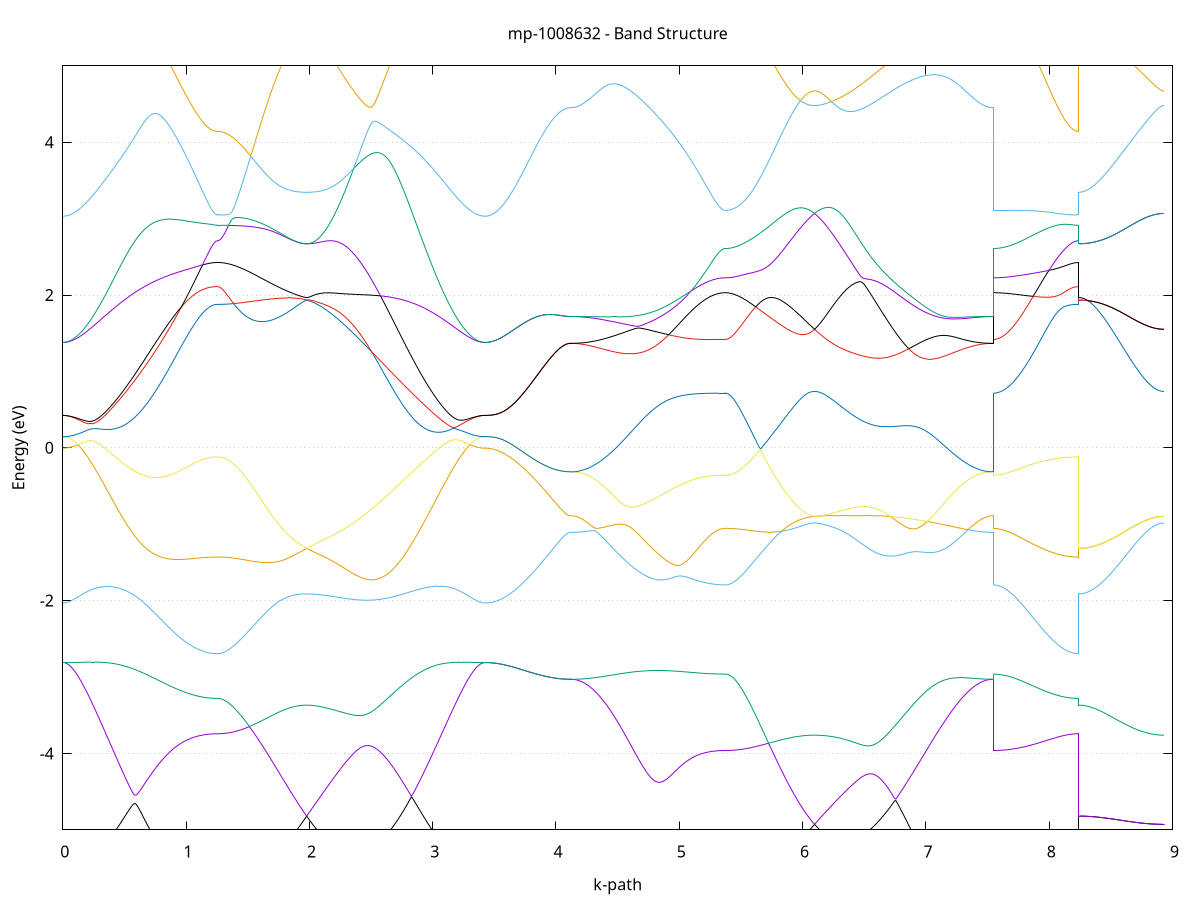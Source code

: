 set title 'mp-1008632 - Band Structure'
set xlabel 'k-path'
set ylabel 'Energy (eV)'
set grid y
set yrange [-5:5]
set terminal png size 800,600
set output 'mp-1008632_bands_gnuplot.png'
plot '-' using 1:2 with lines notitle, '-' using 1:2 with lines notitle, '-' using 1:2 with lines notitle, '-' using 1:2 with lines notitle, '-' using 1:2 with lines notitle, '-' using 1:2 with lines notitle, '-' using 1:2 with lines notitle, '-' using 1:2 with lines notitle, '-' using 1:2 with lines notitle, '-' using 1:2 with lines notitle, '-' using 1:2 with lines notitle, '-' using 1:2 with lines notitle, '-' using 1:2 with lines notitle, '-' using 1:2 with lines notitle, '-' using 1:2 with lines notitle, '-' using 1:2 with lines notitle, '-' using 1:2 with lines notitle, '-' using 1:2 with lines notitle, '-' using 1:2 with lines notitle, '-' using 1:2 with lines notitle, '-' using 1:2 with lines notitle, '-' using 1:2 with lines notitle, '-' using 1:2 with lines notitle, '-' using 1:2 with lines notitle
0.000000 -38.351130
0.009953 -38.351130
0.019906 -38.351030
0.029859 -38.350930
0.039812 -38.350730
0.049765 -38.350430
0.059718 -38.350130
0.069671 -38.349730
0.079624 -38.349330
0.089577 -38.348830
0.099530 -38.348330
0.109483 -38.347730
0.119436 -38.347130
0.129389 -38.346430
0.139342 -38.345630
0.149295 -38.344830
0.159248 -38.343930
0.169201 -38.343030
0.179154 -38.342030
0.189107 -38.341030
0.199060 -38.339930
0.209013 -38.338830
0.218966 -38.337630
0.228919 -38.336430
0.238872 -38.335130
0.248825 -38.333830
0.258778 -38.332430
0.268731 -38.330930
0.278684 -38.329430
0.288637 -38.327930
0.298590 -38.326330
0.308543 -38.324730
0.318496 -38.323030
0.328449 -38.321330
0.338402 -38.319530
0.348355 -38.317730
0.358308 -38.315830
0.368261 -38.313930
0.378214 -38.311930
0.388167 -38.309930
0.398120 -38.307930
0.408073 -38.305830
0.418026 -38.303730
0.427979 -38.301530
0.437932 -38.299330
0.447885 -38.297130
0.457838 -38.294830
0.467791 -38.292530
0.477744 -38.290230
0.487697 -38.287830
0.497650 -38.285430
0.507603 -38.282930
0.517556 -38.280430
0.527509 -38.277930
0.537462 -38.275430
0.547415 -38.272830
0.557368 -38.270230
0.567321 -38.267630
0.577274 -38.265030
0.587227 -38.262330
0.597180 -38.259630
0.607133 -38.256930
0.617086 -38.254230
0.627039 -38.251430
0.636992 -38.248730
0.646945 -38.245930
0.656898 -38.243230
0.666851 -38.240430
0.676804 -38.237630
0.686757 -38.234930
0.696710 -38.232130
0.706663 -38.229430
0.716616 -38.226830
0.726569 -38.224130
0.736522 -38.221630
0.746475 -38.219230
0.756427 -38.216930
0.766381 -38.214930
0.776333 -38.213430
0.786286 -38.212430
0.796239 -38.212230
0.806192 -38.212930
0.816145 -38.214530
0.826098 -38.216830
0.836051 -38.219630
0.846004 -38.222730
0.855957 -38.225930
0.865910 -38.229230
0.875863 -38.232630
0.885816 -38.236030
0.895769 -38.239430
0.905722 -38.242730
0.915675 -38.246130
0.925628 -38.249330
0.935581 -38.252530
0.945534 -38.255730
0.955487 -38.258830
0.965440 -38.261830
0.975393 -38.264730
0.985346 -38.267530
0.995299 -38.270330
1.005252 -38.273030
1.015205 -38.275630
1.025158 -38.278130
1.035111 -38.280530
1.045064 -38.282830
1.055017 -38.285030
1.064970 -38.287130
1.074923 -38.289130
1.084876 -38.291130
1.094829 -38.292930
1.104782 -38.294630
1.114735 -38.296230
1.124688 -38.297730
1.134641 -38.299130
1.144594 -38.300430
1.154547 -38.301530
1.164500 -38.302630
1.174453 -38.303630
1.184406 -38.304430
1.194359 -38.305130
1.204312 -38.305830
1.214265 -38.306330
1.224218 -38.306730
1.234171 -38.306930
1.244124 -38.307130
1.254077 -38.307230
1.254077 -38.307230
1.263994 -38.307230
1.273910 -38.307130
1.283826 -38.307030
1.293743 -38.306930
1.303659 -38.306730
1.313576 -38.306530
1.323492 -38.306230
1.333408 -38.305930
1.343325 -38.305630
1.353241 -38.305230
1.363158 -38.304830
1.373074 -38.304430
1.382990 -38.303930
1.392907 -38.303430
1.402823 -38.302830
1.412740 -38.302230
1.422656 -38.301630
1.432573 -38.300930
1.442489 -38.300230
1.452405 -38.299530
1.462322 -38.298830
1.472238 -38.298030
1.482155 -38.297130
1.492071 -38.296330
1.501987 -38.295430
1.511904 -38.294530
1.521820 -38.293630
1.531737 -38.292630
1.541653 -38.291630
1.551569 -38.290630
1.561486 -38.289630
1.571402 -38.288530
1.581319 -38.287430
1.591235 -38.286330
1.601151 -38.285230
1.611068 -38.284130
1.620984 -38.283030
1.630901 -38.281830
1.640817 -38.280730
1.650734 -38.279530
1.660650 -38.278430
1.670566 -38.277230
1.680483 -38.276030
1.690399 -38.274930
1.700316 -38.273730
1.710232 -38.272630
1.720148 -38.271430
1.730065 -38.270330
1.739981 -38.269230
1.749898 -38.268130
1.759814 -38.267030
1.769730 -38.266030
1.779647 -38.265030
1.789563 -38.264130
1.799480 -38.263130
1.809396 -38.262330
1.819312 -38.261430
1.829229 -38.260630
1.839145 -38.259930
1.849062 -38.259230
1.858978 -38.258530
1.868895 -38.258030
1.878811 -38.257430
1.888727 -38.257030
1.898644 -38.256630
1.908560 -38.256230
1.918477 -38.255930
1.928393 -38.255730
1.938309 -38.255530
1.948226 -38.255330
1.958142 -38.255230
1.968059 -38.255230
1.977975 -38.255130
1.977975 -38.255130
1.987961 -38.255230
1.997948 -38.255230
2.007934 -38.255330
2.017920 -38.255430
2.027906 -38.255430
2.037893 -38.255530
2.047879 -38.255730
2.057865 -38.255730
2.067852 -38.255830
2.077838 -38.255930
2.087824 -38.255930
2.097810 -38.256030
2.107797 -38.255930
2.117783 -38.255930
2.127769 -38.255830
2.137756 -38.255730
2.147742 -38.255530
2.157728 -38.255330
2.167714 -38.255030
2.177701 -38.254630
2.187687 -38.254230
2.197673 -38.253830
2.207660 -38.253230
2.217646 -38.252630
2.227632 -38.251930
2.237618 -38.251230
2.247605 -38.250430
2.257591 -38.249530
2.267577 -38.248530
2.277564 -38.247430
2.287550 -38.246330
2.297536 -38.245030
2.307522 -38.243730
2.317509 -38.242330
2.327495 -38.240930
2.337481 -38.239330
2.347468 -38.237730
2.357454 -38.236030
2.367440 -38.234230
2.377426 -38.232330
2.387413 -38.230330
2.397399 -38.228330
2.407385 -38.226230
2.417372 -38.224030
2.427358 -38.221830
2.437344 -38.219530
2.447330 -38.217130
2.457317 -38.214730
2.467303 -38.212330
2.477289 -38.209830
2.487276 -38.207330
2.497262 -38.204930
2.507248 -38.202530
2.517234 -38.200230
2.527221 -38.198130
2.537207 -38.196230
2.547193 -38.194830
2.557180 -38.193830
2.567166 -38.193430
2.577152 -38.193730
2.587138 -38.194630
2.597125 -38.196130
2.607111 -38.197930
2.617097 -38.200130
2.627084 -38.202430
2.637070 -38.204930
2.647056 -38.207630
2.657042 -38.210330
2.667029 -38.213130
2.677015 -38.215930
2.687001 -38.218730
2.696988 -38.221630
2.706974 -38.224530
2.716960 -38.227430
2.726946 -38.230330
2.736933 -38.233230
2.746919 -38.236130
2.756905 -38.239030
2.766892 -38.241830
2.776878 -38.244730
2.786864 -38.247530
2.796850 -38.250330
2.806837 -38.253230
2.816823 -38.255930
2.826809 -38.258730
2.836796 -38.261430
2.846782 -38.264230
2.856768 -38.266830
2.866754 -38.269530
2.876741 -38.272130
2.886727 -38.274730
2.896713 -38.277330
2.906700 -38.279930
2.916686 -38.282430
2.926672 -38.284830
2.936658 -38.287330
2.946645 -38.289730
2.956631 -38.292130
2.966617 -38.294430
2.976604 -38.296730
2.986590 -38.299030
2.996576 -38.301230
3.006562 -38.303430
3.016549 -38.305530
3.026535 -38.307630
3.036521 -38.309730
3.046508 -38.311730
3.056494 -38.313630
3.066480 -38.315630
3.076466 -38.317430
3.086453 -38.319330
3.096439 -38.321130
3.106425 -38.322830
3.116412 -38.324530
3.126398 -38.326230
3.136384 -38.327730
3.146370 -38.329330
3.156357 -38.330830
3.166343 -38.332330
3.176329 -38.333630
3.186316 -38.335030
3.196302 -38.336330
3.206288 -38.337530
3.216274 -38.338730
3.226261 -38.339930
3.236247 -38.341030
3.246233 -38.342030
3.256220 -38.343030
3.266206 -38.343930
3.276192 -38.344830
3.286178 -38.345630
3.296165 -38.346330
3.306151 -38.347030
3.316137 -38.347730
3.326124 -38.348330
3.336110 -38.348830
3.346096 -38.349330
3.356083 -38.349730
3.366069 -38.350130
3.376055 -38.350430
3.386041 -38.350730
3.396028 -38.350930
3.406014 -38.351030
3.416000 -38.351130
3.425986 -38.351130
3.425986 -38.351130
3.435889 -38.351030
3.445792 -38.350830
3.455695 -38.350530
3.465597 -38.350030
3.475500 -38.349430
3.485403 -38.348630
3.495305 -38.347730
3.505208 -38.346730
3.515111 -38.345530
3.525013 -38.344230
3.534916 -38.342830
3.544819 -38.341230
3.554721 -38.339530
3.564624 -38.337730
3.574527 -38.335730
3.584429 -38.333630
3.594332 -38.331430
3.604235 -38.329030
3.614137 -38.326530
3.624040 -38.323930
3.633943 -38.321230
3.643845 -38.318330
3.653748 -38.315330
3.663651 -38.312230
3.673553 -38.309030
3.683456 -38.305630
3.693359 -38.302130
3.703262 -38.298530
3.713164 -38.294830
3.723067 -38.291030
3.732970 -38.287130
3.742872 -38.283130
3.752775 -38.278930
3.762678 -38.274730
3.772580 -38.270330
3.782483 -38.265930
3.792386 -38.261430
3.802288 -38.256730
3.812191 -38.252030
3.822094 -38.247230
3.831996 -38.242330
3.841899 -38.237330
3.851802 -38.232230
3.861704 -38.227030
3.871607 -38.221830
3.881510 -38.216530
3.891412 -38.211130
3.901315 -38.205630
3.911218 -38.200130
3.921120 -38.194530
3.931023 -38.188930
3.940926 -38.183230
3.950829 -38.177430
3.960731 -38.171630
3.970634 -38.165830
3.980537 -38.160030
3.990439 -38.154130
4.000342 -38.148130
4.010245 -38.142230
4.020147 -38.136330
4.030050 -38.130430
4.039953 -38.124530
4.049855 -38.118730
4.059758 -38.113030
4.069661 -38.107530
4.079563 -38.102330
4.089466 -38.097630
4.099369 -38.093630
4.109271 -38.090830
4.119174 -38.089830
4.119174 -38.089830
4.129127 -38.089830
4.139080 -38.089930
4.149033 -38.090030
4.158986 -38.090230
4.168939 -38.090330
4.178892 -38.090630
4.188845 -38.090930
4.198798 -38.091230
4.208751 -38.091630
4.218704 -38.092030
4.228657 -38.092530
4.238610 -38.093030
4.248563 -38.093630
4.258516 -38.094230
4.268469 -38.094830
4.278422 -38.095630
4.288375 -38.096330
4.298328 -38.097230
4.308281 -38.098130
4.318234 -38.099030
4.328187 -38.100030
4.338140 -38.101130
4.348093 -38.102230
4.358046 -38.103430
4.367999 -38.104630
4.377952 -38.105930
4.387905 -38.107330
4.397858 -38.108730
4.407811 -38.110230
4.417764 -38.111830
4.427717 -38.113430
4.437670 -38.115130
4.447623 -38.116930
4.457576 -38.118730
4.467529 -38.120730
4.477482 -38.122630
4.487435 -38.124730
4.497388 -38.126830
4.507341 -38.129030
4.517294 -38.131330
4.527247 -38.133630
4.537200 -38.136030
4.547153 -38.138530
4.557106 -38.141030
4.567059 -38.143630
4.577012 -38.146230
4.586965 -38.149030
4.596918 -38.151730
4.606871 -38.154630
4.616824 -38.157430
4.626777 -38.160430
4.636730 -38.163430
4.646683 -38.166430
4.656636 -38.169530
4.666589 -38.172630
4.676542 -38.175830
4.686495 -38.179030
4.696448 -38.182230
4.706401 -38.185530
4.716354 -38.188830
4.726307 -38.192130
4.736260 -38.195530
4.746213 -38.198830
4.756166 -38.202230
4.766119 -38.205630
4.776072 -38.209130
4.786025 -38.212530
4.795978 -38.215930
4.805931 -38.219330
4.815884 -38.222830
4.825837 -38.226230
4.835790 -38.229630
4.845743 -38.233030
4.855696 -38.236430
4.865649 -38.239830
4.875602 -38.243230
4.885555 -38.246530
4.895508 -38.249830
4.905461 -38.253130
4.915414 -38.256430
4.925367 -38.259630
4.935320 -38.262830
4.945273 -38.266030
4.955226 -38.269130
4.965179 -38.272130
4.975132 -38.275230
4.985085 -38.278230
4.995037 -38.281130
5.004990 -38.284030
5.014943 -38.286830
5.024896 -38.289630
5.034849 -38.292330
5.044802 -38.295030
5.054755 -38.297630
5.064708 -38.300130
5.074661 -38.302530
5.084614 -38.304930
5.094567 -38.307330
5.104520 -38.309530
5.114473 -38.311730
5.124426 -38.313830
5.134379 -38.315930
5.144332 -38.317830
5.154285 -38.319730
5.164238 -38.321530
5.174191 -38.323330
5.184144 -38.324930
5.194097 -38.326530
5.204050 -38.328030
5.214003 -38.329430
5.223956 -38.330730
5.233909 -38.331930
5.243862 -38.333030
5.253815 -38.334130
5.263768 -38.335130
5.273721 -38.336030
5.283674 -38.336830
5.293627 -38.337530
5.303580 -38.338230
5.313533 -38.338730
5.323486 -38.339230
5.333439 -38.339630
5.343392 -38.339930
5.353345 -38.340130
5.363298 -38.340230
5.373251 -38.340330
5.373251 -38.340330
5.383168 -38.340230
5.393084 -38.340230
5.403000 -38.340030
5.412917 -38.339830
5.422833 -38.339630
5.432750 -38.339330
5.442666 -38.339030
5.452583 -38.338630
5.462499 -38.338130
5.472415 -38.337630
5.482332 -38.337130
5.492248 -38.336530
5.502165 -38.335930
5.512081 -38.335230
5.521997 -38.334430
5.531914 -38.333630
5.541830 -38.332830
5.551747 -38.331930
5.561663 -38.330930
5.571579 -38.329930
5.581496 -38.328930
5.591412 -38.327830
5.601329 -38.326630
5.611245 -38.325430
5.621161 -38.324230
5.631078 -38.322930
5.640994 -38.321630
5.650911 -38.320230
5.660827 -38.318830
5.670744 -38.317430
5.680660 -38.315930
5.690576 -38.314430
5.700493 -38.312830
5.710409 -38.311230
5.720326 -38.309630
5.730242 -38.307930
5.740158 -38.306230
5.750075 -38.304430
5.759991 -38.302630
5.769908 -38.300830
5.779824 -38.299030
5.789740 -38.297130
5.799657 -38.295230
5.809573 -38.293330
5.819490 -38.291430
5.829406 -38.289430
5.839322 -38.287530
5.849239 -38.285530
5.859155 -38.283530
5.869072 -38.281530
5.878988 -38.279530
5.888905 -38.277430
5.898821 -38.275430
5.908737 -38.273530
5.918654 -38.271530
5.928570 -38.269530
5.938487 -38.267630
5.948403 -38.265730
5.958319 -38.263830
5.968236 -38.262030
5.978152 -38.260330
5.988069 -38.258630
5.997985 -38.257030
6.007901 -38.255530
6.017818 -38.254230
6.027734 -38.252930
6.037651 -38.251830
6.047567 -38.250830
6.057483 -38.250130
6.067400 -38.249530
6.077316 -38.249030
6.087233 -38.248830
6.097149 -38.248830
6.097149 -38.248830
6.107135 -38.248930
6.117122 -38.249230
6.127108 -38.249730
6.137094 -38.250430
6.147081 -38.251230
6.157067 -38.252130
6.167053 -38.253130
6.177039 -38.254230
6.187026 -38.255430
6.197012 -38.256730
6.206998 -38.258030
6.216984 -38.259230
6.226971 -38.260630
6.236957 -38.261930
6.246943 -38.263230
6.256930 -38.264430
6.266916 -38.265730
6.276902 -38.266930
6.286889 -38.268130
6.296875 -38.269230
6.306861 -38.270330
6.316847 -38.271330
6.326834 -38.272230
6.336820 -38.273130
6.346806 -38.273930
6.356793 -38.274630
6.366779 -38.275330
6.376765 -38.275930
6.386751 -38.276430
6.396738 -38.276830
6.406724 -38.277230
6.416710 -38.277430
6.426697 -38.277630
6.436683 -38.277730
6.446669 -38.277730
6.456655 -38.277630
6.466642 -38.277430
6.476628 -38.277230
6.486614 -38.276830
6.496601 -38.276430
6.506587 -38.275830
6.516573 -38.275230
6.526559 -38.274530
6.536546 -38.273730
6.546532 -38.272830
6.556518 -38.271930
6.566505 -38.270830
6.576491 -38.269730
6.586477 -38.268530
6.596463 -38.267230
6.606450 -38.265830
6.616436 -38.264330
6.626422 -38.262730
6.636409 -38.261130
6.646395 -38.259430
6.656381 -38.257730
6.666367 -38.255830
6.676354 -38.253930
6.686340 -38.251930
6.696326 -38.249930
6.706313 -38.247730
6.716299 -38.245530
6.726285 -38.243330
6.736271 -38.241030
6.746258 -38.238630
6.756244 -38.236230
6.766230 -38.233830
6.776217 -38.231230
6.786203 -38.228730
6.796189 -38.226130
6.806175 -38.223430
6.816162 -38.220730
6.826148 -38.218030
6.836134 -38.215330
6.846121 -38.212530
6.856107 -38.209730
6.866093 -38.206830
6.876079 -38.204030
6.886066 -38.201130
6.896052 -38.198230
6.906038 -38.195330
6.916025 -38.192430
6.926011 -38.189530
6.935997 -38.186630
6.945983 -38.183730
6.955970 -38.180830
6.965956 -38.177930
6.975942 -38.175030
6.985929 -38.172230
6.995915 -38.169330
7.005901 -38.166530
7.015887 -38.163730
7.025874 -38.160930
7.035860 -38.158230
7.045846 -38.155530
7.055833 -38.152830
7.065819 -38.150230
7.075805 -38.147630
7.085791 -38.145030
7.095778 -38.142530
7.105764 -38.140130
7.115750 -38.137730
7.125737 -38.135330
7.135723 -38.133030
7.145709 -38.130830
7.155695 -38.128630
7.165682 -38.126530
7.175668 -38.124430
7.185654 -38.122430
7.195641 -38.120530
7.205627 -38.118630
7.215613 -38.116830
7.225599 -38.115130
7.235586 -38.113430
7.245572 -38.111830
7.255558 -38.110230
7.265545 -38.108730
7.275531 -38.107330
7.285517 -38.106030
7.295503 -38.104730
7.305490 -38.103430
7.315476 -38.102230
7.325462 -38.101130
7.335449 -38.100130
7.345435 -38.099130
7.355421 -38.098130
7.365407 -38.097230
7.375394 -38.096430
7.385380 -38.095630
7.395366 -38.094930
7.405353 -38.094230
7.415339 -38.093630
7.425325 -38.093030
7.435311 -38.092530
7.445298 -38.092030
7.455284 -38.091630
7.465270 -38.091230
7.475257 -38.090930
7.485243 -38.090630
7.495229 -38.090430
7.505215 -38.090230
7.515202 -38.090030
7.525188 -38.089930
7.535174 -38.089830
7.545161 -38.089830
7.545161 -38.340330
7.555063 -38.340430
7.564966 -38.340630
7.574869 -38.341030
7.584771 -38.341530
7.594674 -38.342030
7.604577 -38.342630
7.614479 -38.343230
7.624382 -38.343830
7.634285 -38.344330
7.644187 -38.344930
7.654090 -38.345430
7.663993 -38.345830
7.673895 -38.346230
7.683798 -38.346530
7.693701 -38.346830
7.703603 -38.347030
7.713506 -38.347230
7.723409 -38.347330
7.733311 -38.347430
7.743214 -38.347430
7.753117 -38.347330
7.763020 -38.347130
7.772922 -38.346930
7.782825 -38.346730
7.792728 -38.346330
7.802630 -38.345930
7.812533 -38.345530
7.822436 -38.345030
7.832338 -38.344430
7.842241 -38.343830
7.852144 -38.343130
7.862046 -38.342430
7.871949 -38.341630
7.881852 -38.340830
7.891754 -38.339930
7.901657 -38.339030
7.911560 -38.338030
7.921462 -38.337030
7.931365 -38.335930
7.941268 -38.334930
7.951170 -38.333730
7.961073 -38.332630
7.970976 -38.331430
7.980878 -38.330230
7.990781 -38.329030
8.000684 -38.327830
8.010587 -38.326530
8.020489 -38.325330
8.030392 -38.324130
8.040295 -38.322830
8.050197 -38.321630
8.060100 -38.320430
8.070003 -38.319230
8.079905 -38.318030
8.089808 -38.316930
8.099711 -38.315730
8.109613 -38.314730
8.119516 -38.313730
8.129419 -38.312730
8.139321 -38.311830
8.149224 -38.311030
8.159127 -38.310230
8.169029 -38.309530
8.178932 -38.308930
8.188835 -38.308430
8.198737 -38.308030
8.208640 -38.307630
8.218543 -38.307430
8.228445 -38.307230
8.238348 -38.307230
8.238348 -38.255130
8.248251 -38.255130
8.258153 -38.255030
8.268056 -38.254930
8.277959 -38.254730
8.287862 -38.254530
8.297764 -38.254330
8.307667 -38.253930
8.317570 -38.253630
8.327472 -38.253230
8.337375 -38.252730
8.347278 -38.252230
8.357180 -38.251730
8.367083 -38.251130
8.376986 -38.250430
8.386888 -38.249730
8.396791 -38.249030
8.406694 -38.248230
8.416596 -38.247430
8.426499 -38.246530
8.436402 -38.245630
8.446304 -38.244630
8.456207 -38.243630
8.466110 -38.242630
8.476012 -38.241530
8.485915 -38.240330
8.495818 -38.239230
8.505720 -38.237930
8.515623 -38.236730
8.525526 -38.235430
8.535429 -38.234030
8.545331 -38.232730
8.555234 -38.231330
8.565137 -38.229830
8.575039 -38.228330
8.584942 -38.226830
8.594845 -38.225330
8.604747 -38.223730
8.614650 -38.222130
8.624553 -38.220430
8.634455 -38.218830
8.644358 -38.217330
8.654261 -38.219330
8.664163 -38.221330
8.674066 -38.223230
8.683969 -38.225130
8.693871 -38.226930
8.703774 -38.228630
8.713677 -38.230330
8.723579 -38.231930
8.733482 -38.233430
8.743385 -38.234930
8.753287 -38.236330
8.763190 -38.237630
8.773093 -38.238830
8.782996 -38.240030
8.792898 -38.241130
8.802801 -38.242230
8.812704 -38.243230
8.822606 -38.244030
8.832509 -38.244930
8.842412 -38.245630
8.852314 -38.246330
8.862217 -38.246830
8.872120 -38.247430
8.882022 -38.247830
8.891925 -38.248130
8.901828 -38.248430
8.911730 -38.248630
8.921633 -38.248730
8.931536 -38.248830
e
0.000000 -37.936430
0.009953 -37.936430
0.019906 -37.936430
0.029859 -37.936730
0.039812 -37.937130
0.049765 -37.937630
0.059718 -37.938230
0.069671 -37.939030
0.079624 -37.939830
0.089577 -37.940830
0.099530 -37.941930
0.109483 -37.943130
0.119436 -37.944430
0.129389 -37.945830
0.139342 -37.947330
0.149295 -37.948930
0.159248 -37.950630
0.169201 -37.952530
0.179154 -37.954430
0.189107 -37.956530
0.199060 -37.958630
0.209013 -37.960930
0.218966 -37.963230
0.228919 -37.965630
0.238872 -37.968230
0.248825 -37.970830
0.258778 -37.973530
0.268731 -37.976430
0.278684 -37.979330
0.288637 -37.982330
0.298590 -37.985430
0.308543 -37.988530
0.318496 -37.991830
0.328449 -37.995130
0.338402 -37.998530
0.348355 -38.002030
0.358308 -38.005530
0.368261 -38.009230
0.378214 -38.012930
0.388167 -38.016630
0.398120 -38.020530
0.408073 -38.024330
0.418026 -38.028330
0.427979 -38.032330
0.437932 -38.036430
0.447885 -38.040530
0.457838 -38.044630
0.467791 -38.048830
0.477744 -38.053130
0.487697 -38.057430
0.497650 -38.061730
0.507603 -38.066130
0.517556 -38.070530
0.527509 -38.074930
0.537462 -38.079430
0.547415 -38.083830
0.557368 -38.088330
0.567321 -38.092930
0.577274 -38.097430
0.587227 -38.101930
0.597180 -38.106530
0.607133 -38.111030
0.617086 -38.115630
0.627039 -38.120130
0.636992 -38.124730
0.646945 -38.129230
0.656898 -38.133730
0.666851 -38.138230
0.676804 -38.142730
0.686757 -38.147130
0.696710 -38.151430
0.706663 -38.155730
0.716616 -38.160030
0.726569 -38.164130
0.736522 -38.168230
0.746475 -38.172130
0.756427 -38.175730
0.766381 -38.179130
0.776333 -38.182030
0.786286 -38.184330
0.796239 -38.185830
0.806192 -38.186230
0.816145 -38.185830
0.826098 -38.184630
0.836051 -38.183030
0.846004 -38.181030
0.855957 -38.178830
0.865910 -38.176530
0.875863 -38.174130
0.885816 -38.171730
0.895769 -38.169430
0.905722 -38.167130
0.915675 -38.165030
0.925628 -38.163230
0.935581 -38.161930
0.945534 -38.161230
0.955487 -38.161330
0.965440 -38.162230
0.975393 -38.163630
0.985346 -38.165430
0.995299 -38.167330
1.005252 -38.169330
1.015205 -38.171330
1.025158 -38.173330
1.035111 -38.175330
1.045064 -38.177230
1.055017 -38.179030
1.064970 -38.180830
1.074923 -38.182530
1.084876 -38.184130
1.094829 -38.185630
1.104782 -38.187130
1.114735 -38.188530
1.124688 -38.189830
1.134641 -38.190930
1.144594 -38.192030
1.154547 -38.193030
1.164500 -38.194030
1.174453 -38.194830
1.184406 -38.195530
1.194359 -38.196230
1.204312 -38.196730
1.214265 -38.197130
1.224218 -38.197530
1.234171 -38.197730
1.244124 -38.197930
1.254077 -38.197930
1.254077 -38.197930
1.263994 -38.197930
1.273910 -38.197830
1.283826 -38.197730
1.293743 -38.197630
1.303659 -38.197430
1.313576 -38.197230
1.323492 -38.196930
1.333408 -38.196630
1.343325 -38.196230
1.353241 -38.195830
1.363158 -38.195430
1.373074 -38.194930
1.382990 -38.194430
1.392907 -38.193830
1.402823 -38.193230
1.412740 -38.192630
1.422656 -38.191930
1.432573 -38.191230
1.442489 -38.190430
1.452405 -38.189630
1.462322 -38.188830
1.472238 -38.187930
1.482155 -38.187030
1.492071 -38.186130
1.501987 -38.185130
1.511904 -38.184030
1.521820 -38.183030
1.531737 -38.181930
1.541653 -38.180830
1.551569 -38.179730
1.561486 -38.178530
1.571402 -38.177330
1.581319 -38.176030
1.591235 -38.174830
1.601151 -38.173530
1.611068 -38.172130
1.620984 -38.170830
1.630901 -38.169430
1.640817 -38.168030
1.650734 -38.166630
1.660650 -38.165230
1.670566 -38.163730
1.680483 -38.162330
1.690399 -38.160830
1.700316 -38.159330
1.710232 -38.157830
1.720148 -38.156330
1.730065 -38.154730
1.739981 -38.153230
1.749898 -38.151730
1.759814 -38.150230
1.769730 -38.148730
1.779647 -38.147230
1.789563 -38.145730
1.799480 -38.144330
1.809396 -38.142930
1.819312 -38.141530
1.829229 -38.140230
1.839145 -38.138930
1.849062 -38.137730
1.858978 -38.136630
1.868895 -38.135630
1.878811 -38.135130
1.888727 -38.135430
1.898644 -38.135730
1.908560 -38.135830
1.918477 -38.135830
1.928393 -38.135730
1.938309 -38.135530
1.948226 -38.135230
1.958142 -38.134730
1.968059 -38.134230
1.977975 -38.133530
1.977975 -38.133530
1.987961 -38.134330
1.997948 -38.135230
2.007934 -38.136330
2.017920 -38.137630
2.027906 -38.138930
2.037893 -38.140330
2.047879 -38.141830
2.057865 -38.143430
2.067852 -38.145030
2.077838 -38.146630
2.087824 -38.148330
2.097810 -38.149930
2.107797 -38.151630
2.117783 -38.153230
2.127769 -38.154830
2.137756 -38.156430
2.147742 -38.157930
2.157728 -38.159430
2.167714 -38.160930
2.177701 -38.162330
2.187687 -38.163630
2.197673 -38.164930
2.207660 -38.166130
2.217646 -38.167230
2.227632 -38.168330
2.237618 -38.169330
2.247605 -38.170230
2.257591 -38.171030
2.267577 -38.171830
2.277564 -38.172430
2.287550 -38.173030
2.297536 -38.173530
2.307522 -38.173930
2.317509 -38.174330
2.327495 -38.174530
2.337481 -38.174630
2.347468 -38.174730
2.357454 -38.174630
2.367440 -38.174530
2.377426 -38.174330
2.387413 -38.173930
2.397399 -38.173530
2.407385 -38.173030
2.417372 -38.172430
2.427358 -38.171730
2.437344 -38.170930
2.447330 -38.170130
2.457317 -38.169130
2.467303 -38.168030
2.477289 -38.166930
2.487276 -38.165630
2.497262 -38.164330
2.507248 -38.162930
2.517234 -38.161430
2.527221 -38.159830
2.537207 -38.158230
2.547193 -38.159330
2.557180 -38.160030
2.567166 -38.160130
2.577152 -38.159430
2.587138 -38.158030
2.597125 -38.156030
2.607111 -38.153630
2.617097 -38.150830
2.627084 -38.147730
2.637070 -38.144330
2.647056 -38.140830
2.657042 -38.137230
2.667029 -38.133430
2.677015 -38.129530
2.687001 -38.125630
2.696988 -38.121530
2.706974 -38.118230
2.716960 -38.115330
2.726946 -38.112330
2.736933 -38.109330
2.746919 -38.106230
2.756905 -38.103130
2.766892 -38.100030
2.776878 -38.096830
2.786864 -38.093630
2.796850 -38.090330
2.806837 -38.087030
2.816823 -38.083730
2.826809 -38.080430
2.836796 -38.077030
2.846782 -38.073630
2.856768 -38.070230
2.866754 -38.066830
2.876741 -38.063430
2.886727 -38.060030
2.896713 -38.056630
2.906700 -38.053130
2.916686 -38.049730
2.926672 -38.046330
2.936658 -38.042830
2.946645 -38.039430
2.956631 -38.036030
2.966617 -38.032630
2.976604 -38.029330
2.986590 -38.025930
2.996576 -38.022630
3.006562 -38.019230
3.016549 -38.016030
3.026535 -38.012730
3.036521 -38.009530
3.046508 -38.006330
3.056494 -38.003230
3.066480 -38.000130
3.076466 -37.997030
3.086453 -37.994030
3.096439 -37.991030
3.106425 -37.988130
3.116412 -37.985230
3.126398 -37.982430
3.136384 -37.979730
3.146370 -37.977030
3.156357 -37.974430
3.166343 -37.971830
3.176329 -37.969330
3.186316 -37.966930
3.196302 -37.964630
3.206288 -37.962330
3.216274 -37.960130
3.226261 -37.958030
3.236247 -37.956030
3.246233 -37.954030
3.256220 -37.952230
3.266206 -37.950430
3.276192 -37.948730
3.286178 -37.947230
3.296165 -37.945730
3.306151 -37.944330
3.316137 -37.943130
3.326124 -37.941930
3.336110 -37.940830
3.346096 -37.939930
3.356083 -37.939030
3.366069 -37.938330
3.376055 -37.937730
3.386041 -37.937230
3.396028 -37.936830
3.406014 -37.936530
3.416000 -37.936430
3.425986 -37.936430
3.425986 -37.936430
3.435889 -37.936330
3.445792 -37.936330
3.455695 -37.936330
3.465597 -37.936230
3.475500 -37.936130
3.485403 -37.936030
3.495305 -37.935930
3.505208 -37.935830
3.515111 -37.935630
3.525013 -37.935430
3.534916 -37.935230
3.544819 -37.935030
3.554721 -37.934830
3.564624 -37.934530
3.574527 -37.934330
3.584429 -37.934030
3.594332 -37.933730
3.604235 -37.933430
3.614137 -37.933030
3.624040 -37.932730
3.633943 -37.932330
3.643845 -37.931930
3.653748 -37.931530
3.663651 -37.931130
3.673553 -37.930730
3.683456 -37.930230
3.693359 -37.929830
3.703262 -37.929330
3.713164 -37.928830
3.723067 -37.928330
3.732970 -37.927730
3.742872 -37.927230
3.752775 -37.926630
3.762678 -37.926130
3.772580 -37.925530
3.782483 -37.924930
3.792386 -37.924330
3.802288 -37.923730
3.812191 -37.923130
3.822094 -37.922430
3.831996 -37.921830
3.841899 -37.921130
3.851802 -37.920430
3.861704 -37.919730
3.871607 -37.919030
3.881510 -37.920230
3.891412 -37.925830
3.901315 -37.931430
3.911218 -37.937230
3.921120 -37.943030
3.931023 -37.948830
3.940926 -37.954730
3.950829 -37.960630
3.960731 -37.966630
3.970634 -37.972630
3.980537 -37.978630
3.990439 -37.984730
4.000342 -37.990730
4.010245 -37.996830
4.020147 -38.002830
4.030050 -38.008930
4.039953 -38.014830
4.049855 -38.020730
4.059758 -38.026430
4.069661 -38.032030
4.079563 -38.037330
4.089466 -38.042130
4.099369 -38.046130
4.109271 -38.048930
4.119174 -38.049930
4.119174 -38.049930
4.129127 -38.049930
4.139080 -38.049930
4.149033 -38.050030
4.158986 -38.050130
4.168939 -38.050230
4.178892 -38.050430
4.188845 -38.050530
4.198798 -38.050730
4.208751 -38.051030
4.218704 -38.051230
4.228657 -38.051530
4.238610 -38.051830
4.248563 -38.052230
4.258516 -38.052630
4.268469 -38.053130
4.278422 -38.053530
4.288375 -38.054130
4.298328 -38.054630
4.308281 -38.055230
4.318234 -38.055930
4.328187 -38.056630
4.338140 -38.057430
4.348093 -38.058330
4.358046 -38.059130
4.367999 -38.060130
4.377952 -38.061130
4.387905 -38.062230
4.397858 -38.063430
4.407811 -38.064630
4.417764 -38.066030
4.427717 -38.067430
4.437670 -38.068830
4.447623 -38.070430
4.457576 -38.072130
4.467529 -38.073830
4.477482 -38.075730
4.487435 -38.077630
4.497388 -38.079630
4.507341 -38.081730
4.517294 -38.083930
4.527247 -38.086230
4.537200 -38.088630
4.547153 -38.091130
4.557106 -38.093730
4.567059 -38.096430
4.577012 -38.099130
4.586965 -38.102030
4.596918 -38.104930
4.606871 -38.107930
4.616824 -38.111030
4.626777 -38.114230
4.636730 -38.117430
4.646683 -38.120730
4.656636 -38.124130
4.666589 -38.127530
4.676542 -38.131030
4.686495 -38.134630
4.696448 -38.138230
4.706401 -38.141930
4.716354 -38.145530
4.726307 -38.149330
4.736260 -38.153130
4.746213 -38.156930
4.756166 -38.160730
4.766119 -38.164630
4.776072 -38.168430
4.786025 -38.172330
4.795978 -38.176230
4.805931 -38.180230
4.815884 -38.184130
4.825837 -38.188030
4.835790 -38.191930
4.845743 -38.195930
4.855696 -38.199830
4.865649 -38.203730
4.875602 -38.207630
4.885555 -38.211430
4.895508 -38.215330
4.905461 -38.219130
4.915414 -38.222930
4.925367 -38.226630
4.935320 -38.230430
4.945273 -38.234130
4.955226 -38.237730
4.965179 -38.241330
4.975132 -38.244930
4.985085 -38.248430
4.995037 -38.251930
5.004990 -38.255330
5.014943 -38.258630
5.024896 -38.261930
5.034849 -38.265230
5.044802 -38.268330
5.054755 -38.271530
5.064708 -38.274530
5.074661 -38.277530
5.084614 -38.280430
5.094567 -38.283230
5.104520 -38.285930
5.114473 -38.288630
5.124426 -38.291230
5.134379 -38.293730
5.144332 -38.296130
5.154285 -38.298430
5.164238 -38.300730
5.174191 -38.302830
5.184144 -38.304930
5.194097 -38.306930
5.204050 -38.308730
5.214003 -38.310530
5.223956 -38.312230
5.233909 -38.313730
5.243862 -38.315230
5.253815 -38.316630
5.263768 -38.317930
5.273721 -38.319030
5.283674 -38.320130
5.293627 -38.321030
5.303580 -38.321930
5.313533 -38.322630
5.323486 -38.323230
5.333439 -38.323730
5.343392 -38.324130
5.353345 -38.324430
5.363298 -38.324630
5.373251 -38.324630
5.373251 -38.324630
5.383168 -38.324630
5.393084 -38.324530
5.403000 -38.324430
5.412917 -38.324330
5.422833 -38.324030
5.432750 -38.323830
5.442666 -38.323530
5.452583 -38.323130
5.462499 -38.322730
5.472415 -38.322330
5.482332 -38.321830
5.492248 -38.321330
5.502165 -38.320730
5.512081 -38.320130
5.521997 -38.319430
5.531914 -38.318730
5.541830 -38.318030
5.551747 -38.317230
5.561663 -38.316330
5.571579 -38.315430
5.581496 -38.314530
5.591412 -38.313530
5.601329 -38.312530
5.611245 -38.311530
5.621161 -38.310430
5.631078 -38.309330
5.640994 -38.308130
5.650911 -38.306930
5.660827 -38.305730
5.670744 -38.304430
5.680660 -38.303130
5.690576 -38.301830
5.700493 -38.300430
5.710409 -38.299030
5.720326 -38.297630
5.730242 -38.296130
5.740158 -38.294730
5.750075 -38.293230
5.759991 -38.291630
5.769908 -38.290130
5.779824 -38.288530
5.789740 -38.286930
5.799657 -38.285330
5.809573 -38.283730
5.819490 -38.282130
5.829406 -38.280430
5.839322 -38.278830
5.849239 -38.277130
5.859155 -38.275530
5.869072 -38.273830
5.878988 -38.272230
5.888905 -38.270530
5.898821 -38.268930
5.908737 -38.267330
5.918654 -38.265830
5.928570 -38.264230
5.938487 -38.262730
5.948403 -38.261330
5.958319 -38.259830
5.968236 -38.258530
5.978152 -38.257230
5.988069 -38.255930
5.997985 -38.254830
6.007901 -38.253730
6.017818 -38.252730
6.027734 -38.251830
6.037651 -38.251030
6.047567 -38.250430
6.057483 -38.249830
6.067400 -38.249330
6.077316 -38.249030
6.087233 -38.248830
6.097149 -38.248630
6.097149 -38.248630
6.107135 -38.248730
6.117122 -38.248830
6.127108 -38.249030
6.137094 -38.249330
6.147081 -38.249730
6.157067 -38.250130
6.167053 -38.250630
6.177039 -38.251230
6.187026 -38.251830
6.197012 -38.252430
6.206998 -38.253130
6.216984 -38.253830
6.226971 -38.254530
6.236957 -38.255130
6.246943 -38.255830
6.256930 -38.256430
6.266916 -38.257130
6.276902 -38.257630
6.286889 -38.258230
6.296875 -38.258730
6.306861 -38.259130
6.316847 -38.259530
6.326834 -38.259930
6.336820 -38.260230
6.346806 -38.260430
6.356793 -38.260530
6.366779 -38.260630
6.376765 -38.260630
6.386751 -38.260530
6.396738 -38.260430
6.406724 -38.260230
6.416710 -38.259830
6.426697 -38.259530
6.436683 -38.259030
6.446669 -38.258430
6.456655 -38.257830
6.466642 -38.257130
6.476628 -38.256230
6.486614 -38.255330
6.496601 -38.254330
6.506587 -38.253330
6.516573 -38.252130
6.526559 -38.250930
6.536546 -38.249530
6.546532 -38.248130
6.556518 -38.246630
6.566505 -38.245030
6.576491 -38.243330
6.586477 -38.241630
6.596463 -38.239830
6.606450 -38.237830
6.616436 -38.235830
6.626422 -38.233830
6.636409 -38.231630
6.646395 -38.229430
6.656381 -38.227130
6.666367 -38.224730
6.676354 -38.222330
6.686340 -38.219830
6.696326 -38.217230
6.706313 -38.214630
6.716299 -38.211930
6.726285 -38.209130
6.736271 -38.206330
6.746258 -38.203530
6.756244 -38.200630
6.766230 -38.197630
6.776217 -38.194630
6.786203 -38.191630
6.796189 -38.188530
6.806175 -38.185430
6.816162 -38.182230
6.826148 -38.179030
6.836134 -38.175830
6.846121 -38.172630
6.856107 -38.169330
6.866093 -38.166030
6.876079 -38.162830
6.886066 -38.159530
6.896052 -38.156230
6.906038 -38.152930
6.916025 -38.149630
6.926011 -38.146330
6.935997 -38.143030
6.945983 -38.139730
6.955970 -38.136530
6.965956 -38.133230
6.975942 -38.130030
6.985929 -38.126930
6.995915 -38.123730
7.005901 -38.120730
7.015887 -38.117630
7.025874 -38.114630
7.035860 -38.111630
7.045846 -38.108730
7.055833 -38.105930
7.065819 -38.103130
7.075805 -38.100430
7.085791 -38.097730
7.095778 -38.095130
7.105764 -38.092630
7.115750 -38.090230
7.125737 -38.087930
7.135723 -38.085630
7.145709 -38.083430
7.155695 -38.081330
7.165682 -38.079230
7.175668 -38.077330
7.185654 -38.075430
7.195641 -38.073630
7.205627 -38.071930
7.215613 -38.070330
7.225599 -38.068830
7.235586 -38.067330
7.245572 -38.066030
7.255558 -38.064630
7.265545 -38.063430
7.275531 -38.062330
7.285517 -38.061230
7.295503 -38.060130
7.305490 -38.059230
7.315476 -38.058330
7.325462 -38.057530
7.335449 -38.056730
7.345435 -38.056030
7.355421 -38.055330
7.365407 -38.054730
7.375394 -38.054130
7.385380 -38.053630
7.395366 -38.053130
7.405353 -38.052630
7.415339 -38.052230
7.425325 -38.051930
7.435311 -38.051530
7.445298 -38.051230
7.455284 -38.051030
7.465270 -38.050730
7.475257 -38.050530
7.485243 -38.050430
7.495229 -38.050230
7.505215 -38.050130
7.515202 -38.050030
7.525188 -38.049930
7.535174 -38.049930
7.545161 -38.049930
7.545161 -38.324630
7.555063 -38.324530
7.564966 -38.324030
7.574869 -38.323330
7.584771 -38.322430
7.594674 -38.321330
7.604577 -38.320030
7.614479 -38.318630
7.624382 -38.317130
7.634285 -38.315430
7.644187 -38.313730
7.654090 -38.311930
7.663993 -38.310030
7.673895 -38.308130
7.683798 -38.306130
7.693701 -38.304030
7.703603 -38.301930
7.713506 -38.299730
7.723409 -38.297530
7.733311 -38.295230
7.743214 -38.292930
7.753117 -38.290630
7.763020 -38.288230
7.772922 -38.285830
7.782825 -38.283430
7.792728 -38.280930
7.802630 -38.278430
7.812533 -38.275930
7.822436 -38.273430
7.832338 -38.270830
7.842241 -38.268330
7.852144 -38.265730
7.862046 -38.263130
7.871949 -38.260630
7.881852 -38.258030
7.891754 -38.255530
7.901657 -38.252930
7.911560 -38.250330
7.921462 -38.247830
7.931365 -38.245330
7.941268 -38.242830
7.951170 -38.240330
7.961073 -38.237930
7.970976 -38.235530
7.980878 -38.233130
7.990781 -38.230830
8.000684 -38.228630
8.010587 -38.226330
8.020489 -38.224230
8.030392 -38.222130
8.040295 -38.220030
8.050197 -38.218030
8.060100 -38.216130
8.070003 -38.214330
8.079905 -38.212530
8.089808 -38.210830
8.099711 -38.209230
8.109613 -38.207730
8.119516 -38.206330
8.129419 -38.205030
8.139321 -38.203830
8.149224 -38.202730
8.159127 -38.201730
8.169029 -38.200830
8.178932 -38.200130
8.188835 -38.199430
8.198737 -38.198930
8.208640 -38.198530
8.218543 -38.198230
8.228445 -38.198030
8.238348 -38.197930
8.238348 -38.133530
8.248251 -38.133630
8.258153 -38.133930
8.268056 -38.134530
8.277959 -38.135230
8.287862 -38.136230
8.297764 -38.137330
8.307667 -38.138630
8.317570 -38.140130
8.327472 -38.141730
8.337375 -38.143530
8.347278 -38.145430
8.357180 -38.147430
8.367083 -38.149530
8.376986 -38.151730
8.386888 -38.154030
8.396791 -38.156430
8.406694 -38.158830
8.416596 -38.161230
8.426499 -38.163730
8.436402 -38.166230
8.446304 -38.168830
8.456207 -38.171430
8.466110 -38.174030
8.476012 -38.176530
8.485915 -38.179130
8.495818 -38.181730
8.505720 -38.184330
8.515623 -38.186830
8.525526 -38.189430
8.535429 -38.191930
8.545331 -38.194430
8.555234 -38.196930
8.565137 -38.199330
8.575039 -38.201730
8.584942 -38.204130
8.594845 -38.206430
8.604747 -38.208730
8.614650 -38.210930
8.624553 -38.213130
8.634455 -38.215230
8.644358 -38.217230
8.654261 -38.219230
8.664163 -38.221230
8.674066 -38.223130
8.683969 -38.224930
8.693871 -38.226730
8.703774 -38.228530
8.713677 -38.230130
8.723579 -38.231730
8.733482 -38.233330
8.743385 -38.234730
8.753287 -38.236130
8.763190 -38.237430
8.773093 -38.238730
8.782996 -38.239930
8.792898 -38.241030
8.802801 -38.242030
8.812704 -38.243030
8.822606 -38.243930
8.832509 -38.244730
8.842412 -38.245530
8.852314 -38.246130
8.862217 -38.246730
8.872120 -38.247230
8.882022 -38.247730
8.891925 -38.248030
8.901828 -38.248330
8.911730 -38.248530
8.921633 -38.248630
8.931536 -38.248630
e
0.000000 -37.936230
0.009953 -37.936230
0.019906 -37.936430
0.029859 -37.936530
0.039812 -37.936730
0.049765 -37.936930
0.059718 -37.937130
0.069671 -37.937430
0.079624 -37.937730
0.089577 -37.938130
0.099530 -37.938530
0.109483 -37.938930
0.119436 -37.939430
0.129389 -37.939930
0.139342 -37.940530
0.149295 -37.941130
0.159248 -37.941730
0.169201 -37.942430
0.179154 -37.943130
0.189107 -37.943830
0.199060 -37.944630
0.209013 -37.945430
0.218966 -37.946230
0.228919 -37.947130
0.238872 -37.948030
0.248825 -37.949030
0.258778 -37.949930
0.268731 -37.950930
0.278684 -37.952030
0.288637 -37.953030
0.298590 -37.954130
0.308543 -37.955230
0.318496 -37.956330
0.328449 -37.957530
0.338402 -37.958630
0.348355 -37.959830
0.358308 -37.961130
0.368261 -37.962330
0.378214 -37.963630
0.388167 -37.964830
0.398120 -37.966130
0.408073 -37.967530
0.418026 -37.968830
0.427979 -37.970130
0.437932 -37.971530
0.447885 -37.972930
0.457838 -37.974330
0.467791 -37.975730
0.477744 -37.977130
0.487697 -37.978530
0.497650 -37.979930
0.507603 -37.983730
0.517556 -37.987830
0.527509 -37.991830
0.537462 -37.996030
0.547415 -38.000130
0.557368 -38.004230
0.567321 -38.008430
0.577274 -38.012530
0.587227 -38.016730
0.597180 -38.020930
0.607133 -38.025130
0.617086 -38.029230
0.627039 -38.033430
0.636992 -38.037630
0.646945 -38.041730
0.656898 -38.045930
0.666851 -38.050030
0.676804 -38.054130
0.686757 -38.058230
0.696710 -38.062230
0.706663 -38.066330
0.716616 -38.070330
0.726569 -38.074330
0.736522 -38.078230
0.746475 -38.082130
0.756427 -38.086030
0.766381 -38.089930
0.776333 -38.093630
0.786286 -38.097430
0.796239 -38.101130
0.806192 -38.104730
0.816145 -38.108330
0.826098 -38.111830
0.836051 -38.115330
0.846004 -38.118730
0.855957 -38.122030
0.865910 -38.125230
0.875863 -38.128430
0.885816 -38.131430
0.895769 -38.134330
0.905722 -38.137030
0.915675 -38.139430
0.925628 -38.141530
0.935581 -38.143130
0.945534 -38.143930
0.955487 -38.143930
0.965440 -38.143130
0.975393 -38.141630
0.985346 -38.139930
0.995299 -38.137930
1.005252 -38.135730
1.015205 -38.133630
1.025158 -38.131430
1.035111 -38.129230
1.045064 -38.127130
1.055017 -38.125030
1.064970 -38.122930
1.074923 -38.120930
1.084876 -38.118930
1.094829 -38.117130
1.104782 -38.115330
1.114735 -38.113630
1.124688 -38.111930
1.134641 -38.110430
1.144594 -38.109030
1.154547 -38.107730
1.164500 -38.106430
1.174453 -38.105330
1.184406 -38.104430
1.194359 -38.103530
1.204312 -38.102830
1.214265 -38.102230
1.224218 -38.101730
1.234171 -38.101430
1.244124 -38.101230
1.254077 -38.101130
1.254077 -38.101130
1.263994 -38.101130
1.273910 -38.101030
1.283826 -38.100930
1.293743 -38.100730
1.303659 -38.100530
1.313576 -38.100330
1.323492 -38.100030
1.333408 -38.099730
1.343325 -38.099330
1.353241 -38.098930
1.363158 -38.098530
1.373074 -38.098030
1.382990 -38.097430
1.392907 -38.096830
1.402823 -38.096230
1.412740 -38.095530
1.422656 -38.094830
1.432573 -38.094130
1.442489 -38.093330
1.452405 -38.092530
1.462322 -38.091630
1.472238 -38.090730
1.482155 -38.089730
1.492071 -38.088730
1.501987 -38.087730
1.511904 -38.086630
1.521820 -38.085530
1.531737 -38.084430
1.541653 -38.083230
1.551569 -38.084930
1.561486 -38.086730
1.571402 -38.088530
1.581319 -38.090430
1.591235 -38.092230
1.601151 -38.094130
1.611068 -38.096030
1.620984 -38.097830
1.630901 -38.099730
1.640817 -38.101630
1.650734 -38.103530
1.660650 -38.105430
1.670566 -38.107330
1.680483 -38.109130
1.690399 -38.111030
1.700316 -38.112830
1.710232 -38.114530
1.720148 -38.116330
1.730065 -38.118030
1.739981 -38.119630
1.749898 -38.121230
1.759814 -38.122830
1.769730 -38.124330
1.779647 -38.125730
1.789563 -38.127030
1.799480 -38.128330
1.809396 -38.129530
1.819312 -38.130630
1.829229 -38.131630
1.839145 -38.132530
1.849062 -38.133330
1.858978 -38.134030
1.868895 -38.134630
1.878811 -38.134730
1.888727 -38.133930
1.898644 -38.133230
1.908560 -38.132630
1.918477 -38.132230
1.928393 -38.132030
1.938309 -38.131930
1.948226 -38.132030
1.958142 -38.132330
1.968059 -38.132830
1.977975 -38.133430
1.977975 -38.133430
1.987961 -38.132730
1.997948 -38.131830
2.007934 -38.130830
2.017920 -38.129730
2.027906 -38.128530
2.037893 -38.127330
2.047879 -38.125930
2.057865 -38.124530
2.067852 -38.123030
2.077838 -38.121430
2.087824 -38.119830
2.097810 -38.118130
2.107797 -38.116430
2.117783 -38.114630
2.127769 -38.112830
2.137756 -38.110930
2.147742 -38.109030
2.157728 -38.107130
2.167714 -38.105130
2.177701 -38.103230
2.187687 -38.101230
2.197673 -38.099230
2.207660 -38.097230
2.217646 -38.095230
2.227632 -38.093430
2.237618 -38.091630
2.247605 -38.090030
2.257591 -38.088930
2.267577 -38.088330
2.277564 -38.088730
2.287550 -38.089930
2.297536 -38.091830
2.307522 -38.094130
2.317509 -38.096730
2.327495 -38.099430
2.337481 -38.102330
2.347468 -38.105230
2.357454 -38.108130
2.367440 -38.111130
2.377426 -38.114130
2.387413 -38.117130
2.397399 -38.120130
2.407385 -38.123130
2.417372 -38.126230
2.427358 -38.129230
2.437344 -38.132230
2.447330 -38.135130
2.457317 -38.138130
2.467303 -38.141030
2.477289 -38.143830
2.487276 -38.146630
2.497262 -38.149330
2.507248 -38.151830
2.517234 -38.154230
2.527221 -38.156330
2.537207 -38.158030
2.547193 -38.156430
2.557180 -38.154530
2.567166 -38.152630
2.577152 -38.150630
2.587138 -38.148530
2.597125 -38.146430
2.607111 -38.144130
2.617097 -38.141830
2.627084 -38.139530
2.637070 -38.137030
2.647056 -38.134530
2.657042 -38.131930
2.667029 -38.129330
2.677015 -38.126630
2.687001 -38.123830
2.696988 -38.121030
2.706974 -38.117430
2.716960 -38.113230
2.726946 -38.109030
2.736933 -38.104730
2.746919 -38.100430
2.756905 -38.096130
2.766892 -38.091830
2.776878 -38.087430
2.786864 -38.083030
2.796850 -38.078630
2.806837 -38.074230
2.816823 -38.069730
2.826809 -38.065330
2.836796 -38.060930
2.846782 -38.056530
2.856768 -38.052130
2.866754 -38.047830
2.876741 -38.043430
2.886727 -38.039130
2.896713 -38.034930
2.906700 -38.030730
2.916686 -38.026530
2.926672 -38.022430
2.936658 -38.018330
2.946645 -38.014430
2.956631 -38.010430
2.966617 -38.006630
2.976604 -38.002930
2.986590 -37.999230
2.996576 -37.995730
3.006562 -37.992230
3.016549 -37.988930
3.026535 -37.985630
3.036521 -37.982530
3.046508 -37.979530
3.056494 -37.976730
3.066480 -37.973930
3.076466 -37.971330
3.086453 -37.968830
3.096439 -37.966530
3.106425 -37.964330
3.116412 -37.962130
3.126398 -37.960130
3.136384 -37.958330
3.146370 -37.956530
3.156357 -37.954830
3.166343 -37.953230
3.176329 -37.951830
3.186316 -37.950430
3.196302 -37.949130
3.206288 -37.947930
3.216274 -37.946730
3.226261 -37.945730
3.236247 -37.944730
3.246233 -37.943830
3.256220 -37.942930
3.266206 -37.942130
3.276192 -37.941430
3.286178 -37.940730
3.296165 -37.940130
3.306151 -37.939530
3.316137 -37.939030
3.326124 -37.938530
3.336110 -37.938130
3.346096 -37.937730
3.356083 -37.937430
3.366069 -37.937130
3.376055 -37.936930
3.386041 -37.936730
3.396028 -37.936530
3.406014 -37.936330
3.416000 -37.936230
3.425986 -37.936230
3.425986 -37.936230
3.435889 -37.936230
3.445792 -37.936130
3.455695 -37.936130
3.465597 -37.936030
3.475500 -37.936030
3.485403 -37.935930
3.495305 -37.935730
3.505208 -37.935630
3.515111 -37.935430
3.525013 -37.935330
3.534916 -37.935130
3.544819 -37.934930
3.554721 -37.934630
3.564624 -37.934430
3.574527 -37.934130
3.584429 -37.933830
3.594332 -37.933530
3.604235 -37.933230
3.614137 -37.932930
3.624040 -37.932530
3.633943 -37.932130
3.643845 -37.931830
3.653748 -37.931430
3.663651 -37.930930
3.673553 -37.930530
3.683456 -37.930130
3.693359 -37.929630
3.703262 -37.929130
3.713164 -37.928630
3.723067 -37.928130
3.732970 -37.927630
3.742872 -37.927030
3.752775 -37.926530
3.762678 -37.925930
3.772580 -37.925330
3.782483 -37.924730
3.792386 -37.924130
3.802288 -37.923530
3.812191 -37.922930
3.822094 -37.922330
3.831996 -37.921630
3.841899 -37.920930
3.851802 -37.920330
3.861704 -37.919630
3.871607 -37.918930
3.881510 -37.918330
3.891412 -37.917630
3.901315 -37.916930
3.911218 -37.916230
3.921120 -37.915530
3.931023 -37.914730
3.940926 -37.914030
3.950829 -37.913230
3.960731 -37.912530
3.970634 -37.911830
3.980537 -37.911030
3.990439 -37.910330
4.000342 -37.909530
4.010245 -37.908830
4.020147 -37.908030
4.030050 -37.907330
4.039953 -37.906630
4.049855 -37.905930
4.059758 -37.905330
4.069661 -37.904730
4.079563 -37.904130
4.089466 -37.903730
4.099369 -37.903330
4.109271 -37.903130
4.119174 -37.903030
4.119174 -37.903030
4.129127 -37.903030
4.139080 -37.903030
4.149033 -37.903130
4.158986 -37.903230
4.168939 -37.903430
4.178892 -37.903730
4.188845 -37.904030
4.198798 -37.904330
4.208751 -37.904730
4.218704 -37.905130
4.228657 -37.905630
4.238610 -37.906130
4.248563 -37.906730
4.258516 -37.907330
4.268469 -37.907930
4.278422 -37.908630
4.288375 -37.909330
4.298328 -37.910030
4.308281 -37.910730
4.318234 -37.911530
4.328187 -37.912430
4.338140 -37.913230
4.348093 -37.914130
4.358046 -37.914930
4.367999 -37.915930
4.377952 -37.916830
4.387905 -37.917830
4.397858 -37.918730
4.407811 -37.919830
4.417764 -37.920830
4.427717 -37.921930
4.437670 -37.922930
4.447623 -37.924030
4.457576 -37.925130
4.467529 -37.926230
4.477482 -37.927230
4.487435 -37.928330
4.497388 -37.929330
4.507341 -37.930330
4.517294 -37.931230
4.527247 -37.932130
4.537200 -37.933030
4.547153 -37.933830
4.557106 -37.934630
4.567059 -37.935430
4.577012 -37.936130
4.586965 -37.936730
4.596918 -37.937330
4.606871 -37.937930
4.616824 -37.938530
4.626777 -37.938930
4.636730 -37.939430
4.646683 -37.939830
4.656636 -37.940230
4.666589 -37.940530
4.676542 -37.940830
4.686495 -37.941030
4.696448 -37.941230
4.706401 -37.941430
4.716354 -37.941630
4.726307 -37.942630
4.736260 -37.943730
4.746213 -37.944730
4.756166 -37.945730
4.766119 -37.946830
4.776072 -37.947830
4.786025 -37.948930
4.795978 -37.949930
4.805931 -37.950930
4.815884 -37.951930
4.825837 -37.953030
4.835790 -37.954030
4.845743 -37.955030
4.855696 -37.956030
4.865649 -37.957030
4.875602 -37.958030
4.885555 -37.959030
4.895508 -37.960030
4.905461 -37.960930
4.915414 -37.961930
4.925367 -37.962830
4.935320 -37.963830
4.945273 -37.964730
4.955226 -37.965630
4.965179 -37.966530
4.975132 -37.967430
4.985085 -37.968230
4.995037 -37.969130
5.004990 -37.969930
5.014943 -37.970730
5.024896 -37.971530
5.034849 -37.972330
5.044802 -37.973130
5.054755 -37.973930
5.064708 -37.974630
5.074661 -37.975330
5.084614 -37.976030
5.094567 -37.976730
5.104520 -37.977430
5.114473 -37.978030
5.124426 -37.978630
5.134379 -37.979230
5.144332 -37.979830
5.154285 -37.980330
5.164238 -37.980930
5.174191 -37.981430
5.184144 -37.981930
5.194097 -37.982330
5.204050 -37.982830
5.214003 -37.983230
5.223956 -37.983630
5.233909 -37.983930
5.243862 -37.984330
5.253815 -37.984630
5.263768 -37.984930
5.273721 -37.985230
5.283674 -37.985430
5.293627 -37.985630
5.303580 -37.985830
5.313533 -37.986030
5.323486 -37.986130
5.333439 -37.986330
5.343392 -37.986430
5.353345 -37.986430
5.363298 -37.986530
5.373251 -37.986530
5.373251 -37.986530
5.383168 -37.986630
5.393084 -37.986830
5.403000 -37.987330
5.412917 -37.988030
5.422833 -37.988830
5.432750 -37.989830
5.442666 -37.991030
5.452583 -37.992430
5.462499 -37.993830
5.472415 -37.995530
5.482332 -37.997230
5.492248 -37.999130
5.502165 -38.001130
5.512081 -38.003230
5.521997 -38.005430
5.531914 -38.007730
5.541830 -38.010130
5.551747 -38.012630
5.561663 -38.015230
5.571579 -38.017830
5.581496 -38.020630
5.591412 -38.023330
5.601329 -38.026230
5.611245 -38.029130
5.621161 -38.032130
5.631078 -38.035130
5.640994 -38.038230
5.650911 -38.041330
5.660827 -38.044530
5.670744 -38.047730
5.680660 -38.051030
5.690576 -38.054330
5.700493 -38.057630
5.710409 -38.061030
5.720326 -38.064330
5.730242 -38.067830
5.740158 -38.071230
5.750075 -38.074630
5.759991 -38.078130
5.769908 -38.081630
5.779824 -38.085130
5.789740 -38.088630
5.799657 -38.092130
5.809573 -38.095530
5.819490 -38.099030
5.829406 -38.102530
5.839322 -38.106030
5.849239 -38.109430
5.859155 -38.112830
5.869072 -38.116230
5.878988 -38.119630
5.888905 -38.122930
5.898821 -38.126230
5.908737 -38.129430
5.918654 -38.132630
5.928570 -38.135630
5.938487 -38.138730
5.948403 -38.141630
5.958319 -38.144530
5.968236 -38.147230
5.978152 -38.149830
5.988069 -38.152330
5.997985 -38.154730
6.007901 -38.156830
6.017818 -38.158930
6.027734 -38.160730
6.037651 -38.162330
6.047567 -38.163730
6.057483 -38.164930
6.067400 -38.165830
6.077316 -38.166430
6.087233 -38.166830
6.097149 -38.167030
6.097149 -38.167030
6.107135 -38.166830
6.117122 -38.166530
6.127108 -38.165830
6.137094 -38.164930
6.147081 -38.163830
6.157067 -38.162530
6.167053 -38.161030
6.177039 -38.159430
6.187026 -38.157630
6.197012 -38.155630
6.206998 -38.153630
6.216984 -38.151430
6.226971 -38.149130
6.236957 -38.146830
6.246943 -38.144330
6.256930 -38.141830
6.266916 -38.139330
6.276902 -38.136730
6.286889 -38.134030
6.296875 -38.131330
6.306861 -38.128630
6.316847 -38.125830
6.326834 -38.123030
6.336820 -38.120130
6.346806 -38.117330
6.356793 -38.114430
6.366779 -38.111530
6.376765 -38.108630
6.386751 -38.105730
6.396738 -38.102830
6.406724 -38.099930
6.416710 -38.097030
6.426697 -38.094030
6.436683 -38.091130
6.446669 -38.088230
6.456655 -38.085230
6.466642 -38.082330
6.476628 -38.079430
6.486614 -38.076530
6.496601 -38.073530
6.506587 -38.070630
6.516573 -38.067730
6.526559 -38.064830
6.536546 -38.062030
6.546532 -38.059130
6.556518 -38.056330
6.566505 -38.053430
6.576491 -38.050630
6.586477 -38.047830
6.596463 -38.045030
6.606450 -38.042230
6.616436 -38.039530
6.626422 -38.036730
6.636409 -38.034030
6.646395 -38.031330
6.656381 -38.028630
6.666367 -38.026030
6.676354 -38.023430
6.686340 -38.020730
6.696326 -38.018230
6.706313 -38.015630
6.716299 -38.013030
6.726285 -38.010530
6.736271 -38.008030
6.746258 -38.005630
6.756244 -38.003130
6.766230 -38.000730
6.776217 -37.998330
6.786203 -37.996030
6.796189 -37.993630
6.806175 -37.991330
6.816162 -37.989130
6.826148 -37.987030
6.836134 -37.984930
6.846121 -37.982830
6.856107 -37.980830
6.866093 -37.978830
6.876079 -37.976830
6.886066 -37.974930
6.896052 -37.973030
6.906038 -37.971130
6.916025 -37.969230
6.926011 -37.967430
6.935997 -37.965530
6.945983 -37.963830
6.955970 -37.962030
6.965956 -37.960330
6.975942 -37.958630
6.985929 -37.956930
6.995915 -37.955230
7.005901 -37.953630
7.015887 -37.952030
7.025874 -37.950430
7.035860 -37.948930
7.045846 -37.947330
7.055833 -37.945830
7.065819 -37.944330
7.075805 -37.942930
7.085791 -37.941430
7.095778 -37.940030
7.105764 -37.938630
7.115750 -37.937230
7.125737 -37.935830
7.135723 -37.934430
7.145709 -37.933030
7.155695 -37.931630
7.165682 -37.930230
7.175668 -37.928930
7.185654 -37.927530
7.195641 -37.926330
7.205627 -37.925230
7.215613 -37.924130
7.225599 -37.923030
7.235586 -37.922030
7.245572 -37.920930
7.255558 -37.919930
7.265545 -37.918930
7.275531 -37.917930
7.285517 -37.917030
7.295503 -37.916030
7.305490 -37.915130
7.315476 -37.914230
7.325462 -37.913430
7.335449 -37.912530
7.345435 -37.911730
7.355421 -37.910930
7.365407 -37.910130
7.375394 -37.909430
7.385380 -37.908730
7.395366 -37.908030
7.405353 -37.907430
7.415339 -37.906830
7.425325 -37.906230
7.435311 -37.905730
7.445298 -37.905230
7.455284 -37.904830
7.465270 -37.904430
7.475257 -37.904030
7.485243 -37.903730
7.495229 -37.903530
7.505215 -37.903330
7.515202 -37.903130
7.525188 -37.903030
7.535174 -37.903030
7.545161 -37.903030
7.545161 -37.986530
7.555063 -37.986730
7.564966 -37.987430
7.574869 -37.988430
7.584771 -37.989630
7.594674 -37.990930
7.604577 -37.992330
7.614479 -37.993830
7.624382 -37.995330
7.634285 -37.996830
7.644187 -37.998430
7.654090 -37.999930
7.663993 -38.001430
7.673895 -38.003030
7.683798 -38.004530
7.693701 -38.006130
7.703603 -38.007630
7.713506 -38.009130
7.723409 -38.010630
7.733311 -38.012130
7.743214 -38.013630
7.753117 -38.015130
7.763020 -38.016530
7.772922 -38.018030
7.782825 -38.019430
7.792728 -38.020830
7.802630 -38.022230
7.812533 -38.023530
7.822436 -38.024930
7.832338 -38.026230
7.842241 -38.027530
7.852144 -38.028730
7.862046 -38.030030
7.871949 -38.031230
7.881852 -38.032430
7.891754 -38.033630
7.901657 -38.034730
7.911560 -38.035930
7.921462 -38.037030
7.931365 -38.038030
7.941268 -38.040830
7.951170 -38.043930
7.961073 -38.047130
7.970976 -38.050230
7.980878 -38.053330
7.990781 -38.056330
8.000684 -38.059330
8.010587 -38.062230
8.020489 -38.065130
8.030392 -38.067930
8.040295 -38.070630
8.050197 -38.073330
8.060100 -38.075830
8.070003 -38.078330
8.079905 -38.080730
8.089808 -38.083030
8.099711 -38.085230
8.109613 -38.087330
8.119516 -38.089230
8.129419 -38.091030
8.139321 -38.092730
8.149224 -38.094330
8.159127 -38.095730
8.169029 -38.096930
8.178932 -38.098030
8.188835 -38.098930
8.198737 -38.099730
8.208640 -38.100330
8.218543 -38.100730
8.228445 -38.101030
8.238348 -38.101130
8.238348 -38.133430
8.248251 -38.133530
8.258153 -38.133930
8.268056 -38.134430
8.277959 -38.135230
8.287862 -38.136130
8.297764 -38.137230
8.307667 -38.138530
8.317570 -38.140030
8.327472 -38.141730
8.337375 -38.143430
8.347278 -38.145330
8.357180 -38.147330
8.367083 -38.149430
8.376986 -38.151630
8.386888 -38.153930
8.396791 -38.156330
8.406694 -38.158730
8.416596 -38.161130
8.426499 -38.163630
8.436402 -38.166130
8.446304 -38.168730
8.456207 -38.171330
8.466110 -38.173830
8.476012 -38.176430
8.485915 -38.179030
8.495818 -38.181630
8.505720 -38.184230
8.515623 -38.186730
8.525526 -38.189330
8.535429 -38.191830
8.545331 -38.194330
8.555234 -38.196830
8.565137 -38.199230
8.575039 -38.201630
8.584942 -38.204030
8.594845 -38.206330
8.604747 -38.208630
8.614650 -38.210830
8.624553 -38.213030
8.634455 -38.215130
8.644358 -38.217130
8.654261 -38.215330
8.664163 -38.213630
8.674066 -38.211830
8.683969 -38.210030
8.693871 -38.208130
8.703774 -38.206330
8.713677 -38.204430
8.723579 -38.202530
8.733482 -38.200630
8.743385 -38.198630
8.753287 -38.196730
8.763190 -38.194730
8.773093 -38.192830
8.782996 -38.190830
8.792898 -38.188830
8.802801 -38.186830
8.812704 -38.184830
8.822606 -38.182930
8.832509 -38.180930
8.842412 -38.179030
8.852314 -38.177130
8.862217 -38.175230
8.872120 -38.173430
8.882022 -38.171830
8.891925 -38.170330
8.901828 -38.168930
8.911730 -38.167930
8.921633 -38.167230
8.931536 -38.167030
e
0.000000 -37.860730
0.009953 -37.860830
0.019906 -37.860930
0.029859 -37.861230
0.039812 -37.861630
0.049765 -37.862130
0.059718 -37.862730
0.069671 -37.863430
0.079624 -37.864230
0.089577 -37.865230
0.099530 -37.866230
0.109483 -37.867330
0.119436 -37.868630
0.129389 -37.870030
0.139342 -37.871430
0.149295 -37.873030
0.159248 -37.874730
0.169201 -37.876530
0.179154 -37.878430
0.189107 -37.880330
0.199060 -37.882430
0.209013 -37.884530
0.218966 -37.886830
0.228919 -37.889230
0.238872 -37.891630
0.248825 -37.894130
0.258778 -37.896730
0.268731 -37.899430
0.278684 -37.902230
0.288637 -37.905030
0.298590 -37.908030
0.308543 -37.911030
0.318496 -37.914130
0.328449 -37.917230
0.338402 -37.920530
0.348355 -37.923830
0.358308 -37.927130
0.368261 -37.930630
0.378214 -37.934030
0.388167 -37.937630
0.398120 -37.941230
0.408073 -37.944830
0.418026 -37.948530
0.427979 -37.952330
0.437932 -37.956130
0.447885 -37.959930
0.457838 -37.963830
0.467791 -37.967730
0.477744 -37.971730
0.487697 -37.975630
0.497650 -37.979730
0.507603 -37.981330
0.517556 -37.982830
0.527509 -37.984230
0.537462 -37.985730
0.547415 -37.987130
0.557368 -37.988630
0.567321 -37.990030
0.577274 -37.991530
0.587227 -37.993030
0.597180 -37.994430
0.607133 -37.995930
0.617086 -37.997430
0.627039 -37.998830
0.636992 -38.000330
0.646945 -38.001730
0.656898 -38.003230
0.666851 -38.004630
0.676804 -38.006030
0.686757 -38.007530
0.696710 -38.008930
0.706663 -38.010330
0.716616 -38.011730
0.726569 -38.013130
0.736522 -38.014530
0.746475 -38.015830
0.756427 -38.017230
0.766381 -38.018530
0.776333 -38.019830
0.786286 -38.021130
0.796239 -38.022430
0.806192 -38.023730
0.816145 -38.025030
0.826098 -38.026230
0.836051 -38.027430
0.846004 -38.028630
0.855957 -38.029830
0.865910 -38.031030
0.875863 -38.032130
0.885816 -38.033230
0.895769 -38.034330
0.905722 -38.035430
0.915675 -38.036530
0.925628 -38.037530
0.935581 -38.038530
0.945534 -38.039530
0.955487 -38.040430
0.965440 -38.041330
0.975393 -38.042230
0.985346 -38.043130
0.995299 -38.044030
1.005252 -38.044830
1.015205 -38.045630
1.025158 -38.046330
1.035111 -38.047130
1.045064 -38.047730
1.055017 -38.048430
1.064970 -38.049130
1.074923 -38.049730
1.084876 -38.050230
1.094829 -38.050830
1.104782 -38.051330
1.114735 -38.051830
1.124688 -38.052230
1.134641 -38.052730
1.144594 -38.053030
1.154547 -38.053430
1.164500 -38.053730
1.174453 -38.054030
1.184406 -38.054230
1.194359 -38.054530
1.204312 -38.054730
1.214265 -38.054830
1.224218 -38.054930
1.234171 -38.055030
1.244124 -38.055130
1.254077 -38.055130
1.254077 -38.055130
1.263994 -38.055130
1.273910 -38.055230
1.283826 -38.055430
1.293743 -38.055730
1.303659 -38.056030
1.313576 -38.056430
1.323492 -38.056930
1.333408 -38.057430
1.343325 -38.058030
1.353241 -38.058730
1.363158 -38.059530
1.373074 -38.060330
1.382990 -38.061230
1.392907 -38.062230
1.402823 -38.063230
1.412740 -38.064330
1.422656 -38.065430
1.432573 -38.066630
1.442489 -38.067930
1.452405 -38.069230
1.462322 -38.070530
1.472238 -38.072030
1.482155 -38.073430
1.492071 -38.075030
1.501987 -38.076530
1.511904 -38.078130
1.521820 -38.079830
1.531737 -38.081530
1.541653 -38.083230
1.551569 -38.081930
1.561486 -38.080730
1.571402 -38.079430
1.581319 -38.078130
1.591235 -38.076730
1.601151 -38.075330
1.611068 -38.073830
1.620984 -38.072430
1.630901 -38.070930
1.640817 -38.069330
1.650734 -38.067830
1.660650 -38.066230
1.670566 -38.064530
1.680483 -38.062930
1.690399 -38.061230
1.700316 -38.059530
1.710232 -38.057730
1.720148 -38.056030
1.730065 -38.054230
1.739981 -38.052430
1.749898 -38.050530
1.759814 -38.048730
1.769730 -38.046830
1.779647 -38.045030
1.789563 -38.043230
1.799480 -38.041430
1.809396 -38.039830
1.819312 -38.038530
1.829229 -38.037930
1.839145 -38.038430
1.849062 -38.039930
1.858978 -38.041830
1.868895 -38.043830
1.878811 -38.045830
1.888727 -38.047730
1.898644 -38.049530
1.908560 -38.051130
1.918477 -38.052530
1.928393 -38.053830
1.938309 -38.054830
1.948226 -38.055630
1.958142 -38.056230
1.968059 -38.056530
1.977975 -38.056630
1.977975 -38.056630
1.987961 -38.056530
1.997948 -38.056230
2.007934 -38.055730
2.017920 -38.055030
2.027906 -38.054130
2.037893 -38.053030
2.047879 -38.051830
2.057865 -38.050530
2.067852 -38.049030
2.077838 -38.047530
2.087824 -38.045930
2.097810 -38.044130
2.107797 -38.042330
2.117783 -38.040530
2.127769 -38.038630
2.137756 -38.041030
2.147742 -38.043730
2.157728 -38.046530
2.167714 -38.049230
2.177701 -38.052030
2.187687 -38.054730
2.197673 -38.057530
2.207660 -38.060230
2.217646 -38.062830
2.227632 -38.065430
2.237618 -38.067930
2.247605 -38.070230
2.257591 -38.072130
2.267577 -38.073430
2.277564 -38.073830
2.287550 -38.073330
2.297536 -38.072130
2.307522 -38.070530
2.317509 -38.068730
2.327495 -38.066730
2.337481 -38.064630
2.347468 -38.062430
2.357454 -38.060230
2.367440 -38.058030
2.377426 -38.055830
2.387413 -38.053530
2.397399 -38.051330
2.407385 -38.049030
2.417372 -38.046730
2.427358 -38.044430
2.437344 -38.042230
2.447330 -38.039930
2.457317 -38.037630
2.467303 -38.035430
2.477289 -38.033130
2.487276 -38.030930
2.497262 -38.028630
2.507248 -38.026430
2.517234 -38.024230
2.527221 -38.021930
2.537207 -38.019730
2.547193 -38.017530
2.557180 -38.015430
2.567166 -38.013230
2.577152 -38.011030
2.587138 -38.008930
2.597125 -38.006830
2.607111 -38.004730
2.617097 -38.002630
2.627084 -38.000530
2.637070 -37.998430
2.647056 -37.996430
2.657042 -37.994330
2.667029 -37.992330
2.677015 -37.990330
2.687001 -37.988330
2.696988 -37.986330
2.706974 -37.984430
2.716960 -37.982430
2.726946 -37.980530
2.736933 -37.978630
2.746919 -37.976730
2.756905 -37.974830
2.766892 -37.972930
2.776878 -37.971130
2.786864 -37.969230
2.796850 -37.967430
2.806837 -37.965530
2.816823 -37.963730
2.826809 -37.961930
2.836796 -37.960130
2.846782 -37.958330
2.856768 -37.956530
2.866754 -37.954830
2.876741 -37.953030
2.886727 -37.951230
2.896713 -37.949430
2.906700 -37.947630
2.916686 -37.945930
2.926672 -37.944130
2.936658 -37.942330
2.946645 -37.940430
2.956631 -37.938630
2.966617 -37.936830
2.976604 -37.934930
2.986590 -37.933030
2.996576 -37.931130
3.006562 -37.929130
3.016549 -37.927130
3.026535 -37.925130
3.036521 -37.923130
3.046508 -37.921030
3.056494 -37.918930
3.066480 -37.916730
3.076466 -37.914530
3.086453 -37.912330
3.096439 -37.910130
3.106425 -37.907830
3.116412 -37.905630
3.126398 -37.903330
3.136384 -37.901030
3.146370 -37.898830
3.156357 -37.896530
3.166343 -37.894330
3.176329 -37.892130
3.186316 -37.889930
3.196302 -37.887830
3.206288 -37.885730
3.216274 -37.883630
3.226261 -37.881730
3.236247 -37.879830
3.246233 -37.877930
3.256220 -37.876230
3.266206 -37.874530
3.276192 -37.872830
3.286178 -37.871330
3.296165 -37.869930
3.306151 -37.868630
3.316137 -37.867330
3.326124 -37.866230
3.336110 -37.865230
3.346096 -37.864230
3.356083 -37.863430
3.366069 -37.862730
3.376055 -37.862130
3.386041 -37.861630
3.396028 -37.861230
3.406014 -37.860930
3.416000 -37.860830
3.425986 -37.860730
3.425986 -37.860730
3.435889 -37.860830
3.445792 -37.860830
3.455695 -37.860830
3.465597 -37.860930
3.475500 -37.861030
3.485403 -37.861130
3.495305 -37.861230
3.505208 -37.861430
3.515111 -37.861530
3.525013 -37.861730
3.534916 -37.861930
3.544819 -37.862130
3.554721 -37.862430
3.564624 -37.862630
3.574527 -37.862930
3.584429 -37.863230
3.594332 -37.863530
3.604235 -37.863830
3.614137 -37.864130
3.624040 -37.864530
3.633943 -37.864930
3.643845 -37.865230
3.653748 -37.865630
3.663651 -37.866130
3.673553 -37.866530
3.683456 -37.867030
3.693359 -37.867430
3.703262 -37.867930
3.713164 -37.868430
3.723067 -37.868930
3.732970 -37.869430
3.742872 -37.870030
3.752775 -37.870530
3.762678 -37.871130
3.772580 -37.871730
3.782483 -37.872330
3.792386 -37.873130
3.802288 -37.878030
3.812191 -37.882930
3.822094 -37.888030
3.831996 -37.893230
3.841899 -37.898430
3.851802 -37.903830
3.861704 -37.909230
3.871607 -37.914630
3.881510 -37.918230
3.891412 -37.917530
3.901315 -37.916830
3.911218 -37.916030
3.921120 -37.915330
3.931023 -37.914630
3.940926 -37.913830
3.950829 -37.913130
3.960731 -37.912330
3.970634 -37.911630
3.980537 -37.910830
3.990439 -37.910130
4.000342 -37.909430
4.010245 -37.908630
4.020147 -37.907930
4.030050 -37.907230
4.039953 -37.906530
4.049855 -37.905830
4.059758 -37.905130
4.069661 -37.904530
4.079563 -37.904030
4.089466 -37.903530
4.099369 -37.903130
4.109271 -37.902930
4.119174 -37.902830
4.119174 -37.902830
4.129127 -37.902830
4.139080 -37.902930
4.149033 -37.903030
4.158986 -37.903230
4.168939 -37.903330
4.178892 -37.903430
4.188845 -37.903630
4.198798 -37.903830
4.208751 -37.904030
4.218704 -37.904330
4.228657 -37.904530
4.238610 -37.904830
4.248563 -37.905130
4.258516 -37.905530
4.268469 -37.905830
4.278422 -37.906230
4.288375 -37.906730
4.298328 -37.907130
4.308281 -37.907630
4.318234 -37.908030
4.328187 -37.908530
4.338140 -37.909130
4.348093 -37.909830
4.358046 -37.910930
4.367999 -37.912130
4.377952 -37.913230
4.387905 -37.914330
4.397858 -37.915430
4.407811 -37.916430
4.417764 -37.917530
4.427717 -37.918530
4.437670 -37.919430
4.447623 -37.920330
4.457576 -37.921230
4.467529 -37.922130
4.477482 -37.922930
4.487435 -37.923730
4.497388 -37.924530
4.507341 -37.925230
4.517294 -37.926030
4.527247 -37.926630
4.537200 -37.927330
4.547153 -37.927930
4.557106 -37.928530
4.567059 -37.929030
4.577012 -37.929530
4.586965 -37.930030
4.596918 -37.930430
4.606871 -37.930930
4.616824 -37.931430
4.626777 -37.932430
4.636730 -37.933430
4.646683 -37.934430
4.656636 -37.935430
4.666589 -37.936430
4.676542 -37.937430
4.686495 -37.938530
4.696448 -37.939530
4.706401 -37.940530
4.716354 -37.941630
4.726307 -37.941730
4.736260 -37.941830
4.746213 -37.941830
4.756166 -37.941930
4.766119 -37.941930
4.776072 -37.941930
4.786025 -37.941930
4.795978 -37.941830
4.805931 -37.941830
4.815884 -37.942230
4.825837 -37.943230
4.835790 -37.944230
4.845743 -37.945230
4.855696 -37.946230
4.865649 -37.947130
4.875602 -37.948130
4.885555 -37.949030
4.895508 -37.950030
4.905461 -37.950930
4.915414 -37.951830
4.925367 -37.952730
4.935320 -37.953630
4.945273 -37.954530
4.955226 -37.955430
4.965179 -37.956330
4.975132 -37.957130
4.985085 -37.958030
4.995037 -37.958830
5.004990 -37.959630
5.014943 -37.960430
5.024896 -37.961230
5.034849 -37.961930
5.044802 -37.962730
5.054755 -37.963430
5.064708 -37.964130
5.074661 -37.964830
5.084614 -37.965430
5.094567 -37.966130
5.104520 -37.966730
5.114473 -37.967330
5.124426 -37.967930
5.134379 -37.968530
5.144332 -37.969130
5.154285 -37.969630
5.164238 -37.970130
5.174191 -37.970630
5.184144 -37.971130
5.194097 -37.971530
5.204050 -37.971930
5.214003 -37.972330
5.223956 -37.972730
5.233909 -37.973030
5.243862 -37.973430
5.253815 -37.973730
5.263768 -37.974030
5.273721 -37.974230
5.283674 -37.974530
5.293627 -37.974730
5.303580 -37.974830
5.313533 -37.975030
5.323486 -37.975230
5.333439 -37.975330
5.343392 -37.975430
5.353345 -37.975430
5.363298 -37.975530
5.373251 -37.975530
5.373251 -37.975530
5.383168 -37.975630
5.393084 -37.976030
5.403000 -37.976630
5.412917 -37.977530
5.422833 -37.978630
5.432750 -37.979930
5.442666 -37.981430
5.452583 -37.983130
5.462499 -37.984930
5.472415 -37.986830
5.482332 -37.988930
5.492248 -37.991130
5.502165 -37.993330
5.512081 -37.995730
5.521997 -37.998130
5.531914 -38.000630
5.541830 -38.003230
5.551747 -38.005830
5.561663 -38.008530
5.571579 -38.011230
5.581496 -38.014130
5.591412 -38.016930
5.601329 -38.019830
5.611245 -38.022730
5.621161 -38.025730
5.631078 -38.028730
5.640994 -38.031830
5.650911 -38.034930
5.660827 -38.038030
5.670744 -38.041130
5.680660 -38.044330
5.690576 -38.047530
5.700493 -38.050730
5.710409 -38.053930
5.720326 -38.057130
5.730242 -38.060430
5.740158 -38.063630
5.750075 -38.066930
5.759991 -38.070130
5.769908 -38.073430
5.779824 -38.076630
5.789740 -38.079930
5.799657 -38.083130
5.809573 -38.086330
5.819490 -38.089530
5.829406 -38.092630
5.839322 -38.095830
5.849239 -38.098930
5.859155 -38.101930
5.869072 -38.104930
5.878988 -38.107930
5.888905 -38.110830
5.898821 -38.113630
5.908737 -38.116430
5.918654 -38.119130
5.928570 -38.121730
5.938487 -38.124330
5.948403 -38.126730
5.958319 -38.129130
5.968236 -38.131330
5.978152 -38.133430
5.988069 -38.135430
5.997985 -38.137230
6.007901 -38.138930
6.017818 -38.140430
6.027734 -38.141830
6.037651 -38.143030
6.047567 -38.144030
6.057483 -38.144930
6.067400 -38.145630
6.077316 -38.146030
6.087233 -38.146330
6.097149 -38.146430
6.097149 -38.146430
6.107135 -38.146330
6.117122 -38.146030
6.127108 -38.145630
6.137094 -38.144930
6.147081 -38.144130
6.157067 -38.143230
6.167053 -38.142130
6.177039 -38.140830
6.187026 -38.139430
6.197012 -38.137930
6.206998 -38.136330
6.216984 -38.134630
6.226971 -38.132830
6.236957 -38.130930
6.246943 -38.128930
6.256930 -38.126830
6.266916 -38.124730
6.276902 -38.122530
6.286889 -38.120330
6.296875 -38.118030
6.306861 -38.115730
6.316847 -38.113330
6.326834 -38.110930
6.336820 -38.108430
6.346806 -38.106030
6.356793 -38.103530
6.366779 -38.100930
6.376765 -38.098430
6.386751 -38.095830
6.396738 -38.093330
6.406724 -38.090730
6.416710 -38.088130
6.426697 -38.085530
6.436683 -38.082830
6.446669 -38.080230
6.456655 -38.077630
6.466642 -38.074930
6.476628 -38.072330
6.486614 -38.069730
6.496601 -38.067030
6.506587 -38.064430
6.516573 -38.061830
6.526559 -38.059130
6.536546 -38.056530
6.546532 -38.053930
6.556518 -38.051330
6.566505 -38.048730
6.576491 -38.046130
6.586477 -38.043630
6.596463 -38.041030
6.606450 -38.038430
6.616436 -38.035930
6.626422 -38.033430
6.636409 -38.030930
6.646395 -38.028430
6.656381 -38.025930
6.666367 -38.023530
6.676354 -38.021030
6.686340 -38.018630
6.696326 -38.016230
6.706313 -38.013830
6.716299 -38.011530
6.726285 -38.009130
6.736271 -38.006830
6.746258 -38.004530
6.756244 -38.002230
6.766230 -38.000030
6.776217 -37.997830
6.786203 -37.995630
6.796189 -37.993430
6.806175 -37.991230
6.816162 -37.989130
6.826148 -37.986830
6.836134 -37.984630
6.846121 -37.982430
6.856107 -37.980330
6.866093 -37.978230
6.876079 -37.976130
6.886066 -37.974030
6.896052 -37.972030
6.906038 -37.970030
6.916025 -37.968030
6.926011 -37.966130
6.935997 -37.964230
6.945983 -37.962330
6.955970 -37.960530
6.965956 -37.958730
6.975942 -37.957030
6.985929 -37.955230
6.995915 -37.953530
7.005901 -37.951930
7.015887 -37.950330
7.025874 -37.948730
7.035860 -37.947130
7.045846 -37.945630
7.055833 -37.944130
7.065819 -37.942730
7.075805 -37.941230
7.085791 -37.939830
7.095778 -37.938530
7.105764 -37.937130
7.115750 -37.935830
7.125737 -37.934530
7.135723 -37.933330
7.145709 -37.932130
7.155695 -37.930930
7.165682 -37.929730
7.175668 -37.928530
7.185654 -37.927430
7.195641 -37.926130
7.205627 -37.924830
7.215613 -37.923530
7.225599 -37.922130
7.235586 -37.920830
7.245572 -37.919430
7.255558 -37.918130
7.265545 -37.916830
7.275531 -37.915530
7.285517 -37.914230
7.295503 -37.912930
7.305490 -37.911730
7.315476 -37.910530
7.325462 -37.909530
7.335449 -37.908730
7.345435 -37.908130
7.355421 -37.907530
7.365407 -37.907130
7.375394 -37.906630
7.385380 -37.906230
7.395366 -37.905830
7.405353 -37.905430
7.415339 -37.905130
7.425325 -37.904830
7.435311 -37.904530
7.445298 -37.904230
7.455284 -37.904030
7.465270 -37.903730
7.475257 -37.903530
7.485243 -37.903430
7.495229 -37.903230
7.505215 -37.903130
7.515202 -37.903030
7.525188 -37.902930
7.535174 -37.902830
7.545161 -37.902830
7.545161 -37.975530
7.555063 -37.975230
7.564966 -37.974530
7.574869 -37.973530
7.584771 -37.972330
7.594674 -37.971030
7.604577 -37.969630
7.614479 -37.968130
7.624382 -37.966630
7.634285 -37.965030
7.644187 -37.963530
7.654090 -37.961930
7.663993 -37.960430
7.673895 -37.958830
7.683798 -37.959830
7.693701 -37.962530
7.703603 -37.965330
7.713506 -37.968130
7.723409 -37.971030
7.733311 -37.973930
7.743214 -37.976930
7.753117 -37.979930
7.763020 -37.983030
7.772922 -37.986030
7.782825 -37.989130
7.792728 -37.992330
7.802630 -37.995430
7.812533 -37.998630
7.822436 -38.001830
7.832338 -38.005030
7.842241 -38.008330
7.852144 -38.011530
7.862046 -38.014830
7.871949 -38.018130
7.881852 -38.021330
7.891754 -38.024630
7.901657 -38.027930
7.911560 -38.031130
7.921462 -38.034330
7.931365 -38.037630
7.941268 -38.039130
7.951170 -38.040130
7.961073 -38.041130
7.970976 -38.042030
7.980878 -38.042930
7.990781 -38.043830
8.000684 -38.044730
8.010587 -38.045530
8.020489 -38.046330
8.030392 -38.047130
8.040295 -38.047830
8.050197 -38.048530
8.060100 -38.049230
8.070003 -38.049830
8.079905 -38.050430
8.089808 -38.051030
8.099711 -38.051530
8.109613 -38.052030
8.119516 -38.052430
8.129419 -38.052930
8.139321 -38.053230
8.149224 -38.053630
8.159127 -38.053930
8.169029 -38.054230
8.178932 -38.054430
8.188835 -38.054630
8.198737 -38.054830
8.208640 -38.054930
8.218543 -38.055030
8.228445 -38.055130
8.238348 -38.055130
8.238348 -38.056630
8.248251 -38.056730
8.258153 -38.056730
8.268056 -38.056930
8.277959 -38.057030
8.287862 -38.057330
8.297764 -38.057630
8.307667 -38.057930
8.317570 -38.058330
8.327472 -38.058730
8.337375 -38.059230
8.347278 -38.059730
8.357180 -38.060230
8.367083 -38.060930
8.376986 -38.061530
8.386888 -38.062230
8.396791 -38.063030
8.406694 -38.063830
8.416596 -38.064630
8.426499 -38.065530
8.436402 -38.066530
8.446304 -38.067530
8.456207 -38.068530
8.466110 -38.069630
8.476012 -38.070730
8.485915 -38.071930
8.495818 -38.073130
8.505720 -38.074330
8.515623 -38.075630
8.525526 -38.077030
8.535429 -38.078330
8.545331 -38.079730
8.555234 -38.081230
8.565137 -38.082730
8.575039 -38.084230
8.584942 -38.085730
8.594845 -38.087330
8.604747 -38.088930
8.614650 -38.090630
8.624553 -38.092330
8.634455 -38.094030
8.644358 -38.095730
8.654261 -38.097530
8.664163 -38.099330
8.674066 -38.101130
8.683969 -38.102930
8.693871 -38.104830
8.703774 -38.106730
8.713677 -38.108630
8.723579 -38.110530
8.733482 -38.112530
8.743385 -38.114430
8.753287 -38.116430
8.763190 -38.118430
8.773093 -38.120430
8.782996 -38.122430
8.792898 -38.124430
8.802801 -38.126430
8.812704 -38.128430
8.822606 -38.130430
8.832509 -38.132430
8.842412 -38.134330
8.852314 -38.136330
8.862217 -38.138130
8.872120 -38.139930
8.882022 -38.141630
8.891925 -38.143130
8.901828 -38.144430
8.911730 -38.145530
8.921633 -38.146230
8.931536 -38.146430
e
0.000000 -37.860730
0.009953 -37.860730
0.019906 -37.860830
0.029859 -37.860830
0.039812 -37.860830
0.049765 -37.860930
0.059718 -37.860930
0.069671 -37.861030
0.079624 -37.861030
0.089577 -37.861130
0.099530 -37.861230
0.109483 -37.861330
0.119436 -37.861430
0.129389 -37.861530
0.139342 -37.861630
0.149295 -37.861830
0.159248 -37.861930
0.169201 -37.862130
0.179154 -37.862230
0.189107 -37.862430
0.199060 -37.862630
0.209013 -37.862830
0.218966 -37.863030
0.228919 -37.863230
0.238872 -37.863530
0.248825 -37.863730
0.258778 -37.864030
0.268731 -37.864230
0.278684 -37.864530
0.288637 -37.864830
0.298590 -37.865130
0.308543 -37.865430
0.318496 -37.865730
0.328449 -37.866030
0.338402 -37.866430
0.348355 -37.866730
0.358308 -37.867130
0.368261 -37.867530
0.378214 -37.867930
0.388167 -37.868330
0.398120 -37.868730
0.408073 -37.869130
0.418026 -37.869530
0.427979 -37.870030
0.437932 -37.870430
0.447885 -37.870930
0.457838 -37.871430
0.467791 -37.871930
0.477744 -37.872430
0.487697 -37.872930
0.497650 -37.873430
0.507603 -37.873930
0.517556 -37.874430
0.527509 -37.874930
0.537462 -37.875530
0.547415 -37.876030
0.557368 -37.876630
0.567321 -37.877130
0.577274 -37.877730
0.587227 -37.878230
0.597180 -37.878830
0.607133 -37.879430
0.617086 -37.880030
0.627039 -37.880630
0.636992 -37.881230
0.646945 -37.881730
0.656898 -37.882330
0.666851 -37.882930
0.676804 -37.883530
0.686757 -37.884130
0.696710 -37.884730
0.706663 -37.885330
0.716616 -37.885930
0.726569 -37.886530
0.736522 -37.887130
0.746475 -37.887730
0.756427 -37.888330
0.766381 -37.888930
0.776333 -37.889530
0.786286 -37.890030
0.796239 -37.890630
0.806192 -37.891230
0.816145 -37.891730
0.826098 -37.892330
0.836051 -37.892930
0.846004 -37.893430
0.855957 -37.893930
0.865910 -37.894530
0.875863 -37.895030
0.885816 -37.895530
0.895769 -37.896030
0.905722 -37.896530
0.915675 -37.897030
0.925628 -37.897530
0.935581 -37.898030
0.945534 -37.898430
0.955487 -37.898930
0.965440 -37.899330
0.975393 -37.899830
0.985346 -37.900230
0.995299 -37.900630
1.005252 -37.901030
1.015205 -37.901330
1.025158 -37.901730
1.035111 -37.902130
1.045064 -37.902430
1.055017 -37.902730
1.064970 -37.903030
1.074923 -37.903330
1.084876 -37.903630
1.094829 -37.903930
1.104782 -37.904130
1.114735 -37.904530
1.124688 -37.905830
1.134641 -37.906930
1.144594 -37.908030
1.154547 -37.909030
1.164500 -37.909930
1.174453 -37.910830
1.184406 -37.911530
1.194359 -37.912230
1.204312 -37.912730
1.214265 -37.913230
1.224218 -37.913530
1.234171 -37.913830
1.244124 -37.913930
1.254077 -37.914030
1.254077 -37.914030
1.263994 -37.914030
1.273910 -37.914130
1.283826 -37.914230
1.293743 -37.914330
1.303659 -37.914430
1.313576 -37.914630
1.323492 -37.914830
1.333408 -37.915130
1.343325 -37.915330
1.353241 -37.915630
1.363158 -37.916030
1.373074 -37.916430
1.382990 -37.916830
1.392907 -37.917230
1.402823 -37.917730
1.412740 -37.918730
1.422656 -37.920330
1.432573 -37.921930
1.442489 -37.923730
1.452405 -37.925630
1.462322 -37.927530
1.472238 -37.929530
1.482155 -37.931630
1.492071 -37.933830
1.501987 -37.936030
1.511904 -37.938430
1.521820 -37.940830
1.531737 -37.943230
1.541653 -37.945730
1.551569 -37.948330
1.561486 -37.951030
1.571402 -37.953730
1.581319 -37.956430
1.591235 -37.959230
1.601151 -37.962130
1.611068 -37.965030
1.620984 -37.968030
1.630901 -37.970930
1.640817 -37.974030
1.650734 -37.977030
1.660650 -37.980130
1.670566 -37.983230
1.680483 -37.986330
1.690399 -37.989430
1.700316 -37.992630
1.710232 -37.995730
1.720148 -37.998830
1.730065 -38.002030
1.739981 -38.005130
1.749898 -38.008230
1.759814 -38.011330
1.769730 -38.014330
1.779647 -38.017230
1.789563 -38.020130
1.799480 -38.022830
1.809396 -38.025330
1.819312 -38.027430
1.829229 -38.028730
1.839145 -38.028830
1.849062 -38.027830
1.858978 -38.026330
1.868895 -38.024430
1.878811 -38.022530
1.888727 -38.020430
1.898644 -38.018330
1.908560 -38.016130
1.918477 -38.013930
1.928393 -38.011730
1.938309 -38.009530
1.948226 -38.007230
1.958142 -38.004930
1.968059 -38.002630
1.977975 -38.000330
1.977975 -38.000330
1.987961 -38.002730
1.997948 -38.005030
2.007934 -38.007530
2.017920 -38.009930
2.027906 -38.012430
2.037893 -38.014830
2.047879 -38.017430
2.057865 -38.019930
2.067852 -38.022530
2.077838 -38.025030
2.087824 -38.027630
2.097810 -38.030330
2.107797 -38.032930
2.117783 -38.035630
2.127769 -38.038330
2.137756 -38.036630
2.147742 -38.034630
2.157728 -38.032530
2.167714 -38.030430
2.177701 -38.028330
2.187687 -38.026130
2.197673 -38.024030
2.207660 -38.021830
2.217646 -38.019530
2.227632 -38.017330
2.237618 -38.015130
2.247605 -38.012830
2.257591 -38.010530
2.267577 -38.008230
2.277564 -38.005930
2.287550 -38.003630
2.297536 -38.001330
2.307522 -37.999130
2.317509 -37.996830
2.327495 -37.994530
2.337481 -37.992230
2.347468 -37.989930
2.357454 -37.987630
2.367440 -37.985330
2.377426 -37.983030
2.387413 -37.980730
2.397399 -37.978530
2.407385 -37.976230
2.417372 -37.974030
2.427358 -37.971730
2.437344 -37.969530
2.447330 -37.967330
2.457317 -37.965130
2.467303 -37.962930
2.477289 -37.960730
2.487276 -37.958630
2.497262 -37.956430
2.507248 -37.954330
2.517234 -37.952230
2.527221 -37.950130
2.537207 -37.948030
2.547193 -37.946030
2.557180 -37.943930
2.567166 -37.941930
2.577152 -37.939930
2.587138 -37.937930
2.597125 -37.935930
2.607111 -37.934030
2.617097 -37.932130
2.627084 -37.930230
2.637070 -37.928330
2.647056 -37.926430
2.657042 -37.924630
2.667029 -37.922830
2.677015 -37.921030
2.687001 -37.919230
2.696988 -37.917430
2.706974 -37.915730
2.716960 -37.914030
2.726946 -37.912330
2.736933 -37.910730
2.746919 -37.909130
2.756905 -37.907530
2.766892 -37.905930
2.776878 -37.904330
2.786864 -37.902830
2.796850 -37.901330
2.806837 -37.899830
2.816823 -37.898430
2.826809 -37.897030
2.836796 -37.895630
2.846782 -37.894230
2.856768 -37.892930
2.866754 -37.891630
2.876741 -37.890330
2.886727 -37.889030
2.896713 -37.887830
2.906700 -37.886630
2.916686 -37.885430
2.926672 -37.884330
2.936658 -37.883230
2.946645 -37.882130
2.956631 -37.881030
2.966617 -37.880030
2.976604 -37.879030
2.986590 -37.878030
2.996576 -37.877130
3.006562 -37.876130
3.016549 -37.875330
3.026535 -37.874430
3.036521 -37.873630
3.046508 -37.872830
3.056494 -37.872030
3.066480 -37.871330
3.076466 -37.870630
3.086453 -37.869930
3.096439 -37.869230
3.106425 -37.868630
3.116412 -37.868030
3.126398 -37.867430
3.136384 -37.866930
3.146370 -37.866430
3.156357 -37.865930
3.166343 -37.865430
3.176329 -37.865030
3.186316 -37.864630
3.196302 -37.864230
3.206288 -37.863830
3.216274 -37.863530
3.226261 -37.863230
3.236247 -37.862930
3.246233 -37.862630
3.256220 -37.862430
3.266206 -37.862230
3.276192 -37.862030
3.286178 -37.861830
3.296165 -37.861630
3.306151 -37.861530
3.316137 -37.861330
3.326124 -37.861230
3.336110 -37.861130
3.346096 -37.861030
3.356083 -37.861030
3.366069 -37.860930
3.376055 -37.860930
3.386041 -37.860830
3.396028 -37.860830
3.406014 -37.860730
3.416000 -37.860730
3.425986 -37.860730
3.425986 -37.860730
3.435889 -37.860730
3.445792 -37.860730
3.455695 -37.860730
3.465597 -37.860830
3.475500 -37.860930
3.485403 -37.861030
3.495305 -37.861130
3.505208 -37.861330
3.515111 -37.861430
3.525013 -37.861630
3.534916 -37.861830
3.544819 -37.862030
3.554721 -37.862330
3.564624 -37.862530
3.574527 -37.862830
3.584429 -37.863130
3.594332 -37.863430
3.604235 -37.863730
3.614137 -37.864030
3.624040 -37.864430
3.633943 -37.864830
3.643845 -37.865130
3.653748 -37.865530
3.663651 -37.866030
3.673553 -37.866430
3.683456 -37.866930
3.693359 -37.867330
3.703262 -37.867830
3.713164 -37.868330
3.723067 -37.868830
3.732970 -37.869330
3.742872 -37.869930
3.752775 -37.870430
3.762678 -37.871030
3.772580 -37.871630
3.782483 -37.872230
3.792386 -37.872930
3.802288 -37.873530
3.812191 -37.874130
3.822094 -37.874830
3.831996 -37.875430
3.841899 -37.876130
3.851802 -37.876830
3.861704 -37.877530
3.871607 -37.878130
3.881510 -37.878830
3.891412 -37.879530
3.901315 -37.880230
3.911218 -37.881030
3.921120 -37.881730
3.931023 -37.882430
3.940926 -37.883230
3.950829 -37.883930
3.960731 -37.884730
3.970634 -37.885430
3.980537 -37.886230
3.990439 -37.886930
4.000342 -37.887730
4.010245 -37.888430
4.020147 -37.889230
4.030050 -37.889930
4.039953 -37.890630
4.049855 -37.891330
4.059758 -37.891930
4.069661 -37.892530
4.079563 -37.893130
4.089466 -37.893530
4.099369 -37.893930
4.109271 -37.894230
4.119174 -37.894230
4.119174 -37.894230
4.129127 -37.894230
4.139080 -37.894330
4.149033 -37.894430
4.158986 -37.894730
4.168939 -37.895030
4.178892 -37.895430
4.188845 -37.895830
4.198798 -37.896330
4.208751 -37.896930
4.218704 -37.897530
4.228657 -37.898230
4.238610 -37.898930
4.248563 -37.899730
4.258516 -37.900530
4.268469 -37.901430
4.278422 -37.902430
4.288375 -37.903330
4.298328 -37.904330
4.308281 -37.905430
4.318234 -37.906530
4.328187 -37.907630
4.338140 -37.908730
4.348093 -37.909630
4.358046 -37.910230
4.367999 -37.910830
4.377952 -37.911430
4.387905 -37.912130
4.397858 -37.912730
4.407811 -37.913430
4.417764 -37.914130
4.427717 -37.914830
4.437670 -37.915530
4.447623 -37.916330
4.457576 -37.917130
4.467529 -37.917930
4.477482 -37.918730
4.487435 -37.919530
4.497388 -37.920330
4.507341 -37.921230
4.517294 -37.922030
4.527247 -37.922930
4.537200 -37.923830
4.547153 -37.924730
4.557106 -37.925630
4.567059 -37.926630
4.577012 -37.927530
4.586965 -37.928530
4.596918 -37.929430
4.606871 -37.930430
4.616824 -37.931230
4.626777 -37.931630
4.636730 -37.931930
4.646683 -37.932230
4.656636 -37.932430
4.666589 -37.932630
4.676542 -37.932830
4.686495 -37.933030
4.696448 -37.933130
4.706401 -37.933230
4.716354 -37.933230
4.726307 -37.933330
4.736260 -37.934230
4.746213 -37.935230
4.756166 -37.936230
4.766119 -37.937230
4.776072 -37.938230
4.786025 -37.939230
4.795978 -37.940230
4.805931 -37.941230
4.815884 -37.941730
4.825837 -37.941630
4.835790 -37.941530
4.845743 -37.941330
4.855696 -37.941230
4.865649 -37.941030
4.875602 -37.940930
4.885555 -37.940730
4.895508 -37.940530
4.905461 -37.940330
4.915414 -37.940130
4.925367 -37.939930
4.935320 -37.939730
4.945273 -37.939430
4.955226 -37.939230
4.965179 -37.939030
4.975132 -37.938730
4.985085 -37.938530
4.995037 -37.938330
5.004990 -37.938030
5.014943 -37.937830
5.024896 -37.937530
5.034849 -37.937330
5.044802 -37.937130
5.054755 -37.936830
5.064708 -37.936630
5.074661 -37.936430
5.084614 -37.936130
5.094567 -37.935930
5.104520 -37.935730
5.114473 -37.935530
5.124426 -37.935230
5.134379 -37.935030
5.144332 -37.934830
5.154285 -37.934630
5.164238 -37.934430
5.174191 -37.934330
5.184144 -37.934130
5.194097 -37.933930
5.204050 -37.933830
5.214003 -37.933630
5.223956 -37.933430
5.233909 -37.933330
5.243862 -37.933230
5.253815 -37.933130
5.263768 -37.932930
5.273721 -37.932830
5.283674 -37.932730
5.293627 -37.932730
5.303580 -37.932630
5.313533 -37.932530
5.323486 -37.932530
5.333439 -37.932430
5.343392 -37.932430
5.353345 -37.932430
5.363298 -37.932430
5.373251 -37.932430
5.373251 -37.932430
5.383168 -37.932330
5.393084 -37.932030
5.403000 -37.931630
5.412917 -37.931030
5.422833 -37.930230
5.432750 -37.929430
5.442666 -37.928530
5.452583 -37.927430
5.462499 -37.926430
5.472415 -37.925230
5.482332 -37.924030
5.492248 -37.922930
5.502165 -37.921630
5.512081 -37.920430
5.521997 -37.919230
5.531914 -37.918030
5.541830 -37.916730
5.551747 -37.915530
5.561663 -37.914330
5.571579 -37.913230
5.581496 -37.912030
5.591412 -37.910830
5.601329 -37.909730
5.611245 -37.908630
5.621161 -37.907530
5.631078 -37.906430
5.640994 -37.905430
5.650911 -37.904430
5.660827 -37.903430
5.670744 -37.902430
5.680660 -37.901530
5.690576 -37.900530
5.700493 -37.899630
5.710409 -37.898830
5.720326 -37.897930
5.730242 -37.897130
5.740158 -37.896330
5.750075 -37.895530
5.759991 -37.894730
5.769908 -37.894030
5.779824 -37.893330
5.789740 -37.892630
5.799657 -37.892030
5.809573 -37.891330
5.819490 -37.890730
5.829406 -37.890130
5.839322 -37.889530
5.849239 -37.889030
5.859155 -37.888430
5.869072 -37.887930
5.878988 -37.887530
5.888905 -37.887030
5.898821 -37.886630
5.908737 -37.886130
5.918654 -37.885730
5.928570 -37.885430
5.938487 -37.885030
5.948403 -37.884730
5.958319 -37.884430
5.968236 -37.884130
5.978152 -37.883830
5.988069 -37.883630
5.997985 -37.883330
6.007901 -37.883130
6.017818 -37.882930
6.027734 -37.882830
6.037651 -37.882630
6.047567 -37.882530
6.057483 -37.882430
6.067400 -37.882330
6.077316 -37.882230
6.087233 -37.882230
6.097149 -37.882230
6.097149 -37.882230
6.107135 -37.882230
6.117122 -37.882230
6.127108 -37.882330
6.137094 -37.882430
6.147081 -37.882530
6.157067 -37.882630
6.167053 -37.882730
6.177039 -37.882830
6.187026 -37.883030
6.197012 -37.883230
6.206998 -37.883330
6.216984 -37.883530
6.226971 -37.883730
6.236957 -37.884030
6.246943 -37.884230
6.256930 -37.884530
6.266916 -37.884730
6.276902 -37.885030
6.286889 -37.885330
6.296875 -37.885630
6.306861 -37.886030
6.316847 -37.886330
6.326834 -37.886730
6.336820 -37.887030
6.346806 -37.887430
6.356793 -37.887830
6.366779 -37.888230
6.376765 -37.888730
6.386751 -37.889230
6.396738 -37.889730
6.406724 -37.890230
6.416710 -37.890730
6.426697 -37.891230
6.436683 -37.891830
6.446669 -37.892330
6.456655 -37.892930
6.466642 -37.893530
6.476628 -37.894130
6.486614 -37.894730
6.496601 -37.895330
6.506587 -37.895930
6.516573 -37.896530
6.526559 -37.897130
6.536546 -37.897830
6.546532 -37.898430
6.556518 -37.899130
6.566505 -37.899830
6.576491 -37.900530
6.586477 -37.901130
6.596463 -37.901830
6.606450 -37.902530
6.616436 -37.903230
6.626422 -37.903930
6.636409 -37.904630
6.646395 -37.905330
6.656381 -37.906030
6.666367 -37.906730
6.676354 -37.907430
6.686340 -37.908130
6.696326 -37.908830
6.706313 -37.909530
6.716299 -37.910230
6.726285 -37.910830
6.736271 -37.911530
6.746258 -37.912230
6.756244 -37.912830
6.766230 -37.913530
6.776217 -37.914130
6.786203 -37.914830
6.796189 -37.915430
6.806175 -37.916030
6.816162 -37.916630
6.826148 -37.917130
6.836134 -37.917730
6.846121 -37.918230
6.856107 -37.918730
6.866093 -37.919230
6.876079 -37.919630
6.886066 -37.920130
6.896052 -37.920530
6.906038 -37.920930
6.916025 -37.921230
6.926011 -37.921630
6.935997 -37.921830
6.945983 -37.922130
6.955970 -37.922330
6.965956 -37.922530
6.975942 -37.922730
6.985929 -37.922830
6.995915 -37.922830
7.005901 -37.922930
7.015887 -37.922930
7.025874 -37.922830
7.035860 -37.922730
7.045846 -37.922630
7.055833 -37.922430
7.065819 -37.922230
7.075805 -37.921930
7.085791 -37.921630
7.095778 -37.921330
7.105764 -37.920930
7.115750 -37.920530
7.125737 -37.920130
7.135723 -37.919630
7.145709 -37.919130
7.155695 -37.918630
7.165682 -37.918130
7.175668 -37.917530
7.185654 -37.917030
7.195641 -37.916430
7.205627 -37.915830
7.215613 -37.915230
7.225599 -37.914630
7.235586 -37.914030
7.245572 -37.913430
7.255558 -37.912830
7.265545 -37.912230
7.275531 -37.911630
7.285517 -37.911030
7.295503 -37.910430
7.305490 -37.909830
7.315476 -37.909230
7.325462 -37.908530
7.335449 -37.907730
7.345435 -37.906630
7.355421 -37.905530
7.365407 -37.904530
7.375394 -37.903530
7.385380 -37.902530
7.395366 -37.901530
7.405353 -37.900630
7.415339 -37.899830
7.425325 -37.899030
7.435311 -37.898230
7.445298 -37.897530
7.455284 -37.896930
7.465270 -37.896330
7.475257 -37.895830
7.485243 -37.895430
7.495229 -37.895030
7.505215 -37.894730
7.515202 -37.894530
7.525188 -37.894330
7.535174 -37.894330
7.545161 -37.894230
7.545161 -37.932430
7.555063 -37.932730
7.564966 -37.933530
7.574869 -37.934930
7.584771 -37.936530
7.594674 -37.938330
7.604577 -37.940330
7.614479 -37.942430
7.624382 -37.944730
7.634285 -37.947030
7.644187 -37.949430
7.654090 -37.951930
7.663993 -37.954530
7.673895 -37.957130
7.683798 -37.957330
7.693701 -37.955730
7.703603 -37.954230
7.713506 -37.952730
7.723409 -37.951230
7.733311 -37.949730
7.743214 -37.948230
7.753117 -37.946730
7.763020 -37.945230
7.772922 -37.943830
7.782825 -37.942330
7.792728 -37.940930
7.802630 -37.939530
7.812533 -37.938130
7.822436 -37.936830
7.832338 -37.935430
7.842241 -37.934130
7.852144 -37.932830
7.862046 -37.931630
7.871949 -37.930330
7.881852 -37.929130
7.891754 -37.927930
7.901657 -37.926730
7.911560 -37.925630
7.921462 -37.924530
7.931365 -37.923430
7.941268 -37.922330
7.951170 -37.921330
7.961073 -37.920330
7.970976 -37.919330
7.980878 -37.918430
7.990781 -37.917530
8.000684 -37.916630
8.010587 -37.915730
8.020489 -37.914930
8.030392 -37.914130
8.040295 -37.913430
8.050197 -37.912730
8.060100 -37.912030
8.070003 -37.911430
8.079905 -37.910830
8.089808 -37.910230
8.099711 -37.909730
8.109613 -37.910230
8.119516 -37.910730
8.129419 -37.911230
8.139321 -37.911730
8.149224 -37.912130
8.159127 -37.912530
8.169029 -37.912830
8.178932 -37.913130
8.188835 -37.913430
8.198737 -37.913630
8.208640 -37.913830
8.218543 -37.913930
8.228445 -37.914030
8.238348 -37.914030
8.238348 -38.000330
8.248251 -38.000230
8.258153 -37.999930
8.268056 -37.999330
8.277959 -37.998630
8.287862 -37.997630
8.297764 -37.996530
8.307667 -37.995130
8.317570 -37.993630
8.327472 -37.992030
8.337375 -37.990230
8.347278 -37.988330
8.357180 -37.986230
8.367083 -37.984130
8.376986 -37.981830
8.386888 -37.979530
8.396791 -37.977130
8.406694 -37.974730
8.416596 -37.972230
8.426499 -37.969630
8.436402 -37.967030
8.446304 -37.964430
8.456207 -37.961830
8.466110 -37.959230
8.476012 -37.956530
8.485915 -37.953930
8.495818 -37.951230
8.505720 -37.948630
8.515623 -37.945930
8.525526 -37.943330
8.535429 -37.940830
8.545331 -37.938230
8.555234 -37.935730
8.565137 -37.933230
8.575039 -37.930730
8.584942 -37.928330
8.594845 -37.925930
8.604747 -37.923630
8.614650 -37.921330
8.624553 -37.919030
8.634455 -37.916830
8.644358 -37.914730
8.654261 -37.912630
8.664163 -37.910630
8.674066 -37.908630
8.683969 -37.906730
8.693871 -37.904830
8.703774 -37.903030
8.713677 -37.901330
8.723579 -37.899630
8.733482 -37.898130
8.743385 -37.896530
8.753287 -37.895130
8.763190 -37.893730
8.773093 -37.892430
8.782996 -37.891230
8.792898 -37.890030
8.802801 -37.889030
8.812704 -37.888030
8.822606 -37.887030
8.832509 -37.886230
8.842412 -37.885430
8.852314 -37.884730
8.862217 -37.884130
8.872120 -37.883630
8.882022 -37.883230
8.891925 -37.882830
8.901828 -37.882530
8.911730 -37.882330
8.921633 -37.882230
8.931536 -37.882230
e
0.000000 -37.776930
0.009953 -37.776930
0.019906 -37.777030
0.029859 -37.777030
0.039812 -37.777130
0.049765 -37.777230
0.059718 -37.777330
0.069671 -37.777530
0.079624 -37.777630
0.089577 -37.777830
0.099530 -37.778030
0.109483 -37.778330
0.119436 -37.778530
0.129389 -37.778830
0.139342 -37.779130
0.149295 -37.779430
0.159248 -37.779830
0.169201 -37.780130
0.179154 -37.780530
0.189107 -37.780930
0.199060 -37.781430
0.209013 -37.781830
0.218966 -37.782330
0.228919 -37.782830
0.238872 -37.783330
0.248825 -37.783930
0.258778 -37.784430
0.268731 -37.785030
0.278684 -37.785630
0.288637 -37.786330
0.298590 -37.786930
0.308543 -37.787630
0.318496 -37.788330
0.328449 -37.789130
0.338402 -37.789830
0.348355 -37.790630
0.358308 -37.791430
0.368261 -37.792230
0.378214 -37.793130
0.388167 -37.794030
0.398120 -37.794930
0.408073 -37.795830
0.418026 -37.796730
0.427979 -37.797730
0.437932 -37.798730
0.447885 -37.799730
0.457838 -37.800830
0.467791 -37.801830
0.477744 -37.802930
0.487697 -37.804130
0.497650 -37.805230
0.507603 -37.806430
0.517556 -37.807530
0.527509 -37.808830
0.537462 -37.810030
0.547415 -37.811230
0.557368 -37.812530
0.567321 -37.813830
0.577274 -37.815230
0.587227 -37.816530
0.597180 -37.817930
0.607133 -37.819330
0.617086 -37.820730
0.627039 -37.822230
0.636992 -37.823630
0.646945 -37.825130
0.656898 -37.826630
0.666851 -37.828130
0.676804 -37.829730
0.686757 -37.831330
0.696710 -37.832830
0.706663 -37.834530
0.716616 -37.836130
0.726569 -37.837730
0.736522 -37.839430
0.746475 -37.841130
0.756427 -37.842830
0.766381 -37.844530
0.776333 -37.846230
0.786286 -37.848030
0.796239 -37.849730
0.806192 -37.851530
0.816145 -37.853330
0.826098 -37.855130
0.836051 -37.856930
0.846004 -37.858730
0.855957 -37.860530
0.865910 -37.862330
0.875863 -37.864230
0.885816 -37.866030
0.895769 -37.867830
0.905722 -37.869730
0.915675 -37.871530
0.925628 -37.873430
0.935581 -37.875230
0.945534 -37.877030
0.955487 -37.878830
0.965440 -37.880730
0.975393 -37.882430
0.985346 -37.884230
0.995299 -37.886030
1.005252 -37.887730
1.015205 -37.889430
1.025158 -37.891130
1.035111 -37.892830
1.045064 -37.894430
1.055017 -37.896030
1.064970 -37.897630
1.074923 -37.899130
1.084876 -37.900530
1.094829 -37.901930
1.104782 -37.903330
1.114735 -37.904430
1.124688 -37.904630
1.134641 -37.904830
1.144594 -37.905030
1.154547 -37.905130
1.164500 -37.905330
1.174453 -37.905430
1.184406 -37.905630
1.194359 -37.905730
1.204312 -37.905830
1.214265 -37.905830
1.224218 -37.905930
1.234171 -37.905930
1.244124 -37.906030
1.254077 -37.906030
1.254077 -37.906030
1.263994 -37.906030
1.273910 -37.906230
1.283826 -37.906430
1.293743 -37.906830
1.303659 -37.907230
1.313576 -37.907830
1.323492 -37.908430
1.333408 -37.909230
1.343325 -37.910030
1.353241 -37.911030
1.363158 -37.912030
1.373074 -37.913230
1.382990 -37.914430
1.392907 -37.915730
1.402823 -37.917230
1.412740 -37.918230
1.422656 -37.918730
1.432573 -37.919330
1.442489 -37.919930
1.452405 -37.920530
1.462322 -37.921230
1.472238 -37.921930
1.482155 -37.922630
1.492071 -37.923430
1.501987 -37.924230
1.511904 -37.925030
1.521820 -37.925830
1.531737 -37.926730
1.541653 -37.927730
1.551569 -37.928630
1.561486 -37.929630
1.571402 -37.930630
1.581319 -37.931730
1.591235 -37.932830
1.601151 -37.933930
1.611068 -37.935130
1.620984 -37.936330
1.630901 -37.937530
1.640817 -37.938730
1.650734 -37.940030
1.660650 -37.941330
1.670566 -37.942730
1.680483 -37.944130
1.690399 -37.945530
1.700316 -37.946930
1.710232 -37.948430
1.720148 -37.949930
1.730065 -37.951530
1.739981 -37.953030
1.749898 -37.954730
1.759814 -37.956330
1.769730 -37.958030
1.779647 -37.959730
1.789563 -37.961430
1.799480 -37.963230
1.809396 -37.965030
1.819312 -37.966830
1.829229 -37.968730
1.839145 -37.970630
1.849062 -37.972530
1.858978 -37.974530
1.868895 -37.976430
1.878811 -37.978530
1.888727 -37.980530
1.898644 -37.982630
1.908560 -37.984730
1.918477 -37.986830
1.928393 -37.989030
1.938309 -37.991230
1.948226 -37.993430
1.958142 -37.995730
1.968059 -37.998030
1.977975 -38.000330
1.977975 -38.000330
1.987961 -37.997930
1.997948 -37.995630
2.007934 -37.993230
2.017920 -37.990830
2.027906 -37.988430
2.037893 -37.986030
2.047879 -37.983630
2.057865 -37.981230
2.067852 -37.978830
2.077838 -37.976330
2.087824 -37.973930
2.097810 -37.971430
2.107797 -37.969030
2.117783 -37.966530
2.127769 -37.964130
2.137756 -37.961630
2.147742 -37.959230
2.157728 -37.956730
2.167714 -37.954230
2.177701 -37.951830
2.187687 -37.949330
2.197673 -37.946930
2.207660 -37.944430
2.217646 -37.942030
2.227632 -37.939530
2.237618 -37.937130
2.247605 -37.934730
2.257591 -37.932230
2.267577 -37.929830
2.277564 -37.927430
2.287550 -37.925030
2.297536 -37.922630
2.307522 -37.920230
2.317509 -37.917830
2.327495 -37.915430
2.337481 -37.913130
2.347468 -37.910730
2.357454 -37.908430
2.367440 -37.906030
2.377426 -37.903730
2.387413 -37.901430
2.397399 -37.899130
2.407385 -37.896930
2.417372 -37.894630
2.427358 -37.892430
2.437344 -37.890130
2.447330 -37.887930
2.457317 -37.885730
2.467303 -37.883530
2.477289 -37.881330
2.487276 -37.879230
2.497262 -37.877130
2.507248 -37.874930
2.517234 -37.872830
2.527221 -37.870830
2.537207 -37.868730
2.547193 -37.866730
2.557180 -37.864630
2.567166 -37.862630
2.577152 -37.860630
2.587138 -37.858730
2.597125 -37.856730
2.607111 -37.854830
2.617097 -37.852930
2.627084 -37.851030
2.637070 -37.849230
2.647056 -37.847330
2.657042 -37.845530
2.667029 -37.843830
2.677015 -37.842030
2.687001 -37.840230
2.696988 -37.838530
2.706974 -37.836830
2.716960 -37.835130
2.726946 -37.833530
2.736933 -37.831830
2.746919 -37.830230
2.756905 -37.828630
2.766892 -37.827130
2.776878 -37.825530
2.786864 -37.824030
2.796850 -37.822530
2.806837 -37.821130
2.816823 -37.819630
2.826809 -37.818230
2.836796 -37.816830
2.846782 -37.815430
2.856768 -37.814130
2.866754 -37.812830
2.876741 -37.811530
2.886727 -37.810230
2.896713 -37.809030
2.906700 -37.807730
2.916686 -37.806530
2.926672 -37.805430
2.936658 -37.804230
2.946645 -37.803130
2.956631 -37.802030
2.966617 -37.800930
2.976604 -37.799930
2.986590 -37.798830
2.996576 -37.797830
3.006562 -37.796830
3.016549 -37.795930
3.026535 -37.795030
3.036521 -37.794130
3.046508 -37.793230
3.056494 -37.792330
3.066480 -37.791530
3.076466 -37.790730
3.086453 -37.789930
3.096439 -37.789130
3.106425 -37.788430
3.116412 -37.787730
3.126398 -37.787030
3.136384 -37.786330
3.146370 -37.785730
3.156357 -37.785130
3.166343 -37.784530
3.176329 -37.783930
3.186316 -37.783430
3.196302 -37.782830
3.206288 -37.782330
3.216274 -37.781930
3.226261 -37.781430
3.236247 -37.780930
3.246233 -37.780530
3.256220 -37.780130
3.266206 -37.779830
3.276192 -37.779430
3.286178 -37.779130
3.296165 -37.778830
3.306151 -37.778530
3.316137 -37.778330
3.326124 -37.778030
3.336110 -37.777830
3.346096 -37.777630
3.356083 -37.777530
3.366069 -37.777330
3.376055 -37.777230
3.386041 -37.777130
3.396028 -37.777030
3.406014 -37.777030
3.416000 -37.776930
3.425986 -37.776930
3.425986 -37.776930
3.435889 -37.777030
3.445792 -37.777230
3.455695 -37.777630
3.465597 -37.778130
3.475500 -37.778830
3.485403 -37.779630
3.495305 -37.780630
3.505208 -37.781730
3.515111 -37.783030
3.525013 -37.784430
3.534916 -37.786030
3.544819 -37.787730
3.554721 -37.789530
3.564624 -37.791530
3.574527 -37.793730
3.584429 -37.795930
3.594332 -37.798330
3.604235 -37.800930
3.614137 -37.803630
3.624040 -37.806430
3.633943 -37.809330
3.643845 -37.812430
3.653748 -37.815630
3.663651 -37.819030
3.673553 -37.822530
3.683456 -37.826030
3.693359 -37.829830
3.703262 -37.833630
3.713164 -37.837530
3.723067 -37.841630
3.732970 -37.845830
3.742872 -37.850130
3.752775 -37.854430
3.762678 -37.859030
3.772580 -37.863630
3.782483 -37.868330
3.792386 -37.872830
3.802288 -37.873430
3.812191 -37.874030
3.822094 -37.874730
3.831996 -37.875330
3.841899 -37.876030
3.851802 -37.876730
3.861704 -37.877330
3.871607 -37.878030
3.881510 -37.878730
3.891412 -37.879430
3.901315 -37.880130
3.911218 -37.880930
3.921120 -37.881630
3.931023 -37.882330
3.940926 -37.883130
3.950829 -37.883830
3.960731 -37.884630
3.970634 -37.885330
3.980537 -37.886130
3.990439 -37.886830
4.000342 -37.887630
4.010245 -37.888330
4.020147 -37.889030
4.030050 -37.889830
4.039953 -37.890530
4.049855 -37.891230
4.059758 -37.891830
4.069661 -37.892430
4.079563 -37.893030
4.089466 -37.893430
4.099369 -37.893830
4.109271 -37.894130
4.119174 -37.894130
4.119174 -37.894130
4.129127 -37.894230
4.139080 -37.894330
4.149033 -37.894330
4.158986 -37.894430
4.168939 -37.894530
4.178892 -37.894730
4.188845 -37.894930
4.198798 -37.895030
4.208751 -37.895330
4.218704 -37.895530
4.228657 -37.895830
4.238610 -37.896130
4.248563 -37.896430
4.258516 -37.896730
4.268469 -37.897130
4.278422 -37.897530
4.288375 -37.897930
4.298328 -37.898330
4.308281 -37.898830
4.318234 -37.899330
4.328187 -37.899830
4.338140 -37.900330
4.348093 -37.900830
4.358046 -37.901430
4.367999 -37.902030
4.377952 -37.902630
4.387905 -37.903230
4.397858 -37.903930
4.407811 -37.904530
4.417764 -37.905230
4.427717 -37.905930
4.437670 -37.906730
4.447623 -37.907430
4.457576 -37.908230
4.467529 -37.909030
4.477482 -37.909730
4.487435 -37.910630
4.497388 -37.911430
4.507341 -37.912230
4.517294 -37.913130
4.527247 -37.913930
4.537200 -37.914830
4.547153 -37.915730
4.557106 -37.916630
4.567059 -37.917530
4.577012 -37.918430
4.586965 -37.919430
4.596918 -37.920330
4.606871 -37.921330
4.616824 -37.922230
4.626777 -37.923230
4.636730 -37.924230
4.646683 -37.925230
4.656636 -37.926130
4.666589 -37.927130
4.676542 -37.928130
4.686495 -37.929130
4.696448 -37.930130
4.706401 -37.931230
4.716354 -37.932230
4.726307 -37.933230
4.736260 -37.933330
4.746213 -37.933330
4.756166 -37.933230
4.766119 -37.933130
4.776072 -37.933130
4.786025 -37.932930
4.795978 -37.932830
4.805931 -37.932730
4.815884 -37.932530
4.825837 -37.932330
4.835790 -37.932130
4.845743 -37.931830
4.855696 -37.931630
4.865649 -37.931430
4.875602 -37.931130
4.885555 -37.930830
4.895508 -37.930530
4.905461 -37.930230
4.915414 -37.929930
4.925367 -37.929630
4.935320 -37.929330
4.945273 -37.929030
4.955226 -37.928630
4.965179 -37.928330
4.975132 -37.927930
4.985085 -37.927630
4.995037 -37.927330
5.004990 -37.926930
5.014943 -37.926630
5.024896 -37.926230
5.034849 -37.925930
5.044802 -37.925630
5.054755 -37.925230
5.064708 -37.924930
5.074661 -37.924630
5.084614 -37.924330
5.094567 -37.923930
5.104520 -37.923630
5.114473 -37.923330
5.124426 -37.923030
5.134379 -37.922830
5.144332 -37.922530
5.154285 -37.922230
5.164238 -37.921930
5.174191 -37.921730
5.184144 -37.921430
5.194097 -37.921230
5.204050 -37.921030
5.214003 -37.920830
5.223956 -37.920630
5.233909 -37.920430
5.243862 -37.920230
5.253815 -37.920030
5.263768 -37.919930
5.273721 -37.919830
5.283674 -37.919630
5.293627 -37.919530
5.303580 -37.919430
5.313533 -37.919330
5.323486 -37.919330
5.333439 -37.919230
5.343392 -37.919230
5.353345 -37.919130
5.363298 -37.919130
5.373251 -37.919130
5.373251 -37.919130
5.383168 -37.919030
5.393084 -37.918930
5.403000 -37.918730
5.412917 -37.918330
5.422833 -37.917930
5.432750 -37.917430
5.442666 -37.916830
5.452583 -37.916230
5.462499 -37.915530
5.472415 -37.914830
5.482332 -37.914030
5.492248 -37.913230
5.502165 -37.912430
5.512081 -37.911530
5.521997 -37.910630
5.531914 -37.909730
5.541830 -37.908830
5.551747 -37.907930
5.561663 -37.907030
5.571579 -37.906130
5.581496 -37.905230
5.591412 -37.904330
5.601329 -37.903430
5.611245 -37.902630
5.621161 -37.901730
5.631078 -37.900930
5.640994 -37.900130
5.650911 -37.899230
5.660827 -37.898530
5.670744 -37.897730
5.680660 -37.896930
5.690576 -37.896230
5.700493 -37.895430
5.710409 -37.894730
5.720326 -37.894130
5.730242 -37.893430
5.740158 -37.892830
5.750075 -37.892130
5.759991 -37.891530
5.769908 -37.890930
5.779824 -37.890430
5.789740 -37.889830
5.799657 -37.889330
5.809573 -37.888830
5.819490 -37.888330
5.829406 -37.887830
5.839322 -37.887430
5.849239 -37.887030
5.859155 -37.886530
5.869072 -37.886130
5.878988 -37.885830
5.888905 -37.885430
5.898821 -37.885130
5.908737 -37.884830
5.918654 -37.884530
5.928570 -37.884230
5.938487 -37.883930
5.948403 -37.883730
5.958319 -37.883530
5.968236 -37.883330
5.978152 -37.883130
5.988069 -37.882930
5.997985 -37.882730
6.007901 -37.882630
6.017818 -37.882530
6.027734 -37.882430
6.037651 -37.882330
6.047567 -37.882230
6.057483 -37.882230
6.067400 -37.882130
6.077316 -37.882130
6.087233 -37.882130
6.097149 -37.882130
6.097149 -37.882130
6.107135 -37.882130
6.117122 -37.882130
6.127108 -37.882230
6.137094 -37.882230
6.147081 -37.882330
6.157067 -37.882330
6.167053 -37.882430
6.177039 -37.882630
6.187026 -37.882730
6.197012 -37.882930
6.206998 -37.883030
6.216984 -37.883230
6.226971 -37.883430
6.236957 -37.883730
6.246943 -37.883930
6.256930 -37.884230
6.266916 -37.884530
6.276902 -37.884830
6.286889 -37.885130
6.296875 -37.885430
6.306861 -37.885830
6.316847 -37.886230
6.326834 -37.886530
6.336820 -37.886930
6.346806 -37.887330
6.356793 -37.887830
6.366779 -37.888230
6.376765 -37.888630
6.386751 -37.889030
6.396738 -37.889430
6.406724 -37.889930
6.416710 -37.890330
6.426697 -37.890830
6.436683 -37.891330
6.446669 -37.891830
6.456655 -37.892230
6.466642 -37.892730
6.476628 -37.893230
6.486614 -37.893730
6.496601 -37.894330
6.506587 -37.894830
6.516573 -37.895330
6.526559 -37.895830
6.536546 -37.896430
6.546532 -37.896930
6.556518 -37.897530
6.566505 -37.898030
6.576491 -37.898630
6.586477 -37.899130
6.596463 -37.899730
6.606450 -37.900330
6.616436 -37.900830
6.626422 -37.901430
6.636409 -37.901930
6.646395 -37.902530
6.656381 -37.903130
6.666367 -37.903630
6.676354 -37.904230
6.686340 -37.904730
6.696326 -37.905230
6.706313 -37.905830
6.716299 -37.906330
6.726285 -37.906830
6.736271 -37.907330
6.746258 -37.907830
6.756244 -37.908330
6.766230 -37.908830
6.776217 -37.909330
6.786203 -37.909730
6.796189 -37.910230
6.806175 -37.910630
6.816162 -37.911030
6.826148 -37.911430
6.836134 -37.911830
6.846121 -37.912230
6.856107 -37.912530
6.866093 -37.912830
6.876079 -37.913130
6.886066 -37.913430
6.896052 -37.913630
6.906038 -37.913930
6.916025 -37.914130
6.926011 -37.914230
6.935997 -37.914430
6.945983 -37.914530
6.955970 -37.914630
6.965956 -37.914630
6.975942 -37.914730
6.985929 -37.914730
6.995915 -37.914630
7.005901 -37.914630
7.015887 -37.914530
7.025874 -37.914330
7.035860 -37.914130
7.045846 -37.913930
7.055833 -37.913730
7.065819 -37.913430
7.075805 -37.913130
7.085791 -37.912830
7.095778 -37.912430
7.105764 -37.912030
7.115750 -37.911630
7.125737 -37.911230
7.135723 -37.910730
7.145709 -37.910230
7.155695 -37.909730
7.165682 -37.909230
7.175668 -37.908630
7.185654 -37.908130
7.195641 -37.907530
7.205627 -37.906930
7.215613 -37.906330
7.225599 -37.905730
7.235586 -37.905230
7.245572 -37.904630
7.255558 -37.904030
7.265545 -37.903430
7.275531 -37.902830
7.285517 -37.902330
7.295503 -37.901730
7.305490 -37.901230
7.315476 -37.900630
7.325462 -37.900130
7.335449 -37.899630
7.345435 -37.899230
7.355421 -37.898730
7.365407 -37.898330
7.375394 -37.897830
7.385380 -37.897430
7.395366 -37.897030
7.405353 -37.896730
7.415339 -37.896430
7.425325 -37.896030
7.435311 -37.895830
7.445298 -37.895530
7.455284 -37.895230
7.465270 -37.895030
7.475257 -37.894830
7.485243 -37.894730
7.495229 -37.894530
7.505215 -37.894430
7.515202 -37.894330
7.525188 -37.894230
7.535174 -37.894230
7.545161 -37.894130
7.545161 -37.919130
7.555063 -37.918830
7.564966 -37.918230
7.574869 -37.917230
7.584771 -37.916030
7.594674 -37.914830
7.604577 -37.913530
7.614479 -37.912230
7.624382 -37.910930
7.634285 -37.909730
7.644187 -37.908530
7.654090 -37.907430
7.663993 -37.906330
7.673895 -37.905330
7.683798 -37.904330
7.693701 -37.903430
7.703603 -37.902630
7.713506 -37.901830
7.723409 -37.901130
7.733311 -37.900530
7.743214 -37.899930
7.753117 -37.899430
7.763020 -37.898930
7.772922 -37.898630
7.782825 -37.898230
7.792728 -37.898030
7.802630 -37.897830
7.812533 -37.897630
7.822436 -37.897530
7.832338 -37.897530
7.842241 -37.897530
7.852144 -37.897630
7.862046 -37.897730
7.871949 -37.897930
7.881852 -37.898130
7.891754 -37.898430
7.901657 -37.898730
7.911560 -37.899030
7.921462 -37.899430
7.931365 -37.899830
7.941268 -37.900330
7.951170 -37.900830
7.961073 -37.901330
7.970976 -37.901830
7.980878 -37.902430
7.990781 -37.903030
8.000684 -37.903630
8.010587 -37.904230
8.020489 -37.904830
8.030392 -37.905430
8.040295 -37.906130
8.050197 -37.906730
8.060100 -37.907330
8.070003 -37.907930
8.079905 -37.908530
8.089808 -37.909130
8.099711 -37.909730
8.109613 -37.909230
8.119516 -37.908730
8.129419 -37.908330
8.139321 -37.907930
8.149224 -37.907530
8.159127 -37.907230
8.169029 -37.906930
8.178932 -37.906730
8.188835 -37.906430
8.198737 -37.906330
8.208640 -37.906130
8.218543 -37.906030
8.228445 -37.906030
8.238348 -37.906030
8.238348 -38.000330
8.248251 -38.000230
8.258153 -37.999830
8.268056 -37.999330
8.277959 -37.998530
8.287862 -37.997630
8.297764 -37.996430
8.307667 -37.995130
8.317570 -37.993630
8.327472 -37.991930
8.337375 -37.990130
8.347278 -37.988230
8.357180 -37.986230
8.367083 -37.984030
8.376986 -37.981830
8.386888 -37.979430
8.396791 -37.977030
8.406694 -37.974630
8.416596 -37.972130
8.426499 -37.969530
8.436402 -37.967030
8.446304 -37.964430
8.456207 -37.961730
8.466110 -37.959130
8.476012 -37.956530
8.485915 -37.953830
8.495818 -37.951230
8.505720 -37.948530
8.515623 -37.945930
8.525526 -37.943330
8.535429 -37.940730
8.545331 -37.938130
8.555234 -37.935630
8.565137 -37.933130
8.575039 -37.930730
8.584942 -37.928230
8.594845 -37.925830
8.604747 -37.923530
8.614650 -37.921230
8.624553 -37.919030
8.634455 -37.916830
8.644358 -37.914630
8.654261 -37.912530
8.664163 -37.910530
8.674066 -37.908530
8.683969 -37.906630
8.693871 -37.904830
8.703774 -37.903030
8.713677 -37.901330
8.723579 -37.899630
8.733482 -37.898030
8.743385 -37.896530
8.753287 -37.895030
8.763190 -37.893730
8.773093 -37.892430
8.782996 -37.891130
8.792898 -37.890030
8.802801 -37.888930
8.812704 -37.887930
8.822606 -37.887030
8.832509 -37.886130
8.842412 -37.885430
8.852314 -37.884730
8.862217 -37.884130
8.872120 -37.883630
8.882022 -37.883130
8.891925 -37.882830
8.901828 -37.882530
8.911730 -37.882330
8.921633 -37.882230
8.931536 -37.882130
e
0.000000 -12.497830
0.009953 -12.497530
0.019906 -12.496730
0.029859 -12.495430
0.039812 -12.493530
0.049765 -12.491030
0.059718 -12.488130
0.069671 -12.484630
0.079624 -12.480530
0.089577 -12.475930
0.099530 -12.470830
0.109483 -12.465230
0.119436 -12.459130
0.129389 -12.452430
0.139342 -12.445230
0.149295 -12.437530
0.159248 -12.429230
0.169201 -12.420530
0.179154 -12.411330
0.189107 -12.401530
0.199060 -12.391330
0.209013 -12.380530
0.218966 -12.369330
0.228919 -12.357630
0.238872 -12.345530
0.248825 -12.332830
0.258778 -12.319730
0.268731 -12.306130
0.278684 -12.292130
0.288637 -12.277730
0.298590 -12.262830
0.308543 -12.247430
0.318496 -12.231730
0.328449 -12.215530
0.338402 -12.198930
0.348355 -12.182030
0.358308 -12.164630
0.368261 -12.146930
0.378214 -12.128730
0.388167 -12.110230
0.398120 -12.091430
0.408073 -12.072230
0.418026 -12.052730
0.427979 -12.032830
0.437932 -12.012730
0.447885 -11.992230
0.457838 -11.971430
0.467791 -11.950430
0.477744 -11.929030
0.487697 -11.907430
0.497650 -11.885630
0.507603 -11.863530
0.517556 -11.841230
0.527509 -11.818630
0.537462 -11.795930
0.547415 -11.773030
0.557368 -11.749930
0.567321 -11.726630
0.577274 -11.703130
0.587227 -11.679630
0.597180 -11.655930
0.607133 -11.632030
0.617086 -11.608130
0.627039 -11.584130
0.636992 -11.560030
0.646945 -11.535930
0.656898 -11.511730
0.666851 -11.487530
0.676804 -11.463230
0.686757 -11.439030
0.696710 -11.414730
0.706663 -11.390530
0.716616 -11.366330
0.726569 -11.342230
0.736522 -11.318230
0.746475 -11.294230
0.756427 -11.270330
0.766381 -11.246630
0.776333 -11.223030
0.786286 -11.199530
0.796239 -11.176230
0.806192 -11.153130
0.816145 -11.130230
0.826098 -11.107530
0.836051 -11.085030
0.846004 -11.062830
0.855957 -11.040830
0.865910 -11.019130
0.875863 -10.997730
0.885816 -10.976630
0.895769 -10.955930
0.905722 -10.935430
0.915675 -10.915330
0.925628 -10.895630
0.935581 -10.876330
0.945534 -10.857430
0.955487 -10.838930
0.965440 -10.820830
0.975393 -10.803230
0.985346 -10.786030
0.995299 -10.769330
1.005252 -10.753230
1.015205 -10.737530
1.025158 -10.722330
1.035111 -10.707730
1.045064 -10.693630
1.055017 -10.680130
1.064970 -10.667130
1.074923 -10.654830
1.084876 -10.643030
1.094829 -10.631830
1.104782 -10.621330
1.114735 -10.611430
1.124688 -10.602130
1.134641 -10.593530
1.144594 -10.585530
1.154547 -10.578230
1.164500 -10.571630
1.174453 -10.565630
1.184406 -10.560430
1.194359 -10.555830
1.204312 -10.551930
1.214265 -10.548730
1.224218 -10.546230
1.234171 -10.544530
1.244124 -10.543430
1.254077 -10.543130
1.254077 -10.543130
1.263994 -10.543030
1.273910 -10.542830
1.283826 -10.542430
1.293743 -10.541930
1.303659 -10.541330
1.313576 -10.540530
1.323492 -10.539530
1.333408 -10.538530
1.343325 -10.537230
1.353241 -10.535930
1.363158 -10.534430
1.373074 -10.532730
1.382990 -10.531030
1.392907 -10.529130
1.402823 -10.527130
1.412740 -10.524930
1.422656 -10.522730
1.432573 -10.520330
1.442489 -10.517830
1.452405 -10.515130
1.462322 -10.512430
1.472238 -10.509630
1.482155 -10.506630
1.492071 -10.503630
1.501987 -10.500530
1.511904 -10.497330
1.521820 -10.493930
1.531737 -10.490630
1.541653 -10.487130
1.551569 -10.483630
1.561486 -10.480030
1.571402 -10.476330
1.581319 -10.472630
1.591235 -10.468830
1.601151 -10.465030
1.611068 -10.461230
1.620984 -10.457330
1.630901 -10.453430
1.640817 -10.449430
1.650734 -10.445530
1.660650 -10.441530
1.670566 -10.437630
1.680483 -10.433630
1.690399 -10.429730
1.700316 -10.425830
1.710232 -10.421930
1.720148 -10.418030
1.730065 -10.414230
1.739981 -10.410430
1.749898 -10.406730
1.759814 -10.403030
1.769730 -10.399430
1.779647 -10.395930
1.789563 -10.392530
1.799480 -10.389230
1.809396 -10.386030
1.819312 -10.382830
1.829229 -10.379930
1.839145 -10.377030
1.849062 -10.374330
1.858978 -10.371730
1.868895 -10.369330
1.878811 -10.367030
1.888727 -10.364930
1.898644 -10.363030
1.908560 -10.361330
1.918477 -10.359830
1.928393 -10.358530
1.938309 -10.357430
1.948226 -10.356530
1.958142 -10.355930
1.968059 -10.355530
1.977975 -10.355430
1.977975 -10.355430
1.987961 -10.355630
1.997948 -10.356030
2.007934 -10.356730
2.017920 -10.357630
2.027906 -10.358930
2.037893 -10.360530
2.047879 -10.362530
2.057865 -10.364830
2.067852 -10.367430
2.077838 -10.370330
2.087824 -10.373630
2.097810 -10.377330
2.107797 -10.381430
2.117783 -10.385830
2.127769 -10.390730
2.137756 -10.395930
2.147742 -10.401630
2.157728 -10.407630
2.167714 -10.414130
2.177701 -10.421030
2.187687 -10.428330
2.197673 -10.436030
2.207660 -10.444230
2.217646 -10.452830
2.227632 -10.461930
2.237618 -10.471430
2.247605 -10.481430
2.257591 -10.491830
2.267577 -10.502730
2.277564 -10.514030
2.287550 -10.525830
2.297536 -10.538130
2.307522 -10.550830
2.317509 -10.563930
2.327495 -10.577530
2.337481 -10.591630
2.347468 -10.606130
2.357454 -10.621030
2.367440 -10.636430
2.377426 -10.652230
2.387413 -10.668430
2.397399 -10.685130
2.407385 -10.702230
2.417372 -10.719630
2.427358 -10.737530
2.437344 -10.755830
2.447330 -10.774430
2.457317 -10.793530
2.467303 -10.812930
2.477289 -10.832630
2.487276 -10.852730
2.497262 -10.873130
2.507248 -10.893930
2.517234 -10.914930
2.527221 -10.936330
2.537207 -10.957930
2.547193 -10.979830
2.557180 -11.002030
2.567166 -11.024430
2.577152 -11.047130
2.587138 -11.070030
2.597125 -11.093130
2.607111 -11.116430
2.617097 -11.139830
2.627084 -11.163530
2.637070 -11.187330
2.647056 -11.211230
2.657042 -11.235230
2.667029 -11.259430
2.677015 -11.283730
2.687001 -11.308030
2.696988 -11.332430
2.706974 -11.356930
2.716960 -11.381430
2.726946 -11.406030
2.736933 -11.430530
2.746919 -11.455130
2.756905 -11.479630
2.766892 -11.504130
2.776878 -11.528630
2.786864 -11.553030
2.796850 -11.577430
2.806837 -11.601630
2.816823 -11.625830
2.826809 -11.649830
2.836796 -11.673730
2.846782 -11.697530
2.856768 -11.721230
2.866754 -11.744630
2.876741 -11.768030
2.886727 -11.791130
2.896713 -11.814030
2.906700 -11.836730
2.916686 -11.859230
2.926672 -11.881530
2.936658 -11.903530
2.946645 -11.925230
2.956631 -11.946730
2.966617 -11.967930
2.976604 -11.988830
2.986590 -12.009530
2.996576 -12.029830
3.006562 -12.049830
3.016549 -12.069430
3.026535 -12.088730
3.036521 -12.107730
3.046508 -12.126330
3.056494 -12.144630
3.066480 -12.162430
3.076466 -12.179930
3.086453 -12.197030
3.096439 -12.213730
3.106425 -12.229930
3.116412 -12.245830
3.126398 -12.261230
3.136384 -12.276230
3.146370 -12.290830
3.156357 -12.304930
3.166343 -12.318530
3.176329 -12.331730
3.186316 -12.344530
3.196302 -12.356730
3.206288 -12.368530
3.216274 -12.379830
3.226261 -12.390630
3.236247 -12.400930
3.246233 -12.410730
3.256220 -12.420030
3.266206 -12.428830
3.276192 -12.437130
3.286178 -12.444830
3.296165 -12.452130
3.306151 -12.458830
3.316137 -12.465030
3.326124 -12.470730
3.336110 -12.475830
3.346096 -12.480430
3.356083 -12.484530
3.366069 -12.488030
3.376055 -12.491030
3.386041 -12.493430
3.396028 -12.495330
3.406014 -12.496730
3.416000 -12.497530
3.425986 -12.497830
3.425986 -12.497830
3.435889 -12.497630
3.445792 -12.497130
3.455695 -12.496430
3.465597 -12.495330
3.475500 -12.493930
3.485403 -12.492230
3.495305 -12.490230
3.505208 -12.487930
3.515111 -12.485430
3.525013 -12.482530
3.534916 -12.479330
3.544819 -12.475930
3.554721 -12.472230
3.564624 -12.468230
3.574527 -12.463930
3.584429 -12.459430
3.594332 -12.454630
3.604235 -12.449630
3.614137 -12.444430
3.624040 -12.438930
3.633943 -12.433230
3.643845 -12.427430
3.653748 -12.421330
3.663651 -12.415030
3.673553 -12.408630
3.683456 -12.402030
3.693359 -12.395330
3.703262 -12.388430
3.713164 -12.381330
3.723067 -12.374230
3.732970 -12.367030
3.742872 -12.359630
3.752775 -12.352230
3.762678 -12.344830
3.772580 -12.337330
3.782483 -12.329830
3.792386 -12.322230
3.802288 -12.314730
3.812191 -12.307130
3.822094 -12.299630
3.831996 -12.292230
3.841899 -12.284830
3.851802 -12.277530
3.861704 -12.270330
3.871607 -12.263130
3.881510 -12.256230
3.891412 -12.249330
3.901315 -12.242630
3.911218 -12.236130
3.921120 -12.229730
3.931023 -12.223630
3.940926 -12.217730
3.950829 -12.212030
3.960731 -12.206630
3.970634 -12.201430
3.980537 -12.196530
3.990439 -12.191930
4.000342 -12.187530
4.010245 -12.183530
4.020147 -12.179830
4.030050 -12.176430
4.039953 -12.173330
4.049855 -12.170630
4.059758 -12.168230
4.069661 -12.166230
4.079563 -12.164530
4.089466 -12.163330
4.099369 -12.162330
4.109271 -12.161830
4.119174 -12.161630
4.119174 -12.161630
4.129127 -12.161430
4.139080 -12.160730
4.149033 -12.159730
4.158986 -12.158230
4.168939 -12.156330
4.178892 -12.154030
4.188845 -12.151230
4.198798 -12.148130
4.208751 -12.144530
4.218704 -12.140530
4.228657 -12.136130
4.238610 -12.131230
4.248563 -12.126030
4.258516 -12.120430
4.268469 -12.114330
4.278422 -12.107930
4.288375 -12.101030
4.298328 -12.093830
4.308281 -12.086230
4.318234 -12.078130
4.328187 -12.069730
4.338140 -12.060930
4.348093 -12.051830
4.358046 -12.042230
4.367999 -12.032330
4.377952 -12.022030
4.387905 -12.011430
4.397858 -12.000430
4.407811 -11.989030
4.417764 -11.977430
4.427717 -11.965330
4.437670 -11.953030
4.447623 -11.940330
4.457576 -11.927330
4.467529 -11.914030
4.477482 -11.900330
4.487435 -11.886430
4.497388 -11.872130
4.507341 -11.857630
4.517294 -11.842830
4.527247 -11.827730
4.537200 -11.812330
4.547153 -11.796730
4.557106 -11.780830
4.567059 -11.764730
4.577012 -11.748330
4.586965 -11.731730
4.596918 -11.714930
4.606871 -11.697930
4.616824 -11.680630
4.626777 -11.663230
4.636730 -11.645530
4.646683 -11.627730
4.656636 -11.609730
4.666589 -11.591630
4.676542 -11.573330
4.686495 -11.554830
4.696448 -11.536230
4.706401 -11.517530
4.716354 -11.498730
4.726307 -11.479730
4.736260 -11.460730
4.746213 -11.441630
4.756166 -11.422430
4.766119 -11.403130
4.776072 -11.383830
4.786025 -11.364430
4.795978 -11.345030
4.805931 -11.325630
4.815884 -11.306230
4.825837 -11.286730
4.835790 -11.267330
4.845743 -11.247930
4.855696 -11.228530
4.865649 -11.209230
4.875602 -11.189930
4.885555 -11.170730
4.895508 -11.151630
4.905461 -11.132630
4.915414 -11.113730
4.925367 -11.094930
4.935320 -11.076230
4.945273 -11.057730
4.955226 -11.039430
4.965179 -11.021230
4.975132 -11.003230
4.985085 -10.985430
4.995037 -10.967830
5.004990 -10.950430
5.014943 -10.933330
5.024896 -10.916430
5.034849 -10.899830
5.044802 -10.883530
5.054755 -10.867430
5.064708 -10.851730
5.074661 -10.836330
5.084614 -10.821230
5.094567 -10.806530
5.104520 -10.792230
5.114473 -10.778230
5.124426 -10.764630
5.134379 -10.751430
5.144332 -10.738630
5.154285 -10.726330
5.164238 -10.714430
5.174191 -10.703030
5.184144 -10.692030
5.194097 -10.681630
5.204050 -10.671630
5.214003 -10.662130
5.223956 -10.653130
5.233909 -10.644630
5.243862 -10.636730
5.253815 -10.629430
5.263768 -10.622630
5.273721 -10.616330
5.283674 -10.610630
5.293627 -10.605530
5.303580 -10.601030
5.313533 -10.597130
5.323486 -10.593830
5.333439 -10.591130
5.343392 -10.588930
5.353345 -10.587430
5.363298 -10.586530
5.373251 -10.586230
5.373251 -10.586230
5.383168 -10.586130
5.393084 -10.585830
5.403000 -10.585230
5.412917 -10.584530
5.422833 -10.583530
5.432750 -10.582430
5.442666 -10.581030
5.452583 -10.579430
5.462499 -10.577730
5.472415 -10.575730
5.482332 -10.573530
5.492248 -10.571230
5.502165 -10.568630
5.512081 -10.565930
5.521997 -10.563030
5.531914 -10.559830
5.541830 -10.556630
5.551747 -10.553130
5.561663 -10.549530
5.571579 -10.545730
5.581496 -10.541730
5.591412 -10.537630
5.601329 -10.533430
5.611245 -10.529030
5.621161 -10.524530
5.631078 -10.519830
5.640994 -10.515030
5.650911 -10.510130
5.660827 -10.505230
5.670744 -10.500130
5.680660 -10.494930
5.690576 -10.489630
5.700493 -10.484330
5.710409 -10.478930
5.720326 -10.473430
5.730242 -10.467930
5.740158 -10.462330
5.750075 -10.456730
5.759991 -10.451130
5.769908 -10.445530
5.779824 -10.439830
5.789740 -10.434230
5.799657 -10.428630
5.809573 -10.423030
5.819490 -10.417430
5.829406 -10.411930
5.839322 -10.406530
5.849239 -10.401130
5.859155 -10.395830
5.869072 -10.390530
5.878988 -10.385430
5.888905 -10.380430
5.898821 -10.375530
5.908737 -10.370830
5.918654 -10.366230
5.928570 -10.361730
5.938487 -10.357530
5.948403 -10.353430
5.958319 -10.349530
5.968236 -10.345830
5.978152 -10.342230
5.988069 -10.339030
5.997985 -10.335930
6.007901 -10.333130
6.017818 -10.330630
6.027734 -10.328330
6.037651 -10.326330
6.047567 -10.324530
6.057483 -10.323130
6.067400 -10.322030
6.077316 -10.321230
6.087233 -10.320730
6.097149 -10.320530
6.097149 -10.320530
6.107135 -10.320730
6.117122 -10.321230
6.127108 -10.322130
6.137094 -10.323430
6.147081 -10.325030
6.157067 -10.327030
6.167053 -10.329430
6.177039 -10.332130
6.187026 -10.335330
6.197012 -10.338930
6.206998 -10.342930
6.216984 -10.347330
6.226971 -10.352130
6.236957 -10.357430
6.246943 -10.363030
6.256930 -10.369130
6.266916 -10.375630
6.276902 -10.382530
6.286889 -10.389830
6.296875 -10.397630
6.306861 -10.405830
6.316847 -10.414430
6.326834 -10.423430
6.336820 -10.432830
6.346806 -10.442630
6.356793 -10.452930
6.366779 -10.463530
6.376765 -10.474530
6.386751 -10.486030
6.396738 -10.497830
6.406724 -10.510030
6.416710 -10.522630
6.426697 -10.535530
6.436683 -10.548830
6.446669 -10.562530
6.456655 -10.576530
6.466642 -10.590830
6.476628 -10.605530
6.486614 -10.620530
6.496601 -10.635830
6.506587 -10.651430
6.516573 -10.667330
6.526559 -10.683530
6.536546 -10.700030
6.546532 -10.716730
6.556518 -10.733730
6.566505 -10.751030
6.576491 -10.768530
6.586477 -10.786230
6.596463 -10.804130
6.606450 -10.822330
6.616436 -10.840630
6.626422 -10.859130
6.636409 -10.877930
6.646395 -10.896730
6.656381 -10.915830
6.666367 -10.935030
6.676354 -10.954330
6.686340 -10.973730
6.696326 -10.993330
6.706313 -11.013030
6.716299 -11.032830
6.726285 -11.052630
6.736271 -11.072630
6.746258 -11.092630
6.756244 -11.112630
6.766230 -11.132730
6.776217 -11.152930
6.786203 -11.173130
6.796189 -11.193330
6.806175 -11.213530
6.816162 -11.233730
6.826148 -11.253830
6.836134 -11.274030
6.846121 -11.294130
6.856107 -11.314230
6.866093 -11.334330
6.876079 -11.354330
6.886066 -11.374230
6.896052 -11.394130
6.906038 -11.413830
6.916025 -11.433530
6.926011 -11.453030
6.935997 -11.472530
6.945983 -11.491830
6.955970 -11.511030
6.965956 -11.530130
6.975942 -11.549030
6.985929 -11.567830
6.995915 -11.586430
7.005901 -11.604830
7.015887 -11.623130
7.025874 -11.641130
7.035860 -11.659030
7.045846 -11.676730
7.055833 -11.694130
7.065819 -11.711430
7.075805 -11.728430
7.085791 -11.745130
7.095778 -11.761730
7.105764 -11.778030
7.115750 -11.794030
7.125737 -11.809830
7.135723 -11.825330
7.145709 -11.840530
7.155695 -11.855430
7.165682 -11.870130
7.175668 -11.884430
7.185654 -11.898530
7.195641 -11.912230
7.205627 -11.925730
7.215613 -11.938830
7.225599 -11.951630
7.235586 -11.964030
7.245572 -11.976130
7.255558 -11.987930
7.265545 -11.999330
7.275531 -12.010430
7.285517 -12.021130
7.295503 -12.031430
7.305490 -12.041430
7.315476 -12.051030
7.325462 -12.060330
7.335449 -12.069130
7.345435 -12.077630
7.355421 -12.085730
7.365407 -12.093330
7.375394 -12.100630
7.385380 -12.107530
7.395366 -12.114030
7.405353 -12.120130
7.415339 -12.125830
7.425325 -12.131130
7.435311 -12.135930
7.445298 -12.140330
7.455284 -12.144430
7.465270 -12.148030
7.475257 -12.151230
7.485243 -12.153930
7.495229 -12.156330
7.505215 -12.158230
7.515202 -12.159730
7.525188 -12.160730
7.535174 -12.161430
7.545161 -12.161630
7.545161 -10.586230
7.555063 -10.586230
7.564966 -10.586130
7.574869 -10.586030
7.584771 -10.585830
7.594674 -10.585630
7.604577 -10.585430
7.614479 -10.585130
7.624382 -10.584830
7.634285 -10.584530
7.644187 -10.584130
7.654090 -10.583630
7.663993 -10.583230
7.673895 -10.582730
7.683798 -10.582130
7.693701 -10.581630
7.703603 -10.580930
7.713506 -10.580330
7.723409 -10.579630
7.733311 -10.578930
7.743214 -10.578230
7.753117 -10.577530
7.763020 -10.576730
7.772922 -10.575930
7.782825 -10.575030
7.792728 -10.574230
7.802630 -10.573330
7.812533 -10.572430
7.822436 -10.571530
7.832338 -10.570630
7.842241 -10.569730
7.852144 -10.568730
7.862046 -10.567830
7.871949 -10.566830
7.881852 -10.565830
7.891754 -10.564930
7.901657 -10.563930
7.911560 -10.562930
7.921462 -10.562030
7.931365 -10.561030
7.941268 -10.560130
7.951170 -10.559130
7.961073 -10.558230
7.970976 -10.557330
7.980878 -10.556430
7.990781 -10.555530
8.000684 -10.554630
8.010587 -10.553730
8.020489 -10.552930
8.030392 -10.552130
8.040295 -10.551330
8.050197 -10.550630
8.060100 -10.549930
8.070003 -10.549230
8.079905 -10.548530
8.089808 -10.547930
8.099711 -10.547330
8.109613 -10.546730
8.119516 -10.546230
8.129419 -10.545730
8.139321 -10.545330
8.149224 -10.544930
8.159127 -10.544530
8.169029 -10.544230
8.178932 -10.543930
8.188835 -10.543630
8.198737 -10.543430
8.208640 -10.543330
8.218543 -10.543230
8.228445 -10.543130
8.238348 -10.543130
8.238348 -10.355430
8.248251 -10.355430
8.258153 -10.355430
8.268056 -10.355330
8.277959 -10.355130
8.287862 -10.355030
8.297764 -10.354830
8.307667 -10.354630
8.317570 -10.354330
8.327472 -10.354030
8.337375 -10.353730
8.347278 -10.353430
8.357180 -10.353030
8.367083 -10.352630
8.376986 -10.352130
8.386888 -10.351730
8.396791 -10.351130
8.406694 -10.350630
8.416596 -10.350130
8.426499 -10.349530
8.436402 -10.348930
8.446304 -10.348330
8.456207 -10.347630
8.466110 -10.347030
8.476012 -10.346330
8.485915 -10.345630
8.495818 -10.344930
8.505720 -10.344130
8.515623 -10.343430
8.525526 -10.342730
8.535429 -10.341930
8.545331 -10.341230
8.555234 -10.340430
8.565137 -10.339630
8.575039 -10.338830
8.584942 -10.338030
8.594845 -10.337330
8.604747 -10.336530
8.614650 -10.335730
8.624553 -10.334930
8.634455 -10.334230
8.644358 -10.333430
8.654261 -10.332730
8.664163 -10.331930
8.674066 -10.331230
8.683969 -10.330530
8.693871 -10.329830
8.703774 -10.329130
8.713677 -10.328430
8.723579 -10.327830
8.733482 -10.327130
8.743385 -10.326530
8.753287 -10.325930
8.763190 -10.325430
8.773093 -10.324830
8.782996 -10.324330
8.792898 -10.323930
8.802801 -10.323430
8.812704 -10.323030
8.822606 -10.322630
8.832509 -10.322230
8.842412 -10.321930
8.852314 -10.321630
8.862217 -10.321430
8.872120 -10.321130
8.882022 -10.321030
8.891925 -10.320830
8.901828 -10.320730
8.911730 -10.320630
8.921633 -10.320630
8.931536 -10.320530
e
0.000000 -5.586930
0.009953 -5.586630
0.019906 -5.585630
0.029859 -5.583830
0.039812 -5.581530
0.049765 -5.578430
0.059718 -5.574630
0.069671 -5.570230
0.079624 -5.565130
0.089577 -5.559330
0.099530 -5.552830
0.109483 -5.545730
0.119436 -5.537930
0.129389 -5.529530
0.139342 -5.520430
0.149295 -5.510730
0.159248 -5.500330
0.169201 -5.489330
0.179154 -5.477730
0.189107 -5.465430
0.199060 -5.452530
0.209013 -5.439030
0.218966 -5.425030
0.228919 -5.410330
0.238872 -5.395030
0.248825 -5.379230
0.258778 -5.362930
0.268731 -5.345930
0.278684 -5.328530
0.288637 -5.310530
0.298590 -5.292030
0.308543 -5.273030
0.318496 -5.253530
0.328449 -5.233530
0.338402 -5.213130
0.348355 -5.192330
0.358308 -5.171030
0.368261 -5.149330
0.378214 -5.127230
0.388167 -5.104730
0.398120 -5.081930
0.408073 -5.058730
0.418026 -5.035230
0.427979 -5.011430
0.437932 -4.987430
0.447885 -4.963130
0.457838 -4.938630
0.467791 -4.913930
0.477744 -4.889030
0.487697 -4.864030
0.497650 -4.839030
0.507603 -4.813930
0.517556 -4.788930
0.527509 -4.764130
0.537462 -4.739630
0.547415 -4.715830
0.557368 -4.693330
0.567321 -4.673530
0.577274 -4.659430
0.587227 -4.657330
0.597180 -4.670430
0.607133 -4.693830
0.617086 -4.721730
0.627039 -4.751730
0.636992 -4.782630
0.646945 -4.813830
0.656898 -4.845030
0.666851 -4.876330
0.676804 -4.907430
0.686757 -4.938330
0.696710 -4.968930
0.706663 -4.999330
0.716616 -5.029430
0.726569 -5.059230
0.736522 -5.088630
0.746475 -5.117730
0.756427 -5.146530
0.766381 -5.174830
0.776333 -5.202830
0.786286 -5.230430
0.796239 -5.257630
0.806192 -5.284430
0.816145 -5.310730
0.826098 -5.336730
0.836051 -5.362230
0.846004 -5.387230
0.855957 -5.411830
0.865910 -5.435930
0.875863 -5.459530
0.885816 -5.482730
0.895769 -5.505430
0.905722 -5.527630
0.915675 -5.549230
0.925628 -5.570430
0.935581 -5.591030
0.945534 -5.611130
0.955487 -5.630730
0.965440 -5.649730
0.975393 -5.668130
0.985346 -5.686030
0.995299 -5.703330
1.005252 -5.720130
1.015205 -5.736330
1.025158 -5.751830
1.035111 -5.766830
1.045064 -5.781130
1.055017 -5.794930
1.064970 -5.808030
1.074923 -5.820530
1.084876 -5.832430
1.094829 -5.843630
1.104782 -5.854130
1.114735 -5.864130
1.124688 -5.873330
1.134641 -5.881930
1.144594 -5.889830
1.154547 -5.897130
1.164500 -5.903730
1.174453 -5.909630
1.184406 -5.914830
1.194359 -5.919330
1.204312 -5.923130
1.214265 -5.926330
1.224218 -5.928730
1.234171 -5.930530
1.244124 -5.931530
1.254077 -5.931930
1.254077 -5.931930
1.263994 -5.931630
1.273910 -5.930730
1.283826 -5.929330
1.293743 -5.927430
1.303659 -5.924930
1.313576 -5.921830
1.323492 -5.918230
1.333408 -5.914030
1.343325 -5.909330
1.353241 -5.904030
1.363158 -5.898230
1.373074 -5.891930
1.382990 -5.885030
1.392907 -5.877630
1.402823 -5.869730
1.412740 -5.861230
1.422656 -5.852330
1.432573 -5.842930
1.442489 -5.832930
1.452405 -5.822530
1.462322 -5.811630
1.472238 -5.800230
1.482155 -5.788430
1.492071 -5.776130
1.501987 -5.763330
1.511904 -5.750130
1.521820 -5.736530
1.531737 -5.722530
1.541653 -5.708130
1.551569 -5.693230
1.561486 -5.678030
1.571402 -5.662430
1.581319 -5.646430
1.591235 -5.630130
1.601151 -5.613430
1.611068 -5.596430
1.620984 -5.579030
1.630901 -5.561330
1.640817 -5.543430
1.650734 -5.525130
1.660650 -5.506630
1.670566 -5.487730
1.680483 -5.468630
1.690399 -5.449330
1.700316 -5.429730
1.710232 -5.409930
1.720148 -5.389930
1.730065 -5.369630
1.739981 -5.349230
1.749898 -5.328630
1.759814 -5.307730
1.769730 -5.286830
1.779647 -5.265630
1.789563 -5.244330
1.799480 -5.222930
1.809396 -5.201330
1.819312 -5.179630
1.829229 -5.157830
1.839145 -5.135830
1.849062 -5.113830
1.858978 -5.091730
1.868895 -5.069430
1.878811 -5.047130
1.888727 -5.024730
1.898644 -5.002330
1.908560 -4.979830
1.918477 -4.957230
1.928393 -4.934630
1.938309 -4.911930
1.948226 -4.889230
1.958142 -4.866530
1.968059 -4.843730
1.977975 -4.821030
1.977975 -4.821030
1.987961 -4.843830
1.997948 -4.866230
2.007934 -4.888330
2.017920 -4.910030
2.027906 -4.931230
2.037893 -4.952130
2.047879 -4.972630
2.057865 -4.992630
2.067852 -5.012130
2.077838 -5.031130
2.087824 -5.049730
2.097810 -5.067830
2.107797 -5.085330
2.117783 -5.102330
2.127769 -5.118830
2.137756 -5.134730
2.147742 -5.150030
2.157728 -5.164830
2.167714 -5.178930
2.177701 -5.192430
2.187687 -5.205330
2.197673 -5.217630
2.207660 -5.229230
2.217646 -5.240230
2.227632 -5.250530
2.237618 -5.260130
2.247605 -5.269030
2.257591 -5.277230
2.267577 -5.284830
2.277564 -5.291630
2.287550 -5.297730
2.297536 -5.303130
2.307522 -5.307730
2.317509 -5.311630
2.327495 -5.314830
2.337481 -5.317230
2.347468 -5.318930
2.357454 -5.319830
2.367440 -5.320030
2.377426 -5.319430
2.387413 -5.318030
2.397399 -5.315930
2.407385 -5.313130
2.417372 -5.309430
2.427358 -5.305130
2.437344 -5.299930
2.447330 -5.294030
2.457317 -5.287430
2.467303 -5.280030
2.477289 -5.271830
2.487276 -5.263030
2.497262 -5.253330
2.507248 -5.243030
2.517234 -5.231930
2.527221 -5.220130
2.537207 -5.207630
2.547193 -5.194430
2.557180 -5.180430
2.567166 -5.165830
2.577152 -5.150530
2.587138 -5.134530
2.597125 -5.117830
2.607111 -5.100530
2.617097 -5.082530
2.627084 -5.063930
2.637070 -5.044630
2.647056 -5.024730
2.657042 -5.004130
2.667029 -4.983030
2.677015 -4.961230
2.687001 -4.938930
2.696988 -4.916030
2.706974 -4.892530
2.716960 -4.868430
2.726946 -4.843830
2.736933 -4.818730
2.746919 -4.793030
2.756905 -4.766830
2.766892 -4.740130
2.776878 -4.712930
2.786864 -4.685330
2.796850 -4.657130
2.806837 -4.628530
2.816823 -4.599430
2.826809 -4.569930
2.836796 -4.586530
2.846782 -4.613530
2.856768 -4.640530
2.866754 -4.667530
2.876741 -4.694430
2.886727 -4.721230
2.896713 -4.748030
2.906700 -4.774630
2.916686 -4.801130
2.926672 -4.827430
2.936658 -4.853630
2.946645 -4.879530
2.956631 -4.905230
2.966617 -4.930630
2.976604 -4.955830
2.986590 -4.980730
2.996576 -5.005330
3.006562 -5.029630
3.016549 -5.053530
3.026535 -5.077130
3.036521 -5.100330
3.046508 -5.123130
3.056494 -5.145530
3.066480 -5.167530
3.076466 -5.189030
3.086453 -5.210130
3.096439 -5.230830
3.106425 -5.250930
3.116412 -5.270630
3.126398 -5.289830
3.136384 -5.308530
3.146370 -5.326630
3.156357 -5.344230
3.166343 -5.361330
3.176329 -5.377830
3.186316 -5.393730
3.196302 -5.409130
3.206288 -5.423930
3.216274 -5.438030
3.226261 -5.451630
3.236247 -5.464630
3.246233 -5.476930
3.256220 -5.488630
3.266206 -5.499730
3.276192 -5.510230
3.286178 -5.520030
3.296165 -5.529130
3.306151 -5.537630
3.316137 -5.545430
3.326124 -5.552630
3.336110 -5.559130
3.346096 -5.564930
3.356083 -5.570130
3.366069 -5.574530
3.376055 -5.578330
3.386041 -5.581430
3.396028 -5.583830
3.406014 -5.585530
3.416000 -5.586630
3.425986 -5.586930
3.425986 -5.586930
3.435889 -5.587430
3.445792 -5.588830
3.455695 -5.591230
3.465597 -5.594530
3.475500 -5.598730
3.485403 -5.603830
3.495305 -5.609830
3.505208 -5.616730
3.515111 -5.624530
3.525013 -5.633230
3.534916 -5.642630
3.544819 -5.652930
3.554721 -5.663930
3.564624 -5.675730
3.574527 -5.688330
3.584429 -5.701530
3.594332 -5.715430
3.604235 -5.729930
3.614137 -5.745030
3.624040 -5.760730
3.633943 -5.776930
3.643845 -5.793630
3.653748 -5.810830
3.663651 -5.828430
3.673553 -5.846430
3.683456 -5.864730
3.693359 -5.883330
3.703262 -5.902230
3.713164 -5.921330
3.723067 -5.940630
3.732970 -5.960130
3.742872 -5.979730
3.752775 -5.999330
3.762678 -6.019030
3.772580 -6.038730
3.782483 -6.058330
3.792386 -6.077830
3.802288 -6.097330
3.812191 -6.116630
3.822094 -6.135730
3.831996 -6.154530
3.841899 -6.173130
3.851802 -6.191430
3.861704 -6.209430
3.871607 -6.227030
3.881510 -6.244230
3.891412 -6.260930
3.901315 -6.277230
3.911218 -6.293130
3.921120 -6.308330
3.931023 -6.323130
3.940926 -6.337230
3.950829 -6.350830
3.960731 -6.363730
3.970634 -6.376030
3.980537 -6.387630
3.990439 -6.398530
4.000342 -6.408630
4.010245 -6.418030
4.020147 -6.426730
4.030050 -6.434630
4.039953 -6.441730
4.049855 -6.448030
4.059758 -6.453530
4.069661 -6.458130
4.079563 -6.461930
4.089466 -6.464930
4.099369 -6.467130
4.109271 -6.468330
4.119174 -6.468830
4.119174 -6.468830
4.129127 -6.468430
4.139080 -6.467230
4.149033 -6.465230
4.158986 -6.462330
4.168939 -6.458730
4.178892 -6.454330
4.188845 -6.449130
4.198798 -6.443130
4.208751 -6.436330
4.218704 -6.428730
4.228657 -6.420330
4.238610 -6.411130
4.248563 -6.401230
4.258516 -6.390530
4.268469 -6.379030
4.278422 -6.366830
4.288375 -6.353830
4.298328 -6.340030
4.308281 -6.325530
4.318234 -6.310330
4.328187 -6.294430
4.338140 -6.277730
4.348093 -6.260330
4.358046 -6.242330
4.367999 -6.223530
4.377952 -6.204130
4.387905 -6.184030
4.397858 -6.163230
4.407811 -6.141830
4.417764 -6.119830
4.427717 -6.097230
4.437670 -6.073930
4.447623 -6.050130
4.457576 -6.025730
4.467529 -6.000830
4.477482 -5.975430
4.487435 -5.949430
4.497388 -5.923030
4.507341 -5.896130
4.517294 -5.868830
4.527247 -5.841130
4.537200 -5.812930
4.547153 -5.784530
4.557106 -5.755730
4.567059 -5.726630
4.577012 -5.697330
4.586965 -5.667730
4.596918 -5.638030
4.606871 -5.608230
4.616824 -5.578330
4.626777 -5.548430
4.636730 -5.518630
4.646683 -5.488830
4.656636 -5.459330
4.666589 -5.430030
4.676542 -5.401130
4.686495 -5.372630
4.696448 -5.344730
4.706401 -5.317530
4.716354 -5.291230
4.726307 -5.265830
4.736260 -5.241730
4.746213 -5.218930
4.756166 -5.197730
4.766119 -5.178330
4.776072 -5.161130
4.786025 -5.146130
4.795978 -5.133630
4.805931 -5.124030
4.815884 -5.117230
4.825837 -5.113530
4.835790 -5.112930
4.845743 -5.115330
4.855696 -5.120530
4.865649 -5.128530
4.875602 -5.139030
4.885555 -5.151730
4.895508 -5.166330
4.905461 -5.182630
4.915414 -5.200330
4.925367 -5.219330
4.935320 -5.239230
4.945273 -5.259930
4.955226 -5.281230
4.965179 -5.303030
4.975132 -5.325230
4.985085 -5.347630
4.995037 -5.370130
5.004990 -5.392830
5.014943 -5.415330
5.024896 -5.437830
5.034849 -5.460130
5.044802 -5.482230
5.054755 -5.504130
5.064708 -5.525730
5.074661 -5.546930
5.084614 -5.567730
5.094567 -5.588130
5.104520 -5.608030
5.114473 -5.627530
5.124426 -5.646430
5.134379 -5.664830
5.144332 -5.682630
5.154285 -5.699930
5.164238 -5.716530
5.174191 -5.732530
5.184144 -5.747830
5.194097 -5.762530
5.204050 -5.776530
5.214003 -5.789830
5.223956 -5.802330
5.233909 -5.814130
5.243862 -5.825230
5.253815 -5.835530
5.263768 -5.845030
5.273721 -5.853730
5.283674 -5.861630
5.293627 -5.868730
5.303580 -5.875030
5.313533 -5.880530
5.323486 -5.885230
5.333439 -5.889030
5.343392 -5.891930
5.353345 -5.894130
5.363298 -5.895330
5.373251 -5.895830
5.373251 -5.895830
5.383168 -5.895530
5.393084 -5.894730
5.403000 -5.893430
5.412917 -5.891630
5.422833 -5.889330
5.432750 -5.886530
5.442666 -5.883230
5.452583 -5.879330
5.462499 -5.875030
5.472415 -5.870130
5.482332 -5.864830
5.492248 -5.859030
5.502165 -5.852730
5.512081 -5.845930
5.521997 -5.838630
5.531914 -5.830930
5.541830 -5.822730
5.551747 -5.814030
5.561663 -5.804930
5.571579 -5.795430
5.581496 -5.785430
5.591412 -5.775030
5.601329 -5.764230
5.611245 -5.753030
5.621161 -5.741430
5.631078 -5.729430
5.640994 -5.717030
5.650911 -5.704230
5.660827 -5.691130
5.670744 -5.677630
5.680660 -5.663830
5.690576 -5.649730
5.700493 -5.635230
5.710409 -5.620530
5.720326 -5.605430
5.730242 -5.590130
5.740158 -5.574530
5.750075 -5.558730
5.759991 -5.542630
5.769908 -5.526230
5.779824 -5.509730
5.789740 -5.492930
5.799657 -5.475930
5.809573 -5.458830
5.819490 -5.441530
5.829406 -5.424030
5.839322 -5.406330
5.849239 -5.388630
5.859155 -5.370730
5.869072 -5.352630
5.878988 -5.334530
5.888905 -5.316330
5.898821 -5.298030
5.908737 -5.279630
5.918654 -5.261230
5.928570 -5.242730
5.938487 -5.224230
5.948403 -5.205730
5.958319 -5.187130
5.968236 -5.168530
5.978152 -5.149930
5.988069 -5.131330
5.997985 -5.112730
6.007901 -5.094230
6.017818 -5.075630
6.027734 -5.057130
6.037651 -5.038630
6.047567 -5.020230
6.057483 -5.001830
6.067400 -4.983530
6.077316 -4.965230
6.087233 -4.947030
6.097149 -4.929030
6.097149 -4.929030
6.107135 -4.946830
6.117122 -4.964030
6.127108 -4.980430
6.137094 -4.996230
6.147081 -5.011130
6.157067 -5.025430
6.167053 -5.038930
6.177039 -5.051630
6.187026 -5.063630
6.197012 -5.074930
6.206998 -5.085330
6.216984 -5.095030
6.226971 -5.104030
6.236957 -5.112130
6.246943 -5.119530
6.256930 -5.126230
6.266916 -5.132030
6.276902 -5.137130
6.286889 -5.141430
6.296875 -5.144930
6.306861 -5.147730
6.316847 -5.149730
6.326834 -5.150930
6.336820 -5.151430
6.346806 -5.151230
6.356793 -5.150230
6.366779 -5.148430
6.376765 -5.145930
6.386751 -5.142730
6.396738 -5.138830
6.406724 -5.134230
6.416710 -5.128830
6.426697 -5.122830
6.436683 -5.116030
6.446669 -5.108630
6.456655 -5.100530
6.466642 -5.091830
6.476628 -5.082430
6.486614 -5.072330
6.496601 -5.061630
6.506587 -5.050330
6.516573 -5.038430
6.526559 -5.025930
6.536546 -5.012830
6.546532 -4.999130
6.556518 -4.984830
6.566505 -4.970030
6.576491 -4.954730
6.586477 -4.938830
6.596463 -4.922430
6.606450 -4.905530
6.616436 -4.888030
6.626422 -4.870130
6.636409 -4.851830
6.646395 -4.832930
6.656381 -4.813730
6.666367 -4.793930
6.676354 -4.773830
6.686340 -4.753230
6.696326 -4.732330
6.706313 -4.710930
6.716299 -4.689230
6.726285 -4.667130
6.736271 -4.644730
6.746258 -4.622030
6.756244 -4.617630
6.766230 -4.646030
6.776217 -4.675130
6.786203 -4.704830
6.796189 -4.735030
6.806175 -4.765730
6.816162 -4.796830
6.826148 -4.828330
6.836134 -4.860330
6.846121 -4.892530
6.856107 -4.925130
6.866093 -4.957930
6.876079 -4.991030
6.886066 -5.024330
6.896052 -5.057730
6.906038 -5.091330
6.916025 -5.125030
6.926011 -5.158730
6.935997 -5.192530
6.945983 -5.226330
6.955970 -5.260030
6.965956 -5.293730
6.975942 -5.327330
6.985929 -5.360830
6.995915 -5.394230
7.005901 -5.427430
7.015887 -5.460530
7.025874 -5.493330
7.035860 -5.525830
7.045846 -5.558130
7.055833 -5.590130
7.065819 -5.621830
7.075805 -5.653230
7.085791 -5.684230
7.095778 -5.714930
7.105764 -5.745130
7.115750 -5.774930
7.125737 -5.804330
7.135723 -5.833330
7.145709 -5.861730
7.155695 -5.889730
7.165682 -5.917230
7.175668 -5.944230
7.185654 -5.970630
7.195641 -5.996530
7.205627 -6.021830
7.215613 -6.046530
7.225599 -6.070630
7.235586 -6.094130
7.245572 -6.117030
7.255558 -6.139330
7.265545 -6.160930
7.275531 -6.181830
7.285517 -6.202130
7.295503 -6.221730
7.305490 -6.240630
7.315476 -6.258930
7.325462 -6.276430
7.335449 -6.293230
7.345435 -6.309230
7.355421 -6.324630
7.365407 -6.339130
7.375394 -6.353030
7.385380 -6.366130
7.395366 -6.378430
7.405353 -6.390030
7.415339 -6.400730
7.425325 -6.410830
7.435311 -6.420030
7.445298 -6.428430
7.455284 -6.436130
7.465270 -6.442930
7.475257 -6.449030
7.485243 -6.454230
7.495229 -6.458730
7.505215 -6.462330
7.515202 -6.465130
7.525188 -6.467230
7.535174 -6.468430
7.545161 -6.468830
7.545161 -5.895830
7.555063 -5.895830
7.564966 -5.895830
7.574869 -5.895930
7.584771 -5.896030
7.594674 -5.896230
7.604577 -5.896430
7.614479 -5.896630
7.624382 -5.896830
7.634285 -5.897130
7.644187 -5.897430
7.654090 -5.897830
7.663993 -5.898130
7.673895 -5.898630
7.683798 -5.899030
7.693701 -5.899430
7.703603 -5.899930
7.713506 -5.900530
7.723409 -5.901030
7.733311 -5.901630
7.743214 -5.902230
7.753117 -5.902830
7.763020 -5.903430
7.772922 -5.904130
7.782825 -5.904830
7.792728 -5.905530
7.802630 -5.906230
7.812533 -5.906930
7.822436 -5.907730
7.832338 -5.908430
7.842241 -5.909230
7.852144 -5.910030
7.862046 -5.910830
7.871949 -5.911630
7.881852 -5.912430
7.891754 -5.913230
7.901657 -5.914030
7.911560 -5.914830
7.921462 -5.915630
7.931365 -5.916430
7.941268 -5.917230
7.951170 -5.918030
7.961073 -5.918830
7.970976 -5.919630
7.980878 -5.920430
7.990781 -5.921130
8.000684 -5.921930
8.010587 -5.922630
8.020489 -5.923330
8.030392 -5.924030
8.040295 -5.924730
8.050197 -5.925330
8.060100 -5.926030
8.070003 -5.926630
8.079905 -5.927130
8.089808 -5.927730
8.099711 -5.928230
8.109613 -5.928730
8.119516 -5.929130
8.129419 -5.929630
8.139321 -5.930030
8.149224 -5.930330
8.159127 -5.930630
8.169029 -5.930930
8.178932 -5.931230
8.188835 -5.931430
8.198737 -5.931530
8.208640 -5.931730
8.218543 -5.931830
8.228445 -5.931830
8.238348 -5.931930
8.238348 -4.821030
8.248251 -4.821130
8.258153 -4.821330
8.268056 -4.821530
8.277959 -4.821930
8.287862 -4.822530
8.297764 -4.823130
8.307667 -4.823830
8.317570 -4.824630
8.327472 -4.825630
8.337375 -4.826630
8.347278 -4.827730
8.357180 -4.829030
8.367083 -4.830330
8.376986 -4.831730
8.386888 -4.833330
8.396791 -4.834930
8.406694 -4.836530
8.416596 -4.838330
8.426499 -4.840130
8.436402 -4.842030
8.446304 -4.844030
8.456207 -4.846130
8.466110 -4.848230
8.476012 -4.850330
8.485915 -4.852530
8.495818 -4.854730
8.505720 -4.857030
8.515623 -4.859330
8.525526 -4.861730
8.535429 -4.864030
8.545331 -4.866430
8.555234 -4.868830
8.565137 -4.871330
8.575039 -4.873730
8.584942 -4.876130
8.594845 -4.878530
8.604747 -4.880930
8.614650 -4.883330
8.624553 -4.885730
8.634455 -4.888130
8.644358 -4.890430
8.654261 -4.892730
8.664163 -4.894930
8.674066 -4.897130
8.683969 -4.899330
8.693871 -4.901430
8.703774 -4.903530
8.713677 -4.905530
8.723579 -4.907530
8.733482 -4.909330
8.743385 -4.911130
8.753287 -4.912930
8.763190 -4.914630
8.773093 -4.916130
8.782996 -4.917630
8.792898 -4.919130
8.802801 -4.920430
8.812704 -4.921630
8.822606 -4.922830
8.832509 -4.923930
8.842412 -4.924830
8.852314 -4.925730
8.862217 -4.926530
8.872120 -4.927130
8.882022 -4.927730
8.891925 -4.928230
8.901828 -4.928530
8.911730 -4.928830
8.921633 -4.929030
8.931536 -4.929030
e
0.000000 -2.811730
0.009953 -2.811730
0.019906 -2.815130
0.029859 -2.821830
0.039812 -2.830930
0.049765 -2.842530
0.059718 -2.856330
0.069671 -2.872330
0.079624 -2.890330
0.089577 -2.910030
0.099530 -2.931530
0.109483 -2.954530
0.119436 -2.978930
0.129389 -3.004630
0.139342 -3.031530
0.149295 -3.059430
0.159248 -3.088330
0.169201 -3.118130
0.179154 -3.148630
0.189107 -3.179930
0.199060 -3.211830
0.209013 -3.244430
0.218966 -3.277530
0.228919 -3.311030
0.238872 -3.345030
0.248825 -3.379530
0.258778 -3.414230
0.268731 -3.449330
0.278684 -3.484730
0.288637 -3.520330
0.298590 -3.556230
0.308543 -3.592230
0.318496 -3.628430
0.328449 -3.664830
0.338402 -3.701330
0.348355 -3.737830
0.358308 -3.774530
0.368261 -3.811230
0.378214 -3.847930
0.388167 -3.884630
0.398120 -3.921330
0.408073 -3.958030
0.418026 -3.994630
0.427979 -4.031230
0.437932 -4.067730
0.447885 -4.104130
0.457838 -4.140330
0.467791 -4.176430
0.477744 -4.212430
0.487697 -4.248130
0.497650 -4.283630
0.507603 -4.318830
0.517556 -4.353730
0.527509 -4.388130
0.537462 -4.421830
0.547415 -4.454730
0.557368 -4.486030
0.567321 -4.514530
0.577274 -4.536930
0.587227 -4.547330
0.597180 -4.542230
0.607133 -4.526830
0.617086 -4.506630
0.627039 -4.484230
0.636992 -4.460930
0.646945 -4.437230
0.656898 -4.413230
0.666851 -4.389330
0.676804 -4.365530
0.686757 -4.341930
0.696710 -4.318530
0.706663 -4.295330
0.716616 -4.272530
0.726569 -4.250130
0.736522 -4.228030
0.746475 -4.206430
0.756427 -4.185130
0.766381 -4.164430
0.776333 -4.144130
0.786286 -4.124330
0.796239 -4.105030
0.806192 -4.086230
0.816145 -4.068030
0.826098 -4.050330
0.836051 -4.033130
0.846004 -4.016530
0.855957 -4.000530
0.865910 -3.985030
0.875863 -3.970230
0.885816 -3.955830
0.895769 -3.942130
0.905722 -3.928930
0.915675 -3.916330
0.925628 -3.904230
0.935581 -3.892730
0.945534 -3.881730
0.955487 -3.871330
0.965440 -3.861330
0.975393 -3.851930
0.985346 -3.843030
0.995299 -3.834630
1.005252 -3.826630
1.015205 -3.819130
1.025158 -3.812130
1.035111 -3.805430
1.045064 -3.799230
1.055017 -3.793430
1.064970 -3.788030
1.074923 -3.783030
1.084876 -3.778330
1.094829 -3.774030
1.104782 -3.770030
1.114735 -3.766330
1.124688 -3.762930
1.134641 -3.759830
1.144594 -3.757130
1.154547 -3.754630
1.164500 -3.752330
1.174453 -3.750330
1.184406 -3.748630
1.194359 -3.747130
1.204312 -3.745930
1.214265 -3.744930
1.224218 -3.744130
1.234171 -3.743530
1.244124 -3.743230
1.254077 -3.743130
1.254077 -3.743130
1.263994 -3.743030
1.273910 -3.742530
1.283826 -3.741830
1.293743 -3.740830
1.303659 -3.739530
1.313576 -3.737930
1.323492 -3.736030
1.333408 -3.733830
1.343325 -3.731430
1.353241 -3.728730
1.363158 -3.725730
1.373074 -3.722430
1.382990 -3.718830
1.392907 -3.715030
1.402823 -3.710930
1.412740 -3.706630
1.422656 -3.702030
1.432573 -3.697130
1.442489 -3.692030
1.452405 -3.686730
1.462322 -3.681130
1.472238 -3.675330
1.482155 -3.669330
1.492071 -3.663030
1.501987 -3.656630
1.511904 -3.649930
1.521820 -3.666330
1.531737 -3.688930
1.541653 -3.711830
1.551569 -3.735030
1.561486 -3.758530
1.571402 -3.782230
1.581319 -3.806230
1.591235 -3.830430
1.601151 -3.854930
1.611068 -3.879630
1.620984 -3.904530
1.630901 -3.929630
1.640817 -3.954830
1.650734 -3.980330
1.660650 -4.005830
1.670566 -4.031530
1.680483 -4.057430
1.690399 -4.083330
1.700316 -4.109430
1.710232 -4.135530
1.720148 -4.161730
1.730065 -4.188030
1.739981 -4.214330
1.749898 -4.240630
1.759814 -4.267030
1.769730 -4.293330
1.779647 -4.319730
1.789563 -4.346030
1.799480 -4.372330
1.809396 -4.398530
1.819312 -4.424730
1.829229 -4.450730
1.839145 -4.476730
1.849062 -4.502530
1.858978 -4.528230
1.868895 -4.553830
1.878811 -4.579230
1.888727 -4.604530
1.898644 -4.629530
1.908560 -4.654330
1.918477 -4.678930
1.928393 -4.703330
1.938309 -4.727430
1.948226 -4.751330
1.958142 -4.774830
1.968059 -4.798130
1.977975 -4.821030
1.977975 -4.821030
1.987961 -4.798130
1.997948 -4.775130
2.007934 -4.752130
2.017920 -4.729130
2.027906 -4.706130
2.037893 -4.683130
2.047879 -4.660230
2.057865 -4.637230
2.067852 -4.614330
2.077838 -4.591330
2.087824 -4.568530
2.097810 -4.545630
2.107797 -4.522830
2.117783 -4.500130
2.127769 -4.477430
2.137756 -4.454730
2.147742 -4.432230
2.157728 -4.409730
2.167714 -4.387330
2.177701 -4.365030
2.187687 -4.342830
2.197673 -4.320830
2.207660 -4.298830
2.217646 -4.277130
2.227632 -4.255530
2.237618 -4.234030
2.247605 -4.212830
2.257591 -4.191830
2.267577 -4.171130
2.277564 -4.150730
2.287550 -4.130530
2.297536 -4.110730
2.307522 -4.091430
2.317509 -4.072430
2.327495 -4.054030
2.337481 -4.036130
2.347468 -4.018930
2.357454 -4.002430
2.367440 -3.986630
2.377426 -3.971830
2.387413 -3.958030
2.397399 -3.945330
2.407385 -3.933930
2.417372 -3.923830
2.427358 -3.915330
2.437344 -3.908330
2.447330 -3.903030
2.457317 -3.899530
2.467303 -3.897730
2.477289 -3.897830
2.487276 -3.899630
2.497262 -3.903230
2.507248 -3.908430
2.517234 -3.915230
2.527221 -3.923630
2.537207 -3.933330
2.547193 -3.944430
2.557180 -3.956730
2.567166 -3.970230
2.577152 -3.984830
2.587138 -4.000530
2.597125 -4.017030
2.607111 -4.034530
2.617097 -4.052930
2.627084 -4.072030
2.637070 -4.091930
2.647056 -4.112530
2.657042 -4.133730
2.667029 -4.155630
2.677015 -4.178030
2.687001 -4.201030
2.696988 -4.224530
2.706974 -4.248430
2.716960 -4.272830
2.726946 -4.297630
2.736933 -4.322730
2.746919 -4.348130
2.756905 -4.373930
2.766892 -4.399930
2.776878 -4.426130
2.786864 -4.452530
2.796850 -4.479130
2.806837 -4.505830
2.816823 -4.532630
2.826809 -4.559530
2.836796 -4.540030
2.846782 -4.509730
2.856768 -4.479030
2.866754 -4.447830
2.876741 -4.416430
2.886727 -4.384530
2.896713 -4.352330
2.906700 -4.319830
2.916686 -4.287030
2.926672 -4.253830
2.936658 -4.220430
2.946645 -4.186730
2.956631 -4.152830
2.966617 -4.118630
2.976604 -4.084230
2.986590 -4.049630
2.996576 -4.014730
3.006562 -3.979830
3.016549 -3.944630
3.026535 -3.909430
3.036521 -3.874030
3.046508 -3.838530
3.056494 -3.802930
3.066480 -3.767330
3.076466 -3.731730
3.086453 -3.696130
3.096439 -3.660430
3.106425 -3.624930
3.116412 -3.589330
3.126398 -3.553930
3.136384 -3.518730
3.146370 -3.483630
3.156357 -3.448630
3.166343 -3.413930
3.176329 -3.379530
3.186316 -3.345430
3.196302 -3.311730
3.206288 -3.278330
3.216274 -3.245430
3.226261 -3.213030
3.236247 -3.181230
3.246233 -3.149930
3.256220 -3.119430
3.266206 -3.089730
3.276192 -3.060830
3.286178 -3.032830
3.296165 -3.005930
3.306151 -2.980230
3.316137 -2.955730
3.326124 -2.932630
3.336110 -2.911130
3.346096 -2.891230
3.356083 -2.873130
3.366069 -2.857130
3.376055 -2.843230
3.386041 -2.831630
3.396028 -2.822430
3.406014 -2.815830
3.416000 -2.812330
3.425986 -2.811730
3.425986 -2.811730
3.435889 -2.811830
3.445792 -2.812230
3.455695 -2.812930
3.465597 -2.813830
3.475500 -2.814930
3.485403 -2.816330
3.495305 -2.817930
3.505208 -2.819830
3.515111 -2.821930
3.525013 -2.824230
3.534916 -2.826730
3.544819 -2.829530
3.554721 -2.832530
3.564624 -2.835630
3.574527 -2.839030
3.584429 -2.842530
3.594332 -2.846230
3.604235 -2.850030
3.614137 -2.854030
3.624040 -2.858130
3.633943 -2.862430
3.643845 -2.866730
3.653748 -2.871230
3.663651 -2.875830
3.673553 -2.880430
3.683456 -2.885130
3.693359 -2.889930
3.703262 -2.894730
3.713164 -2.899630
3.723067 -2.904530
3.732970 -2.909430
3.742872 -2.914330
3.752775 -2.919230
3.762678 -2.924130
3.772580 -2.929030
3.782483 -2.933930
3.792386 -2.938730
3.802288 -2.943530
3.812191 -2.948230
3.822094 -2.952830
3.831996 -2.957430
3.841899 -2.961930
3.851802 -2.966230
3.861704 -2.970530
3.871607 -2.974730
3.881510 -2.978830
3.891412 -2.982830
3.901315 -2.986630
3.911218 -2.990330
3.921120 -2.993930
3.931023 -2.997330
3.940926 -3.000630
3.950829 -3.003730
3.960731 -3.006730
3.970634 -3.009530
3.980537 -3.012230
3.990439 -3.014630
4.000342 -3.017030
4.010245 -3.019130
4.020147 -3.021130
4.030050 -3.022830
4.039953 -3.024430
4.049855 -3.025930
4.059758 -3.027130
4.069661 -3.028130
4.079563 -3.029030
4.089466 -3.029730
4.099369 -3.030130
4.109271 -3.030430
4.119174 -3.030530
4.119174 -3.030530
4.129127 -3.030530
4.139080 -3.030530
4.149033 -3.032630
4.158986 -3.035530
4.168939 -3.039130
4.178892 -3.043630
4.188845 -3.049030
4.198798 -3.055130
4.208751 -3.062030
4.218704 -3.069830
4.228657 -3.078330
4.238610 -3.087630
4.248563 -3.097830
4.258516 -3.108730
4.268469 -3.120430
4.278422 -3.132830
4.288375 -3.146130
4.298328 -3.160130
4.308281 -3.174830
4.318234 -3.190330
4.328187 -3.206530
4.338140 -3.223430
4.348093 -3.241130
4.358046 -3.259530
4.367999 -3.278530
4.377952 -3.298230
4.387905 -3.318630
4.397858 -3.339630
4.407811 -3.361230
4.417764 -3.383530
4.427717 -3.406330
4.437670 -3.429730
4.447623 -3.453730
4.457576 -3.478230
4.467529 -3.503230
4.477482 -3.528730
4.487435 -3.554730
4.497388 -3.581130
4.507341 -3.607930
4.517294 -3.635130
4.527247 -3.662730
4.537200 -3.690630
4.547153 -3.718730
4.557106 -3.747230
4.567059 -3.775930
4.577012 -3.804830
4.586965 -3.833830
4.596918 -3.862930
4.606871 -3.892130
4.616824 -3.921330
4.626777 -3.950530
4.636730 -3.979630
4.646683 -4.008630
4.656636 -4.037330
4.666589 -4.065830
4.676542 -4.093930
4.686495 -4.121530
4.696448 -4.148530
4.706401 -4.174930
4.716354 -4.200530
4.726307 -4.225130
4.736260 -4.248630
4.746213 -4.270830
4.756166 -4.291530
4.766119 -4.310630
4.776072 -4.327630
4.786025 -4.342630
4.795978 -4.355130
4.805931 -4.365230
4.815884 -4.372530
4.825837 -4.377030
4.835790 -4.378830
4.845743 -4.377830
4.855696 -4.374230
4.865649 -4.368330
4.875602 -4.360230
4.885555 -4.350330
4.895508 -4.338930
4.905461 -4.326130
4.915414 -4.312430
4.925367 -4.297930
4.935320 -4.282930
4.945273 -4.267530
4.955226 -4.251930
4.965179 -4.236330
4.975132 -4.220930
4.985085 -4.205630
4.995037 -4.190630
5.004990 -4.175930
5.014943 -4.161730
5.024896 -4.148030
5.034849 -4.134730
5.044802 -4.122030
5.054755 -4.109930
5.064708 -4.098330
5.074661 -4.087430
5.084614 -4.077030
5.094567 -4.067130
5.104520 -4.057930
5.114473 -4.049230
5.124426 -4.041130
5.134379 -4.033530
5.144332 -4.026430
5.154285 -4.019830
5.164238 -4.013730
5.174191 -4.008030
5.184144 -4.002830
5.194097 -3.998030
5.204050 -3.993630
5.214003 -3.989630
5.223956 -3.985930
5.233909 -3.982630
5.243862 -3.979630
5.253815 -3.976930
5.263768 -3.974430
5.273721 -3.972230
5.283674 -3.970330
5.293627 -3.968630
5.303580 -3.967230
5.313533 -3.965930
5.323486 -3.964930
5.333439 -3.964130
5.343392 -3.963430
5.353345 -3.963030
5.363298 -3.962730
5.373251 -3.962630
5.373251 -3.962630
5.383168 -3.962530
5.393084 -3.962330
5.403000 -3.961830
5.412917 -3.961230
5.422833 -3.960330
5.432750 -3.959330
5.442666 -3.958130
5.452583 -3.956830
5.462499 -3.955330
5.472415 -3.953530
5.482332 -3.951730
5.492248 -3.949630
5.502165 -3.947430
5.512081 -3.945130
5.521997 -3.942630
5.531914 -3.939930
5.541830 -3.937130
5.551747 -3.934230
5.561663 -3.931130
5.571579 -3.927930
5.581496 -3.924530
5.591412 -3.921130
5.601329 -3.917530
5.611245 -3.913830
5.621161 -3.910130
5.631078 -3.906230
5.640994 -3.902230
5.650911 -3.898230
5.660827 -3.894130
5.670744 -3.890030
5.680660 -3.885830
5.690576 -3.881530
5.700493 -3.877230
5.710409 -3.872930
5.720326 -3.868530
5.730242 -3.887030
5.740158 -3.921530
5.750075 -3.955930
5.759991 -3.990130
5.769908 -4.024230
5.779824 -4.058130
5.789740 -4.091830
5.799657 -4.125230
5.809573 -4.158430
5.819490 -4.191330
5.829406 -4.223930
5.839322 -4.256230
5.849239 -4.288130
5.859155 -4.319730
5.869072 -4.350930
5.878988 -4.381730
5.888905 -4.412130
5.898821 -4.442130
5.908737 -4.471630
5.918654 -4.500730
5.928570 -4.529330
5.938487 -4.557430
5.948403 -4.585030
5.958319 -4.612030
5.968236 -4.638630
5.978152 -4.664630
5.988069 -4.690030
5.997985 -4.714830
6.007901 -4.739130
6.017818 -4.762830
6.027734 -4.785830
6.037651 -4.808230
6.047567 -4.830030
6.057483 -4.851130
6.067400 -4.871630
6.077316 -4.891430
6.087233 -4.910630
6.097149 -4.928930
6.097149 -4.928930
6.107135 -4.910830
6.117122 -4.892630
6.127108 -4.874630
6.137094 -4.856630
6.147081 -4.838730
6.157067 -4.820930
6.167053 -4.803130
6.177039 -4.785530
6.187026 -4.767930
6.197012 -4.750430
6.206998 -4.733030
6.216984 -4.715730
6.226971 -4.698430
6.236957 -4.681330
6.246943 -4.664230
6.256930 -4.647230
6.266916 -4.630330
6.276902 -4.613530
6.286889 -4.596830
6.296875 -4.580230
6.306861 -4.563730
6.316847 -4.547330
6.326834 -4.531030
6.336820 -4.514830
6.346806 -4.498730
6.356793 -4.482830
6.366779 -4.467130
6.376765 -4.451530
6.386751 -4.436230
6.396738 -4.421030
6.406724 -4.406130
6.416710 -4.391530
6.426697 -4.377330
6.436683 -4.363430
6.446669 -4.350030
6.456655 -4.337230
6.466642 -4.325030
6.476628 -4.313630
6.486614 -4.303130
6.496601 -4.293630
6.506587 -4.285330
6.516573 -4.278430
6.526559 -4.273130
6.536546 -4.269430
6.546532 -4.267730
6.556518 -4.268030
6.566505 -4.270330
6.576491 -4.274830
6.586477 -4.281330
6.596463 -4.289830
6.606450 -4.300230
6.616436 -4.312430
6.626422 -4.326430
6.636409 -4.341830
6.646395 -4.358830
6.656381 -4.377130
6.666367 -4.396730
6.676354 -4.417430
6.686340 -4.439330
6.696326 -4.462130
6.706313 -4.485930
6.716299 -4.510730
6.726285 -4.536330
6.736271 -4.562630
6.746258 -4.589730
6.756244 -4.598930
6.766230 -4.575530
6.776217 -4.551830
6.786203 -4.527830
6.796189 -4.503630
6.806175 -4.479130
6.816162 -4.454330
6.826148 -4.429430
6.836134 -4.404230
6.846121 -4.378830
6.856107 -4.353230
6.866093 -4.327530
6.876079 -4.301530
6.886066 -4.275530
6.896052 -4.249330
6.906038 -4.223030
6.916025 -4.196530
6.926011 -4.170030
6.935997 -4.143430
6.945983 -4.116830
6.955970 -4.090130
6.965956 -4.063430
6.975942 -4.036630
6.985929 -4.009930
6.995915 -3.983230
7.005901 -3.956530
7.015887 -3.929830
7.025874 -3.903230
7.035860 -3.876730
7.045846 -3.850330
7.055833 -3.824030
7.065819 -3.797930
7.075805 -3.771830
7.085791 -3.746030
7.095778 -3.720330
7.105764 -3.694830
7.115750 -3.669530
7.125737 -3.644530
7.135723 -3.619730
7.145709 -3.595130
7.155695 -3.570930
7.165682 -3.546930
7.175668 -3.523330
7.185654 -3.500030
7.195641 -3.477130
7.205627 -3.454530
7.215613 -3.432330
7.225599 -3.410530
7.235586 -3.389230
7.245572 -3.368330
7.255558 -3.347830
7.265545 -3.327930
7.275531 -3.308430
7.285517 -3.289430
7.295503 -3.271030
7.305490 -3.253230
7.315476 -3.235930
7.325462 -3.219230
7.335449 -3.203030
7.345435 -3.187630
7.355421 -3.172730
7.365407 -3.158530
7.375394 -3.145030
7.385380 -3.132130
7.395366 -3.120030
7.405353 -3.108530
7.415339 -3.097830
7.425325 -3.087830
7.435311 -3.078630
7.445298 -3.070230
7.455284 -3.062530
7.465270 -3.055630
7.475257 -3.049530
7.485243 -3.044130
7.495229 -3.039630
7.505215 -3.036030
7.515202 -3.033230
7.525188 -3.031330
7.535174 -3.030630
7.545161 -3.030530
7.545161 -3.962630
7.555063 -3.962530
7.564966 -3.962330
7.574869 -3.961930
7.584771 -3.961430
7.594674 -3.960730
7.604577 -3.959830
7.614479 -3.958830
7.624382 -3.957730
7.634285 -3.956430
7.644187 -3.954930
7.654090 -3.953330
7.663993 -3.951630
7.673895 -3.949730
7.683798 -3.947630
7.693701 -3.945430
7.703603 -3.943130
7.713506 -3.940630
7.723409 -3.938030
7.733311 -3.935230
7.743214 -3.932330
7.753117 -3.929230
7.763020 -3.926030
7.772922 -3.922730
7.782825 -3.919330
7.792728 -3.915730
7.802630 -3.912030
7.812533 -3.908230
7.822436 -3.904330
7.832338 -3.900230
7.842241 -3.896130
7.852144 -3.891830
7.862046 -3.887430
7.871949 -3.883030
7.881852 -3.878430
7.891754 -3.873830
7.901657 -3.869130
7.911560 -3.864330
7.921462 -3.859530
7.931365 -3.854630
7.941268 -3.849730
7.951170 -3.844730
7.961073 -3.839730
7.970976 -3.834730
7.980878 -3.829730
7.990781 -3.824630
8.000684 -3.819630
8.010587 -3.814730
8.020489 -3.809730
8.030392 -3.804930
8.040295 -3.800130
8.050197 -3.795330
8.060100 -3.790730
8.070003 -3.786230
8.079905 -3.781830
8.089808 -3.777630
8.099711 -3.773630
8.109613 -3.769730
8.119516 -3.766030
8.129419 -3.762630
8.139321 -3.759430
8.149224 -3.756430
8.159127 -3.753730
8.169029 -3.751330
8.178932 -3.749130
8.188835 -3.747330
8.198737 -3.745830
8.208640 -3.744630
8.218543 -3.743830
8.228445 -3.743330
8.238348 -3.743130
8.238348 -4.821030
8.248251 -4.821030
8.258153 -4.821230
8.268056 -4.821530
8.277959 -4.821930
8.287862 -4.822430
8.297764 -4.823030
8.307667 -4.823730
8.317570 -4.824530
8.327472 -4.825530
8.337375 -4.826530
8.347278 -4.827730
8.357180 -4.828930
8.367083 -4.830230
8.376986 -4.831630
8.386888 -4.833230
8.396791 -4.834830
8.406694 -4.836430
8.416596 -4.838230
8.426499 -4.840030
8.436402 -4.841930
8.446304 -4.843930
8.456207 -4.845930
8.466110 -4.848030
8.476012 -4.850230
8.485915 -4.852430
8.495818 -4.854630
8.505720 -4.856930
8.515623 -4.859230
8.525526 -4.861630
8.535429 -4.863930
8.545331 -4.866330
8.555234 -4.868730
8.565137 -4.871130
8.575039 -4.873630
8.584942 -4.876030
8.594845 -4.878430
8.604747 -4.880830
8.614650 -4.883230
8.624553 -4.885630
8.634455 -4.887930
8.644358 -4.890230
8.654261 -4.892530
8.664163 -4.894830
8.674066 -4.897030
8.683969 -4.899230
8.693871 -4.901330
8.703774 -4.903430
8.713677 -4.905430
8.723579 -4.907330
8.733482 -4.909230
8.743385 -4.911030
8.753287 -4.912730
8.763190 -4.914430
8.773093 -4.916030
8.782996 -4.917530
8.792898 -4.918930
8.802801 -4.920230
8.812704 -4.921530
8.822606 -4.922630
8.832509 -4.923730
8.842412 -4.924730
8.852314 -4.925530
8.862217 -4.926330
8.872120 -4.927030
8.882022 -4.927630
8.891925 -4.928030
8.901828 -4.928430
8.911730 -4.928730
8.921633 -4.928830
8.931536 -4.928930
e
0.000000 -2.809830
0.009953 -2.811130
0.019906 -2.811630
0.029859 -2.811530
0.039812 -2.811330
0.049765 -2.811130
0.059718 -2.810930
0.069671 -2.810630
0.079624 -2.810330
0.089577 -2.809930
0.099530 -2.809530
0.109483 -2.809130
0.119436 -2.808730
0.129389 -2.808330
0.139342 -2.807930
0.149295 -2.807430
0.159248 -2.807030
0.169201 -2.806630
0.179154 -2.806230
0.189107 -2.805830
0.199060 -2.805530
0.209013 -2.805230
0.218966 -2.805030
0.228919 -2.804930
0.238872 -2.804830
0.248825 -2.804830
0.258778 -2.804930
0.268731 -2.805130
0.278684 -2.805430
0.288637 -2.805830
0.298590 -2.806330
0.308543 -2.807030
0.318496 -2.807830
0.328449 -2.808830
0.338402 -2.810030
0.348355 -2.811330
0.358308 -2.812730
0.368261 -2.814430
0.378214 -2.816230
0.388167 -2.818330
0.398120 -2.820530
0.408073 -2.823030
0.418026 -2.825630
0.427979 -2.828530
0.437932 -2.831530
0.447885 -2.834830
0.457838 -2.838330
0.467791 -2.842130
0.477744 -2.846030
0.487697 -2.850230
0.497650 -2.854630
0.507603 -2.859230
0.517556 -2.864030
0.527509 -2.869030
0.537462 -2.874330
0.547415 -2.879730
0.557368 -2.885330
0.567321 -2.891130
0.577274 -2.897230
0.587227 -2.903330
0.597180 -2.909730
0.607133 -2.916230
0.617086 -2.922930
0.627039 -2.929730
0.636992 -2.936730
0.646945 -2.943830
0.656898 -2.951130
0.666851 -2.958430
0.676804 -2.965830
0.686757 -2.973430
0.696710 -2.981030
0.706663 -2.988730
0.716616 -2.996530
0.726569 -3.004330
0.736522 -3.012130
0.746475 -3.020030
0.756427 -3.027930
0.766381 -3.035930
0.776333 -3.043830
0.786286 -3.051830
0.796239 -3.059730
0.806192 -3.067630
0.816145 -3.075430
0.826098 -3.083230
0.836051 -3.091030
0.846004 -3.098730
0.855957 -3.106330
0.865910 -3.113930
0.875863 -3.121430
0.885816 -3.128730
0.895769 -3.136030
0.905722 -3.143230
0.915675 -3.150230
0.925628 -3.157130
0.935581 -3.163930
0.945534 -3.170530
0.955487 -3.177030
0.965440 -3.183430
0.975393 -3.189630
0.985346 -3.195630
0.995299 -3.201430
1.005252 -3.207130
1.015205 -3.212630
1.025158 -3.217930
1.035111 -3.223030
1.045064 -3.228030
1.055017 -3.232730
1.064970 -3.237230
1.074923 -3.241530
1.084876 -3.245630
1.094829 -3.249530
1.104782 -3.253130
1.114735 -3.256630
1.124688 -3.259830
1.134641 -3.262830
1.144594 -3.265530
1.154547 -3.268130
1.164500 -3.270430
1.174453 -3.272430
1.184406 -3.274230
1.194359 -3.275830
1.204312 -3.277230
1.214265 -3.278330
1.224218 -3.279130
1.234171 -3.279730
1.244124 -3.280130
1.254077 -3.280230
1.254077 -3.280230
1.263994 -3.281030
1.273910 -3.283330
1.283826 -3.287130
1.293743 -3.292430
1.303659 -3.299130
1.313576 -3.307130
1.323492 -3.316330
1.333408 -3.326830
1.343325 -3.338330
1.353241 -3.350930
1.363158 -3.364330
1.373074 -3.378730
1.382990 -3.393930
1.392907 -3.409830
1.402823 -3.426430
1.412740 -3.443730
1.422656 -3.461530
1.432573 -3.479930
1.442489 -3.498930
1.452405 -3.518330
1.462322 -3.538230
1.472238 -3.558630
1.482155 -3.579430
1.492071 -3.600630
1.501987 -3.622130
1.511904 -3.644030
1.521820 -3.643130
1.531737 -3.636130
1.541653 -3.628930
1.551569 -3.621530
1.561486 -3.614030
1.571402 -3.606430
1.581319 -3.598630
1.591235 -3.590730
1.601151 -3.582830
1.611068 -3.574730
1.620984 -3.566630
1.630901 -3.558430
1.640817 -3.550130
1.650734 -3.541930
1.660650 -3.533630
1.670566 -3.525430
1.680483 -3.517130
1.690399 -3.509030
1.700316 -3.500930
1.710232 -3.492830
1.720148 -3.484930
1.730065 -3.477130
1.739981 -3.469430
1.749898 -3.461930
1.759814 -3.454630
1.769730 -3.447530
1.779647 -3.440530
1.789563 -3.433930
1.799480 -3.427430
1.809396 -3.421330
1.819312 -3.415430
1.829229 -3.409930
1.839145 -3.404630
1.849062 -3.399730
1.858978 -3.395130
1.868895 -3.390830
1.878811 -3.386930
1.888727 -3.383430
1.898644 -3.380330
1.908560 -3.377530
1.918477 -3.375130
1.928393 -3.373130
1.938309 -3.371430
1.948226 -3.370230
1.958142 -3.369230
1.968059 -3.368730
1.977975 -3.368530
1.977975 -3.368530
1.987961 -3.368730
1.997948 -3.369230
2.007934 -3.370130
2.017920 -3.371230
2.027906 -3.372730
2.037893 -3.374530
2.047879 -3.376630
2.057865 -3.378930
2.067852 -3.381430
2.077838 -3.384230
2.087824 -3.387330
2.097810 -3.390530
2.107797 -3.393930
2.117783 -3.397530
2.127769 -3.401230
2.137756 -3.405130
2.147742 -3.409130
2.157728 -3.413230
2.167714 -3.417430
2.177701 -3.421730
2.187687 -3.426130
2.197673 -3.430530
2.207660 -3.435030
2.217646 -3.439530
2.227632 -3.444130
2.237618 -3.448630
2.247605 -3.453230
2.257591 -3.457730
2.267577 -3.462230
2.277564 -3.466730
2.287550 -3.471030
2.297536 -3.475330
2.307522 -3.479530
2.317509 -3.483530
2.327495 -3.487330
2.337481 -3.490930
2.347468 -3.494330
2.357454 -3.497330
2.367440 -3.499930
2.377426 -3.502030
2.387413 -3.503630
2.397399 -3.504630
2.407385 -3.504830
2.417372 -3.504230
2.427358 -3.502630
2.437344 -3.500130
2.447330 -3.496430
2.457317 -3.491730
2.467303 -3.485830
2.477289 -3.478830
2.487276 -3.470730
2.497262 -3.461630
2.507248 -3.451630
2.517234 -3.440730
2.527221 -3.429130
2.537207 -3.416830
2.547193 -3.404030
2.557180 -3.390730
2.567166 -3.377030
2.577152 -3.363030
2.587138 -3.348830
2.597125 -3.334330
2.607111 -3.319730
2.617097 -3.304930
2.627084 -3.290230
2.637070 -3.275330
2.647056 -3.260530
2.657042 -3.245730
2.667029 -3.231030
2.677015 -3.216330
2.687001 -3.201730
2.696988 -3.187230
2.706974 -3.172930
2.716960 -3.158630
2.726946 -3.144630
2.736933 -3.130730
2.746919 -3.116930
2.756905 -3.103430
2.766892 -3.090130
2.776878 -3.077030
2.786864 -3.064130
2.796850 -3.051530
2.806837 -3.039130
2.816823 -3.026930
2.826809 -3.015130
2.836796 -3.003530
2.846782 -2.992230
2.856768 -2.981330
2.866754 -2.970630
2.876741 -2.960230
2.886727 -2.950230
2.896713 -2.940530
2.906700 -2.931230
2.916686 -2.922230
2.926672 -2.913630
2.936658 -2.905330
2.946645 -2.897430
2.956631 -2.889830
2.966617 -2.882630
2.976604 -2.875830
2.986590 -2.869430
2.996576 -2.863330
3.006562 -2.857630
3.016549 -2.852230
3.026535 -2.847230
3.036521 -2.842530
3.046508 -2.838230
3.056494 -2.834330
3.066480 -2.830630
3.076466 -2.827330
3.086453 -2.824230
3.096439 -2.821530
3.106425 -2.819130
3.116412 -2.816930
3.126398 -2.815030
3.136384 -2.813330
3.146370 -2.811830
3.156357 -2.810630
3.166343 -2.809630
3.176329 -2.808730
3.186316 -2.808130
3.196302 -2.807630
3.206288 -2.807230
3.216274 -2.807030
3.226261 -2.806830
3.236247 -2.806830
3.246233 -2.806930
3.256220 -2.807030
3.266206 -2.807230
3.276192 -2.807530
3.286178 -2.807830
3.296165 -2.808130
3.306151 -2.808530
3.316137 -2.808830
3.326124 -2.809230
3.336110 -2.809530
3.346096 -2.809830
3.356083 -2.810130
3.366069 -2.810430
3.376055 -2.810630
3.386041 -2.810830
3.396028 -2.811030
3.406014 -2.811030
3.416000 -2.810630
3.425986 -2.809830
3.425986 -2.809830
3.435889 -2.809930
3.445792 -2.810330
3.455695 -2.810930
3.465597 -2.811830
3.475500 -2.813030
3.485403 -2.814430
3.495305 -2.816030
3.505208 -2.817930
3.515111 -2.820030
3.525013 -2.822330
3.534916 -2.824830
3.544819 -2.827630
3.554721 -2.830630
3.564624 -2.833730
3.574527 -2.837130
3.584429 -2.840630
3.594332 -2.844330
3.604235 -2.848130
3.614137 -2.852130
3.624040 -2.856230
3.633943 -2.860530
3.643845 -2.864930
3.653748 -2.869330
3.663651 -2.873930
3.673553 -2.878630
3.683456 -2.883330
3.693359 -2.888130
3.703262 -2.892930
3.713164 -2.897830
3.723067 -2.902730
3.732970 -2.907630
3.742872 -2.912530
3.752775 -2.917530
3.762678 -2.922430
3.772580 -2.927330
3.782483 -2.932130
3.792386 -2.936930
3.802288 -2.941730
3.812191 -2.946430
3.822094 -2.951130
3.831996 -2.955630
3.841899 -2.960130
3.851802 -2.964530
3.861704 -2.968830
3.871607 -2.973030
3.881510 -2.977130
3.891412 -2.981130
3.901315 -2.984930
3.911218 -2.988630
3.921120 -2.992230
3.931023 -2.995630
3.940926 -2.998930
3.950829 -3.002030
3.960731 -3.005030
3.970634 -3.007830
3.980537 -3.010530
3.990439 -3.013030
4.000342 -3.015330
4.010245 -3.017430
4.020147 -3.019430
4.030050 -3.021230
4.039953 -3.022830
4.049855 -3.024230
4.059758 -3.025530
4.069661 -3.026530
4.079563 -3.027430
4.089466 -3.028030
4.099369 -3.028530
4.109271 -3.028830
4.119174 -3.028930
4.119174 -3.028930
4.129127 -3.029330
4.139080 -3.030330
4.149033 -3.030030
4.158986 -3.029630
4.168939 -3.029030
4.178892 -3.028430
4.188845 -3.027630
4.198798 -3.026730
4.208751 -3.025730
4.218704 -3.024630
4.228657 -3.023430
4.238610 -3.022130
4.248563 -3.020730
4.258516 -3.019230
4.268469 -3.017530
4.278422 -3.015830
4.288375 -3.014030
4.298328 -3.012130
4.308281 -3.010230
4.318234 -3.008130
4.328187 -3.006030
4.338140 -3.003830
4.348093 -3.001630
4.358046 -2.999330
4.367999 -2.996930
4.377952 -2.994530
4.387905 -2.992030
4.397858 -2.989530
4.407811 -2.987030
4.417764 -2.984530
4.427717 -2.981930
4.437670 -2.979330
4.447623 -2.976730
4.457576 -2.974030
4.467529 -2.971430
4.477482 -2.968830
4.487435 -2.966230
4.497388 -2.963630
4.507341 -2.961130
4.517294 -2.958530
4.527247 -2.956030
4.537200 -2.953530
4.547153 -2.951130
4.557106 -2.948730
4.567059 -2.946430
4.577012 -2.944130
4.586965 -2.941930
4.596918 -2.939830
4.606871 -2.937730
4.616824 -2.935730
4.626777 -2.933830
4.636730 -2.931930
4.646683 -2.930130
4.656636 -2.928530
4.666589 -2.926930
4.676542 -2.925430
4.686495 -2.924030
4.696448 -2.922730
4.706401 -2.921430
4.716354 -2.920330
4.726307 -2.919330
4.736260 -2.918430
4.746213 -2.917630
4.756166 -2.916930
4.766119 -2.916330
4.776072 -2.915830
4.786025 -2.915430
4.795978 -2.915030
4.805931 -2.914830
4.815884 -2.914730
4.825837 -2.914730
4.835790 -2.914830
4.845743 -2.914930
4.855696 -2.915230
4.865649 -2.915530
4.875602 -2.916030
4.885555 -2.916530
4.895508 -2.917130
4.905461 -2.917730
4.915414 -2.918430
4.925367 -2.919230
4.935320 -2.920130
4.945273 -2.921030
4.955226 -2.922030
4.965179 -2.923030
4.975132 -2.924130
4.985085 -2.925230
4.995037 -2.926430
5.004990 -2.927630
5.014943 -2.928830
5.024896 -2.930130
5.034849 -2.931430
5.044802 -2.932730
5.054755 -2.934030
5.064708 -2.935330
5.074661 -2.936730
5.084614 -2.938030
5.094567 -2.939330
5.104520 -2.940730
5.114473 -2.942030
5.124426 -2.943330
5.134379 -2.944630
5.144332 -2.945830
5.154285 -2.947130
5.164238 -2.948330
5.174191 -2.949430
5.184144 -2.950630
5.194097 -2.951730
5.204050 -2.952730
5.214003 -2.953830
5.223956 -2.954730
5.233909 -2.955630
5.243862 -2.956530
5.253815 -2.957330
5.263768 -2.958130
5.273721 -2.958830
5.283674 -2.959430
5.293627 -2.960030
5.303580 -2.960530
5.313533 -2.960930
5.323486 -2.961330
5.333439 -2.961630
5.343392 -2.961830
5.353345 -2.962030
5.363298 -2.962130
5.373251 -2.962230
5.373251 -2.962230
5.383168 -2.963430
5.393084 -2.967030
5.403000 -2.973130
5.412917 -2.981430
5.422833 -2.992030
5.432750 -3.004830
5.442666 -3.019630
5.452583 -3.036430
5.462499 -3.055030
5.472415 -3.075230
5.482332 -3.097030
5.492248 -3.120330
5.502165 -3.144830
5.512081 -3.170630
5.521997 -3.197530
5.531914 -3.225430
5.541830 -3.254230
5.551747 -3.283930
5.561663 -3.314330
5.571579 -3.345330
5.581496 -3.377030
5.591412 -3.409230
5.601329 -3.441830
5.611245 -3.474930
5.621161 -3.508330
5.631078 -3.542030
5.640994 -3.576030
5.650911 -3.610230
5.660827 -3.644630
5.670744 -3.679130
5.680660 -3.713730
5.690576 -3.748330
5.700493 -3.783030
5.710409 -3.817730
5.720326 -3.852430
5.730242 -3.864230
5.740158 -3.859830
5.750075 -3.855430
5.759991 -3.851130
5.769908 -3.846830
5.779824 -3.842530
5.789740 -3.838230
5.799657 -3.834030
5.809573 -3.829830
5.819490 -3.825730
5.829406 -3.821730
5.839322 -3.817730
5.849239 -3.813930
5.859155 -3.810130
5.869072 -3.806430
5.878988 -3.802830
5.888905 -3.799430
5.898821 -3.796130
5.908737 -3.792930
5.918654 -3.789830
5.928570 -3.786830
5.938487 -3.784030
5.948403 -3.781430
5.958319 -3.778930
5.968236 -3.776630
5.978152 -3.774430
5.988069 -3.772430
5.997985 -3.770530
6.007901 -3.768830
6.017818 -3.767330
6.027734 -3.766030
6.037651 -3.764830
6.047567 -3.763830
6.057483 -3.763030
6.067400 -3.762430
6.077316 -3.761930
6.087233 -3.761730
6.097149 -3.761630
6.097149 -3.761630
6.107135 -3.761730
6.117122 -3.761930
6.127108 -3.762430
6.137094 -3.763030
6.147081 -3.763930
6.157067 -3.764930
6.167053 -3.766030
6.177039 -3.767430
6.187026 -3.769030
6.197012 -3.770730
6.206998 -3.772630
6.216984 -3.774730
6.226971 -3.777030
6.236957 -3.779430
6.246943 -3.782130
6.256930 -3.784930
6.266916 -3.787930
6.276902 -3.791130
6.286889 -3.794530
6.296875 -3.798130
6.306861 -3.801830
6.316847 -3.805830
6.326834 -3.809930
6.336820 -3.814230
6.346806 -3.818730
6.356793 -3.823430
6.366779 -3.828230
6.376765 -3.833230
6.386751 -3.838430
6.396738 -3.843730
6.406724 -3.849130
6.416710 -3.854530
6.426697 -3.860130
6.436683 -3.865630
6.446669 -3.871130
6.456655 -3.876430
6.466642 -3.881630
6.476628 -3.886430
6.486614 -3.890930
6.496601 -3.894830
6.506587 -3.898030
6.516573 -3.900330
6.526559 -3.901630
6.536546 -3.901730
6.546532 -3.900430
6.556518 -3.897830
6.566505 -3.893630
6.576491 -3.888030
6.586477 -3.880830
6.596463 -3.872330
6.606450 -3.862430
6.616436 -3.851430
6.626422 -3.839230
6.636409 -3.826230
6.646395 -3.812230
6.656381 -3.797530
6.666367 -3.782230
6.676354 -3.766330
6.686340 -3.749830
6.696326 -3.733030
6.706313 -3.715730
6.716299 -3.698130
6.726285 -3.680330
6.736271 -3.662130
6.746258 -3.643830
6.756244 -3.625230
6.766230 -3.606530
6.776217 -3.587730
6.786203 -3.568830
6.796189 -3.549830
6.806175 -3.530830
6.816162 -3.511830
6.826148 -3.492830
6.836134 -3.473830
6.846121 -3.454930
6.856107 -3.436030
6.866093 -3.417330
6.876079 -3.398730
6.886066 -3.380330
6.896052 -3.362030
6.906038 -3.344030
6.916025 -3.326330
6.926011 -3.308830
6.935997 -3.291630
6.945983 -3.274730
6.955970 -3.258330
6.965956 -3.242130
6.975942 -3.226530
6.985929 -3.211230
6.995915 -3.196430
7.005901 -3.182130
7.015887 -3.168330
7.025874 -3.155130
7.035860 -3.142430
7.045846 -3.130230
7.055833 -3.118730
7.065819 -3.107730
7.075805 -3.097430
7.085791 -3.087730
7.095778 -3.078630
7.105764 -3.070130
7.115750 -3.062230
7.125737 -3.055030
7.135723 -3.048330
7.145709 -3.042330
7.155695 -3.036830
7.165682 -3.031930
7.175668 -3.027530
7.185654 -3.023730
7.195641 -3.020430
7.205627 -3.017530
7.215613 -3.015130
7.225599 -3.013130
7.235586 -3.011630
7.245572 -3.010330
7.255558 -3.009530
7.265545 -3.008930
7.275531 -3.008730
7.285517 -3.008730
7.295503 -3.008930
7.305490 -3.009330
7.315476 -3.010030
7.325462 -3.010730
7.335449 -3.011630
7.345435 -3.012630
7.355421 -3.013730
7.365407 -3.014930
7.375394 -3.016130
7.385380 -3.017430
7.395366 -3.018630
7.405353 -3.019830
7.415339 -3.021130
7.425325 -3.022330
7.435311 -3.023430
7.445298 -3.024530
7.455284 -3.025530
7.465270 -3.026430
7.475257 -3.027230
7.485243 -3.028030
7.495229 -3.028630
7.505215 -3.029130
7.515202 -3.029430
7.525188 -3.029530
7.535174 -3.029230
7.545161 -3.028930
7.545161 -2.962230
7.555063 -2.962330
7.564966 -2.962930
7.574869 -2.963830
7.584771 -2.965130
7.594674 -2.966830
7.604577 -2.968830
7.614479 -2.971230
7.624382 -2.974030
7.634285 -2.977030
7.644187 -2.980430
7.654090 -2.984130
7.663993 -2.988230
7.673895 -2.992530
7.683798 -2.997130
7.693701 -3.002030
7.703603 -3.007130
7.713506 -3.012530
7.723409 -3.018130
7.733311 -3.023930
7.743214 -3.029930
7.753117 -3.036130
7.763020 -3.042530
7.772922 -3.049030
7.782825 -3.055630
7.792728 -3.062430
7.802630 -3.069330
7.812533 -3.076230
7.822436 -3.083230
7.832338 -3.090330
7.842241 -3.097430
7.852144 -3.104630
7.862046 -3.111730
7.871949 -3.118830
7.881852 -3.126030
7.891754 -3.133130
7.901657 -3.140130
7.911560 -3.147130
7.921462 -3.154030
7.931365 -3.160830
7.941268 -3.167630
7.951170 -3.174230
7.961073 -3.180730
7.970976 -3.187030
7.980878 -3.193330
7.990781 -3.199330
8.000684 -3.205230
8.010587 -3.211030
8.020489 -3.216530
8.030392 -3.221930
8.040295 -3.227130
8.050197 -3.232030
8.060100 -3.236830
8.070003 -3.241330
8.079905 -3.245630
8.089808 -3.249730
8.099711 -3.253630
8.109613 -3.257230
8.119516 -3.260530
8.129419 -3.263630
8.139321 -3.266530
8.149224 -3.269130
8.159127 -3.271430
8.169029 -3.273430
8.178932 -3.275230
8.188835 -3.276730
8.198737 -3.278030
8.208640 -3.279030
8.218543 -3.279730
8.228445 -3.280130
8.238348 -3.280230
8.238348 -3.368530
8.248251 -3.368830
8.258153 -3.369630
8.268056 -3.370930
8.277959 -3.372830
8.287862 -3.375230
8.297764 -3.378130
8.307667 -3.381530
8.317570 -3.385330
8.327472 -3.389730
8.337375 -3.394430
8.347278 -3.399630
8.357180 -3.405230
8.367083 -3.411230
8.376986 -3.417530
8.386888 -3.424230
8.396791 -3.431130
8.406694 -3.438430
8.416596 -3.445930
8.426499 -3.453630
8.436402 -3.461530
8.446304 -3.469730
8.456207 -3.478030
8.466110 -3.486430
8.476012 -3.494930
8.485915 -3.503630
8.495818 -3.512330
8.505720 -3.521130
8.515623 -3.529930
8.525526 -3.538730
8.535429 -3.547630
8.545331 -3.556430
8.555234 -3.565130
8.565137 -3.573930
8.575039 -3.582530
8.584942 -3.591130
8.594845 -3.599630
8.604747 -3.607930
8.614650 -3.616230
8.624553 -3.624330
8.634455 -3.632230
8.644358 -3.640030
8.654261 -3.647630
8.664163 -3.655130
8.674066 -3.662330
8.683969 -3.669430
8.693871 -3.676330
8.703774 -3.682930
8.713677 -3.689330
8.723579 -3.695530
8.733482 -3.701430
8.743385 -3.707130
8.753287 -3.712530
8.763190 -3.717730
8.773093 -3.722630
8.782996 -3.727230
8.792898 -3.731630
8.802801 -3.735630
8.812704 -3.739430
8.822606 -3.742930
8.832509 -3.746130
8.842412 -3.749030
8.852314 -3.751730
8.862217 -3.754030
8.872120 -3.756030
8.882022 -3.757730
8.891925 -3.759130
8.901828 -3.760230
8.911730 -3.760930
8.921633 -3.761430
8.931536 -3.761630
e
0.000000 -2.030930
0.009953 -2.030230
0.019906 -2.028230
0.029859 -2.024930
0.039812 -2.020330
0.049765 -2.014630
0.059718 -2.008030
0.069671 -2.000530
0.079624 -1.992330
0.089577 -1.983630
0.099530 -1.974430
0.109483 -1.964930
0.119436 -1.955230
0.129389 -1.945430
0.139342 -1.935730
0.149295 -1.926130
0.159248 -1.916630
0.169201 -1.907330
0.179154 -1.898430
0.189107 -1.889830
0.199060 -1.881530
0.209013 -1.873730
0.218966 -1.866330
0.228919 -1.859430
0.238872 -1.852930
0.248825 -1.847030
0.258778 -1.841530
0.268731 -1.836530
0.278684 -1.832130
0.288637 -1.828230
0.298590 -1.824830
0.308543 -1.821930
0.318496 -1.819530
0.328449 -1.817730
0.338402 -1.816430
0.348355 -1.815530
0.358308 -1.815230
0.368261 -1.815430
0.378214 -1.816030
0.388167 -1.817230
0.398120 -1.818830
0.408073 -1.820930
0.418026 -1.823530
0.427979 -1.826630
0.437932 -1.830130
0.447885 -1.834230
0.457838 -1.838630
0.467791 -1.843630
0.477744 -1.849030
0.487697 -1.854930
0.497650 -1.861230
0.507603 -1.868030
0.517556 -1.875330
0.527509 -1.883030
0.537462 -1.891330
0.547415 -1.900030
0.557368 -1.909130
0.567321 -1.918830
0.577274 -1.928930
0.587227 -1.939530
0.597180 -1.950630
0.607133 -1.962130
0.617086 -1.974130
0.627039 -1.986530
0.636992 -1.999430
0.646945 -2.012730
0.656898 -2.026430
0.666851 -2.040430
0.676804 -2.054830
0.686757 -2.069630
0.696710 -2.084730
0.706663 -2.100030
0.716616 -2.115730
0.726569 -2.131530
0.736522 -2.147530
0.746475 -2.163730
0.756427 -2.180030
0.766381 -2.196430
0.776333 -2.212930
0.786286 -2.229430
0.796239 -2.245830
0.806192 -2.262330
0.816145 -2.278730
0.826098 -2.295130
0.836051 -2.311330
0.846004 -2.327430
0.855957 -2.343330
0.865910 -2.359030
0.875863 -2.374630
0.885816 -2.389930
0.895769 -2.404930
0.905722 -2.419830
0.915675 -2.434330
0.925628 -2.448530
0.935581 -2.462530
0.945534 -2.476130
0.955487 -2.489430
0.965440 -2.502330
0.975393 -2.514930
0.985346 -2.527130
0.995299 -2.539030
1.005252 -2.550430
1.015205 -2.561530
1.025158 -2.572130
1.035111 -2.582430
1.045064 -2.592230
1.055017 -2.601630
1.064970 -2.610630
1.074923 -2.619230
1.084876 -2.627330
1.094829 -2.635030
1.104782 -2.642230
1.114735 -2.649030
1.124688 -2.655330
1.134641 -2.661230
1.144594 -2.666630
1.154547 -2.671530
1.164500 -2.676030
1.174453 -2.680030
1.184406 -2.683530
1.194359 -2.686630
1.204312 -2.689230
1.214265 -2.691430
1.224218 -2.693030
1.234171 -2.694230
1.244124 -2.694930
1.254077 -2.695230
1.254077 -2.695230
1.263994 -2.694530
1.273910 -2.692430
1.283826 -2.689030
1.293743 -2.684330
1.303659 -2.678330
1.313576 -2.671230
1.323492 -2.663030
1.333408 -2.653830
1.343325 -2.643630
1.353241 -2.632730
1.363158 -2.620930
1.373074 -2.608430
1.382990 -2.595330
1.392907 -2.581730
1.402823 -2.567530
1.412740 -2.552830
1.422656 -2.537730
1.432573 -2.522330
1.442489 -2.506530
1.452405 -2.490430
1.462322 -2.474130
1.472238 -2.457530
1.482155 -2.440730
1.492071 -2.423830
1.501987 -2.406730
1.511904 -2.389430
1.521820 -2.372130
1.531737 -2.354730
1.541653 -2.337330
1.551569 -2.319830
1.561486 -2.302430
1.571402 -2.285030
1.581319 -2.267730
1.591235 -2.250530
1.601151 -2.233430
1.611068 -2.216530
1.620984 -2.199730
1.630901 -2.183230
1.640817 -2.167030
1.650734 -2.151030
1.660650 -2.135430
1.670566 -2.120130
1.680483 -2.105330
1.690399 -2.090930
1.700316 -2.076930
1.710232 -2.063530
1.720148 -2.050630
1.730065 -2.038230
1.739981 -2.026530
1.749898 -2.015330
1.759814 -2.004830
1.769730 -1.994930
1.779647 -1.985730
1.789563 -1.977130
1.799480 -1.969130
1.809396 -1.961830
1.819312 -1.955130
1.829229 -1.949030
1.839145 -1.943530
1.849062 -1.938630
1.858978 -1.934130
1.868895 -1.930230
1.878811 -1.926830
1.888727 -1.923830
1.898644 -1.921230
1.908560 -1.919030
1.918477 -1.917230
1.928393 -1.915730
1.938309 -1.914530
1.948226 -1.913630
1.958142 -1.913030
1.968059 -1.912730
1.977975 -1.912530
1.977975 -1.912530
1.987961 -1.912630
1.997948 -1.913030
2.007934 -1.913530
2.017920 -1.914230
2.027906 -1.915030
2.037893 -1.916130
2.047879 -1.917230
2.057865 -1.918530
2.067852 -1.920030
2.077838 -1.921530
2.087824 -1.923230
2.097810 -1.925030
2.107797 -1.926930
2.117783 -1.928930
2.127769 -1.931030
2.137756 -1.933230
2.147742 -1.935430
2.157728 -1.937730
2.167714 -1.940130
2.177701 -1.942530
2.187687 -1.944930
2.197673 -1.947430
2.207660 -1.949930
2.217646 -1.952530
2.227632 -1.955030
2.237618 -1.957630
2.247605 -1.960130
2.257591 -1.962630
2.267577 -1.965130
2.277564 -1.967630
2.287550 -1.970030
2.297536 -1.972330
2.307522 -1.974630
2.317509 -1.976830
2.327495 -1.979030
2.337481 -1.981030
2.347468 -1.982930
2.357454 -1.984730
2.367440 -1.986430
2.377426 -1.987930
2.387413 -1.989430
2.397399 -1.990630
2.407385 -1.991730
2.417372 -1.992730
2.427358 -1.993530
2.437344 -1.994130
2.447330 -1.994530
2.457317 -1.994830
2.467303 -1.994930
2.477289 -1.994730
2.487276 -1.994430
2.497262 -1.993930
2.507248 -1.993230
2.517234 -1.992330
2.527221 -1.991130
2.537207 -1.989830
2.547193 -1.988330
2.557180 -1.986630
2.567166 -1.984630
2.577152 -1.982530
2.587138 -1.980230
2.597125 -1.977730
2.607111 -1.974930
2.617097 -1.972030
2.627084 -1.969030
2.637070 -1.965730
2.647056 -1.962330
2.657042 -1.958730
2.667029 -1.954930
2.677015 -1.951130
2.687001 -1.947030
2.696988 -1.942830
2.706974 -1.938530
2.716960 -1.934130
2.726946 -1.929630
2.736933 -1.925030
2.746919 -1.920330
2.756905 -1.915630
2.766892 -1.910730
2.776878 -1.905930
2.786864 -1.900930
2.796850 -1.896030
2.806837 -1.891130
2.816823 -1.886130
2.826809 -1.881230
2.836796 -1.876430
2.846782 -1.871530
2.856768 -1.866830
2.866754 -1.862130
2.876741 -1.857530
2.886727 -1.853030
2.896713 -1.848730
2.906700 -1.844530
2.916686 -1.840530
2.926672 -1.836630
2.936658 -1.833030
2.946645 -1.829530
2.956631 -1.826330
2.966617 -1.823330
2.976604 -1.820630
2.986590 -1.818230
2.996576 -1.816130
3.006562 -1.814330
3.016549 -1.812830
3.026535 -1.811730
3.036521 -1.810930
3.046508 -1.810630
3.056494 -1.810630
3.066480 -1.811030
3.076466 -1.811930
3.086453 -1.813130
3.096439 -1.814930
3.106425 -1.817130
3.116412 -1.819730
3.126398 -1.822930
3.136384 -1.826530
3.146370 -1.830630
3.156357 -1.835230
3.166343 -1.840330
3.176329 -1.845830
3.186316 -1.851930
3.196302 -1.858430
3.206288 -1.865530
3.216274 -1.872930
3.226261 -1.880830
3.236247 -1.889130
3.246233 -1.897830
3.256220 -1.906830
3.266206 -1.916030
3.276192 -1.925630
3.286178 -1.935330
3.296165 -1.945030
3.306151 -1.954830
3.316137 -1.964630
3.326124 -1.974130
3.336110 -1.983330
3.346096 -1.992130
3.356083 -2.000430
3.366069 -2.007930
3.376055 -2.014630
3.386041 -2.020230
3.396028 -2.024830
3.406014 -2.028230
3.416000 -2.030230
3.425986 -2.030930
3.425986 -2.030930
3.435889 -2.030630
3.445792 -2.029730
3.455695 -2.028230
3.465597 -2.026030
3.475500 -2.023330
3.485403 -2.020030
3.495305 -2.016130
3.505208 -2.011630
3.515111 -2.006530
3.525013 -2.000830
3.534916 -1.994630
3.544819 -1.987830
3.554721 -1.980530
3.564624 -1.972630
3.574527 -1.964230
3.584429 -1.955330
3.594332 -1.945930
3.604235 -1.935930
3.614137 -1.925530
3.624040 -1.914730
3.633943 -1.903330
3.643845 -1.891630
3.653748 -1.879330
3.663651 -1.866730
3.673553 -1.853730
3.683456 -1.840230
3.693359 -1.826430
3.703262 -1.812230
3.713164 -1.797630
3.723067 -1.782730
3.732970 -1.767530
3.742872 -1.751930
3.752775 -1.736030
3.762678 -1.719830
3.772580 -1.703330
3.782483 -1.686530
3.792386 -1.669530
3.802288 -1.652230
3.812191 -1.634730
3.822094 -1.616930
3.831996 -1.599030
3.841899 -1.580830
3.851802 -1.562430
3.861704 -1.543830
3.871607 -1.525130
3.881510 -1.506230
3.891412 -1.487230
3.901315 -1.468030
3.911218 -1.448830
3.921120 -1.429430
3.931023 -1.410030
3.940926 -1.390530
3.950829 -1.371030
3.960731 -1.351430
3.970634 -1.331930
3.980537 -1.312430
3.990439 -1.293030
4.000342 -1.273830
4.010245 -1.254730
4.020147 -1.235930
4.030050 -1.217430
4.039953 -1.199430
4.049855 -1.182030
4.059758 -1.165430
4.069661 -1.150030
4.079563 -1.136030
4.089466 -1.124230
4.099369 -1.114930
4.109271 -1.109030
4.119174 -1.107030
4.119174 -1.107030
4.129127 -1.106930
4.139080 -1.106630
4.149033 -1.106130
4.158986 -1.105530
4.168939 -1.104730
4.178892 -1.103630
4.188845 -1.102530
4.198798 -1.101130
4.208751 -1.099630
4.218704 -1.097930
4.228657 -1.096130
4.238610 -1.094230
4.248563 -1.092130
4.258516 -1.090130
4.268469 -1.088030
4.278422 -1.086130
4.288375 -1.084530
4.298328 -1.083730
4.308281 -1.084830
4.318234 -1.089530
4.328187 -1.098730
4.338140 -1.111130
4.348093 -1.125430
4.358046 -1.140730
4.367999 -1.156530
4.377952 -1.172730
4.387905 -1.189230
4.397858 -1.205930
4.407811 -1.222730
4.417764 -1.239530
4.427717 -1.256530
4.437670 -1.273430
4.447623 -1.290230
4.457576 -1.307130
4.467529 -1.323830
4.477482 -1.340530
4.487435 -1.357030
4.497388 -1.373330
4.507341 -1.389530
4.517294 -1.405630
4.527247 -1.421430
4.537200 -1.437030
4.547153 -1.452430
4.557106 -1.467530
4.567059 -1.482430
4.577012 -1.497030
4.586965 -1.511330
4.596918 -1.525330
4.606871 -1.539030
4.616824 -1.552430
4.626777 -1.565430
4.636730 -1.578130
4.646683 -1.590330
4.656636 -1.602230
4.666589 -1.613730
4.676542 -1.624830
4.686495 -1.635430
4.696448 -1.645530
4.706401 -1.655230
4.716354 -1.664330
4.726307 -1.673030
4.736260 -1.681130
4.746213 -1.688630
4.756166 -1.695630
4.766119 -1.702030
4.776072 -1.707730
4.786025 -1.712830
4.795978 -1.717330
4.805931 -1.721030
4.815884 -1.724130
4.825837 -1.726530
4.835790 -1.728130
4.845743 -1.729030
4.855696 -1.729130
4.865649 -1.728530
4.875602 -1.727230
4.885555 -1.725130
4.895508 -1.722430
4.905461 -1.718930
4.915414 -1.714930
4.925367 -1.710330
4.935320 -1.705330
4.945273 -1.700130
4.955226 -1.694830
4.965179 -1.689630
4.975132 -1.685030
4.985085 -1.681230
4.995037 -1.678630
5.004990 -1.677430
5.014943 -1.677730
5.024896 -1.679330
5.034849 -1.682130
5.044802 -1.685730
5.054755 -1.690030
5.064708 -1.694830
5.074661 -1.699930
5.084614 -1.705130
5.094567 -1.710530
5.104520 -1.715830
5.114473 -1.721130
5.124426 -1.726330
5.134379 -1.731430
5.144332 -1.736330
5.154285 -1.741130
5.164238 -1.745730
5.174191 -1.750230
5.184144 -1.754430
5.194097 -1.758530
5.204050 -1.762330
5.214003 -1.765930
5.223956 -1.769430
5.233909 -1.772630
5.243862 -1.775630
5.253815 -1.778330
5.263768 -1.780930
5.273721 -1.783230
5.283674 -1.785430
5.293627 -1.787330
5.303580 -1.788930
5.313533 -1.790430
5.323486 -1.791630
5.333439 -1.792630
5.343392 -1.793430
5.353345 -1.793930
5.363298 -1.794330
5.373251 -1.794430
5.373251 -1.794430
5.383168 -1.793630
5.393084 -1.791130
5.403000 -1.787030
5.412917 -1.781330
5.422833 -1.774230
5.432750 -1.765630
5.442666 -1.755730
5.452583 -1.744630
5.462499 -1.732430
5.472415 -1.719230
5.482332 -1.705130
5.492248 -1.690230
5.502165 -1.674630
5.512081 -1.658430
5.521997 -1.641630
5.531914 -1.624330
5.541830 -1.606630
5.551747 -1.588630
5.561663 -1.570330
5.571579 -1.551830
5.581496 -1.533130
5.591412 -1.514230
5.601329 -1.495230
5.611245 -1.476130
5.621161 -1.457030
5.631078 -1.437930
5.640994 -1.418830
5.650911 -1.399730
5.660827 -1.380730
5.670744 -1.361830
5.680660 -1.343130
5.690576 -1.324430
5.700493 -1.306030
5.710409 -1.287730
5.720326 -1.269630
5.730242 -1.251830
5.740158 -1.234330
5.750075 -1.217030
5.759991 -1.200030
5.769908 -1.183430
5.779824 -1.167230
5.789740 -1.151330
5.799657 -1.135930
5.809573 -1.120830
5.819490 -1.106230
5.829406 -1.092130
5.839322 -1.089130
5.849239 -1.086330
5.859155 -1.083230
5.869072 -1.079930
5.878988 -1.076330
5.888905 -1.072530
5.898821 -1.068530
5.908737 -1.064230
5.918654 -1.059830
5.928570 -1.055130
5.938487 -1.050330
5.948403 -1.045430
5.958319 -1.040330
5.968236 -1.035130
5.978152 -1.029930
5.988069 -1.024630
5.997985 -1.019330
6.007901 -1.014130
6.017818 -1.009030
6.027734 -1.004130
6.037651 -0.999430
6.047567 -0.995130
6.057483 -0.991330
6.067400 -0.988030
6.077316 -0.985630
6.087233 -0.984130
6.097149 -0.983630
6.097149 -0.983630
6.107135 -0.984130
6.117122 -0.985530
6.127108 -0.987830
6.137094 -0.990730
6.147081 -0.994030
6.157067 -0.997730
6.167053 -1.001630
6.177039 -1.005830
6.187026 -1.010030
6.197012 -1.014430
6.206998 -1.019030
6.216984 -1.023630
6.226971 -1.028530
6.236957 -1.033630
6.246943 -1.038930
6.256930 -1.044430
6.266916 -1.050330
6.276902 -1.056530
6.286889 -1.063030
6.296875 -1.069930
6.306861 -1.077230
6.316847 -1.084930
6.326834 -1.093030
6.336820 -1.101530
6.346806 -1.110430
6.356793 -1.119630
6.366779 -1.129330
6.376765 -1.139330
6.386751 -1.149630
6.396738 -1.160230
6.406724 -1.171130
6.416710 -1.182230
6.426697 -1.193530
6.436683 -1.205030
6.446669 -1.216530
6.456655 -1.228230
6.466642 -1.239830
6.476628 -1.251430
6.486614 -1.263030
6.496601 -1.274430
6.506587 -1.285630
6.516573 -1.296730
6.526559 -1.307530
6.536546 -1.317930
6.546532 -1.328130
6.556518 -1.337830
6.566505 -1.347130
6.576491 -1.356030
6.586477 -1.364330
6.596463 -1.372230
6.606450 -1.379430
6.616436 -1.386130
6.626422 -1.392230
6.636409 -1.397730
6.646395 -1.402530
6.656381 -1.406730
6.666367 -1.410230
6.676354 -1.413030
6.686340 -1.415230
6.696326 -1.416730
6.706313 -1.417630
6.716299 -1.417830
6.726285 -1.417330
6.736271 -1.416330
6.746258 -1.414730
6.756244 -1.412530
6.766230 -1.409930
6.776217 -1.406730
6.786203 -1.403230
6.796189 -1.399330
6.806175 -1.395230
6.816162 -1.390830
6.826148 -1.386430
6.836134 -1.382030
6.846121 -1.377630
6.856107 -1.373530
6.866093 -1.369830
6.876079 -1.366530
6.886066 -1.363830
6.896052 -1.361730
6.906038 -1.360230
6.916025 -1.359530
6.926011 -1.359430
6.935997 -1.359930
6.945983 -1.360830
6.955970 -1.362230
6.965956 -1.363830
6.975942 -1.365530
6.985929 -1.367230
6.995915 -1.368730
7.005901 -1.370130
7.015887 -1.371130
7.025874 -1.371630
7.035860 -1.371730
7.045846 -1.371230
7.055833 -1.370130
7.065819 -1.368330
7.075805 -1.365830
7.085791 -1.362630
7.095778 -1.358630
7.105764 -1.353930
7.115750 -1.348430
7.125737 -1.342130
7.135723 -1.335030
7.145709 -1.327330
7.155695 -1.318730
7.165682 -1.309530
7.175668 -1.299630
7.185654 -1.289030
7.195641 -1.277830
7.205627 -1.266030
7.215613 -1.253730
7.225599 -1.240830
7.235586 -1.227630
7.245572 -1.213930
7.255558 -1.199830
7.265545 -1.185530
7.275531 -1.170930
7.285517 -1.156130
7.295503 -1.141230
7.305490 -1.126230
7.315476 -1.111230
7.325462 -1.096230
7.335449 -1.081330
7.345435 -1.073330
7.355421 -1.076230
7.365407 -1.079130
7.375394 -1.081930
7.385380 -1.084530
7.395366 -1.087130
7.405353 -1.089530
7.415339 -1.091830
7.425325 -1.093930
7.435311 -1.095930
7.445298 -1.097830
7.455284 -1.099530
7.465270 -1.101030
7.475257 -1.102430
7.485243 -1.103630
7.495229 -1.104630
7.505215 -1.105530
7.515202 -1.106130
7.525188 -1.106630
7.535174 -1.106930
7.545161 -1.107030
7.545161 -1.794430
7.555063 -1.794930
7.564966 -1.796530
7.574869 -1.799230
7.584771 -1.802830
7.594674 -1.807630
7.604577 -1.813330
7.614479 -1.820030
7.624382 -1.827730
7.634285 -1.836430
7.644187 -1.845930
7.654090 -1.856330
7.663993 -1.867630
7.673895 -1.879730
7.683798 -1.892630
7.693701 -1.906230
7.703603 -1.920530
7.713506 -1.935430
7.723409 -1.950930
7.733311 -1.967030
7.743214 -1.983730
7.753117 -2.000830
7.763020 -2.018330
7.772922 -2.036330
7.782825 -2.054630
7.792728 -2.073230
7.802630 -2.092030
7.812533 -2.111130
7.822436 -2.130430
7.832338 -2.149930
7.842241 -2.169430
7.852144 -2.189030
7.862046 -2.208730
7.871949 -2.228430
7.881852 -2.248130
7.891754 -2.267730
7.901657 -2.287230
7.911560 -2.306530
7.921462 -2.325830
7.931365 -2.344830
7.941268 -2.363630
7.951170 -2.382230
7.961073 -2.400530
7.970976 -2.418530
7.980878 -2.436230
7.990781 -2.453530
8.000684 -2.470530
8.010587 -2.487030
8.020489 -2.503130
8.030392 -2.518730
8.040295 -2.533830
8.050197 -2.548430
8.060100 -2.562530
8.070003 -2.576030
8.079905 -2.588830
8.089808 -2.601130
8.099711 -2.612730
8.109613 -2.623730
8.119516 -2.633930
8.129419 -2.643430
8.139321 -2.652230
8.149224 -2.660230
8.159127 -2.667430
8.169029 -2.673930
8.178932 -2.679530
8.188835 -2.684230
8.198737 -2.688130
8.208640 -2.691230
8.218543 -2.693430
8.228445 -2.694730
8.238348 -2.695230
8.238348 -1.912530
8.248251 -1.912130
8.258153 -1.910730
8.268056 -1.908530
8.277959 -1.905430
8.287862 -1.901430
8.297764 -1.896630
8.307667 -1.890930
8.317570 -1.884330
8.327472 -1.877030
8.337375 -1.868930
8.347278 -1.860030
8.357180 -1.850330
8.367083 -1.839930
8.376986 -1.828830
8.386888 -1.817130
8.396791 -1.804730
8.406694 -1.791730
8.416596 -1.778030
8.426499 -1.763930
8.436402 -1.749130
8.446304 -1.733930
8.456207 -1.718230
8.466110 -1.702030
8.476012 -1.685430
8.485915 -1.668330
8.495818 -1.650930
8.505720 -1.633230
8.515623 -1.615130
8.525526 -1.596730
8.535429 -1.578030
8.545331 -1.559130
8.555234 -1.540030
8.565137 -1.520730
8.575039 -1.501230
8.584942 -1.481530
8.594845 -1.461830
8.604747 -1.442030
8.614650 -1.422130
8.624553 -1.402230
8.634455 -1.382230
8.644358 -1.362430
8.654261 -1.342530
8.664163 -1.322830
8.674066 -1.303330
8.683969 -1.283830
8.693871 -1.264630
8.703774 -1.245730
8.713677 -1.227030
8.723579 -1.208730
8.733482 -1.190730
8.743385 -1.173130
8.753287 -1.156030
8.763190 -1.139530
8.773093 -1.123430
8.782996 -1.108030
8.792898 -1.093230
8.802801 -1.079230
8.812704 -1.065930
8.822606 -1.053430
8.832509 -1.041830
8.842412 -1.031230
8.852314 -1.021530
8.862217 -1.012830
8.872120 -1.005230
8.882022 -0.998630
8.891925 -0.993330
8.901828 -0.989030
8.911730 -0.986030
8.921633 -0.984230
8.931536 -0.983630
e
0.000000 -0.004330
0.009953 -0.004030
0.019906 -0.003030
0.029859 -0.001430
0.039812 0.000770
0.049765 0.003670
0.059718 0.007170
0.069671 0.011170
0.079624 0.015670
0.089577 0.020770
0.099530 0.026270
0.109483 0.032170
0.119436 0.037970
0.129389 0.030270
0.139342 0.012870
0.149295 -0.005730
0.159248 -0.025330
0.169201 -0.045930
0.179154 -0.067430
0.189107 -0.089730
0.199060 -0.112830
0.209013 -0.136630
0.218966 -0.161130
0.228919 -0.186330
0.238872 -0.212030
0.248825 -0.238330
0.258778 -0.265030
0.268731 -0.292230
0.278684 -0.319930
0.288637 -0.347830
0.298590 -0.376130
0.308543 -0.404630
0.318496 -0.433430
0.328449 -0.462430
0.338402 -0.491530
0.348355 -0.520730
0.358308 -0.550030
0.368261 -0.579430
0.378214 -0.608730
0.388167 -0.638030
0.398120 -0.667230
0.408073 -0.696330
0.418026 -0.725330
0.427979 -0.754030
0.437932 -0.782630
0.447885 -0.810930
0.457838 -0.838930
0.467791 -0.866530
0.477744 -0.893930
0.487697 -0.920830
0.497650 -0.947330
0.507603 -0.973330
0.517556 -0.998830
0.527509 -1.023830
0.537462 -1.048230
0.547415 -1.072030
0.557368 -1.095230
0.567321 -1.117830
0.577274 -1.139730
0.587227 -1.160830
0.597180 -1.181330
0.607133 -1.200930
0.617086 -1.219930
0.627039 -1.238030
0.636992 -1.255430
0.646945 -1.271930
0.656898 -1.287730
0.666851 -1.302630
0.676804 -1.316830
0.686757 -1.330130
0.696710 -1.342730
0.706663 -1.354530
0.716616 -1.365630
0.726569 -1.375930
0.736522 -1.385530
0.746475 -1.394430
0.756427 -1.402630
0.766381 -1.410230
0.776333 -1.417130
0.786286 -1.423530
0.796239 -1.429230
0.806192 -1.434430
0.816145 -1.439030
0.826098 -1.443230
0.836051 -1.446830
0.846004 -1.450030
0.855957 -1.452830
0.865910 -1.455130
0.875863 -1.457130
0.885816 -1.458730
0.895769 -1.459930
0.905722 -1.460830
0.915675 -1.461530
0.925628 -1.461830
0.935581 -1.461930
0.945534 -1.461730
0.955487 -1.461430
0.965440 -1.460830
0.975393 -1.460130
0.985346 -1.459230
0.995299 -1.458230
1.005252 -1.457030
1.015205 -1.455730
1.025158 -1.454430
1.035111 -1.453030
1.045064 -1.451530
1.055017 -1.450030
1.064970 -1.448530
1.074923 -1.446930
1.084876 -1.445430
1.094829 -1.443930
1.104782 -1.442430
1.114735 -1.440930
1.124688 -1.439530
1.134641 -1.438230
1.144594 -1.436930
1.154547 -1.435730
1.164500 -1.434630
1.174453 -1.433630
1.184406 -1.432730
1.194359 -1.431930
1.204312 -1.431230
1.214265 -1.430630
1.224218 -1.430230
1.234171 -1.429930
1.244124 -1.429730
1.254077 -1.429630
1.254077 -1.429630
1.263994 -1.429730
1.273910 -1.430030
1.283826 -1.430430
1.293743 -1.431030
1.303659 -1.431830
1.313576 -1.432730
1.323492 -1.433830
1.333408 -1.435130
1.343325 -1.436530
1.353241 -1.438030
1.363158 -1.439730
1.373074 -1.441630
1.382990 -1.443530
1.392907 -1.445630
1.402823 -1.447830
1.412740 -1.450130
1.422656 -1.452530
1.432573 -1.455030
1.442489 -1.457630
1.452405 -1.460230
1.462322 -1.462930
1.472238 -1.465630
1.482155 -1.468330
1.492071 -1.471030
1.501987 -1.473830
1.511904 -1.476530
1.521820 -1.479230
1.531737 -1.481830
1.541653 -1.484430
1.551569 -1.486930
1.561486 -1.489330
1.571402 -1.491630
1.581319 -1.493730
1.591235 -1.495730
1.601151 -1.497530
1.611068 -1.499130
1.620984 -1.500430
1.630901 -1.501630
1.640817 -1.502430
1.650734 -1.502930
1.660650 -1.503230
1.670566 -1.503130
1.680483 -1.502630
1.690399 -1.501730
1.700316 -1.500430
1.710232 -1.498730
1.720148 -1.496630
1.730065 -1.494030
1.739981 -1.490930
1.749898 -1.487330
1.759814 -1.483330
1.769730 -1.478830
1.779647 -1.473830
1.789563 -1.468430
1.799480 -1.462530
1.809396 -1.456230
1.819312 -1.449630
1.829229 -1.442530
1.839145 -1.435230
1.849062 -1.427530
1.858978 -1.419630
1.868895 -1.411430
1.878811 -1.403130
1.888727 -1.394730
1.898644 -1.386130
1.908560 -1.377430
1.918477 -1.368730
1.928393 -1.359930
1.938309 -1.351230
1.948226 -1.342430
1.958142 -1.333730
1.968059 -1.325130
1.977975 -1.316530
1.977975 -1.316530
1.987961 -1.324830
1.997948 -1.333030
2.007934 -1.341030
2.017920 -1.348830
2.027906 -1.356530
2.037893 -1.364030
2.047879 -1.371530
2.057865 -1.379030
2.067852 -1.386430
2.077838 -1.393830
2.087824 -1.401330
2.097810 -1.408830
2.107797 -1.416530
2.117783 -1.424230
2.127769 -1.432130
2.137756 -1.440130
2.147742 -1.448330
2.157728 -1.456730
2.167714 -1.465330
2.177701 -1.474030
2.187687 -1.482930
2.197673 -1.492030
2.207660 -1.501330
2.217646 -1.510730
2.227632 -1.520330
2.237618 -1.530130
2.247605 -1.540030
2.257591 -1.549930
2.267577 -1.560030
2.277564 -1.570130
2.287550 -1.580230
2.297536 -1.590330
2.307522 -1.600430
2.317509 -1.610430
2.327495 -1.620230
2.337481 -1.630030
2.347468 -1.639530
2.357454 -1.648730
2.367440 -1.657730
2.377426 -1.666330
2.387413 -1.674630
2.397399 -1.682430
2.407385 -1.689830
2.417372 -1.696630
2.427358 -1.702930
2.437344 -1.708630
2.447330 -1.713630
2.457317 -1.718030
2.467303 -1.721630
2.477289 -1.724430
2.487276 -1.726530
2.497262 -1.727730
2.507248 -1.728130
2.517234 -1.727530
2.527221 -1.726130
2.537207 -1.723730
2.547193 -1.720430
2.557180 -1.716130
2.567166 -1.710830
2.577152 -1.704630
2.587138 -1.697430
2.597125 -1.689230
2.607111 -1.680030
2.617097 -1.669930
2.627084 -1.658830
2.637070 -1.646730
2.647056 -1.633730
2.657042 -1.619830
2.667029 -1.605030
2.677015 -1.589330
2.687001 -1.572730
2.696988 -1.555330
2.706974 -1.537130
2.716960 -1.518130
2.726946 -1.498330
2.736933 -1.477830
2.746919 -1.456630
2.756905 -1.434630
2.766892 -1.412030
2.776878 -1.388830
2.786864 -1.365030
2.796850 -1.340630
2.806837 -1.315630
2.816823 -1.290230
2.826809 -1.264230
2.836796 -1.237730
2.846782 -1.210830
2.856768 -1.183530
2.866754 -1.155830
2.876741 -1.127730
2.886727 -1.099230
2.896713 -1.070530
2.906700 -1.041430
2.916686 -1.012130
2.926672 -0.982630
2.936658 -0.952830
2.946645 -0.922830
2.956631 -0.892730
2.966617 -0.862430
2.976604 -0.832030
2.986590 -0.801530
2.996576 -0.770930
3.006562 -0.740330
3.016549 -0.709730
3.026535 -0.679130
3.036521 -0.648530
3.046508 -0.618030
3.056494 -0.587630
3.066480 -0.557230
3.076466 -0.527130
3.086453 -0.497130
3.096439 -0.467330
3.106425 -0.437730
3.116412 -0.408430
3.126398 -0.379430
3.136384 -0.350830
3.146370 -0.322530
3.156357 -0.294630
3.166343 -0.267230
3.176329 -0.240230
3.186316 -0.213830
3.196302 -0.187930
3.206288 -0.162730
3.216274 -0.138130
3.226261 -0.114230
3.236247 -0.091030
3.246233 -0.068630
3.256220 -0.047030
3.266206 -0.026430
3.276192 -0.006630
3.286178 0.012070
3.296165 0.029770
3.306151 0.038970
3.316137 0.032570
3.326124 0.026570
3.336110 0.020970
3.346096 0.015870
3.356083 0.011270
3.366069 0.007170
3.376055 0.003770
3.386041 0.000870
3.396028 -0.001430
3.406014 -0.003030
3.416000 -0.004030
3.425986 -0.004330
3.425986 -0.004330
3.435889 -0.004630
3.445792 -0.005630
3.455695 -0.007130
3.465597 -0.009330
3.475500 -0.012030
3.485403 -0.015430
3.495305 -0.019430
3.505208 -0.023930
3.515111 -0.029030
3.525013 -0.034730
3.534916 -0.041030
3.544819 -0.047730
3.554721 -0.055030
3.564624 -0.062930
3.574527 -0.071230
3.584429 -0.080030
3.594332 -0.089330
3.604235 -0.099030
3.614137 -0.109130
3.624040 -0.119730
3.633943 -0.130730
3.643845 -0.142130
3.653748 -0.153930
3.663651 -0.166130
3.673553 -0.178630
3.683456 -0.191530
3.693359 -0.204730
3.703262 -0.218230
3.713164 -0.232130
3.723067 -0.246230
3.732970 -0.260730
3.742872 -0.275430
3.752775 -0.290430
3.762678 -0.305630
3.772580 -0.321230
3.782483 -0.336930
3.792386 -0.352930
3.802288 -0.369130
3.812191 -0.385630
3.822094 -0.402230
3.831996 -0.419130
3.841899 -0.436230
3.851802 -0.453430
3.861704 -0.470930
3.871607 -0.488530
3.881510 -0.506230
3.891412 -0.524130
3.901315 -0.542230
3.911218 -0.560430
3.921120 -0.578730
3.931023 -0.597130
3.940926 -0.615630
3.950829 -0.634130
3.960731 -0.652730
3.970634 -0.671430
3.980537 -0.690030
3.990439 -0.708630
4.000342 -0.727130
4.010245 -0.745530
4.020147 -0.763730
4.030050 -0.781630
4.039953 -0.799030
4.049855 -0.815930
4.059758 -0.832130
4.069661 -0.847230
4.079563 -0.860830
4.089466 -0.872430
4.099369 -0.881530
4.109271 -0.887330
4.119174 -0.889330
4.119174 -0.889330
4.129127 -0.889930
4.139080 -0.891430
4.149033 -0.894130
4.158986 -0.897730
4.168939 -0.902430
4.178892 -0.908130
4.188845 -0.914730
4.198798 -0.922230
4.208751 -0.930630
4.218704 -0.939830
4.228657 -0.949730
4.238610 -0.960430
4.248563 -0.971730
4.258516 -0.983630
4.268469 -0.995930
4.278422 -1.008530
4.288375 -1.021130
4.298328 -1.033230
4.308281 -1.043830
4.318234 -1.051030
4.328187 -1.054030
4.338140 -1.053930
4.348093 -1.052130
4.358046 -1.049530
4.367999 -1.046430
4.377952 -1.043030
4.387905 -1.039430
4.397858 -1.035830
4.407811 -1.032030
4.417764 -1.028230
4.427717 -1.024430
4.437670 -1.020730
4.447623 -1.017030
4.457576 -1.013530
4.467529 -1.010230
4.477482 -1.007230
4.487435 -1.004530
4.497388 -1.002330
4.507341 -1.000630
4.517294 -0.999630
4.527247 -0.999530
4.537200 -1.000330
4.547153 -1.002330
4.557106 -1.005630
4.567059 -1.010430
4.577012 -1.016630
4.586965 -1.024430
4.596918 -1.033730
4.606871 -1.044430
4.616824 -1.056430
4.626777 -1.069430
4.636730 -1.083330
4.646683 -1.098030
4.656636 -1.113330
4.666589 -1.129030
4.676542 -1.145130
4.686495 -1.161430
4.696448 -1.177930
4.706401 -1.194430
4.716354 -1.211030
4.726307 -1.227630
4.736260 -1.244130
4.746213 -1.260430
4.756166 -1.276630
4.766119 -1.292730
4.776072 -1.308530
4.786025 -1.324130
4.795978 -1.339430
4.805931 -1.354530
4.815884 -1.369330
4.825837 -1.383730
4.835790 -1.397830
4.845743 -1.411630
4.855696 -1.425030
4.865649 -1.438030
4.875602 -1.450530
4.885555 -1.462630
4.895508 -1.474230
4.905461 -1.485330
4.915414 -1.495730
4.925367 -1.505530
4.935320 -1.514430
4.945273 -1.522430
4.955226 -1.529330
4.965179 -1.534730
4.975132 -1.538530
4.985085 -1.540230
4.995037 -1.539730
5.004990 -1.536630
5.014943 -1.531030
5.024896 -1.523130
5.034849 -1.513030
5.044802 -1.501130
5.054755 -1.487730
5.064708 -1.473030
5.074661 -1.457330
5.084614 -1.440730
5.094567 -1.423430
5.104520 -1.405630
5.114473 -1.387430
5.124426 -1.368830
5.134379 -1.350030
5.144332 -1.331230
5.154285 -1.312330
5.164238 -1.293630
5.174191 -1.275030
5.184144 -1.256630
5.194097 -1.238730
5.204050 -1.221130
5.214003 -1.204130
5.223956 -1.187630
5.233909 -1.171830
5.243862 -1.156830
5.253815 -1.142530
5.263768 -1.129130
5.273721 -1.116730
5.283674 -1.105230
5.293627 -1.094830
5.303580 -1.085530
5.313533 -1.077330
5.323486 -1.070330
5.333439 -1.064630
5.343392 -1.060130
5.353345 -1.056830
5.363298 -1.054930
5.373251 -1.054230
5.373251 -1.054230
5.383168 -1.054330
5.393084 -1.054530
5.403000 -1.055030
5.412917 -1.055530
5.422833 -1.056330
5.432750 -1.057230
5.442666 -1.058230
5.452583 -1.059430
5.462499 -1.060730
5.472415 -1.062230
5.482332 -1.063830
5.492248 -1.065430
5.502165 -1.067230
5.512081 -1.069130
5.521997 -1.071030
5.531914 -1.073030
5.541830 -1.075030
5.551747 -1.077130
5.561663 -1.079130
5.571579 -1.081230
5.581496 -1.083330
5.591412 -1.085330
5.601329 -1.087330
5.611245 -1.089330
5.621161 -1.091230
5.631078 -1.093030
5.640994 -1.094630
5.650911 -1.096230
5.660827 -1.097730
5.670744 -1.099030
5.680660 -1.100130
5.690576 -1.101130
5.700493 -1.101930
5.710409 -1.102530
5.720326 -1.102930
5.730242 -1.103130
5.740158 -1.103130
5.750075 -1.102830
5.759991 -1.102330
5.769908 -1.101630
5.779824 -1.100630
5.789740 -1.099330
5.799657 -1.097830
5.809573 -1.096030
5.819490 -1.094030
5.829406 -1.091730
5.839322 -1.078430
5.849239 -1.065230
5.859155 -1.052630
5.869072 -1.040430
5.878988 -1.028830
5.888905 -1.017730
5.898821 -1.007130
5.908737 -0.997130
5.918654 -0.987630
5.928570 -0.978730
5.938487 -0.970230
5.948403 -0.962330
5.958319 -0.954930
5.968236 -0.948130
5.978152 -0.941730
5.988069 -0.935730
5.997985 -0.930330
6.007901 -0.925330
6.017818 -0.920730
6.027734 -0.916530
6.037651 -0.912730
6.047567 -0.909330
6.057483 -0.906230
6.067400 -0.903530
6.077316 -0.901130
6.087233 -0.898930
6.097149 -0.897630
6.097149 -0.897630
6.107135 -0.898330
6.117122 -0.898130
6.127108 -0.896830
6.137094 -0.894730
6.147081 -0.892030
6.157067 -0.890830
6.167053 -0.890230
6.177039 -0.889830
6.187026 -0.889530
6.197012 -0.889330
6.206998 -0.889230
6.216984 -0.889130
6.226971 -0.889130
6.236957 -0.889230
6.246943 -0.889230
6.256930 -0.889330
6.266916 -0.889430
6.276902 -0.889530
6.286889 -0.889630
6.296875 -0.889730
6.306861 -0.889830
6.316847 -0.889930
6.326834 -0.889930
6.336820 -0.890030
6.346806 -0.890030
6.356793 -0.890030
6.366779 -0.889930
6.376765 -0.889830
6.386751 -0.889830
6.396738 -0.889730
6.406724 -0.889530
6.416710 -0.889430
6.426697 -0.889230
6.436683 -0.889130
6.446669 -0.888930
6.456655 -0.888730
6.466642 -0.888630
6.476628 -0.888430
6.486614 -0.888230
6.496601 -0.888130
6.506587 -0.888030
6.516573 -0.888030
6.526559 -0.887930
6.536546 -0.887930
6.546532 -0.888030
6.556518 -0.888130
6.566505 -0.888230
6.576491 -0.888530
6.586477 -0.888830
6.596463 -0.889130
6.606450 -0.889530
6.616436 -0.890030
6.626422 -0.890630
6.636409 -0.891330
6.646395 -0.892030
6.656381 -0.892830
6.666367 -0.893730
6.676354 -0.894730
6.686340 -0.895830
6.696326 -0.896930
6.706313 -0.898130
6.716299 -0.903330
6.726285 -0.914830
6.736271 -0.926530
6.746258 -0.938330
6.756244 -0.950130
6.766230 -0.961830
6.776217 -0.973430
6.786203 -0.984830
6.796189 -0.995930
6.806175 -1.006530
6.816162 -1.016630
6.826148 -1.026030
6.836134 -1.034630
6.846121 -1.042230
6.856107 -1.048830
6.866093 -1.054130
6.876079 -1.058130
6.886066 -1.060630
6.896052 -1.061530
6.906038 -1.060830
6.916025 -1.058430
6.926011 -1.054330
6.935997 -1.048730
6.945983 -1.041430
6.955970 -1.032830
6.965956 -1.022930
6.975942 -1.011730
6.985929 -0.999530
6.995915 -0.986330
7.005901 -0.972330
7.015887 -0.965830
7.025874 -0.968630
7.035860 -0.971630
7.045846 -0.974530
7.055833 -0.977530
7.065819 -0.980630
7.075805 -0.983730
7.085791 -0.986830
7.095778 -0.989930
7.105764 -0.993130
7.115750 -0.996430
7.125737 -0.999630
7.135723 -1.002930
7.145709 -1.006230
7.155695 -1.009630
7.165682 -1.013030
7.175668 -1.016430
7.185654 -1.019830
7.195641 -1.023230
7.205627 -1.026730
7.215613 -1.030130
7.225599 -1.033630
7.235586 -1.037030
7.245572 -1.040530
7.255558 -1.043930
7.265545 -1.047330
7.275531 -1.050730
7.285517 -1.054130
7.295503 -1.057430
7.305490 -1.060730
7.315476 -1.064030
7.325462 -1.067130
7.335449 -1.070330
7.345435 -1.066530
7.355421 -1.052030
7.365407 -1.037730
7.375394 -1.023830
7.385380 -1.010230
7.395366 -0.997130
7.405353 -0.984430
7.415339 -0.972430
7.425325 -0.960930
7.435311 -0.950230
7.445298 -0.940130
7.455284 -0.930930
7.465270 -0.922430
7.475257 -0.914930
7.485243 -0.908230
7.495229 -0.902530
7.505215 -0.897830
7.515202 -0.894130
7.525188 -0.891530
7.535174 -0.889930
7.545161 -0.889330
7.545161 -1.054230
7.555063 -1.054530
7.564966 -1.055530
7.574869 -1.057030
7.584771 -1.059230
7.594674 -1.062030
7.604577 -1.065330
7.614479 -1.069230
7.624382 -1.073630
7.634285 -1.078530
7.644187 -1.083830
7.654090 -1.089530
7.663993 -1.095730
7.673895 -1.102230
7.683798 -1.108930
7.693701 -1.116030
7.703603 -1.123330
7.713506 -1.130930
7.723409 -1.138630
7.733311 -1.146530
7.743214 -1.154630
7.753117 -1.162730
7.763020 -1.171030
7.772922 -1.179330
7.782825 -1.187730
7.792728 -1.196130
7.802630 -1.204530
7.812533 -1.212930
7.822436 -1.221330
7.832338 -1.229630
7.842241 -1.237930
7.852144 -1.246230
7.862046 -1.254330
7.871949 -1.262430
7.881852 -1.270430
7.891754 -1.278330
7.901657 -1.286030
7.911560 -1.293630
7.921462 -1.301130
7.931365 -1.308430
7.941268 -1.315630
7.951170 -1.322630
7.961073 -1.329430
7.970976 -1.336130
7.980878 -1.342630
7.990781 -1.348830
8.000684 -1.354930
8.010587 -1.360830
8.020489 -1.366430
8.030392 -1.371930
8.040295 -1.377130
8.050197 -1.382130
8.060100 -1.386930
8.070003 -1.391430
8.079905 -1.395730
8.089808 -1.399730
8.099711 -1.403530
8.109613 -1.407130
8.119516 -1.410430
8.129419 -1.413430
8.139321 -1.416230
8.149224 -1.418730
8.159127 -1.421030
8.169029 -1.423030
8.178932 -1.424830
8.188835 -1.426230
8.198737 -1.427430
8.208640 -1.428430
8.218543 -1.429130
8.228445 -1.429530
8.238348 -1.429630
8.238348 -1.316530
8.248251 -1.316330
8.258153 -1.315830
8.268056 -1.314830
8.277959 -1.313630
8.287862 -1.311930
8.297764 -1.309930
8.307667 -1.307530
8.317570 -1.304830
8.327472 -1.301730
8.337375 -1.298330
8.347278 -1.294630
8.357180 -1.290530
8.367083 -1.286030
8.376986 -1.281330
8.386888 -1.276230
8.396791 -1.270830
8.406694 -1.265130
8.416596 -1.259130
8.426499 -1.252930
8.436402 -1.246330
8.446304 -1.239530
8.456207 -1.232430
8.466110 -1.225130
8.476012 -1.217630
8.485915 -1.209830
8.495818 -1.201830
8.505720 -1.193630
8.515623 -1.185230
8.525526 -1.176730
8.535429 -1.168030
8.545331 -1.159230
8.555234 -1.150230
8.565137 -1.141130
8.575039 -1.131930
8.584942 -1.122730
8.594845 -1.113430
8.604747 -1.104030
8.614650 -1.094630
8.624553 -1.085230
8.634455 -1.075930
8.644358 -1.066530
8.654261 -1.057230
8.664163 -1.048030
8.674066 -1.038830
8.683969 -1.029830
8.693871 -1.020930
8.703774 -1.012230
8.713677 -1.003630
8.723579 -0.995330
8.733482 -0.987130
8.743385 -0.979230
8.753287 -0.971530
8.763190 -0.964130
8.773093 -0.957030
8.782996 -0.950330
8.792898 -0.943830
8.802801 -0.937730
8.812704 -0.932030
8.822606 -0.926730
8.832509 -0.921830
8.842412 -0.917330
8.852314 -0.913230
8.862217 -0.909630
8.872120 -0.906530
8.882022 -0.903830
8.891925 -0.901630
8.901828 -0.899830
8.911730 -0.898630
8.921633 -0.897830
8.931536 -0.897630
e
0.000000 0.145570
0.009953 0.145770
0.019906 0.144270
0.029859 0.140670
0.039812 0.135670
0.049765 0.129270
0.059718 0.121470
0.069671 0.112370
0.079624 0.101870
0.089577 0.090070
0.099530 0.077070
0.109483 0.062870
0.119436 0.047970
0.129389 0.045770
0.139342 0.052270
0.149295 0.058970
0.159248 0.065770
0.169201 0.072270
0.179154 0.078370
0.189107 0.083770
0.199060 0.088270
0.209013 0.091570
0.218966 0.093470
0.228919 0.093570
0.238872 0.091970
0.248825 0.088570
0.258778 0.083370
0.268731 0.076570
0.278684 0.068370
0.288637 0.059070
0.298590 0.048670
0.308543 0.037470
0.318496 0.025670
0.328449 0.013370
0.338402 0.000570
0.348355 -0.012530
0.358308 -0.025930
0.368261 -0.039430
0.378214 -0.053130
0.388167 -0.066830
0.398120 -0.080630
0.408073 -0.094330
0.418026 -0.108030
0.427979 -0.121730
0.437932 -0.135230
0.447885 -0.148630
0.457838 -0.161830
0.467791 -0.174830
0.477744 -0.187730
0.487697 -0.200230
0.497650 -0.212630
0.507603 -0.224630
0.517556 -0.236430
0.527509 -0.247830
0.537462 -0.258930
0.547415 -0.269730
0.557368 -0.280030
0.567321 -0.290030
0.577274 -0.299630
0.587227 -0.308830
0.597180 -0.317530
0.607133 -0.325730
0.617086 -0.333530
0.627039 -0.340930
0.636992 -0.347730
0.646945 -0.354030
0.656898 -0.359930
0.666851 -0.365230
0.676804 -0.370030
0.686757 -0.374230
0.696710 -0.377930
0.706663 -0.381030
0.716616 -0.383630
0.726569 -0.385730
0.736522 -0.387130
0.746475 -0.388030
0.756427 -0.388430
0.766381 -0.388230
0.776333 -0.387430
0.786286 -0.386230
0.796239 -0.384330
0.806192 -0.382030
0.816145 -0.379130
0.826098 -0.375730
0.836051 -0.371830
0.846004 -0.367530
0.855957 -0.362730
0.865910 -0.357430
0.875863 -0.351830
0.885816 -0.345730
0.895769 -0.339330
0.905722 -0.332630
0.915675 -0.325530
0.925628 -0.318230
0.935581 -0.310630
0.945534 -0.302730
0.955487 -0.294730
0.965440 -0.286530
0.975393 -0.278230
0.985346 -0.269830
0.995299 -0.261430
1.005252 -0.252930
1.015205 -0.244430
1.025158 -0.236030
1.035111 -0.227730
1.045064 -0.219430
1.055017 -0.211330
1.064970 -0.203430
1.074923 -0.195730
1.084876 -0.188330
1.094829 -0.181130
1.104782 -0.174230
1.114735 -0.167630
1.124688 -0.161430
1.134641 -0.155530
1.144594 -0.150030
1.154547 -0.145030
1.164500 -0.140330
1.174453 -0.136130
1.184406 -0.132430
1.194359 -0.129130
1.204312 -0.126330
1.214265 -0.124030
1.224218 -0.122230
1.234171 -0.121030
1.244124 -0.120230
1.254077 -0.119930
1.254077 -0.119930
1.263994 -0.120530
1.273910 -0.122130
1.283826 -0.124730
1.293743 -0.128430
1.303659 -0.133230
1.313576 -0.139030
1.323492 -0.145930
1.333408 -0.153830
1.343325 -0.162730
1.353241 -0.172630
1.363158 -0.183530
1.373074 -0.195430
1.382990 -0.208230
1.392907 -0.221930
1.402823 -0.236530
1.412740 -0.252030
1.422656 -0.268430
1.432573 -0.285530
1.442489 -0.303430
1.452405 -0.322130
1.462322 -0.341430
1.472238 -0.361330
1.482155 -0.381930
1.492071 -0.403030
1.501987 -0.424730
1.511904 -0.446830
1.521820 -0.469330
1.531737 -0.492230
1.541653 -0.515330
1.551569 -0.538830
1.561486 -0.562530
1.571402 -0.586430
1.581319 -0.610430
1.591235 -0.634430
1.601151 -0.658530
1.611068 -0.682630
1.620984 -0.706730
1.630901 -0.730630
1.640817 -0.754530
1.650734 -0.778130
1.660650 -0.801630
1.670566 -0.824830
1.680483 -0.847730
1.690399 -0.870330
1.700316 -0.892630
1.710232 -0.914430
1.720148 -0.935930
1.730065 -0.957030
1.739981 -0.977630
1.749898 -0.997830
1.759814 -1.017430
1.769730 -1.036530
1.779647 -1.055230
1.789563 -1.073230
1.799480 -1.090830
1.809396 -1.107830
1.819312 -1.124230
1.829229 -1.140030
1.839145 -1.155330
1.849062 -1.170030
1.858978 -1.184230
1.868895 -1.197830
1.878811 -1.210930
1.888727 -1.223430
1.898644 -1.235430
1.908560 -1.246930
1.918477 -1.258030
1.928393 -1.268630
1.938309 -1.278830
1.948226 -1.288530
1.958142 -1.297930
1.968059 -1.306930
1.977975 -1.315730
1.977975 -1.315730
1.987961 -1.307330
1.997948 -1.298830
2.007934 -1.290430
2.017920 -1.282030
2.027906 -1.273830
2.037893 -1.265630
2.047879 -1.257530
2.057865 -1.249430
2.067852 -1.241530
2.077838 -1.233530
2.087824 -1.225630
2.097810 -1.217730
2.107797 -1.209930
2.117783 -1.202030
2.127769 -1.194130
2.137756 -1.186230
2.147742 -1.178330
2.157728 -1.170330
2.167714 -1.162230
2.177701 -1.154130
2.187687 -1.145830
2.197673 -1.137530
2.207660 -1.129030
2.217646 -1.120430
2.227632 -1.111730
2.237618 -1.102930
2.247605 -1.093830
2.257591 -1.084730
2.267577 -1.075330
2.277564 -1.065830
2.287550 -1.056230
2.297536 -1.046330
2.307522 -1.036330
2.317509 -1.026030
2.327495 -1.015630
2.337481 -1.005030
2.347468 -0.994330
2.357454 -0.983330
2.367440 -0.972130
2.377426 -0.960830
2.387413 -0.949330
2.397399 -0.937630
2.407385 -0.925730
2.417372 -0.913730
2.427358 -0.901430
2.437344 -0.889030
2.447330 -0.876530
2.457317 -0.863830
2.467303 -0.850930
2.477289 -0.837930
2.487276 -0.824730
2.497262 -0.811530
2.507248 -0.798030
2.517234 -0.784530
2.527221 -0.770830
2.537207 -0.757030
2.547193 -0.743030
2.557180 -0.729030
2.567166 -0.714930
2.577152 -0.700730
2.587138 -0.686330
2.597125 -0.671930
2.607111 -0.657530
2.617097 -0.642930
2.627084 -0.628330
2.637070 -0.613630
2.647056 -0.598830
2.657042 -0.584030
2.667029 -0.569130
2.677015 -0.554230
2.687001 -0.539330
2.696988 -0.524330
2.706974 -0.509330
2.716960 -0.494230
2.726946 -0.479130
2.736933 -0.464130
2.746919 -0.448930
2.756905 -0.433830
2.766892 -0.418730
2.776878 -0.403530
2.786864 -0.388430
2.796850 -0.373330
2.806837 -0.358130
2.816823 -0.343030
2.826809 -0.327930
2.836796 -0.312830
2.846782 -0.297830
2.856768 -0.282730
2.866754 -0.267730
2.876741 -0.252730
2.886727 -0.237830
2.896713 -0.222930
2.906700 -0.208130
2.916686 -0.193330
2.926672 -0.178530
2.936658 -0.163930
2.946645 -0.149330
2.956631 -0.134830
2.966617 -0.120430
2.976604 -0.106130
2.986590 -0.092030
2.996576 -0.077930
3.006562 -0.064030
3.016549 -0.050330
3.026535 -0.036830
3.036521 -0.023530
3.046508 -0.010530
3.056494 0.002270
3.066480 0.014670
3.076466 0.026770
3.086453 0.038370
3.096439 0.049470
3.106425 0.059970
3.116412 0.069770
3.126398 0.078770
3.136384 0.086670
3.146370 0.093470
3.156357 0.098970
3.166343 0.102870
3.176329 0.105170
3.186316 0.105770
3.196302 0.104770
3.206288 0.102170
3.216274 0.098270
3.226261 0.093170
3.236247 0.087370
3.246233 0.080870
3.256220 0.074070
3.266206 0.066970
3.276192 0.059770
3.286178 0.052670
3.296165 0.045770
3.306151 0.046470
3.316137 0.061870
3.326124 0.076270
3.336110 0.089370
3.346096 0.101170
3.356083 0.111670
3.366069 0.120870
3.376055 0.128770
3.386041 0.135170
3.396028 0.140170
3.406014 0.143770
3.416000 0.145470
3.425986 0.145570
3.425986 0.145570
3.435889 0.145470
3.445792 0.144970
3.455695 0.144170
3.465597 0.143170
3.475500 0.141670
3.485403 0.139770
3.495305 0.137570
3.505208 0.134770
3.515111 0.131470
3.525013 0.127670
3.534916 0.123370
3.544819 0.118370
3.554721 0.112870
3.564624 0.106770
3.574527 0.100170
3.584429 0.092970
3.594332 0.085270
3.604235 0.077070
3.614137 0.068370
3.624040 0.059370
3.633943 0.049970
3.643845 0.040170
3.653748 0.030170
3.663651 0.019870
3.673553 0.009370
3.683456 -0.001330
3.693359 -0.012130
3.703262 -0.023030
3.713164 -0.034030
3.723067 -0.045030
3.732970 -0.056030
3.742872 -0.067130
3.752775 -0.078030
3.762678 -0.088930
3.772580 -0.099830
3.782483 -0.110530
3.792386 -0.121130
3.802288 -0.131530
3.812191 -0.141830
3.822094 -0.151930
3.831996 -0.161730
3.841899 -0.171430
3.851802 -0.180830
3.861704 -0.190030
3.871607 -0.199030
3.881510 -0.207730
3.891412 -0.216130
3.901315 -0.224230
3.911218 -0.232030
3.921120 -0.239530
3.931023 -0.246730
3.940926 -0.253630
3.950829 -0.260130
3.960731 -0.266330
3.970634 -0.272230
3.980537 -0.277730
3.990439 -0.282830
4.000342 -0.287630
4.010245 -0.292030
4.020147 -0.296130
4.030050 -0.299830
4.039953 -0.303130
4.049855 -0.306030
4.059758 -0.308530
4.069661 -0.310730
4.079563 -0.312430
4.089466 -0.313830
4.099369 -0.314830
4.109271 -0.315430
4.119174 -0.315630
4.119174 -0.315630
4.129127 -0.315330
4.139080 -0.314630
4.149033 -0.315730
4.158986 -0.317230
4.168939 -0.319330
4.178892 -0.321830
4.188845 -0.324930
4.198798 -0.328430
4.208751 -0.332530
4.218704 -0.337130
4.228657 -0.342330
4.238610 -0.348030
4.248563 -0.354330
4.258516 -0.361330
4.268469 -0.368830
4.278422 -0.377030
4.288375 -0.385730
4.298328 -0.395130
4.308281 -0.405030
4.318234 -0.415630
4.328187 -0.426730
4.338140 -0.438430
4.348093 -0.450730
4.358046 -0.463430
4.367999 -0.476730
4.377952 -0.490430
4.387905 -0.504630
4.397858 -0.519230
4.407811 -0.534130
4.417764 -0.549430
4.427717 -0.564930
4.437670 -0.580630
4.447623 -0.596430
4.457576 -0.612330
4.467529 -0.628230
4.477482 -0.644030
4.487435 -0.659530
4.497388 -0.674830
4.507341 -0.689530
4.517294 -0.703630
4.527247 -0.717030
4.537200 -0.729330
4.547153 -0.740530
4.557106 -0.750330
4.567059 -0.758630
4.577012 -0.765330
4.586965 -0.770330
4.596918 -0.773830
4.606871 -0.775630
4.616824 -0.776130
4.626777 -0.775230
4.636730 -0.773330
4.646683 -0.770330
4.656636 -0.766630
4.666589 -0.762130
4.676542 -0.756930
4.686495 -0.751330
4.696448 -0.745230
4.706401 -0.738630
4.716354 -0.731830
4.726307 -0.724630
4.736260 -0.717230
4.746213 -0.709530
4.756166 -0.701630
4.766119 -0.693530
4.776072 -0.685330
4.786025 -0.677030
4.795978 -0.668530
4.805931 -0.659930
4.815884 -0.651230
4.825837 -0.642530
4.835790 -0.633730
4.845743 -0.624930
4.855696 -0.616030
4.865649 -0.607130
4.875602 -0.598230
4.885555 -0.589430
4.895508 -0.580530
4.905461 -0.571730
4.915414 -0.562930
4.925367 -0.554230
4.935320 -0.545630
4.945273 -0.537030
4.955226 -0.528630
4.965179 -0.520230
4.975132 -0.512030
4.985085 -0.503930
4.995037 -0.495930
5.004990 -0.488230
5.014943 -0.480530
5.024896 -0.473130
5.034849 -0.465830
5.044802 -0.458730
5.054755 -0.451930
5.064708 -0.445230
5.074661 -0.438830
5.084614 -0.432630
5.094567 -0.426730
5.104520 -0.421030
5.114473 -0.415630
5.124426 -0.410430
5.134379 -0.405530
5.144332 -0.400930
5.154285 -0.396530
5.164238 -0.392430
5.174191 -0.388630
5.184144 -0.385130
5.194097 -0.381830
5.204050 -0.378830
5.214003 -0.376030
5.223956 -0.373530
5.233909 -0.371330
5.243862 -0.369230
5.253815 -0.367430
5.263768 -0.365830
5.273721 -0.364430
5.283674 -0.363230
5.293627 -0.362230
5.303580 -0.361330
5.313533 -0.360630
5.323486 -0.360030
5.333439 -0.359630
5.343392 -0.359230
5.353345 -0.359030
5.363298 -0.358830
5.373251 -0.358830
5.373251 -0.358830
5.383168 -0.358330
5.393084 -0.356730
5.403000 -0.354230
5.412917 -0.350630
5.422833 -0.346130
5.432750 -0.340530
5.442666 -0.334030
5.452583 -0.326630
5.462499 -0.318230
5.472415 -0.309030
5.482332 -0.298930
5.492248 -0.288030
5.502165 -0.276330
5.512081 -0.263830
5.521997 -0.250730
5.531914 -0.236830
5.541830 -0.222330
5.551747 -0.207230
5.561663 -0.191530
5.571579 -0.175430
5.581496 -0.158730
5.591412 -0.141630
5.601329 -0.124130
5.611245 -0.106230
5.621161 -0.088030
5.631078 -0.069530
5.640994 -0.050730
5.650911 -0.031630
5.660827 -0.030830
5.670744 -0.062030
5.680660 -0.093030
5.690576 -0.123630
5.700493 -0.153930
5.710409 -0.183930
5.720326 -0.213430
5.730242 -0.242630
5.740158 -0.271330
5.750075 -0.299630
5.759991 -0.327430
5.769908 -0.354730
5.779824 -0.381530
5.789740 -0.407930
5.799657 -0.433630
5.809573 -0.458930
5.819490 -0.483630
5.829406 -0.507730
5.839322 -0.531230
5.849239 -0.554130
5.859155 -0.576430
5.869072 -0.598130
5.878988 -0.619230
5.888905 -0.639630
5.898821 -0.659430
5.908737 -0.678530
5.918654 -0.697030
5.928570 -0.714830
5.938487 -0.731930
5.948403 -0.748430
5.958319 -0.764130
5.968236 -0.779230
5.978152 -0.793530
5.988069 -0.807130
5.997985 -0.819930
6.007901 -0.832030
6.017818 -0.843330
6.027734 -0.853830
6.037651 -0.863430
6.047567 -0.872030
6.057483 -0.879630
6.067400 -0.886130
6.077316 -0.891330
6.087233 -0.895130
6.097149 -0.897130
6.097149 -0.897130
6.107135 -0.895830
6.117122 -0.894430
6.127108 -0.893230
6.137094 -0.892230
6.147081 -0.891430
6.157067 -0.888630
6.167053 -0.885130
6.177039 -0.881330
6.187026 -0.877330
6.197012 -0.873330
6.206998 -0.869230
6.216984 -0.865030
6.226971 -0.860830
6.236957 -0.856730
6.246943 -0.852530
6.256930 -0.848330
6.266916 -0.844130
6.276902 -0.839930
6.286889 -0.835730
6.296875 -0.831530
6.306861 -0.827330
6.316847 -0.823130
6.326834 -0.818930
6.336820 -0.814730
6.346806 -0.810530
6.356793 -0.806430
6.366779 -0.802430
6.376765 -0.798530
6.386751 -0.794730
6.396738 -0.791030
6.406724 -0.787530
6.416710 -0.784230
6.426697 -0.781230
6.436683 -0.778430
6.446669 -0.776030
6.456655 -0.773830
6.466642 -0.772130
6.476628 -0.770730
6.486614 -0.769830
6.496601 -0.769430
6.506587 -0.769430
6.516573 -0.770030
6.526559 -0.771130
6.536546 -0.772830
6.546532 -0.775130
6.556518 -0.778030
6.566505 -0.781530
6.576491 -0.785630
6.586477 -0.790430
6.596463 -0.795830
6.606450 -0.801830
6.616436 -0.808430
6.626422 -0.815630
6.636409 -0.823430
6.646395 -0.831830
6.656381 -0.840730
6.666367 -0.850130
6.676354 -0.860030
6.686340 -0.870330
6.696326 -0.881030
6.706313 -0.892030
6.716299 -0.899430
6.726285 -0.900830
6.736271 -0.902330
6.746258 -0.903830
6.756244 -0.905430
6.766230 -0.907130
6.776217 -0.908830
6.786203 -0.910630
6.796189 -0.912530
6.806175 -0.914430
6.816162 -0.916430
6.826148 -0.918430
6.836134 -0.920530
6.846121 -0.922730
6.856107 -0.924930
6.866093 -0.927130
6.876079 -0.929430
6.886066 -0.931730
6.896052 -0.934130
6.906038 -0.936530
6.916025 -0.939030
6.926011 -0.941530
6.935997 -0.944030
6.945983 -0.946630
6.955970 -0.949230
6.965956 -0.951930
6.975942 -0.954630
6.985929 -0.957330
6.995915 -0.960130
7.005901 -0.962930
7.015887 -0.957530
7.025874 -0.942030
7.035860 -0.926030
7.045846 -0.909530
7.055833 -0.892530
7.065819 -0.875230
7.075805 -0.857530
7.085791 -0.839630
7.095778 -0.821530
7.105764 -0.803230
7.115750 -0.784830
7.125737 -0.766430
7.135723 -0.747930
7.145709 -0.729430
7.155695 -0.711030
7.165682 -0.692730
7.175668 -0.674530
7.185654 -0.656530
7.195641 -0.638630
7.205627 -0.621030
7.215613 -0.603730
7.225599 -0.586730
7.235586 -0.570030
7.245572 -0.553730
7.255558 -0.537830
7.265545 -0.522330
7.275531 -0.507330
7.285517 -0.492730
7.295503 -0.478730
7.305490 -0.465230
7.315476 -0.452230
7.325462 -0.439830
7.335449 -0.427930
7.345435 -0.416730
7.355421 -0.406030
7.365407 -0.396030
7.375394 -0.386630
7.385380 -0.377830
7.395366 -0.369630
7.405353 -0.362030
7.415339 -0.355030
7.425325 -0.348730
7.435311 -0.342930
7.445298 -0.337730
7.455284 -0.333130
7.465270 -0.329030
7.475257 -0.325430
7.485243 -0.322430
7.495229 -0.319930
7.505215 -0.317830
7.515202 -0.316430
7.525188 -0.315530
7.535174 -0.315530
7.545161 -0.315630
7.545161 -0.358830
7.555063 -0.358530
7.564966 -0.357830
7.574869 -0.356530
7.584771 -0.354730
7.594674 -0.352530
7.604577 -0.349830
7.614479 -0.346730
7.624382 -0.343230
7.634285 -0.339330
7.644187 -0.335130
7.654090 -0.330630
7.663993 -0.325830
7.673895 -0.320830
7.683798 -0.315630
7.693701 -0.310230
7.703603 -0.304730
7.713506 -0.299030
7.723409 -0.293330
7.733311 -0.287530
7.743214 -0.281730
7.753117 -0.275830
7.763020 -0.269930
7.772922 -0.264130
7.782825 -0.258330
7.792728 -0.252530
7.802630 -0.246830
7.812533 -0.241230
7.822436 -0.235630
7.832338 -0.230230
7.842241 -0.224830
7.852144 -0.219630
7.862046 -0.214530
7.871949 -0.209530
7.881852 -0.204630
7.891754 -0.199830
7.901657 -0.195230
7.911560 -0.190730
7.921462 -0.186430
7.931365 -0.182230
7.941268 -0.178130
7.951170 -0.174230
7.961073 -0.170430
7.970976 -0.166830
7.980878 -0.163330
7.990781 -0.159930
8.000684 -0.156730
8.010587 -0.153630
8.020489 -0.150730
8.030392 -0.147930
8.040295 -0.145230
8.050197 -0.142730
8.060100 -0.140430
8.070003 -0.138130
8.079905 -0.136030
8.089808 -0.134030
8.099711 -0.132230
8.109613 -0.130530
8.119516 -0.128930
8.129419 -0.127530
8.139321 -0.126230
8.149224 -0.125030
8.159127 -0.123930
8.169029 -0.123030
8.178932 -0.122230
8.188835 -0.121530
8.198737 -0.120930
8.208640 -0.120530
8.218543 -0.120230
8.228445 -0.120030
8.238348 -0.119930
8.238348 -1.315730
8.248251 -1.315530
8.258153 -1.314930
8.268056 -1.314030
8.277959 -1.312730
8.287862 -1.311130
8.297764 -1.309130
8.307667 -1.306730
8.317570 -1.304030
8.327472 -1.300930
8.337375 -1.297530
8.347278 -1.293830
8.357180 -1.289730
8.367083 -1.285230
8.376986 -1.280530
8.386888 -1.275430
8.396791 -1.270030
8.406694 -1.264330
8.416596 -1.258430
8.426499 -1.252130
8.436402 -1.245630
8.446304 -1.238730
8.456207 -1.231730
8.466110 -1.224430
8.476012 -1.216830
8.485915 -1.209030
8.495818 -1.201130
8.505720 -1.192930
8.515623 -1.184530
8.525526 -1.176030
8.535429 -1.167330
8.545331 -1.158430
8.555234 -1.149530
8.565137 -1.140430
8.575039 -1.131230
8.584942 -1.122030
8.594845 -1.112730
8.604747 -1.103330
8.614650 -1.094030
8.624553 -1.084630
8.634455 -1.075230
8.644358 -1.065930
8.654261 -1.056630
8.664163 -1.047330
8.674066 -1.038230
8.683969 -1.029230
8.693871 -1.020330
8.703774 -1.011630
8.713677 -1.003030
8.723579 -0.994730
8.733482 -0.986530
8.743385 -0.978630
8.753287 -0.970930
8.763190 -0.963530
8.773093 -0.956530
8.782996 -0.949730
8.792898 -0.943330
8.802801 -0.937230
8.812704 -0.931530
8.822606 -0.926230
8.832509 -0.921230
8.842412 -0.916830
8.852314 -0.912730
8.862217 -0.909130
8.872120 -0.905930
8.882022 -0.903230
8.891925 -0.901030
8.901828 -0.899330
8.911730 -0.898130
8.921633 -0.897330
8.931536 -0.897130
e
0.000000 0.147170
0.009953 0.146470
0.019906 0.146570
0.029859 0.147770
0.039812 0.149470
0.049765 0.151570
0.059718 0.154270
0.069671 0.157370
0.079624 0.160870
0.089577 0.164970
0.099530 0.169370
0.109483 0.174270
0.119436 0.179570
0.129389 0.185170
0.139342 0.191170
0.149295 0.197470
0.159248 0.204070
0.169201 0.210770
0.179154 0.217470
0.189107 0.224270
0.199060 0.230670
0.209013 0.236670
0.218966 0.241970
0.228919 0.246170
0.238872 0.249170
0.248825 0.250970
0.258778 0.251570
0.268731 0.251170
0.278684 0.250070
0.288637 0.248570
0.298590 0.246870
0.308543 0.245170
0.318496 0.243570
0.328449 0.242170
0.338402 0.240970
0.348355 0.240270
0.358308 0.239870
0.368261 0.240070
0.378214 0.240670
0.388167 0.241870
0.398120 0.243570
0.408073 0.245970
0.418026 0.248870
0.427979 0.252470
0.437932 0.256770
0.447885 0.261670
0.457838 0.267270
0.467791 0.273570
0.477744 0.280570
0.487697 0.288170
0.497650 0.296570
0.507603 0.305670
0.517556 0.315570
0.527509 0.326070
0.537462 0.337370
0.547415 0.349270
0.557368 0.361970
0.567321 0.375370
0.577274 0.389470
0.587227 0.404270
0.597180 0.419770
0.607133 0.435970
0.617086 0.452770
0.627039 0.470370
0.636992 0.488470
0.646945 0.507270
0.656898 0.526770
0.666851 0.546770
0.676804 0.567470
0.686757 0.588670
0.696710 0.610570
0.706663 0.632870
0.716616 0.655770
0.726569 0.679270
0.736522 0.703170
0.746475 0.727670
0.756427 0.752570
0.766381 0.777870
0.776333 0.803670
0.786286 0.829870
0.796239 0.856370
0.806192 0.883370
0.816145 0.910570
0.826098 0.938170
0.836051 0.966070
0.846004 0.994170
0.855957 1.022570
0.865910 1.051070
0.875863 1.079870
0.885816 1.108770
0.895769 1.137770
0.905722 1.166870
0.915675 1.196070
0.925628 1.225270
0.935581 1.254370
0.945534 1.283470
0.955487 1.312470
0.965440 1.341370
0.975393 1.370070
0.985346 1.398570
0.995299 1.426770
1.005252 1.454570
1.015205 1.482170
1.025158 1.509170
1.035111 1.535870
1.045064 1.561970
1.055017 1.587470
1.064970 1.612270
1.074923 1.636470
1.084876 1.659870
1.094829 1.682370
1.104782 1.704070
1.114735 1.724770
1.124688 1.744370
1.134641 1.762970
1.144594 1.780370
1.154547 1.796570
1.164500 1.811470
1.174453 1.824970
1.184406 1.837070
1.194359 1.847670
1.204312 1.856770
1.214265 1.864370
1.224218 1.870270
1.234171 1.874470
1.244124 1.877070
1.254077 1.877870
1.254077 1.877870
1.263994 1.877970
1.273910 1.878170
1.283826 1.878470
1.293743 1.878870
1.303659 1.879370
1.313576 1.880070
1.323492 1.880770
1.333408 1.881670
1.343325 1.882670
1.353241 1.883770
1.363158 1.884970
1.373074 1.886270
1.382990 1.887670
1.392907 1.872770
1.402823 1.853170
1.412740 1.834270
1.422656 1.816170
1.432573 1.798970
1.442489 1.782770
1.452405 1.767570
1.462322 1.753270
1.472238 1.739970
1.482155 1.727670
1.492071 1.716370
1.501987 1.706070
1.511904 1.696670
1.521820 1.688270
1.531737 1.680770
1.541653 1.674270
1.551569 1.668570
1.561486 1.663870
1.571402 1.659970
1.581319 1.656870
1.591235 1.654570
1.601151 1.653070
1.611068 1.652370
1.620984 1.652270
1.630901 1.652970
1.640817 1.654370
1.650734 1.656470
1.660650 1.659070
1.670566 1.662370
1.680483 1.666270
1.690399 1.670670
1.700316 1.675670
1.710232 1.681270
1.720148 1.687270
1.730065 1.693770
1.739981 1.700770
1.749898 1.708170
1.759814 1.716070
1.769730 1.724270
1.779647 1.732970
1.789563 1.741970
1.799480 1.751270
1.809396 1.760970
1.819312 1.770870
1.829229 1.781070
1.839145 1.791470
1.849062 1.802170
1.858978 1.812970
1.868895 1.823970
1.878811 1.835070
1.888727 1.846170
1.898644 1.857270
1.908560 1.868370
1.918477 1.879370
1.928393 1.890170
1.938309 1.900670
1.948226 1.910670
1.958142 1.919970
1.968059 1.928070
1.977975 1.933970
1.977975 1.933970
1.987961 1.929270
1.997948 1.924070
2.007934 1.918370
2.017920 1.912170
2.027906 1.905570
2.037893 1.898470
2.047879 1.890870
2.057865 1.882870
2.067852 1.874470
2.077838 1.865570
2.087824 1.856270
2.097810 1.846570
2.107797 1.836470
2.117783 1.826070
2.127769 1.815170
2.137756 1.803970
2.147742 1.792470
2.157728 1.780670
2.167714 1.768570
2.177701 1.756170
2.187687 1.743470
2.197673 1.730570
2.207660 1.717370
2.217646 1.703970
2.227632 1.690270
2.237618 1.676470
2.247605 1.662370
2.257591 1.648170
2.267577 1.633770
2.277564 1.619170
2.287550 1.604370
2.297536 1.589470
2.307522 1.574470
2.317509 1.559270
2.327495 1.543970
2.337481 1.528570
2.347468 1.512970
2.357454 1.497370
2.367440 1.481570
2.377426 1.465770
2.387413 1.449770
2.397399 1.433770
2.407385 1.417670
2.417372 1.401570
2.427358 1.385270
2.437344 1.368970
2.447330 1.352670
2.457317 1.336270
2.467303 1.319770
2.477289 1.303270
2.487276 1.286770
2.497262 1.270170
2.507248 1.250070
2.517234 1.222870
2.527221 1.195270
2.537207 1.167370
2.547193 1.139270
2.557180 1.110970
2.567166 1.082570
2.577152 1.053970
2.587138 1.025370
2.597125 0.996670
2.607111 0.967970
2.617097 0.939270
2.627084 0.910770
2.637070 0.882270
2.647056 0.853970
2.657042 0.825870
2.667029 0.797970
2.677015 0.770370
2.687001 0.743070
2.696988 0.716170
2.706974 0.689570
2.716960 0.663470
2.726946 0.637770
2.736933 0.612570
2.746919 0.587870
2.756905 0.563770
2.766892 0.540270
2.776878 0.517370
2.786864 0.495070
2.796850 0.473470
2.806837 0.452670
2.816823 0.432470
2.826809 0.413070
2.836796 0.394370
2.846782 0.376570
2.856768 0.359570
2.866754 0.343370
2.876741 0.327970
2.886727 0.313570
2.896713 0.299970
2.906700 0.287170
2.916686 0.275370
2.926672 0.264470
2.936658 0.254470
2.946645 0.245370
2.956631 0.237270
2.966617 0.229970
2.976604 0.223570
2.986590 0.218170
2.996576 0.213570
3.006562 0.209870
3.016549 0.207070
3.026535 0.205170
3.036521 0.204070
3.046508 0.203770
3.056494 0.204170
3.066480 0.205470
3.076466 0.207470
3.086453 0.210170
3.096439 0.213570
3.106425 0.217670
3.116412 0.222370
3.126398 0.227570
3.136384 0.233370
3.146370 0.239670
3.156357 0.246470
3.166343 0.253670
3.176329 0.256070
3.186316 0.249870
3.196302 0.244170
3.206288 0.238770
3.216274 0.233370
3.226261 0.227870
3.236247 0.222070
3.246233 0.216070
3.256220 0.209870
3.266206 0.203670
3.276192 0.197470
3.286178 0.191370
3.296165 0.185570
3.306151 0.179970
3.316137 0.174770
3.326124 0.169870
3.336110 0.165470
3.346096 0.161370
3.356083 0.157870
3.366069 0.154670
3.376055 0.152070
3.386041 0.149870
3.396028 0.148270
3.406014 0.147070
3.416000 0.146870
3.425986 0.147170
3.425986 0.147170
3.435889 0.147070
3.445792 0.146570
3.455695 0.145870
3.465597 0.144770
3.475500 0.143270
3.485403 0.141470
3.495305 0.139170
3.505208 0.136470
3.515111 0.133170
3.525013 0.129370
3.534916 0.125070
3.544819 0.120170
3.554721 0.114670
3.564624 0.108570
3.574527 0.101970
3.584429 0.094770
3.594332 0.087070
3.604235 0.078870
3.614137 0.070170
3.624040 0.061170
3.633943 0.051770
3.643845 0.041970
3.653748 0.031970
3.663651 0.021670
3.673553 0.011170
3.683456 0.000570
3.693359 -0.010230
3.703262 -0.021230
3.713164 -0.032130
3.723067 -0.043230
3.732970 -0.054230
3.742872 -0.065230
3.752775 -0.076230
3.762678 -0.087130
3.772580 -0.097930
3.782483 -0.108630
3.792386 -0.119230
3.802288 -0.129630
3.812191 -0.139930
3.822094 -0.150030
3.831996 -0.159930
3.841899 -0.169530
3.851802 -0.179030
3.861704 -0.188230
3.871607 -0.197130
3.881510 -0.205830
3.891412 -0.214230
3.901315 -0.222330
3.911218 -0.230130
3.921120 -0.237630
3.931023 -0.244830
3.940926 -0.251730
3.950829 -0.258230
3.960731 -0.264430
3.970634 -0.270330
3.980537 -0.275830
3.990439 -0.280930
4.000342 -0.285730
4.010245 -0.290130
4.020147 -0.294230
4.030050 -0.297830
4.039953 -0.301130
4.049855 -0.304130
4.059758 -0.306630
4.069661 -0.308730
4.079563 -0.310530
4.089466 -0.311930
4.099369 -0.312930
4.109271 -0.313430
4.119174 -0.313630
4.119174 -0.313630
4.129127 -0.313930
4.139080 -0.314530
4.149033 -0.313330
4.158986 -0.311630
4.168939 -0.309430
4.178892 -0.306730
4.188845 -0.303430
4.198798 -0.299730
4.208751 -0.295630
4.218704 -0.290930
4.228657 -0.285730
4.238610 -0.280130
4.248563 -0.274030
4.258516 -0.267430
4.268469 -0.260430
4.278422 -0.252930
4.288375 -0.244930
4.298328 -0.236530
4.308281 -0.227630
4.318234 -0.218330
4.328187 -0.208530
4.338140 -0.198330
4.348093 -0.187730
4.358046 -0.176730
4.367999 -0.165330
4.377952 -0.153430
4.387905 -0.141230
4.397858 -0.128630
4.407811 -0.115630
4.417764 -0.102230
4.427717 -0.088530
4.437670 -0.074530
4.447623 -0.060130
4.457576 -0.045430
4.467529 -0.030330
4.477482 -0.015030
4.487435 0.000470
4.497388 0.016370
4.507341 0.032470
4.517294 0.048770
4.527247 0.065370
4.537200 0.082170
4.547153 0.099070
4.557106 0.116170
4.567059 0.133370
4.577012 0.150770
4.586965 0.168170
4.596918 0.185770
4.606871 0.203270
4.616824 0.220970
4.626777 0.238570
4.636730 0.256070
4.646683 0.273670
4.656636 0.291070
4.666589 0.308370
4.676542 0.325570
4.686495 0.342570
4.696448 0.359370
4.706401 0.375970
4.716354 0.392270
4.726307 0.408270
4.736260 0.423970
4.746213 0.439370
4.756166 0.454370
4.766119 0.468970
4.776072 0.483070
4.786025 0.496770
4.795978 0.510070
4.805931 0.522770
4.815884 0.535070
4.825837 0.546870
4.835790 0.558170
4.845743 0.568870
4.855696 0.579070
4.865649 0.588870
4.875602 0.598070
4.885555 0.606770
4.895508 0.615070
4.905461 0.622770
4.915414 0.630070
4.925367 0.636970
4.935320 0.643370
4.945273 0.649370
4.955226 0.654970
4.965179 0.660170
4.975132 0.664970
4.985085 0.669470
4.995037 0.673670
5.004990 0.677470
5.014943 0.681070
5.024896 0.684370
5.034849 0.687370
5.044802 0.690170
5.054755 0.692770
5.064708 0.695070
5.074661 0.697270
5.084614 0.699170
5.094567 0.700970
5.104520 0.702570
5.114473 0.704070
5.124426 0.705470
5.134379 0.706670
5.144332 0.707770
5.154285 0.708670
5.164238 0.709570
5.174191 0.710370
5.184144 0.711070
5.194097 0.711670
5.204050 0.712270
5.214003 0.712770
5.223956 0.713170
5.233909 0.713570
5.243862 0.713870
5.253815 0.714170
5.263768 0.714470
5.273721 0.714670
5.283674 0.714870
5.293627 0.714970
5.303580 0.715170
5.313533 0.715270
5.323486 0.715370
5.333439 0.715370
5.343392 0.715470
5.353345 0.715470
5.363298 0.715470
5.373251 0.715470
5.373251 0.715470
5.383168 0.713670
5.393084 0.708170
5.403000 0.699070
5.412917 0.686770
5.422833 0.671470
5.432750 0.653470
5.442666 0.633070
5.452583 0.610670
5.462499 0.586470
5.472415 0.560770
5.482332 0.533670
5.492248 0.505570
5.502165 0.476570
5.512081 0.446670
5.521997 0.416270
5.531914 0.385270
5.541830 0.353870
5.551747 0.322170
5.561663 0.290170
5.571579 0.257970
5.581496 0.225670
5.591412 0.193370
5.601329 0.160970
5.611245 0.128670
5.621161 0.096470
5.631078 0.064370
5.640994 0.032470
5.650911 0.000770
5.660827 -0.012430
5.670744 0.007070
5.680660 0.026670
5.690576 0.046470
5.700493 0.066370
5.710409 0.086370
5.720326 0.106570
5.730242 0.126770
5.740158 0.147170
5.750075 0.167570
5.759991 0.188070
5.769908 0.208670
5.779824 0.229270
5.789740 0.249970
5.799657 0.270770
5.809573 0.291670
5.819490 0.312470
5.829406 0.333370
5.839322 0.354370
5.849239 0.375270
5.859155 0.396270
5.869072 0.417170
5.878988 0.437970
5.888905 0.458770
5.898821 0.479370
5.908737 0.499770
5.918654 0.519970
5.928570 0.539870
5.938487 0.559270
5.948403 0.578270
5.958319 0.596670
5.968236 0.614470
5.978152 0.631370
5.988069 0.647470
5.997985 0.662570
6.007901 0.676570
6.017818 0.689270
6.027734 0.700670
6.037651 0.710670
6.047567 0.719170
6.057483 0.726070
6.067400 0.731470
6.077316 0.735270
6.087233 0.737470
6.097149 0.738270
6.097149 0.738270
6.107135 0.737570
6.117122 0.735370
6.127108 0.731970
6.137094 0.727370
6.147081 0.721570
6.157067 0.714870
6.167053 0.707170
6.177039 0.698770
6.187026 0.689570
6.197012 0.679670
6.206998 0.669370
6.216984 0.658470
6.226971 0.647170
6.236957 0.635570
6.246943 0.623570
6.256930 0.611470
6.266916 0.599070
6.276902 0.586570
6.286889 0.574070
6.296875 0.561470
6.306861 0.548770
6.316847 0.536170
6.326834 0.523670
6.336820 0.511170
6.346806 0.498870
6.356793 0.486670
6.366779 0.474670
6.376765 0.462870
6.386751 0.451270
6.396738 0.439970
6.406724 0.428870
6.416710 0.418170
6.426697 0.407670
6.436683 0.397570
6.446669 0.387770
6.456655 0.378270
6.466642 0.369270
6.476628 0.360570
6.486614 0.352270
6.496601 0.344370
6.506587 0.336970
6.516573 0.329970
6.526559 0.323370
6.536546 0.317170
6.546532 0.311470
6.556518 0.306170
6.566505 0.301370
6.576491 0.296970
6.586477 0.293070
6.596463 0.289570
6.606450 0.286470
6.616436 0.283770
6.626422 0.281570
6.636409 0.279670
6.646395 0.278270
6.656381 0.277170
6.666367 0.276370
6.676354 0.275970
6.686340 0.275970
6.696326 0.276070
6.706313 0.276570
6.716299 0.277270
6.726285 0.278170
6.736271 0.279170
6.746258 0.280370
6.756244 0.281670
6.766230 0.282970
6.776217 0.284370
6.786203 0.285670
6.796189 0.286870
6.806175 0.287970
6.816162 0.288970
6.826148 0.289670
6.836134 0.290070
6.846121 0.290170
6.856107 0.289870
6.866093 0.289170
6.876079 0.288070
6.886066 0.286370
6.896052 0.284070
6.906038 0.281170
6.916025 0.277670
6.926011 0.273470
6.935997 0.268570
6.945983 0.262970
6.955970 0.256670
6.965956 0.249670
6.975942 0.241970
6.985929 0.233570
6.995915 0.224470
7.005901 0.214670
7.015887 0.204270
7.025874 0.193370
7.035860 0.181870
7.045846 0.169870
7.055833 0.157470
7.065819 0.144670
7.075805 0.131470
7.085791 0.118070
7.095778 0.104270
7.105764 0.090370
7.115750 0.076270
7.125737 0.062070
7.135723 0.047670
7.145709 0.033370
7.155695 0.018970
7.165682 0.004670
7.175668 -0.009630
7.185654 -0.023730
7.195641 -0.037830
7.205627 -0.051730
7.215613 -0.065430
7.225599 -0.078930
7.235586 -0.092230
7.245572 -0.105230
7.255558 -0.118030
7.265545 -0.130530
7.275531 -0.142630
7.285517 -0.154530
7.295503 -0.166030
7.305490 -0.177130
7.315476 -0.187930
7.325462 -0.198430
7.335449 -0.208430
7.345435 -0.218030
7.355421 -0.227230
7.365407 -0.236030
7.375394 -0.244430
7.385380 -0.252330
7.395366 -0.259830
7.405353 -0.266830
7.415339 -0.273430
7.425325 -0.279530
7.435311 -0.285130
7.445298 -0.290330
7.455284 -0.295030
7.465270 -0.299230
7.475257 -0.302930
7.485243 -0.306130
7.495229 -0.308830
7.505215 -0.311030
7.515202 -0.312630
7.525188 -0.313630
7.535174 -0.313730
7.545161 -0.313630
7.545161 0.715470
7.555063 0.716070
7.564966 0.717770
7.574869 0.720470
7.584771 0.724270
7.594674 0.729270
7.604577 0.735270
7.614479 0.742370
7.624382 0.750470
7.634285 0.759670
7.644187 0.769970
7.654090 0.781170
7.663993 0.793470
7.673895 0.806670
7.683798 0.820970
7.693701 0.836170
7.703603 0.852270
7.713506 0.869270
7.723409 0.887170
7.733311 0.905970
7.743214 0.925570
7.753117 0.946070
7.763020 0.967270
7.772922 0.989270
7.782825 1.011970
7.792728 1.035370
7.802630 1.059470
7.812533 1.084170
7.822436 1.109570
7.832338 1.135370
7.842241 1.161870
7.852144 1.188770
7.862046 1.216170
7.871949 1.243870
7.881852 1.272070
7.891754 1.300470
7.901657 1.329270
7.911560 1.358170
7.921462 1.387270
7.931365 1.416470
7.941268 1.445770
7.951170 1.474870
7.961073 1.503970
7.970976 1.532870
7.980878 1.561370
7.990781 1.589470
8.000684 1.617070
8.010587 1.643970
8.020489 1.669970
8.030392 1.694970
8.040295 1.718770
8.050197 1.741170
8.060100 1.761970
8.070003 1.780870
8.079905 1.797870
8.089808 1.812670
8.099711 1.825470
8.109613 1.836170
8.119516 1.845070
8.129419 1.852370
8.139321 1.858270
8.149224 1.863070
8.159127 1.866870
8.169029 1.869870
8.178932 1.872270
8.188835 1.874170
8.198737 1.875570
8.208640 1.876570
8.218543 1.877370
8.228445 1.877770
8.238348 1.877870
8.238348 1.933970
8.248251 1.933870
8.258153 1.933470
8.268056 1.932870
8.277959 1.931970
8.287862 1.930870
8.297764 1.929470
8.307667 1.927770
8.317570 1.921870
8.327472 1.910270
8.337375 1.897370
8.347278 1.883470
8.357180 1.868470
8.367083 1.852470
8.376986 1.835570
8.386888 1.817770
8.396791 1.799070
8.406694 1.779670
8.416596 1.759570
8.426499 1.738770
8.436402 1.717270
8.446304 1.695270
8.456207 1.672770
8.466110 1.649770
8.476012 1.626370
8.485915 1.602470
8.495818 1.578270
8.505720 1.553770
8.515623 1.529070
8.525526 1.503970
8.535429 1.478770
8.545331 1.453370
8.555234 1.427870
8.565137 1.402170
8.575039 1.376470
8.584942 1.350770
8.594845 1.325070
8.604747 1.299370
8.614650 1.273770
8.624553 1.248170
8.634455 1.222770
8.644358 1.197570
8.654261 1.172570
8.664163 1.147770
8.674066 1.123370
8.683969 1.099170
8.693871 1.075370
8.703774 1.051970
8.713677 1.029070
8.723579 1.006570
8.733482 0.984770
8.743385 0.963370
8.753287 0.942770
8.763190 0.922770
8.773093 0.903470
8.782996 0.885070
8.792898 0.867470
8.802801 0.850770
8.812704 0.834970
8.822606 0.820270
8.832509 0.806570
8.842412 0.793970
8.852314 0.782570
8.862217 0.772370
8.872120 0.763470
8.882022 0.755870
8.891925 0.749570
8.901828 0.744670
8.911730 0.741070
8.921633 0.738970
8.931536 0.738270
e
0.000000 0.423470
0.009953 0.423170
0.019906 0.422270
0.029859 0.420870
0.039812 0.418270
0.049765 0.414770
0.059718 0.410470
0.069671 0.405570
0.079624 0.400070
0.089577 0.393970
0.099530 0.387370
0.109483 0.380370
0.119436 0.372970
0.129389 0.365470
0.139342 0.357770
0.149295 0.350070
0.159248 0.342470
0.169201 0.335270
0.179154 0.328670
0.189107 0.322770
0.199060 0.317970
0.209013 0.314470
0.218966 0.312570
0.228919 0.312570
0.238872 0.314470
0.248825 0.318270
0.258778 0.324070
0.268731 0.331670
0.278684 0.340770
0.288637 0.351270
0.298590 0.362970
0.308543 0.375670
0.318496 0.389170
0.328449 0.403470
0.338402 0.418370
0.348355 0.433870
0.358308 0.449870
0.368261 0.466170
0.378214 0.482970
0.388167 0.500070
0.398120 0.517570
0.408073 0.535270
0.418026 0.553270
0.427979 0.571470
0.437932 0.589970
0.447885 0.608670
0.457838 0.627570
0.467791 0.646670
0.477744 0.665970
0.487697 0.685470
0.497650 0.705170
0.507603 0.725070
0.517556 0.745070
0.527509 0.765370
0.537462 0.785770
0.547415 0.806370
0.557368 0.827170
0.567321 0.848070
0.577274 0.869270
0.587227 0.890570
0.597180 0.912070
0.607133 0.933770
0.617086 0.955670
0.627039 0.977670
0.636992 0.999970
0.646945 1.022370
0.656898 1.044970
0.666851 1.067770
0.676804 1.090770
0.686757 1.113970
0.696710 1.137370
0.706663 1.160970
0.716616 1.184770
0.726569 1.208770
0.736522 1.232970
0.746475 1.257470
0.756427 1.282070
0.766381 1.306970
0.776333 1.331970
0.786286 1.357270
0.796239 1.382770
0.806192 1.408570
0.816145 1.434470
0.826098 1.460670
0.836051 1.487170
0.846004 1.513870
0.855957 1.540770
0.865910 1.567970
0.875863 1.595370
0.885816 1.623070
0.895769 1.650970
0.905722 1.679170
0.915675 1.707670
0.925628 1.736370
0.935581 1.765470
0.945534 1.794670
0.955487 1.824270
0.965440 1.850670
0.975393 1.868770
0.985346 1.886270
0.995299 1.903170
1.005252 1.919570
1.015205 1.935370
1.025158 1.950470
1.035111 1.965070
1.045064 1.978870
1.055017 1.992070
1.064970 2.004570
1.074923 2.016270
1.084876 2.027370
1.094829 2.037670
1.104782 2.047270
1.114735 2.056070
1.124688 2.064170
1.134641 2.071570
1.144594 2.078270
1.154547 2.084170
1.164500 2.089470
1.174453 2.094070
1.184406 2.098070
1.194359 2.101370
1.204312 2.104170
1.214265 2.106370
1.224218 2.108070
1.234171 2.109270
1.244124 2.110070
1.254077 2.110270
1.254077 2.110270
1.263994 2.107970
1.273910 2.101370
1.283826 2.090870
1.293743 2.076970
1.303659 2.060370
1.313576 2.041770
1.323492 2.021670
1.333408 2.000670
1.343325 1.979070
1.353241 1.957270
1.363158 1.935570
1.373074 1.914170
1.382990 1.893170
1.392907 1.889170
1.402823 1.890770
1.412740 1.892370
1.422656 1.894170
1.432573 1.895970
1.442489 1.897770
1.452405 1.899770
1.462322 1.901670
1.472238 1.903770
1.482155 1.905870
1.492071 1.907970
1.501987 1.910070
1.511904 1.912270
1.521820 1.914370
1.531737 1.916570
1.541653 1.918770
1.551569 1.920970
1.561486 1.923170
1.571402 1.925370
1.581319 1.927470
1.591235 1.929570
1.601151 1.931670
1.611068 1.933770
1.620984 1.935770
1.630901 1.937770
1.640817 1.939670
1.650734 1.941570
1.660650 1.943370
1.670566 1.945170
1.680483 1.946770
1.690399 1.948470
1.700316 1.949970
1.710232 1.951470
1.720148 1.952870
1.730065 1.954170
1.739981 1.955470
1.749898 1.956570
1.759814 1.957670
1.769730 1.958570
1.779647 1.959470
1.789563 1.960170
1.799480 1.960770
1.809396 1.961270
1.819312 1.961670
1.829229 1.961870
1.839145 1.961870
1.849062 1.961670
1.858978 1.961270
1.868895 1.960770
1.878811 1.959870
1.888727 1.958870
1.898644 1.957470
1.908560 1.955870
1.918477 1.953870
1.928393 1.951570
1.938309 1.948870
1.948226 1.945770
1.958142 1.942370
1.968059 1.938470
1.977975 1.934170
1.977975 1.934170
1.987961 1.936970
1.997948 1.936470
2.007934 1.933870
2.017920 1.930170
2.027906 1.925970
2.037893 1.921370
2.047879 1.916670
2.057865 1.911770
2.067852 1.906670
2.077838 1.901470
2.087824 1.896170
2.097810 1.890670
2.107797 1.884970
2.117783 1.878970
2.127769 1.872870
2.137756 1.866370
2.147742 1.859670
2.157728 1.852570
2.167714 1.845070
2.177701 1.837270
2.187687 1.829070
2.197673 1.820270
2.207660 1.811170
2.217646 1.801370
2.227632 1.791170
2.237618 1.780370
2.247605 1.768970
2.257591 1.757070
2.267577 1.744470
2.277564 1.731170
2.287550 1.717370
2.297536 1.702770
2.307522 1.687570
2.317509 1.671770
2.327495 1.655170
2.337481 1.637970
2.347468 1.620070
2.357454 1.601470
2.367440 1.582170
2.377426 1.562270
2.387413 1.541770
2.397399 1.520470
2.407385 1.498670
2.417372 1.476170
2.427358 1.453170
2.437344 1.429470
2.447330 1.405270
2.457317 1.380570
2.467303 1.355370
2.477289 1.329670
2.487276 1.303570
2.497262 1.277070
2.507248 1.253570
2.517234 1.236970
2.527221 1.220270
2.537207 1.203670
2.547193 1.186970
2.557180 1.170270
2.567166 1.153570
2.577152 1.136870
2.587138 1.120170
2.597125 1.103370
2.607111 1.086670
2.617097 1.069970
2.627084 1.053370
2.637070 1.036670
2.647056 1.019970
2.657042 1.003370
2.667029 0.986770
2.677015 0.970170
2.687001 0.953670
2.696988 0.937070
2.706974 0.920570
2.716960 0.904170
2.726946 0.887670
2.736933 0.871370
2.746919 0.854970
2.756905 0.838670
2.766892 0.822370
2.776878 0.806170
2.786864 0.789970
2.796850 0.773870
2.806837 0.757770
2.816823 0.741770
2.826809 0.725870
2.836796 0.709970
2.846782 0.694070
2.856768 0.678270
2.866754 0.662570
2.876741 0.646970
2.886727 0.631370
2.896713 0.615870
2.906700 0.600470
2.916686 0.585070
2.926672 0.569870
2.936658 0.554670
2.946645 0.539570
2.956631 0.524570
2.966617 0.509770
2.976604 0.494970
2.986590 0.480370
2.996576 0.465870
3.006562 0.451570
3.016549 0.437370
3.026535 0.423370
3.036521 0.409570
3.046508 0.395970
3.056494 0.382570
3.066480 0.369470
3.076466 0.356670
3.086453 0.344170
3.096439 0.332070
3.106425 0.320370
3.116412 0.309070
3.126398 0.298470
3.136384 0.288470
3.146370 0.279170
3.156357 0.270570
3.166343 0.262970
3.176329 0.261270
3.186316 0.269170
3.196302 0.277270
3.206288 0.285770
3.216274 0.294370
3.226261 0.303170
3.236247 0.311970
3.246233 0.320870
3.256220 0.329770
3.266206 0.338470
3.276192 0.347170
3.286178 0.355670
3.296165 0.363870
3.306151 0.371870
3.316137 0.379470
3.326124 0.386570
3.336110 0.393270
3.346096 0.399470
3.356083 0.405070
3.366069 0.409970
3.376055 0.414270
3.386041 0.417770
3.396028 0.420370
3.406014 0.422170
3.416000 0.423170
3.425986 0.423470
3.425986 0.423470
3.435889 0.423670
3.445792 0.424070
3.455695 0.424870
3.465597 0.425970
3.475500 0.427570
3.485403 0.429570
3.495305 0.432070
3.505208 0.435070
3.515111 0.438770
3.525013 0.443170
3.534916 0.448170
3.544819 0.454070
3.554721 0.460770
3.564624 0.468170
3.574527 0.476470
3.584429 0.485670
3.594332 0.495670
3.604235 0.506470
3.614137 0.517970
3.624040 0.530370
3.633943 0.543470
3.643845 0.557370
3.653748 0.571870
3.663651 0.587070
3.673553 0.602970
3.683456 0.619370
3.693359 0.636370
3.703262 0.653970
3.713164 0.671970
3.723067 0.690470
3.732970 0.709470
3.742872 0.728770
3.752775 0.748470
3.762678 0.768570
3.772580 0.788870
3.782483 0.809470
3.792386 0.830370
3.802288 0.851370
3.812191 0.872570
3.822094 0.893970
3.831996 0.915470
3.841899 0.936970
3.851802 0.958470
3.861704 0.979970
3.871607 1.001470
3.881510 1.022870
3.891412 1.044170
3.901315 1.065270
3.911218 1.086170
3.921120 1.106770
3.931023 1.127070
3.940926 1.147070
3.950829 1.166670
3.960731 1.185770
3.970634 1.204370
3.980537 1.222470
3.990439 1.239770
4.000342 1.256470
4.010245 1.272370
4.020147 1.287370
4.030050 1.301370
4.039953 1.314370
4.049855 1.326170
4.059758 1.336670
4.069661 1.345870
4.079563 1.353470
4.089466 1.359570
4.099369 1.363970
4.109271 1.366670
4.119174 1.367570
4.119174 1.367570
4.129127 1.367470
4.139080 1.366970
4.149033 1.366370
4.158986 1.365370
4.168939 1.364170
4.178892 1.362670
4.188845 1.360970
4.198798 1.359070
4.208751 1.356870
4.218704 1.354370
4.228657 1.351770
4.238610 1.348870
4.248563 1.345870
4.258516 1.342670
4.268469 1.339270
4.278422 1.335670
4.288375 1.331970
4.298328 1.328170
4.308281 1.324170
4.318234 1.320170
4.328187 1.315970
4.338140 1.311770
4.348093 1.307570
4.358046 1.303270
4.367999 1.298970
4.377952 1.294570
4.387905 1.290270
4.397858 1.285970
4.407811 1.281770
4.417764 1.277570
4.427717 1.273470
4.437670 1.269470
4.447623 1.265570
4.457576 1.261770
4.467529 1.258170
4.477482 1.254670
4.487435 1.251370
4.497388 1.248170
4.507341 1.245270
4.517294 1.242570
4.527247 1.240170
4.537200 1.237970
4.547153 1.235970
4.557106 1.234370
4.567059 1.233070
4.577012 1.231970
4.586965 1.231270
4.596918 1.230970
4.606871 1.230970
4.616824 1.231370
4.626777 1.232170
4.636730 1.233470
4.646683 1.235070
4.656636 1.237170
4.666589 1.239770
4.676542 1.242870
4.686495 1.246470
4.696448 1.250470
4.706401 1.255070
4.716354 1.260270
4.726307 1.265970
4.736260 1.272270
4.746213 1.279170
4.756166 1.286570
4.766119 1.294670
4.776072 1.303270
4.786025 1.312470
4.795978 1.322370
4.805931 1.332770
4.815884 1.343870
4.825837 1.355470
4.835790 1.367570
4.845743 1.380270
4.855696 1.393570
4.865649 1.407270
4.875602 1.421570
4.885555 1.436170
4.895508 1.451270
4.905461 1.466770
4.915414 1.479670
4.925367 1.475970
4.935320 1.472370
4.945273 1.468770
4.955226 1.465370
4.965179 1.461970
4.975132 1.458670
4.985085 1.455470
4.995037 1.452370
5.004990 1.449470
5.014943 1.446570
5.024896 1.443870
5.034849 1.441270
5.044802 1.438770
5.054755 1.436470
5.064708 1.434270
5.074661 1.432270
5.084614 1.430270
5.094567 1.428570
5.104520 1.426970
5.114473 1.425470
5.124426 1.424170
5.134379 1.422970
5.144332 1.421870
5.154285 1.420970
5.164238 1.420170
5.174191 1.419570
5.184144 1.418970
5.194097 1.418570
5.204050 1.418170
5.214003 1.417970
5.223956 1.417770
5.233909 1.417670
5.243862 1.417670
5.253815 1.417670
5.263768 1.417770
5.273721 1.417870
5.283674 1.417970
5.293627 1.418170
5.303580 1.418270
5.313533 1.418370
5.323486 1.418570
5.333439 1.418670
5.343392 1.418770
5.353345 1.418870
5.363298 1.418870
5.373251 1.418870
5.373251 1.418870
5.383168 1.420470
5.393084 1.424970
5.403000 1.432270
5.412917 1.442270
5.422833 1.454570
5.432750 1.468870
5.442666 1.484970
5.452583 1.502370
5.462499 1.521070
5.472415 1.540570
5.482332 1.560870
5.492248 1.581670
5.502165 1.602870
5.512081 1.624270
5.521997 1.645770
5.531914 1.667270
5.541830 1.688770
5.551747 1.709970
5.561663 1.731070
5.571579 1.751770
5.581496 1.772070
5.591412 1.791870
5.601329 1.811170
5.611245 1.829870
5.621161 1.843570
5.631078 1.831970
5.640994 1.820370
5.650911 1.808670
5.660827 1.796970
5.670744 1.785170
5.680660 1.773370
5.690576 1.761670
5.700493 1.749870
5.710409 1.738170
5.720326 1.726470
5.730242 1.714770
5.740158 1.703170
5.750075 1.691570
5.759991 1.680070
5.769908 1.668670
5.779824 1.657370
5.789740 1.646170
5.799657 1.635070
5.809573 1.624070
5.819490 1.613170
5.829406 1.602570
5.839322 1.592070
5.849239 1.581770
5.859155 1.571670
5.869072 1.561870
5.878988 1.552370
5.888905 1.543170
5.898821 1.534370
5.908737 1.525970
5.918654 1.518170
5.928570 1.510870
5.938487 1.504170
5.948403 1.498170
5.958319 1.492970
5.968236 1.488670
5.978152 1.485270
5.988069 1.483070
5.997985 1.481970
6.007901 1.482170
6.017818 1.483670
6.027734 1.486670
6.037651 1.491270
6.047567 1.497370
6.057483 1.504970
6.067400 1.514270
6.077316 1.525170
6.087233 1.537570
6.097149 1.551370
6.097149 1.551370
6.107135 1.536970
6.117122 1.522570
6.127108 1.508470
6.137094 1.494570
6.147081 1.480970
6.157067 1.467670
6.167053 1.454670
6.177039 1.441970
6.187026 1.429570
6.197012 1.417570
6.206998 1.405870
6.216984 1.394570
6.226971 1.383670
6.236957 1.373070
6.246943 1.362870
6.256930 1.353070
6.266916 1.343570
6.276902 1.334470
6.286889 1.325670
6.296875 1.317170
6.306861 1.309070
6.316847 1.301270
6.326834 1.293770
6.336820 1.286570
6.346806 1.279570
6.356793 1.272870
6.366779 1.266370
6.376765 1.260070
6.386751 1.254070
6.396738 1.248170
6.406724 1.242470
6.416710 1.237070
6.426697 1.231670
6.436683 1.226570
6.446669 1.221570
6.456655 1.216770
6.466642 1.212070
6.476628 1.207670
6.486614 1.203370
6.496601 1.199270
6.506587 1.195470
6.516573 1.191770
6.526559 1.188470
6.536546 1.185370
6.546532 1.182570
6.556518 1.180070
6.566505 1.177870
6.576491 1.176070
6.586477 1.174670
6.596463 1.173670
6.606450 1.173070
6.616436 1.172870
6.626422 1.173170
6.636409 1.173870
6.646395 1.175070
6.656381 1.176670
6.666367 1.178870
6.676354 1.181370
6.686340 1.184470
6.696326 1.187970
6.706313 1.191970
6.716299 1.196370
6.726285 1.201170
6.736271 1.206370
6.746258 1.212070
6.756244 1.218070
6.766230 1.224370
6.776217 1.231070
6.786203 1.237970
6.796189 1.245270
6.806175 1.252770
6.816162 1.260470
6.826148 1.268470
6.836134 1.276570
6.846121 1.284770
6.856107 1.293170
6.866093 1.289170
6.876079 1.273770
6.886066 1.259270
6.896052 1.245770
6.906038 1.233170
6.916025 1.221570
6.926011 1.210970
6.935997 1.201370
6.945983 1.192870
6.955970 1.185370
6.965956 1.178870
6.975942 1.173370
6.985929 1.168870
6.995915 1.165370
7.005901 1.162770
7.015887 1.161070
7.025874 1.160170
7.035860 1.160170
7.045846 1.160870
7.055833 1.162270
7.065819 1.164370
7.075805 1.166970
7.085791 1.170170
7.095778 1.173870
7.105764 1.177970
7.115750 1.182570
7.125737 1.187470
7.135723 1.192570
7.145709 1.198070
7.155695 1.203670
7.165682 1.209570
7.175668 1.215570
7.185654 1.221670
7.195641 1.227870
7.205627 1.234170
7.215613 1.240470
7.225599 1.246770
7.235586 1.252970
7.245572 1.259270
7.255558 1.265370
7.265545 1.271470
7.275531 1.277570
7.285517 1.283470
7.295503 1.289170
7.305490 1.294870
7.315476 1.300370
7.325462 1.305670
7.335449 1.310870
7.345435 1.315770
7.355421 1.320570
7.365407 1.325170
7.375394 1.329570
7.385380 1.333770
7.395366 1.337770
7.405353 1.341570
7.415339 1.345070
7.425325 1.348270
7.435311 1.351370
7.445298 1.354170
7.455284 1.356670
7.465270 1.358970
7.475257 1.360970
7.485243 1.362770
7.495229 1.364270
7.505215 1.365470
7.515202 1.366370
7.525188 1.367070
7.535174 1.367470
7.545161 1.367570
7.545161 1.418870
7.555063 1.419570
7.564966 1.421570
7.574869 1.424870
7.584771 1.429570
7.594674 1.435470
7.604577 1.442670
7.614479 1.451170
7.624382 1.460870
7.634285 1.471870
7.644187 1.483970
7.654090 1.497170
7.663993 1.511570
7.673895 1.526970
7.683798 1.543470
7.693701 1.560870
7.703603 1.579170
7.713506 1.598470
7.723409 1.618570
7.733311 1.639470
7.743214 1.661070
7.753117 1.683370
7.763020 1.706370
7.772922 1.729970
7.782825 1.754070
7.792728 1.778670
7.802630 1.803770
7.812533 1.829270
7.822436 1.855070
7.832338 1.881170
7.842241 1.907570
7.852144 1.934270
7.862046 1.960970
7.871949 1.982070
7.881852 1.980470
7.891754 1.978970
7.901657 1.977470
7.911560 1.976170
7.921462 1.974970
7.931365 1.973870
7.941268 1.972870
7.951170 1.972170
7.961073 1.971570
7.970976 1.971270
7.980878 1.971170
7.990781 1.971370
8.000684 1.971970
8.010587 1.972970
8.020489 1.974570
8.030392 1.976670
8.040295 1.979470
8.050197 1.982970
8.060100 1.987470
8.070003 1.993070
8.079905 1.999570
8.089808 2.007270
8.099711 2.015770
8.109613 2.025170
8.119516 2.035070
8.129419 2.045070
8.139321 2.055070
8.149224 2.064770
8.159127 2.073770
8.169029 2.082070
8.178932 2.089370
8.188835 2.095670
8.198737 2.100870
8.208640 2.104970
8.218543 2.107870
8.228445 2.109670
8.238348 2.110270
8.238348 1.934170
8.248251 1.934070
8.258153 1.933670
8.268056 1.933070
8.277959 1.932170
8.287862 1.931070
8.297764 1.929670
8.307667 1.927970
8.317570 1.925870
8.327472 1.923770
8.337375 1.921270
8.347278 1.918570
8.357180 1.915570
8.367083 1.912370
8.376986 1.908770
8.386888 1.904970
8.396791 1.900870
8.406694 1.896470
8.416596 1.891770
8.426499 1.886870
8.436402 1.881570
8.446304 1.876070
8.456207 1.870270
8.466110 1.864270
8.476012 1.857970
8.485915 1.851370
8.495818 1.844470
8.505720 1.837470
8.515623 1.830070
8.525526 1.822570
8.535429 1.814870
8.545331 1.806870
8.555234 1.798770
8.565137 1.790470
8.575039 1.781970
8.584942 1.773470
8.594845 1.764770
8.604747 1.755970
8.614650 1.747070
8.624553 1.738070
8.634455 1.729170
8.644358 1.720170
8.654261 1.711170
8.664163 1.702170
8.674066 1.693270
8.683969 1.684370
8.693871 1.675670
8.703774 1.666970
8.713677 1.658470
8.723579 1.650170
8.733482 1.642070
8.743385 1.634070
8.753287 1.626370
8.763190 1.618970
8.773093 1.611870
8.782996 1.604970
8.792898 1.598470
8.802801 1.592370
8.812704 1.586570
8.822606 1.581170
8.832509 1.576170
8.842412 1.571570
8.852314 1.567370
8.862217 1.563670
8.872120 1.560470
8.882022 1.557770
8.891925 1.555470
8.901828 1.553670
8.911730 1.552470
8.921633 1.551670
8.931536 1.551370
e
0.000000 0.424770
0.009953 0.424370
0.019906 0.423170
0.029859 0.421070
0.039812 0.418870
0.049765 0.416270
0.059718 0.413170
0.069671 0.409670
0.079624 0.405670
0.089577 0.401370
0.099530 0.396670
0.109483 0.391670
0.119436 0.386570
0.129389 0.381270
0.139342 0.375870
0.149295 0.370570
0.159248 0.365270
0.169201 0.360370
0.179154 0.355770
0.189107 0.351670
0.199060 0.348470
0.209013 0.346270
0.218966 0.345470
0.228919 0.346270
0.238872 0.348970
0.248825 0.353670
0.258778 0.360270
0.268731 0.368570
0.278684 0.378370
0.288637 0.389470
0.298590 0.401570
0.308543 0.414670
0.318496 0.428470
0.328449 0.442970
0.338402 0.458170
0.348355 0.473870
0.358308 0.490170
0.368261 0.506970
0.378214 0.524270
0.388167 0.541970
0.398120 0.560070
0.408073 0.578670
0.418026 0.597670
0.427979 0.616970
0.437932 0.636770
0.447885 0.656770
0.457838 0.677270
0.467791 0.697970
0.477744 0.719070
0.487697 0.740470
0.497650 0.762070
0.507603 0.784070
0.517556 0.806270
0.527509 0.828770
0.537462 0.851470
0.547415 0.874470
0.557368 0.897570
0.567321 0.920970
0.577274 0.944570
0.587227 0.968270
0.597180 0.992170
0.607133 1.016270
0.617086 1.040470
0.627039 1.064870
0.636992 1.089270
0.646945 1.113770
0.656898 1.138470
0.666851 1.163070
0.676804 1.187870
0.686757 1.212670
0.696710 1.237370
0.706663 1.262170
0.716616 1.286970
0.726569 1.311770
0.736522 1.336470
0.746475 1.361070
0.756427 1.385670
0.766381 1.410170
0.776333 1.434470
0.786286 1.458770
0.796239 1.482870
0.806192 1.506770
0.816145 1.530470
0.826098 1.553970
0.836051 1.577270
0.846004 1.600370
0.855957 1.623070
0.865910 1.645670
0.875863 1.667870
0.885816 1.689670
0.895769 1.711270
0.905722 1.732470
0.915675 1.753270
0.925628 1.773570
0.935581 1.793570
0.945534 1.813070
0.955487 1.832170
0.965440 1.854170
0.975393 1.884270
0.985346 1.914670
0.995299 1.945370
1.005252 1.976270
1.015205 2.007570
1.025158 2.039070
1.035111 2.070770
1.045064 2.102770
1.055017 2.135070
1.064970 2.167570
1.074923 2.200270
1.084876 2.233170
1.094829 2.266270
1.104782 2.299570
1.114735 2.332870
1.124688 2.366270
1.134641 2.394770
1.144594 2.399070
1.154547 2.403170
1.164500 2.407170
1.174453 2.410770
1.184406 2.414170
1.194359 2.417170
1.204312 2.419770
1.214265 2.421970
1.224218 2.423670
1.234171 2.424970
1.244124 2.425770
1.254077 2.426070
1.254077 2.426070
1.263994 2.425770
1.273910 2.425170
1.283826 2.424070
1.293743 2.422470
1.303659 2.420570
1.313576 2.418170
1.323492 2.415470
1.333408 2.412370
1.343325 2.408870
1.353241 2.404970
1.363158 2.400770
1.373074 2.396170
1.382990 2.391270
1.392907 2.385970
1.402823 2.380470
1.412740 2.374670
1.422656 2.368570
1.432573 2.362270
1.442489 2.355670
1.452405 2.348770
1.462322 2.341770
1.472238 2.334570
1.482155 2.327070
1.492071 2.319470
1.501987 2.311770
1.511904 2.303870
1.521820 2.295870
1.531737 2.287770
1.541653 2.279570
1.551569 2.271270
1.561486 2.262870
1.571402 2.254470
1.581319 2.245970
1.591235 2.237470
1.601151 2.228870
1.611068 2.220370
1.620984 2.211770
1.630901 2.203270
1.640817 2.194770
1.650734 2.186270
1.660650 2.177770
1.670566 2.169370
1.680483 2.160970
1.690399 2.152670
1.700316 2.144470
1.710232 2.136270
1.720148 2.128170
1.730065 2.120170
1.739981 2.112370
1.749898 2.104570
1.759814 2.096870
1.769730 2.089270
1.779647 2.081770
1.789563 2.074370
1.799480 2.067170
1.809396 2.060070
1.819312 2.053070
1.829229 2.046270
1.839145 2.039470
1.849062 2.032970
1.858978 2.026470
1.868895 2.020170
1.878811 2.013970
1.888727 2.007970
1.898644 2.002070
1.908560 1.996370
1.918477 1.990870
1.928393 1.985570
1.938309 1.980470
1.948226 1.975870
1.958142 1.971770
1.968059 1.968670
1.977975 1.967370
1.977975 1.967370
1.987961 1.968970
1.997948 1.973370
2.007934 1.979370
2.017920 1.985970
2.027906 1.992470
2.037893 1.998570
2.047879 2.004170
2.057865 2.009270
2.067852 2.013770
2.077838 2.017570
2.087824 2.020770
2.097810 2.023370
2.107797 2.025470
2.117783 2.027070
2.127769 2.028070
2.137756 2.028770
2.147742 2.028970
2.157728 2.028870
2.167714 2.028570
2.177701 2.027970
2.187687 2.027170
2.197673 2.026270
2.207660 2.025170
2.217646 2.024070
2.227632 2.022970
2.237618 2.021770
2.247605 2.020470
2.257591 2.019370
2.267577 2.018170
2.277564 2.016970
2.287550 2.015870
2.297536 2.014870
2.307522 2.013870
2.317509 2.012870
2.327495 2.011970
2.337481 2.011170
2.347468 2.010270
2.357454 2.009570
2.367440 2.008770
2.377426 2.008070
2.387413 2.007370
2.397399 2.006670
2.407385 2.005970
2.417372 2.005270
2.427358 2.004670
2.437344 2.003970
2.447330 2.003170
2.457317 2.002470
2.467303 2.001670
2.477289 2.000870
2.487276 1.999970
2.497262 1.999070
2.507248 1.998170
2.517234 1.997070
2.527221 1.995970
2.537207 1.994770
2.547193 1.993470
2.557180 1.992070
2.567166 1.990670
2.577152 1.988570
2.587138 1.957970
2.597125 1.927170
2.607111 1.896070
2.617097 1.864770
2.627084 1.833270
2.637070 1.801570
2.647056 1.769770
2.657042 1.737870
2.667029 1.705870
2.677015 1.673770
2.687001 1.641670
2.696988 1.609470
2.706974 1.577370
2.716960 1.545170
2.726946 1.513070
2.736933 1.480970
2.746919 1.449070
2.756905 1.417170
2.766892 1.385370
2.776878 1.353770
2.786864 1.322270
2.796850 1.290970
2.806837 1.259870
2.816823 1.228970
2.826809 1.198370
2.836796 1.167870
2.846782 1.137770
2.856768 1.107870
2.866754 1.078170
2.876741 1.048870
2.886727 1.019970
2.896713 0.991270
2.906700 0.962970
2.916686 0.934970
2.926672 0.907470
2.936658 0.880270
2.946645 0.853470
2.956631 0.827070
2.966617 0.801070
2.976604 0.775570
2.986590 0.750470
2.996576 0.725870
3.006562 0.701770
3.016549 0.678070
3.026535 0.654970
3.036521 0.632370
3.046508 0.610270
3.056494 0.588670
3.066480 0.567770
3.076466 0.547470
3.086453 0.527770
3.096439 0.508770
3.106425 0.490470
3.116412 0.472970
3.126398 0.456270
3.136384 0.440570
3.146370 0.425770
3.156357 0.412170
3.166343 0.399870
3.176329 0.389070
3.186316 0.379770
3.196302 0.372270
3.206288 0.366570
3.216274 0.362970
3.226261 0.361070
3.236247 0.360970
3.246233 0.362370
3.256220 0.364970
3.266206 0.368470
3.276192 0.372670
3.286178 0.377270
3.296165 0.382170
3.306151 0.387170
3.316137 0.392170
3.326124 0.396970
3.336110 0.401670
3.346096 0.405970
3.356083 0.409970
3.366069 0.413570
3.376055 0.416670
3.386041 0.419370
3.396028 0.421570
3.406014 0.423270
3.416000 0.424370
3.425986 0.424770
3.425986 0.424770
3.435889 0.424870
3.445792 0.425370
3.455695 0.426170
3.465597 0.427270
3.475500 0.428770
3.485403 0.430770
3.495305 0.433270
3.505208 0.436270
3.515111 0.439970
3.525013 0.444270
3.534916 0.449370
3.544819 0.455170
3.554721 0.461870
3.564624 0.469270
3.574527 0.477570
3.584429 0.486770
3.594332 0.496670
3.604235 0.507470
3.614137 0.519070
3.624040 0.531370
3.633943 0.544570
3.643845 0.558370
3.653748 0.572870
3.663651 0.588070
3.673553 0.603970
3.683456 0.620370
3.693359 0.637370
3.703262 0.654870
3.713164 0.672970
3.723067 0.691470
3.732970 0.710370
3.742872 0.729670
3.752775 0.749370
3.762678 0.769470
3.772580 0.789770
3.782483 0.810370
3.792386 0.831270
3.802288 0.852270
3.812191 0.873470
3.822094 0.894870
3.831996 0.916270
3.841899 0.937770
3.851802 0.959370
3.861704 0.980870
3.871607 1.002270
3.881510 1.023670
3.891412 1.044970
3.901315 1.066070
3.911218 1.086870
3.921120 1.107570
3.931023 1.127870
3.940926 1.147770
3.950829 1.167370
3.960731 1.186470
3.970634 1.205070
3.980537 1.223070
3.990439 1.240370
4.000342 1.257070
4.010245 1.272870
4.020147 1.287870
4.030050 1.301870
4.039953 1.314870
4.049855 1.326570
4.059758 1.337170
4.069661 1.346270
4.079563 1.353870
4.089466 1.359970
4.099369 1.364370
4.109271 1.367070
4.119174 1.367970
4.119174 1.367970
4.129127 1.367970
4.139080 1.368170
4.149033 1.368570
4.158986 1.369070
4.168939 1.369670
4.178892 1.370470
4.188845 1.371370
4.198798 1.372470
4.208751 1.373770
4.218704 1.375170
4.228657 1.376770
4.238610 1.378470
4.248563 1.380470
4.258516 1.382570
4.268469 1.384870
4.278422 1.387270
4.288375 1.389970
4.298328 1.392770
4.308281 1.395770
4.318234 1.398970
4.328187 1.402370
4.338140 1.405870
4.348093 1.409570
4.358046 1.413470
4.367999 1.417470
4.377952 1.421570
4.387905 1.425870
4.397858 1.430370
4.407811 1.434870
4.417764 1.439570
4.427717 1.444370
4.437670 1.449270
4.447623 1.454270
4.457576 1.459270
4.467529 1.464470
4.477482 1.469670
4.487435 1.474970
4.497388 1.480370
4.507341 1.485770
4.517294 1.491270
4.527247 1.496770
4.537200 1.502270
4.547153 1.507870
4.557106 1.513570
4.567059 1.519170
4.577012 1.524870
4.586965 1.530470
4.596918 1.536170
4.606871 1.541770
4.616824 1.547370
4.626777 1.552770
4.636730 1.557970
4.646683 1.562570
4.656636 1.566170
4.666589 1.567970
4.676542 1.567770
4.686495 1.566070
4.696448 1.563470
4.706401 1.560370
4.716354 1.556970
4.726307 1.553470
4.736260 1.549770
4.746213 1.546070
4.756166 1.542270
4.766119 1.538370
4.776072 1.534470
4.786025 1.530570
4.795978 1.526570
4.805931 1.522670
4.815884 1.518670
4.825837 1.514670
4.835790 1.510670
4.845743 1.506670
4.855696 1.502770
4.865649 1.498870
4.875602 1.494870
4.885555 1.491070
4.895508 1.487170
4.905461 1.483370
4.915414 1.482570
4.925367 1.498770
4.935320 1.515170
4.945273 1.531870
4.955226 1.548770
4.965179 1.565770
4.975132 1.582970
4.985085 1.600270
4.995037 1.617570
5.004990 1.634870
5.014943 1.652170
5.024896 1.669470
5.034849 1.686570
5.044802 1.703670
5.054755 1.720470
5.064708 1.737170
5.074661 1.753670
5.084614 1.769870
5.094567 1.785770
5.104520 1.801370
5.114473 1.816570
5.124426 1.831470
5.134379 1.845970
5.144332 1.860070
5.154285 1.873770
5.164238 1.886970
5.174191 1.899670
5.184144 1.911870
5.194097 1.923570
5.204050 1.934770
5.214003 1.945370
5.223956 1.955370
5.233909 1.964870
5.243862 1.973670
5.253815 1.981970
5.263768 1.989570
5.273721 1.996570
5.283674 2.002970
5.293627 2.008670
5.303580 2.013770
5.313533 2.018170
5.323486 2.021870
5.333439 2.024970
5.343392 2.027370
5.353345 2.029070
5.363298 2.030070
5.373251 2.030370
5.373251 2.030370
5.383168 2.029970
5.393084 2.028770
5.403000 2.026770
5.412917 2.023970
5.422833 2.020470
5.432750 2.016170
5.442666 2.011170
5.452583 2.005570
5.462499 1.999270
5.472415 1.992470
5.482332 1.984970
5.492248 1.977070
5.502165 1.968670
5.512081 1.959870
5.521997 1.950570
5.531914 1.940970
5.541830 1.931070
5.551747 1.920870
5.561663 1.910370
5.571579 1.899670
5.581496 1.888770
5.591412 1.877670
5.601329 1.866470
5.611245 1.855070
5.621161 1.847770
5.631078 1.864770
5.640994 1.880870
5.650911 1.895970
5.660827 1.909870
5.670744 1.922470
5.680660 1.933670
5.690576 1.943370
5.700493 1.951570
5.710409 1.958070
5.720326 1.962970
5.730242 1.966370
5.740158 1.968070
5.750075 1.968270
5.759991 1.967070
5.769908 1.964570
5.779824 1.960770
5.789740 1.955770
5.799657 1.949670
5.809573 1.942670
5.819490 1.934770
5.829406 1.925970
5.839322 1.916470
5.849239 1.906270
5.859155 1.895470
5.869072 1.884070
5.878988 1.872170
5.888905 1.859770
5.898821 1.846970
5.908737 1.833770
5.918654 1.820270
5.928570 1.806370
5.938487 1.792170
5.948403 1.777770
5.958319 1.763170
5.968236 1.748370
5.978152 1.733470
5.988069 1.718370
5.997985 1.703170
6.007901 1.687870
6.017818 1.672670
6.027734 1.657370
6.037651 1.642070
6.047567 1.626770
6.057483 1.611570
6.067400 1.596470
6.077316 1.581570
6.087233 1.566670
6.097149 1.552070
6.097149 1.552070
6.107135 1.567270
6.117122 1.583970
6.127108 1.601770
6.137094 1.620670
6.147081 1.640470
6.157067 1.660970
6.167053 1.682170
6.177039 1.703970
6.187026 1.726170
6.197012 1.748570
6.206998 1.771270
6.216984 1.793970
6.226971 1.816670
6.236957 1.839170
6.246943 1.861570
6.256930 1.883670
6.266916 1.905370
6.276902 1.926670
6.286889 1.947470
6.296875 1.967770
6.306861 1.987270
6.316847 2.006270
6.326834 2.024370
6.336820 2.041770
6.346806 2.058370
6.356793 2.074070
6.366779 2.088870
6.376765 2.102670
6.386751 2.115570
6.396738 2.127470
6.406724 2.138170
6.416710 2.147870
6.426697 2.156370
6.436683 2.163570
6.446669 2.169270
6.456655 2.173170
6.466642 2.174270
6.476628 2.171170
6.486614 2.161670
6.496601 2.145370
6.506587 2.124670
6.516573 2.101570
6.526559 2.077270
6.536546 2.052370
6.546532 2.027170
6.556518 2.001670
6.566505 1.976070
6.576491 1.950470
6.586477 1.924770
6.596463 1.899070
6.606450 1.873370
6.616436 1.847770
6.626422 1.822170
6.636409 1.796670
6.646395 1.771270
6.656381 1.746070
6.666367 1.720970
6.676354 1.695970
6.686340 1.671270
6.696326 1.646670
6.706313 1.622270
6.716299 1.598270
6.726285 1.574470
6.736271 1.550970
6.746258 1.527770
6.756244 1.504970
6.766230 1.482570
6.776217 1.460570
6.786203 1.439170
6.796189 1.418170
6.806175 1.397770
6.816162 1.377870
6.826148 1.358670
6.836134 1.340170
6.846121 1.322370
6.856107 1.305370
6.866093 1.301770
6.876079 1.310270
6.886066 1.318870
6.896052 1.327570
6.906038 1.336170
6.916025 1.344770
6.926011 1.353370
6.935997 1.361870
6.945983 1.370170
6.955970 1.378470
6.965956 1.386570
6.975942 1.394470
6.985929 1.402170
6.995915 1.409570
7.005901 1.416770
7.015887 1.423670
7.025874 1.430170
7.035860 1.436370
7.045846 1.442170
7.055833 1.447570
7.065819 1.452470
7.075805 1.456870
7.085791 1.460670
7.095778 1.464070
7.105764 1.466770
7.115750 1.468870
7.125737 1.470270
7.135723 1.471170
7.145709 1.471270
7.155695 1.470870
7.165682 1.469770
7.175668 1.468070
7.185654 1.465970
7.195641 1.463270
7.205627 1.460170
7.215613 1.456670
7.225599 1.452870
7.235586 1.448870
7.245572 1.444670
7.255558 1.440270
7.265545 1.435870
7.275531 1.431370
7.285517 1.426870
7.295503 1.422470
7.305490 1.418070
7.315476 1.413870
7.325462 1.409770
7.335449 1.405770
7.345435 1.401970
7.355421 1.398370
7.365407 1.394970
7.375394 1.391770
7.385380 1.388870
7.395366 1.386070
7.405353 1.383470
7.415339 1.381170
7.425325 1.379070
7.435311 1.377170
7.445298 1.375470
7.455284 1.373870
7.465270 1.372570
7.475257 1.371470
7.485243 1.370470
7.495229 1.369670
7.505215 1.368970
7.515202 1.368470
7.525188 1.368170
7.535174 1.367970
7.545161 1.367970
7.545161 2.030370
7.555063 2.030370
7.564966 2.030170
7.574869 2.029770
7.584771 2.029270
7.594674 2.028670
7.604577 2.027870
7.614479 2.026970
7.624382 2.025970
7.634285 2.024870
7.644187 2.023570
7.654090 2.022270
7.663993 2.020770
7.673895 2.019270
7.683798 2.017670
7.693701 2.015970
7.703603 2.014270
7.713506 2.012470
7.723409 2.010570
7.733311 2.008770
7.743214 2.006770
7.753117 2.004870
7.763020 2.002870
7.772922 2.000970
7.782825 1.998970
7.792728 1.996970
7.802630 1.994970
7.812533 1.993070
7.822436 1.991170
7.832338 1.989270
7.842241 1.987370
7.852144 1.985570
7.862046 1.983770
7.871949 1.987970
7.881852 2.014870
7.891754 2.041970
7.901657 2.068970
7.911560 2.095970
7.921462 2.122870
7.931365 2.149670
7.941268 2.176270
7.951170 2.202770
7.961073 2.228970
7.970976 2.254870
7.980878 2.280470
7.990781 2.305770
8.000684 2.324070
8.010587 2.327570
8.020489 2.331170
8.030392 2.334970
8.040295 2.338970
8.050197 2.343070
8.060100 2.347470
8.070003 2.351970
8.079905 2.356670
8.089808 2.361670
8.099711 2.366770
8.109613 2.372170
8.119516 2.377670
8.129419 2.383270
8.139321 2.388970
8.149224 2.394670
8.159127 2.400170
8.169029 2.405470
8.178932 2.410370
8.188835 2.414870
8.198737 2.418670
8.208640 2.421870
8.218543 2.424170
8.228445 2.425570
8.238348 2.426070
8.238348 1.967370
8.248251 1.966670
8.258153 1.964470
8.268056 1.960870
8.277959 1.955770
8.287862 1.949270
8.297764 1.941470
8.307667 1.932370
8.317570 1.926170
8.327472 1.923970
8.337375 1.921470
8.347278 1.918770
8.357180 1.915870
8.367083 1.912570
8.376986 1.909070
8.386888 1.905270
8.396791 1.901170
8.406694 1.896770
8.416596 1.892070
8.426499 1.887170
8.436402 1.881970
8.446304 1.876470
8.456207 1.870670
8.466110 1.864570
8.476012 1.858270
8.485915 1.851670
8.495818 1.844870
8.505720 1.837770
8.515623 1.830470
8.525526 1.822970
8.535429 1.815270
8.545331 1.807270
8.555234 1.799170
8.565137 1.790870
8.575039 1.782470
8.584942 1.773870
8.594845 1.765170
8.604747 1.756370
8.614650 1.747570
8.624553 1.738570
8.634455 1.729670
8.644358 1.720670
8.654261 1.711670
8.664163 1.702670
8.674066 1.693770
8.683969 1.684970
8.693871 1.676170
8.703774 1.667570
8.713677 1.659070
8.723579 1.650770
8.733482 1.642570
8.743385 1.634670
8.753287 1.626970
8.763190 1.619570
8.773093 1.612470
8.782996 1.605570
8.792898 1.599070
8.802801 1.592970
8.812704 1.587170
8.822606 1.581770
8.832509 1.576770
8.842412 1.572170
8.852314 1.568070
8.862217 1.564370
8.872120 1.561070
8.882022 1.558370
8.891925 1.556070
8.901828 1.554370
8.911730 1.553070
8.921633 1.552270
8.931536 1.552070
e
0.000000 1.379370
0.009953 1.379770
0.019906 1.381170
0.029859 1.383370
0.039812 1.386470
0.049765 1.390370
0.059718 1.395170
0.069671 1.400770
0.079624 1.407070
0.089577 1.414170
0.099530 1.421870
0.109483 1.430270
0.119436 1.439370
0.129389 1.448970
0.139342 1.459070
0.149295 1.469770
0.159248 1.480870
0.169201 1.492370
0.179154 1.504270
0.189107 1.516470
0.199060 1.529070
0.209013 1.541870
0.218966 1.554970
0.228919 1.568270
0.238872 1.581670
0.248825 1.595370
0.258778 1.609070
0.268731 1.622970
0.278684 1.636970
0.288637 1.650970
0.298590 1.665070
0.308543 1.679170
0.318496 1.693270
0.328449 1.707270
0.338402 1.721370
0.348355 1.735370
0.358308 1.749370
0.368261 1.763270
0.378214 1.777070
0.388167 1.790870
0.398120 1.804470
0.408073 1.818070
0.418026 1.831470
0.427979 1.844770
0.437932 1.857870
0.447885 1.870970
0.457838 1.883770
0.467791 1.896570
0.477744 1.909070
0.487697 1.921470
0.497650 1.933770
0.507603 1.945770
0.517556 1.957670
0.527509 1.969470
0.537462 1.980970
0.547415 1.992370
0.557368 2.003470
0.567321 2.014470
0.577274 2.025270
0.587227 2.035970
0.597180 2.046370
0.607133 2.056570
0.617086 2.066670
0.627039 2.076470
0.636992 2.086170
0.646945 2.095670
0.656898 2.104970
0.666851 2.114070
0.676804 2.123070
0.686757 2.131770
0.696710 2.140370
0.706663 2.148770
0.716616 2.156970
0.726569 2.164970
0.736522 2.172770
0.746475 2.180470
0.756427 2.188070
0.766381 2.195370
0.776333 2.202570
0.786286 2.209570
0.796239 2.216470
0.806192 2.223170
0.816145 2.229770
0.826098 2.236170
0.836051 2.242470
0.846004 2.248670
0.855957 2.254670
0.865910 2.260570
0.875863 2.266370
0.885816 2.272070
0.895769 2.277570
0.905722 2.283070
0.915675 2.288370
0.925628 2.293670
0.935581 2.298870
0.945534 2.303970
0.955487 2.309070
0.965440 2.314070
0.975393 2.318970
0.985346 2.323870
0.995299 2.328770
1.005252 2.333570
1.015205 2.338370
1.025158 2.343170
1.035111 2.347970
1.045064 2.352770
1.055017 2.357470
1.064970 2.362270
1.074923 2.367070
1.084876 2.371770
1.094829 2.376470
1.104782 2.381170
1.114735 2.385870
1.124688 2.390370
1.134641 2.399770
1.144594 2.433070
1.154547 2.466270
1.164500 2.499170
1.174453 2.531670
1.184406 2.563370
1.194359 2.594170
1.204312 2.623370
1.214265 2.650470
1.224218 2.674270
1.234171 2.693370
1.244124 2.706070
1.254077 2.710470
1.254077 2.710470
1.263994 2.713670
1.273910 2.723070
1.283826 2.738170
1.293743 2.758370
1.303659 2.782870
1.313576 2.811070
1.323492 2.842070
1.333408 2.875070
1.343325 2.908870
1.353241 2.911670
1.363158 2.911270
1.373074 2.910870
1.382990 2.910370
1.392907 2.909770
1.402823 2.909270
1.412740 2.908570
1.422656 2.907870
1.432573 2.907070
1.442489 2.906270
1.452405 2.905370
1.462322 2.904370
1.472238 2.903270
1.482155 2.902170
1.492071 2.900870
1.501987 2.899570
1.511904 2.898070
1.521820 2.896470
1.531737 2.894770
1.541653 2.892870
1.551569 2.890870
1.561486 2.888670
1.571402 2.886370
1.581319 2.883770
1.591235 2.881070
1.601151 2.878070
1.611068 2.874870
1.620984 2.871470
1.630901 2.867770
1.640817 2.863870
1.650734 2.859570
1.660650 2.855070
1.670566 2.850270
1.680483 2.845170
1.690399 2.839770
1.700316 2.834070
1.710232 2.828070
1.720148 2.821770
1.730065 2.815270
1.739981 2.808470
1.749898 2.801470
1.759814 2.794270
1.769730 2.786870
1.779647 2.779270
1.789563 2.771670
1.799480 2.764070
1.809396 2.756370
1.819312 2.748770
1.829229 2.741270
1.839145 2.733870
1.849062 2.726670
1.858978 2.719670
1.868895 2.713070
1.878811 2.706770
1.888727 2.700770
1.898644 2.695370
1.908560 2.690270
1.918477 2.685770
1.928393 2.681370
1.938309 2.677770
1.948226 2.674870
1.958142 2.672970
1.968059 2.671670
1.977975 2.670670
1.977975 2.670670
1.987961 2.671070
1.997948 2.671470
2.007934 2.672270
2.017920 2.673570
2.027906 2.675270
2.037893 2.677470
2.047879 2.680070
2.057865 2.682870
2.067852 2.685970
2.077838 2.689270
2.087824 2.692570
2.097810 2.695870
2.107797 2.699070
2.117783 2.702070
2.127769 2.704770
2.137756 2.707070
2.147742 2.708970
2.157728 2.710170
2.167714 2.710770
2.177701 2.710670
2.187687 2.709670
2.197673 2.707870
2.207660 2.705170
2.217646 2.701470
2.227632 2.696870
2.237618 2.691170
2.247605 2.684470
2.257591 2.676770
2.267577 2.667970
2.277564 2.658170
2.287550 2.647270
2.297536 2.635470
2.307522 2.622570
2.317509 2.608770
2.327495 2.593970
2.337481 2.578170
2.347468 2.561570
2.357454 2.544070
2.367440 2.525670
2.377426 2.506470
2.387413 2.486470
2.397399 2.465670
2.407385 2.444170
2.417372 2.421870
2.427358 2.398870
2.437344 2.375270
2.447330 2.350970
2.457317 2.326070
2.467303 2.300570
2.477289 2.274570
2.487276 2.247970
2.497262 2.220870
2.507248 2.193270
2.517234 2.165170
2.527221 2.136670
2.537207 2.107770
2.547193 2.078470
2.557180 2.048870
2.567166 2.018870
2.577152 1.989070
2.587138 1.987370
2.597125 1.985570
2.607111 1.983670
2.617097 1.981570
2.627084 1.979470
2.637070 1.977070
2.647056 1.974670
2.657042 1.972070
2.667029 1.969270
2.677015 1.966370
2.687001 1.963370
2.696988 1.960170
2.706974 1.956770
2.716960 1.953170
2.726946 1.949470
2.736933 1.945470
2.746919 1.941370
2.756905 1.937170
2.766892 1.932670
2.776878 1.927970
2.786864 1.923170
2.796850 1.918070
2.806837 1.912770
2.816823 1.907370
2.826809 1.901670
2.836796 1.895770
2.846782 1.889770
2.856768 1.883470
2.866754 1.876970
2.876741 1.870170
2.886727 1.863270
2.896713 1.856170
2.906700 1.848770
2.916686 1.841170
2.926672 1.833370
2.936658 1.825370
2.946645 1.817170
2.956631 1.808770
2.966617 1.800170
2.976604 1.791270
2.986590 1.782270
2.996576 1.772970
3.006562 1.763570
3.016549 1.753870
3.026535 1.744070
3.036521 1.733970
3.046508 1.723770
3.056494 1.713370
3.066480 1.702870
3.076466 1.692170
3.086453 1.681270
3.096439 1.670270
3.106425 1.659170
3.116412 1.647870
3.126398 1.636470
3.136384 1.625070
3.146370 1.613570
3.156357 1.601970
3.166343 1.590270
3.176329 1.578670
3.186316 1.566970
3.196302 1.555370
3.206288 1.543870
3.216274 1.532370
3.226261 1.520970
3.236247 1.509670
3.246233 1.498670
3.256220 1.487770
3.266206 1.477170
3.276192 1.466870
3.286178 1.456970
3.296165 1.447370
3.306151 1.438270
3.316137 1.429570
3.326124 1.421470
3.336110 1.413870
3.346096 1.406970
3.356083 1.400770
3.366069 1.395270
3.376055 1.390470
3.386041 1.386570
3.396028 1.383470
3.406014 1.381170
3.416000 1.379870
3.425986 1.379370
3.425986 1.379370
3.435889 1.379770
3.445792 1.380970
3.455695 1.382970
3.465597 1.385670
3.475500 1.389270
3.485403 1.393470
3.495305 1.398470
3.505208 1.404070
3.515111 1.410370
3.525013 1.417270
3.534916 1.424670
3.544819 1.432670
3.554721 1.441070
3.564624 1.449970
3.574527 1.459170
3.584429 1.468770
3.594332 1.478670
3.604235 1.488770
3.614137 1.499170
3.624040 1.509670
3.633943 1.520370
3.643845 1.531070
3.653748 1.541870
3.663651 1.552670
3.673553 1.563470
3.683456 1.574170
3.693359 1.584870
3.703262 1.595370
3.713164 1.605670
3.723067 1.615870
3.732970 1.625870
3.742872 1.635470
3.752775 1.644970
3.762678 1.654070
3.772580 1.662870
3.782483 1.671370
3.792386 1.679370
3.802288 1.687070
3.812191 1.694370
3.822094 1.701170
3.831996 1.707570
3.841899 1.713570
3.851802 1.718970
3.861704 1.723970
3.871607 1.728470
3.881510 1.732370
3.891412 1.735870
3.901315 1.738770
3.911218 1.741170
3.921120 1.743070
3.931023 1.744370
3.940926 1.745270
3.950829 1.745670
3.960731 1.745570
3.970634 1.745070
3.980537 1.744070
3.990439 1.742670
4.000342 1.740970
4.010245 1.738970
4.020147 1.736770
4.030050 1.734370
4.039953 1.731870
4.049855 1.729370
4.059758 1.726870
4.069661 1.724570
4.079563 1.722570
4.089466 1.720870
4.099369 1.719670
4.109271 1.718870
4.119174 1.718570
4.119174 1.718570
4.129127 1.718570
4.139080 1.718570
4.149033 1.718570
4.158986 1.718470
4.168939 1.717970
4.178892 1.717270
4.188845 1.716370
4.198798 1.715270
4.208751 1.714170
4.218704 1.712870
4.228657 1.711470
4.238610 1.709970
4.248563 1.708270
4.258516 1.706570
4.268469 1.704670
4.278422 1.702670
4.288375 1.700570
4.298328 1.698370
4.308281 1.696170
4.318234 1.693770
4.328187 1.691270
4.338140 1.688770
4.348093 1.686170
4.358046 1.683470
4.367999 1.680770
4.377952 1.677870
4.387905 1.675070
4.397858 1.672070
4.407811 1.669170
4.417764 1.666070
4.427717 1.662970
4.437670 1.659870
4.447623 1.656770
4.457576 1.653570
4.467529 1.650370
4.477482 1.647070
4.487435 1.643770
4.497388 1.640470
4.507341 1.637170
4.517294 1.633870
4.527247 1.630470
4.537200 1.627070
4.547153 1.623670
4.557106 1.620270
4.567059 1.616870
4.577012 1.613470
4.586965 1.610170
4.596918 1.606770
4.606871 1.603470
4.616824 1.600270
4.626777 1.597270
4.636730 1.594470
4.646683 1.592370
4.656636 1.591270
4.666589 1.591970
4.676542 1.594770
4.686495 1.599170
4.696448 1.604470
4.706401 1.610370
4.716354 1.616670
4.726307 1.623170
4.736260 1.629870
4.746213 1.636870
4.756166 1.643970
4.766119 1.651270
4.776072 1.658770
4.786025 1.666370
4.795978 1.674270
4.805931 1.682370
4.815884 1.690670
4.825837 1.699170
4.835790 1.707870
4.845743 1.716870
4.855696 1.726070
4.865649 1.735570
4.875602 1.745370
4.885555 1.755370
4.895508 1.765770
4.905461 1.776370
4.915414 1.787370
4.925367 1.798670
4.935320 1.810270
4.945273 1.822270
4.955226 1.834670
4.965179 1.847370
4.975132 1.860570
4.985085 1.874070
4.995037 1.887970
5.004990 1.902370
5.014943 1.917170
5.024896 1.932370
5.034849 1.948070
5.044802 1.964170
5.054755 1.980770
5.064708 1.997870
5.074661 2.015470
5.084614 2.033470
5.094567 2.052070
5.104520 2.062870
5.114473 2.072870
5.124426 2.082770
5.134379 2.092470
5.144332 2.101970
5.154285 2.111370
5.164238 2.120470
5.174191 2.129370
5.184144 2.137870
5.194097 2.146270
5.204050 2.154270
5.214003 2.161870
5.223956 2.169170
5.233909 2.176170
5.243862 2.182670
5.253815 2.188870
5.263768 2.194570
5.273721 2.199870
5.283674 2.204670
5.293627 2.208970
5.303580 2.212870
5.313533 2.216270
5.323486 2.219070
5.333439 2.221470
5.343392 2.223270
5.353345 2.224670
5.363298 2.225470
5.373251 2.225670
5.373251 2.225670
5.383168 2.225970
5.393084 2.226670
5.403000 2.227770
5.412917 2.229370
5.422833 2.231370
5.432750 2.233670
5.442666 2.236370
5.452583 2.239470
5.462499 2.242770
5.472415 2.246270
5.482332 2.249970
5.492248 2.253870
5.502165 2.257770
5.512081 2.261770
5.521997 2.265770
5.531914 2.269770
5.541830 2.273770
5.551747 2.277670
5.561663 2.281570
5.571579 2.285370
5.581496 2.289170
5.591412 2.292970
5.601329 2.296770
5.611245 2.300770
5.621161 2.304970
5.631078 2.309370
5.640994 2.314170
5.650911 2.319470
5.660827 2.325370
5.670744 2.331970
5.680660 2.339370
5.690576 2.347670
5.700493 2.357070
5.710409 2.367470
5.720326 2.378970
5.730242 2.391570
5.740158 2.405170
5.750075 2.419770
5.759991 2.435370
5.769908 2.451770
5.779824 2.468970
5.789740 2.486870
5.799657 2.505370
5.809573 2.524370
5.819490 2.543770
5.829406 2.563570
5.839322 2.583770
5.849239 2.604070
5.859155 2.624570
5.869072 2.645270
5.878988 2.666070
5.888905 2.686870
5.898821 2.707570
5.908737 2.728370
5.918654 2.749070
5.928570 2.769570
5.938487 2.789970
5.948403 2.810170
5.958319 2.830170
5.968236 2.849870
5.978152 2.869370
5.988069 2.888470
5.997985 2.907270
6.007901 2.925670
6.017818 2.943670
6.027734 2.961170
6.037651 2.978170
6.047567 2.994670
6.057483 3.010570
6.067400 3.025870
6.077316 3.040470
6.087233 3.054470
6.097149 3.067670
6.097149 3.067670
6.107135 3.054370
6.117122 3.040070
6.127108 3.024870
6.137094 3.008770
6.147081 2.991970
6.157067 2.974270
6.167053 2.955970
6.177039 2.937070
6.187026 2.917470
6.197012 2.897370
6.206998 2.876770
6.216984 2.855670
6.226971 2.834070
6.236957 2.812070
6.246943 2.789770
6.256930 2.767070
6.266916 2.744070
6.276902 2.720770
6.286889 2.697170
6.296875 2.673370
6.306861 2.649370
6.316847 2.625170
6.326834 2.600770
6.336820 2.576170
6.346806 2.551470
6.356793 2.526570
6.366779 2.501670
6.376765 2.476570
6.386751 2.451470
6.396738 2.426270
6.406724 2.401170
6.416710 2.376070
6.426697 2.351070
6.436683 2.326270
6.446669 2.301970
6.456655 2.278470
6.466642 2.256570
6.476628 2.237970
6.486614 2.224870
6.496601 2.217470
6.506587 2.213670
6.516573 2.211170
6.526559 2.209070
6.536546 2.206670
6.546532 2.203870
6.556518 2.200470
6.566505 2.196470
6.576491 2.191870
6.586477 2.186670
6.596463 2.180770
6.606450 2.174370
6.616436 2.167370
6.626422 2.159870
6.636409 2.151870
6.646395 2.143270
6.656381 2.134370
6.666367 2.124970
6.676354 2.115270
6.686340 2.105270
6.696326 2.094870
6.706313 2.084170
6.716299 2.073270
6.726285 2.062170
6.736271 2.050870
6.746258 2.039470
6.756244 2.027870
6.766230 2.016170
6.776217 2.004470
6.786203 1.992770
6.796189 1.980970
6.806175 1.969170
6.816162 1.957470
6.826148 1.945770
6.836134 1.934170
6.846121 1.922670
6.856107 1.911370
6.866093 1.900070
6.876079 1.889070
6.886066 1.878170
6.896052 1.867470
6.906038 1.857070
6.916025 1.846870
6.926011 1.836870
6.935997 1.827170
6.945983 1.817670
6.955970 1.808470
6.965956 1.799670
6.975942 1.791070
6.985929 1.782770
6.995915 1.774870
7.005901 1.767270
7.015887 1.759970
7.025874 1.753070
7.035860 1.746470
7.045846 1.740270
7.055833 1.734370
7.065819 1.728870
7.075805 1.723770
7.085791 1.718970
7.095778 1.714470
7.105764 1.710370
7.115750 1.706670
7.125737 1.703270
7.135723 1.700270
7.145709 1.697570
7.155695 1.695170
7.165682 1.693170
7.175668 1.691470
7.185654 1.689970
7.195641 1.688870
7.205627 1.688070
7.215613 1.687470
7.225599 1.687170
7.235586 1.687070
7.245572 1.687270
7.255558 1.687570
7.265545 1.688170
7.275531 1.688870
7.285517 1.689770
7.295503 1.690870
7.305490 1.692070
7.315476 1.693270
7.325462 1.694670
7.335449 1.696170
7.345435 1.697670
7.355421 1.699270
7.365407 1.700870
7.375394 1.702470
7.385380 1.704070
7.395366 1.705670
7.405353 1.707170
7.415339 1.708670
7.425325 1.710070
7.435311 1.711470
7.445298 1.712770
7.455284 1.713970
7.465270 1.715070
7.475257 1.715970
7.485243 1.716870
7.495229 1.717470
7.505215 1.717970
7.515202 1.718270
7.525188 1.718470
7.535174 1.718570
7.545161 1.718570
7.545161 2.225670
7.555063 2.225770
7.564966 2.225970
7.574869 2.226370
7.584771 2.226970
7.594674 2.227670
7.604577 2.228470
7.614479 2.229470
7.624382 2.230570
7.634285 2.231770
7.644187 2.233170
7.654090 2.234570
7.663993 2.236170
7.673895 2.237870
7.683798 2.239670
7.693701 2.241570
7.703603 2.243570
7.713506 2.245570
7.723409 2.247670
7.733311 2.249870
7.743214 2.252070
7.753117 2.254370
7.763020 2.256770
7.772922 2.259170
7.782825 2.261570
7.792728 2.264070
7.802630 2.266570
7.812533 2.269170
7.822436 2.271670
7.832338 2.274270
7.842241 2.276970
7.852144 2.279570
7.862046 2.282270
7.871949 2.284970
7.881852 2.287770
7.891754 2.290470
7.901657 2.293270
7.911560 2.296170
7.921462 2.298970
7.931365 2.301970
7.941268 2.304870
7.951170 2.307870
7.961073 2.310970
7.970976 2.314070
7.980878 2.317370
7.990781 2.320670
8.000684 2.330670
8.010587 2.355270
8.020489 2.379370
8.030392 2.402970
8.040295 2.426070
8.050197 2.448670
8.060100 2.470770
8.070003 2.492170
8.079905 2.512970
8.089808 2.533070
8.099711 2.552570
8.109613 2.571170
8.119516 2.589070
8.129419 2.606070
8.139321 2.622170
8.149224 2.637270
8.159127 2.651270
8.169029 2.664170
8.178932 2.675770
8.188835 2.685870
8.198737 2.694470
8.208640 2.701370
8.218543 2.706370
8.228445 2.709470
8.238348 2.710470
8.238348 2.670670
8.248251 2.670770
8.258153 2.671170
8.268056 2.671870
8.277959 2.672770
8.287862 2.673970
8.297764 2.675470
8.307667 2.677270
8.317570 2.679270
8.327472 2.681570
8.337375 2.684170
8.347278 2.687070
8.357180 2.690270
8.367083 2.693670
8.376986 2.697470
8.386888 2.701470
8.396791 2.705870
8.406694 2.710470
8.416596 2.715370
8.426499 2.720670
8.436402 2.726170
8.446304 2.731970
8.456207 2.738070
8.466110 2.744370
8.476012 2.751070
8.485915 2.757970
8.495818 2.765070
8.505720 2.772470
8.515623 2.780170
8.525526 2.787970
8.535429 2.796070
8.545331 2.804370
8.555234 2.812770
8.565137 2.821470
8.575039 2.830170
8.584942 2.839070
8.594845 2.848170
8.604747 2.857270
8.614650 2.866470
8.624553 2.875670
8.634455 2.884970
8.644358 2.894270
8.654261 2.903570
8.664163 2.912870
8.674066 2.922070
8.683969 2.931170
8.693871 2.940170
8.703774 2.949070
8.713677 2.957870
8.723579 2.966370
8.733482 2.974770
8.743385 2.982870
8.753287 2.990770
8.763190 2.998370
8.773093 3.005770
8.782996 3.012770
8.792898 3.019470
8.802801 3.025770
8.812704 3.031670
8.822606 3.037270
8.832509 3.042370
8.842412 3.047070
8.852314 3.051270
8.862217 3.055070
8.872120 3.058370
8.882022 3.061170
8.891925 3.063470
8.901828 3.065270
8.911730 3.066570
8.921633 3.067370
8.931536 3.067670
e
0.000000 1.379570
0.009953 1.380270
0.019906 1.382170
0.029859 1.385370
0.039812 1.389970
0.049765 1.395670
0.059718 1.402670
0.069671 1.410870
0.079624 1.420270
0.089577 1.430870
0.099530 1.442570
0.109483 1.455270
0.119436 1.469170
0.129389 1.483970
0.139342 1.499770
0.149295 1.516570
0.159248 1.534270
0.169201 1.552970
0.179154 1.572370
0.189107 1.592770
0.199060 1.613870
0.209013 1.635870
0.218966 1.658570
0.228919 1.681970
0.238872 1.706070
0.248825 1.730870
0.258778 1.756370
0.268731 1.782470
0.278684 1.809170
0.288637 1.836470
0.298590 1.864270
0.308543 1.892570
0.318496 1.921370
0.328449 1.950570
0.338402 1.980170
0.348355 2.010170
0.358308 2.040470
0.368261 2.071070
0.378214 2.101970
0.388167 2.132970
0.398120 2.164170
0.408073 2.195470
0.418026 2.226770
0.427979 2.258070
0.437932 2.289370
0.447885 2.320470
0.457838 2.351470
0.467791 2.382170
0.477744 2.412670
0.487697 2.442770
0.497650 2.472470
0.507603 2.501670
0.517556 2.530370
0.527509 2.558570
0.537462 2.585970
0.547415 2.612770
0.557368 2.638770
0.567321 2.664070
0.577274 2.688470
0.587227 2.711970
0.597180 2.734570
0.607133 2.756170
0.617086 2.776770
0.627039 2.796470
0.636992 2.815070
0.646945 2.832670
0.656898 2.849270
0.666851 2.864870
0.676804 2.879370
0.686757 2.892870
0.696710 2.905370
0.706663 2.916970
0.716616 2.927470
0.726569 2.937170
0.736522 2.945870
0.746475 2.953770
0.756427 2.960870
0.766381 2.967070
0.776333 2.972570
0.786286 2.977270
0.796239 2.981370
0.806192 2.984770
0.816145 2.987570
0.826098 2.989770
0.836051 2.991470
0.846004 2.992570
0.855957 2.993270
0.865910 2.993570
0.875863 2.993470
0.885816 2.992970
0.895769 2.992170
0.905722 2.990970
0.915675 2.989670
0.925628 2.987970
0.935581 2.986170
0.945534 2.984170
0.955487 2.981970
0.965440 2.979770
0.975393 2.977370
0.985346 2.974870
0.995299 2.972270
1.005252 2.969670
1.015205 2.967070
1.025158 2.964470
1.035111 2.961870
1.045064 2.959270
1.055017 2.956670
1.064970 2.954170
1.074923 2.951770
1.084876 2.949370
1.094829 2.946970
1.104782 2.944770
1.114735 2.942570
1.124688 2.940470
1.134641 2.938470
1.144594 2.936470
1.154547 2.934570
1.164500 2.932670
1.174453 2.930870
1.184406 2.928870
1.194359 2.926870
1.204312 2.924670
1.214265 2.922170
1.224218 2.919370
1.234171 2.916570
1.244124 2.914370
1.254077 2.913470
1.254077 2.913470
1.263994 2.913470
1.273910 2.913470
1.283826 2.913370
1.293743 2.913170
1.303659 2.913070
1.313576 2.912870
1.323492 2.912670
1.333408 2.912370
1.343325 2.912070
1.353241 2.941870
1.363158 2.970970
1.373074 2.992370
1.382990 3.004970
1.392907 3.011270
1.402823 3.014270
1.412740 3.015370
1.422656 3.015270
1.432573 3.014470
1.442489 3.013070
1.452405 3.011170
1.462322 3.008970
1.472238 3.006370
1.482155 3.003370
1.492071 3.000170
1.501987 2.996570
1.511904 2.992770
1.521820 2.988570
1.531737 2.984170
1.541653 2.979470
1.551569 2.974370
1.561486 2.969070
1.571402 2.963570
1.581319 2.957670
1.591235 2.951570
1.601151 2.945170
1.611068 2.938470
1.620984 2.931570
1.630901 2.924370
1.640817 2.916970
1.650734 2.909370
1.660650 2.901470
1.670566 2.893370
1.680483 2.885170
1.690399 2.876670
1.700316 2.868070
1.710232 2.859270
1.720148 2.850370
1.730065 2.841370
1.739981 2.832270
1.749898 2.823070
1.759814 2.813770
1.769730 2.804570
1.779647 2.795270
1.789563 2.785970
1.799480 2.776870
1.809396 2.767770
1.819312 2.758770
1.829229 2.750070
1.839145 2.741470
1.849062 2.733070
1.858978 2.725070
1.868895 2.717370
1.878811 2.710070
1.888727 2.703170
1.898644 2.696870
1.908560 2.691070
1.918477 2.685870
1.928393 2.681770
1.938309 2.678370
1.948226 2.675570
1.958142 2.673270
1.968059 2.671970
1.977975 2.672070
1.977975 2.672070
1.987961 2.672670
1.997948 2.674970
2.007934 2.678770
2.017920 2.684070
2.027906 2.690770
2.037893 2.698970
2.047879 2.708670
2.057865 2.719970
2.067852 2.732870
2.077838 2.747370
2.087824 2.763370
2.097810 2.780970
2.107797 2.800070
2.117783 2.820770
2.127769 2.842870
2.137756 2.866370
2.147742 2.891270
2.157728 2.917470
2.167714 2.944970
2.177701 2.973770
2.187687 3.003670
2.197673 3.034670
2.207660 3.066870
2.217646 3.099970
2.227632 3.134170
2.237618 3.169270
2.247605 3.205270
2.257591 3.242070
2.267577 3.279770
2.277564 3.318170
2.287550 3.357370
2.297536 3.397170
2.307522 3.437670
2.317509 3.478770
2.327495 3.520470
2.337481 3.562570
2.347468 3.605170
2.357454 3.648170
2.367440 3.669970
2.377426 3.686070
2.387413 3.702070
2.397399 3.717670
2.407385 3.733070
2.417372 3.747970
2.427358 3.762470
2.437344 3.776370
2.447330 3.789670
2.457317 3.802170
2.467303 3.813970
2.477289 3.824670
2.487276 3.834470
2.497262 3.843070
2.507248 3.850470
2.517234 3.856470
2.527221 3.860870
2.537207 3.863770
2.547193 3.864870
2.557180 3.864070
2.567166 3.861270
2.577152 3.856270
2.587138 3.849170
2.597125 3.839770
2.607111 3.827970
2.617097 3.813770
2.627084 3.797270
2.637070 3.778270
2.647056 3.757070
2.657042 3.733470
2.667029 3.707870
2.677015 3.680070
2.687001 3.650470
2.696988 3.618970
2.706974 3.585870
2.716960 3.551270
2.726946 3.515370
2.736933 3.478170
2.746919 3.439870
2.756905 3.400570
2.766892 3.360370
2.776878 3.319570
2.786864 3.278070
2.796850 3.235970
2.806837 3.193470
2.816823 3.150570
2.826809 3.107370
2.836796 3.063970
2.846782 3.020370
2.856768 2.976670
2.866754 2.932970
2.876741 2.889270
2.886727 2.845570
2.896713 2.801970
2.906700 2.758470
2.916686 2.715170
2.926672 2.672170
2.936658 2.629370
2.946645 2.586770
2.956631 2.544570
2.966617 2.502770
2.976604 2.461270
2.986590 2.420270
2.996576 2.379670
3.006562 2.339570
3.016549 2.299870
3.026535 2.260770
3.036521 2.222270
3.046508 2.184270
3.056494 2.146870
3.066480 2.110070
3.076466 2.073970
3.086453 2.038570
3.096439 2.003870
3.106425 1.969870
3.116412 1.936570
3.126398 1.904070
3.136384 1.872270
3.146370 1.841370
3.156357 1.811270
3.166343 1.781970
3.176329 1.753570
3.186316 1.726070
3.196302 1.699470
3.206288 1.673770
3.216274 1.648970
3.226261 1.625170
3.236247 1.602270
3.246233 1.580470
3.256220 1.559570
3.266206 1.539770
3.276192 1.520970
3.286178 1.503370
3.296165 1.486770
3.306151 1.471270
3.316137 1.456870
3.326124 1.443670
3.336110 1.431670
3.346096 1.420870
3.356083 1.411270
3.366069 1.402870
3.376055 1.395770
3.386041 1.389970
3.396028 1.385370
3.406014 1.382170
3.416000 1.380170
3.425986 1.379570
3.425986 1.379570
3.435889 1.379970
3.445792 1.381170
3.455695 1.383170
3.465597 1.385970
3.475500 1.389470
3.485403 1.393770
3.495305 1.398670
3.505208 1.404370
3.515111 1.410670
3.525013 1.417470
3.534916 1.424970
3.544819 1.432870
3.554721 1.441370
3.564624 1.450170
3.574527 1.459470
3.584429 1.469070
3.594332 1.478970
3.604235 1.489170
3.614137 1.499470
3.624040 1.510070
3.633943 1.520670
3.643845 1.531470
3.653748 1.542270
3.663651 1.553070
3.673553 1.563870
3.683456 1.574570
3.693359 1.585270
3.703262 1.595770
3.713164 1.606170
3.723067 1.616270
3.732970 1.626270
3.742872 1.635970
3.752775 1.645370
3.762678 1.654570
3.772580 1.663370
3.782483 1.671770
3.792386 1.679870
3.802288 1.687570
3.812191 1.694870
3.822094 1.701770
3.831996 1.708170
3.841899 1.714170
3.851802 1.719570
3.861704 1.724570
3.871607 1.729070
3.881510 1.733070
3.891412 1.736470
3.901315 1.739470
3.911218 1.741870
3.921120 1.743770
3.931023 1.745170
3.940926 1.746070
3.950829 1.746470
3.960731 1.746370
3.970634 1.745870
3.980537 1.744970
3.990439 1.743570
4.000342 1.741970
4.010245 1.739970
4.020147 1.737770
4.030050 1.735370
4.039953 1.732870
4.049855 1.730370
4.059758 1.727970
4.069661 1.725670
4.079563 1.723670
4.089466 1.722070
4.099369 1.720770
4.109271 1.719970
4.119174 1.719770
4.119174 1.719770
4.129127 1.719670
4.139080 1.719470
4.149033 1.719070
4.158986 1.718570
4.168939 1.718470
4.178892 1.718370
4.188845 1.718370
4.198798 1.718270
4.208751 1.718170
4.218704 1.718070
4.228657 1.717870
4.238610 1.717770
4.248563 1.717570
4.258516 1.717470
4.268469 1.717270
4.278422 1.717070
4.288375 1.716870
4.298328 1.716570
4.308281 1.716370
4.318234 1.716070
4.328187 1.715870
4.338140 1.715570
4.348093 1.715270
4.358046 1.714970
4.367999 1.714670
4.377952 1.714470
4.387905 1.714170
4.397858 1.713870
4.407811 1.713670
4.417764 1.713370
4.427717 1.713170
4.437670 1.713070
4.447623 1.712870
4.457576 1.712770
4.467529 1.712770
4.477482 1.712770
4.487435 1.712770
4.497388 1.712970
4.507341 1.713170
4.517294 1.713470
4.527247 1.713770
4.537200 1.714270
4.547153 1.714870
4.557106 1.715570
4.567059 1.716370
4.577012 1.717270
4.586965 1.718370
4.596918 1.719570
4.606871 1.720970
4.616824 1.722470
4.626777 1.724170
4.636730 1.726070
4.646683 1.728170
4.656636 1.730370
4.666589 1.732870
4.676542 1.735570
4.686495 1.738470
4.696448 1.741570
4.706401 1.744870
4.716354 1.748470
4.726307 1.752370
4.736260 1.756370
4.746213 1.760670
4.756166 1.765270
4.766119 1.770170
4.776072 1.775270
4.786025 1.780570
4.795978 1.786270
4.805931 1.792170
4.815884 1.798370
4.825837 1.804770
4.835790 1.811470
4.845743 1.818470
4.855696 1.825670
4.865649 1.833170
4.875602 1.840870
4.885555 1.848870
4.895508 1.857070
4.905461 1.865470
4.915414 1.874170
4.925367 1.882970
4.935320 1.892070
4.945273 1.901370
4.955226 1.910770
4.965179 1.920370
4.975132 1.930070
4.985085 1.939970
4.995037 1.949970
5.004990 1.960070
5.014943 1.970270
5.024896 1.980570
5.034849 1.990870
5.044802 2.001270
5.054755 2.011570
5.064708 2.021970
5.074661 2.032270
5.084614 2.042570
5.094567 2.052770
5.104520 2.071070
5.114473 2.090570
5.124426 2.110570
5.134379 2.131070
5.144332 2.152070
5.154285 2.173470
5.164238 2.195370
5.174191 2.217670
5.184144 2.240370
5.194097 2.263470
5.204050 2.286970
5.214003 2.310670
5.223956 2.334670
5.233909 2.358770
5.243862 2.382970
5.253815 2.407270
5.263768 2.431270
5.273721 2.455070
5.283674 2.478370
5.293627 2.500970
5.303580 2.522470
5.313533 2.542670
5.323486 2.561170
5.333439 2.577370
5.343392 2.590770
5.353345 2.600770
5.363298 2.607070
5.373251 2.609170
5.373251 2.609170
5.383168 2.609570
5.393084 2.610570
5.403000 2.612270
5.412917 2.614570
5.422833 2.617470
5.432750 2.621070
5.442666 2.625170
5.452583 2.629870
5.462499 2.635170
5.472415 2.640870
5.482332 2.647170
5.492248 2.653770
5.502165 2.660870
5.512081 2.668370
5.521997 2.676270
5.531914 2.684570
5.541830 2.693070
5.551747 2.701970
5.561663 2.711170
5.571579 2.720670
5.581496 2.730370
5.591412 2.740370
5.601329 2.750670
5.611245 2.761170
5.621161 2.771870
5.631078 2.782870
5.640994 2.794070
5.650911 2.805370
5.660827 2.816970
5.670744 2.828770
5.680660 2.840670
5.690576 2.852770
5.700493 2.865070
5.710409 2.877470
5.720326 2.889970
5.730242 2.902570
5.740158 2.915270
5.750075 2.927970
5.759991 2.940770
5.769908 2.953570
5.779824 2.966370
5.789740 2.979070
5.799657 2.991670
5.809573 3.004070
5.819490 3.016370
5.829406 3.028370
5.839322 3.040070
5.849239 3.051470
5.859155 3.062570
5.869072 3.073070
5.878988 3.083170
5.888905 3.092570
5.898821 3.101370
5.908737 3.109470
5.918654 3.116870
5.928570 3.123370
5.938487 3.128970
5.948403 3.133670
5.958319 3.137270
5.968236 3.139870
5.978152 3.141370
5.988069 3.141770
5.997985 3.140970
6.007901 3.138970
6.017818 3.135770
6.027734 3.131370
6.037651 3.125770
6.047567 3.118970
6.057483 3.111070
6.067400 3.101970
6.077316 3.091770
6.087233 3.080470
6.097149 3.068170
6.097149 3.068170
6.107135 3.080470
6.117122 3.092070
6.127108 3.102770
6.137094 3.112470
6.147081 3.121070
6.157067 3.128670
6.167053 3.134970
6.177039 3.140070
6.187026 3.143970
6.197012 3.146370
6.206998 3.147370
6.216984 3.146870
6.226971 3.144870
6.236957 3.141170
6.246943 3.135970
6.256930 3.129070
6.266916 3.120470
6.276902 3.110270
6.286889 3.098470
6.296875 3.085070
6.306861 3.070170
6.316847 3.053770
6.326834 3.035970
6.336820 3.016970
6.346806 2.996770
6.356793 2.975470
6.366779 2.953270
6.376765 2.930270
6.386751 2.906570
6.396738 2.882370
6.406724 2.857670
6.416710 2.832670
6.426697 2.807470
6.436683 2.782170
6.446669 2.756870
6.456655 2.731570
6.466642 2.706470
6.476628 2.681570
6.486614 2.656970
6.496601 2.632770
6.506587 2.608870
6.516573 2.585370
6.526559 2.562270
6.536546 2.539770
6.546532 2.517670
6.556518 2.495970
6.566505 2.474870
6.576491 2.454270
6.586477 2.434170
6.596463 2.414470
6.606450 2.395270
6.616436 2.376570
6.626422 2.358270
6.636409 2.340370
6.646395 2.322870
6.656381 2.305770
6.666367 2.289070
6.676354 2.272670
6.686340 2.256570
6.696326 2.240770
6.706313 2.225270
6.716299 2.209970
6.726285 2.194970
6.736271 2.180170
6.746258 2.165470
6.756244 2.151070
6.766230 2.136870
6.776217 2.122770
6.786203 2.108870
6.796189 2.095070
6.806175 2.081370
6.816162 2.067870
6.826148 2.054370
6.836134 2.041070
6.846121 2.027870
6.856107 2.014770
6.866093 2.001770
6.876079 1.988870
6.886066 1.976170
6.896052 1.963470
6.906038 1.950870
6.916025 1.938470
6.926011 1.926170
6.935997 1.913970
6.945983 1.901970
6.955970 1.890070
6.965956 1.878370
6.975942 1.866870
6.985929 1.855570
6.995915 1.844470
7.005901 1.833670
7.015887 1.823070
7.025874 1.812770
7.035860 1.802770
7.045846 1.793170
7.055833 1.783970
7.065819 1.775070
7.075805 1.766670
7.085791 1.758770
7.095778 1.751470
7.105764 1.744570
7.115750 1.738270
7.125737 1.732670
7.135723 1.727570
7.145709 1.723170
7.155695 1.719270
7.165682 1.716070
7.175668 1.713370
7.185654 1.711270
7.195641 1.709570
7.205627 1.708370
7.215613 1.707570
7.225599 1.707170
7.235586 1.706970
7.245572 1.707070
7.255558 1.707370
7.265545 1.707770
7.275531 1.708370
7.285517 1.708970
7.295503 1.709770
7.305490 1.710470
7.315476 1.711270
7.325462 1.712070
7.335449 1.712770
7.345435 1.713470
7.355421 1.714170
7.365407 1.714870
7.375394 1.715470
7.385380 1.715970
7.395366 1.716470
7.405353 1.716870
7.415339 1.717270
7.425325 1.717570
7.435311 1.717870
7.445298 1.718170
7.455284 1.718370
7.465270 1.718470
7.475257 1.718670
7.485243 1.718770
7.495229 1.718970
7.505215 1.719070
7.515202 1.719270
7.525188 1.719570
7.535174 1.719670
7.545161 1.719770
7.545161 2.609170
7.555063 2.609470
7.564966 2.610070
7.574869 2.611070
7.584771 2.612470
7.594674 2.614370
7.604577 2.616570
7.614479 2.619170
7.624382 2.622170
7.634285 2.625570
7.644187 2.629370
7.654090 2.633470
7.663993 2.637870
7.673895 2.642670
7.683798 2.647870
7.693701 2.653270
7.703603 2.658970
7.713506 2.665070
7.723409 2.671370
7.733311 2.677870
7.743214 2.684670
7.753117 2.691670
7.763020 2.698870
7.772922 2.706270
7.782825 2.713770
7.792728 2.721570
7.802630 2.729370
7.812533 2.737270
7.822436 2.745370
7.832338 2.753470
7.842241 2.761570
7.852144 2.769770
7.862046 2.777970
7.871949 2.786170
7.881852 2.794370
7.891754 2.802470
7.901657 2.810470
7.911560 2.818370
7.921462 2.826270
7.931365 2.833970
7.941268 2.841470
7.951170 2.848870
7.961073 2.856070
7.970976 2.862970
7.980878 2.869770
7.990781 2.876170
8.000684 2.882370
8.010587 2.888270
8.020489 2.893870
8.030392 2.899070
8.040295 2.903870
8.050197 2.908370
8.060100 2.912370
8.070003 2.915870
8.079905 2.918870
8.089808 2.921470
8.099711 2.923470
8.109613 2.924870
8.119516 2.925770
8.129419 2.926170
8.139321 2.925970
8.149224 2.925270
8.159127 2.924170
8.169029 2.922770
8.178932 2.921070
8.188835 2.919270
8.198737 2.917470
8.208640 2.915870
8.218543 2.914570
8.228445 2.913770
8.238348 2.913470
8.238348 2.672070
8.248251 2.672270
8.258153 2.672670
8.268056 2.673270
8.277959 2.674270
8.287862 2.675470
8.297764 2.676970
8.307667 2.678670
8.317570 2.680770
8.327472 2.683070
8.337375 2.685670
8.347278 2.688470
8.357180 2.691670
8.367083 2.695170
8.376986 2.698870
8.386888 2.702970
8.396791 2.707270
8.406694 2.711870
8.416596 2.716770
8.426499 2.722070
8.436402 2.727570
8.446304 2.733270
8.456207 2.739370
8.466110 2.745770
8.476012 2.752370
8.485915 2.759270
8.495818 2.766370
8.505720 2.773770
8.515623 2.781370
8.525526 2.789270
8.535429 2.797270
8.545331 2.805570
8.555234 2.813970
8.565137 2.822570
8.575039 2.831370
8.584942 2.840270
8.594845 2.849270
8.604747 2.858370
8.614650 2.867570
8.624553 2.876770
8.634455 2.886070
8.644358 2.895370
8.654261 2.904570
8.664163 2.913870
8.674066 2.922970
8.683969 2.932070
8.693871 2.941070
8.703774 2.949970
8.713677 2.958670
8.723579 2.967270
8.733482 2.975570
8.743385 2.983670
8.753287 2.991570
8.763190 2.999170
8.773093 3.006470
8.782996 3.013470
8.792898 3.020170
8.802801 3.026470
8.812704 3.032370
8.822606 3.037870
8.832509 3.042970
8.842412 3.047670
8.852314 3.051870
8.862217 3.055670
8.872120 3.058870
8.882022 3.061670
8.891925 3.063970
8.901828 3.065770
8.911730 3.067070
8.921633 3.067870
8.931536 3.068170
e
0.000000 3.032270
0.009953 3.032870
0.019906 3.034470
0.029859 3.037170
0.039812 3.040970
0.049765 3.045770
0.059718 3.051670
0.069671 3.058470
0.079624 3.066370
0.089577 3.075170
0.099530 3.084970
0.109483 3.095570
0.119436 3.107070
0.129389 3.119270
0.139342 3.132370
0.149295 3.146170
0.159248 3.160670
0.169201 3.175770
0.179154 3.191570
0.189107 3.207870
0.199060 3.224670
0.209013 3.242070
0.218966 3.259870
0.228919 3.278070
0.238872 3.296770
0.248825 3.315770
0.258778 3.335070
0.268731 3.354670
0.278684 3.374470
0.288637 3.394670
0.298590 3.414970
0.308543 3.435570
0.318496 3.456270
0.328449 3.477170
0.338402 3.498270
0.348355 3.519570
0.358308 3.540870
0.368261 3.562370
0.378214 3.584070
0.388167 3.605870
0.398120 3.627770
0.408073 3.649870
0.418026 3.672070
0.427979 3.694470
0.437932 3.716970
0.447885 3.739670
0.457838 3.762670
0.467791 3.785770
0.477744 3.809070
0.487697 3.832670
0.497650 3.856470
0.507603 3.880570
0.517556 3.904870
0.527509 3.929470
0.537462 3.954270
0.547415 3.979470
0.557368 4.004770
0.567321 4.030270
0.577274 4.056070
0.587227 4.081870
0.597180 4.107670
0.607133 4.133570
0.617086 4.159170
0.627039 4.184470
0.636992 4.209370
0.646945 4.233570
0.656898 4.256770
0.666851 4.278870
0.676804 4.299370
0.686757 4.318170
0.696710 4.334870
0.706663 4.349070
0.716616 4.360570
0.726569 4.369070
0.736522 4.374470
0.746475 4.376770
0.756427 4.375870
0.766381 4.371970
0.776333 4.365170
0.786286 4.355670
0.796239 4.343770
0.806192 4.329670
0.816145 4.313570
0.826098 4.295670
0.836051 4.276170
0.846004 4.255270
0.855957 4.233070
0.865910 4.209770
0.875863 4.185370
0.885816 4.159970
0.895769 4.133770
0.905722 4.106770
0.915675 4.078970
0.925628 4.050470
0.935581 4.021370
0.945534 3.991670
0.955487 3.961370
0.965440 3.930670
0.975393 3.899370
0.985346 3.867570
0.995299 3.835370
1.005252 3.802770
1.015205 3.769770
1.025158 3.736370
1.035111 3.702770
1.045064 3.668770
1.055017 3.634470
1.064970 3.600070
1.074923 3.565370
1.084876 3.530470
1.094829 3.495470
1.104782 3.460470
1.114735 3.425370
1.124688 3.390270
1.134641 3.355370
1.144594 3.320670
1.154547 3.286370
1.164500 3.252570
1.174453 3.219370
1.184406 3.187270
1.194359 3.156570
1.204312 3.127870
1.214265 3.101970
1.224218 3.079770
1.234171 3.062670
1.244124 3.051770
1.254077 3.048070
1.254077 3.048070
1.263994 3.048070
1.273910 3.048170
1.283826 3.048370
1.293743 3.048570
1.303659 3.049070
1.313576 3.049770
1.323492 3.050970
1.333408 3.052870
1.343325 3.056270
1.353241 3.062470
1.363158 3.074170
1.373074 3.094970
1.382990 3.125870
1.392907 3.163870
1.402823 3.206170
1.412740 3.251070
1.422656 3.297770
1.432573 3.345670
1.442489 3.394670
1.452405 3.444370
1.462322 3.494670
1.472238 3.545570
1.482155 3.596770
1.492071 3.648470
1.501987 3.700370
1.511904 3.752470
1.521820 3.804670
1.531737 3.803770
1.541653 3.784170
1.551569 3.764570
1.561486 3.745070
1.571402 3.725570
1.581319 3.706170
1.591235 3.686970
1.601151 3.667970
1.611068 3.649170
1.620984 3.630770
1.630901 3.612770
1.640817 3.595170
1.650734 3.578070
1.660650 3.561370
1.670566 3.545370
1.680483 3.529870
1.690399 3.514970
1.700316 3.500670
1.710232 3.487170
1.720148 3.474270
1.730065 3.462070
1.739981 3.450570
1.749898 3.439870
1.759814 3.429770
1.769730 3.420470
1.779647 3.411770
1.789563 3.403770
1.799480 3.396370
1.809396 3.389670
1.819312 3.383570
1.829229 3.378070
1.839145 3.373070
1.849062 3.368570
1.858978 3.364570
1.868895 3.361070
1.878811 3.357970
1.888727 3.355270
1.898644 3.352970
1.908560 3.350970
1.918477 3.349270
1.928393 3.347970
1.938309 3.346870
1.948226 3.346070
1.958142 3.345470
1.968059 3.345170
1.977975 3.345070
1.977975 3.345070
1.987961 3.345170
1.997948 3.345470
2.007934 3.346070
2.017920 3.346870
2.027906 3.347970
2.037893 3.349270
2.047879 3.350870
2.057865 3.352770
2.067852 3.354970
2.077838 3.357570
2.087824 3.360570
2.097810 3.363970
2.107797 3.367770
2.117783 3.372170
2.127769 3.377070
2.137756 3.382470
2.147742 3.388570
2.157728 3.395270
2.167714 3.402570
2.177701 3.410570
2.187687 3.419370
2.197673 3.428770
2.207660 3.438870
2.217646 3.449670
2.227632 3.461170
2.237618 3.473370
2.247605 3.486070
2.257591 3.499470
2.267577 3.513370
2.277564 3.527670
2.287550 3.542570
2.297536 3.557770
2.307522 3.573270
2.317509 3.589070
2.327495 3.605070
2.337481 3.621270
2.347468 3.637570
2.357454 3.653870
2.367440 3.691670
2.377426 3.735270
2.387413 3.779270
2.397399 3.823370
2.407385 3.867570
2.417372 3.911670
2.427358 3.955770
2.437344 3.999570
2.447330 4.042770
2.457317 4.085170
2.467303 4.126270
2.477289 4.165370
2.487276 4.201070
2.497262 4.231770
2.507248 4.255070
2.517234 4.269470
2.527221 4.275270
2.537207 4.274670
2.547193 4.269670
2.557180 4.262170
2.567166 4.253070
2.577152 4.242870
2.587138 4.232170
2.597125 4.221170
2.607111 4.209770
2.617097 4.198370
2.627084 4.186870
2.637070 4.175270
2.647056 4.163570
2.657042 4.151970
2.667029 4.140270
2.677015 4.128470
2.687001 4.116770
2.696988 4.104870
2.706974 4.092970
2.716960 4.080970
2.726946 4.068870
2.736933 4.056670
2.746919 4.044270
2.756905 4.031770
2.766892 4.019070
2.776878 4.006270
2.786864 3.993270
2.796850 3.980070
2.806837 3.966570
2.816823 3.952970
2.826809 3.939070
2.836796 3.924970
2.846782 3.910570
2.856768 3.895870
2.866754 3.881070
2.876741 3.865870
2.886727 3.850470
2.896713 3.834770
2.906700 3.818770
2.916686 3.802470
2.926672 3.785970
2.936658 3.769170
2.946645 3.752070
2.956631 3.734770
2.966617 3.717170
2.976604 3.699370
2.986590 3.681270
2.996576 3.663070
3.006562 3.644470
3.016549 3.625770
3.026535 3.606870
3.036521 3.587870
3.046508 3.568570
3.056494 3.549270
3.066480 3.529770
3.076466 3.510170
3.086453 3.490570
3.096439 3.470870
3.106425 3.451170
3.116412 3.431470
3.126398 3.411870
3.136384 3.392270
3.146370 3.372770
3.156357 3.353470
3.166343 3.334270
3.176329 3.315370
3.186316 3.296670
3.196302 3.278270
3.206288 3.260270
3.216274 3.242570
3.226261 3.225270
3.236247 3.208470
3.246233 3.192170
3.256220 3.176470
3.266206 3.161270
3.276192 3.146770
3.286178 3.132870
3.296165 3.119770
3.306151 3.107470
3.316137 3.095970
3.326124 3.085270
3.336110 3.075470
3.346096 3.066570
3.356083 3.058670
3.366069 3.051770
3.376055 3.045870
3.386041 3.040970
3.396028 3.037170
3.406014 3.034470
3.416000 3.032870
3.425986 3.032270
3.425986 3.032270
3.435889 3.033070
3.445792 3.035170
3.455695 3.038870
3.465597 3.043870
3.475500 3.050370
3.485403 3.058270
3.495305 3.067570
3.505208 3.078170
3.515111 3.090170
3.525013 3.103370
3.534916 3.117970
3.544819 3.133770
3.554721 3.150870
3.564624 3.169070
3.574527 3.188370
3.584429 3.208770
3.594332 3.230270
3.604235 3.252770
3.614137 3.276170
3.624040 3.300470
3.633943 3.325670
3.643845 3.351570
3.653748 3.378270
3.663651 3.405770
3.673553 3.433770
3.683456 3.462370
3.693359 3.491570
3.703262 3.521170
3.713164 3.551270
3.723067 3.581670
3.732970 3.612470
3.742872 3.643470
3.752775 3.674670
3.762678 3.705970
3.772580 3.737370
3.782483 3.768770
3.792386 3.800170
3.802288 3.831470
3.812191 3.862570
3.822094 3.893470
3.831996 3.924170
3.841899 3.954470
3.851802 3.984370
3.861704 4.013870
3.871607 4.042870
3.881510 4.071270
3.891412 4.099070
3.901315 4.126270
3.911218 4.152670
3.921120 4.178270
3.931023 4.202970
3.940926 4.226870
3.950829 4.249770
3.960731 4.271770
3.970634 4.292570
3.980537 4.312370
3.990439 4.330970
4.000342 4.348470
4.010245 4.364670
4.020147 4.379570
4.030050 4.393270
4.039953 4.405570
4.049855 4.416470
4.059758 4.426070
4.069661 4.434170
4.079563 4.440770
4.089466 4.445970
4.099369 4.449770
4.109271 4.451970
4.119174 4.452770
4.119174 4.452770
4.129127 4.453270
4.139080 4.454870
4.149033 4.457570
4.158986 4.461270
4.168939 4.466070
4.178892 4.471870
4.188845 4.478670
4.198798 4.486370
4.208751 4.495070
4.218704 4.504570
4.228657 4.514870
4.238610 4.525870
4.248563 4.537670
4.258516 4.549970
4.268469 4.562870
4.278422 4.576170
4.288375 4.589870
4.298328 4.603870
4.308281 4.617870
4.318234 4.631970
4.328187 4.645970
4.338140 4.659770
4.348093 4.673270
4.358046 4.686170
4.367999 4.698570
4.377952 4.710070
4.387905 4.720870
4.397858 4.730570
4.407811 4.739170
4.417764 4.746670
4.427717 4.752870
4.437670 4.757770
4.447623 4.761470
4.457576 4.763770
4.467529 4.764770
4.477482 4.764470
4.487435 4.762970
4.497388 4.760270
4.507341 4.756470
4.517294 4.751570
4.527247 4.745770
4.537200 4.738970
4.547153 4.731370
4.557106 4.722970
4.567059 4.713770
4.577012 4.703970
4.586965 4.693570
4.596918 4.682570
4.606871 4.671070
4.616824 4.659070
4.626777 4.646670
4.636730 4.633770
4.646683 4.620570
4.656636 4.606970
4.666589 4.593070
4.676542 4.578870
4.686495 4.564370
4.696448 4.549570
4.706401 4.534570
4.716354 4.519270
4.726307 4.503770
4.736260 4.488070
4.746213 4.472070
4.756166 4.455970
4.766119 4.439570
4.776072 4.423070
4.786025 4.406270
4.795978 4.389270
4.805931 4.372170
4.815884 4.354770
4.825837 4.337270
4.835790 4.319470
4.845743 4.301470
4.855696 4.283270
4.865649 4.264970
4.875602 4.246270
4.885555 4.227470
4.895508 4.208370
4.905461 4.189070
4.915414 4.169570
4.925367 4.149770
4.935320 4.129670
4.945273 4.109370
4.955226 4.088770
4.965179 4.067870
4.975132 4.046670
4.985085 4.025270
4.995037 4.003470
5.004990 3.981370
5.014943 3.958970
5.024896 3.936270
5.034849 3.913270
5.044802 3.889870
5.054755 3.866170
5.064708 3.842070
5.074661 3.817670
5.084614 3.792870
5.094567 3.767770
5.104520 3.742370
5.114473 3.716570
5.124426 3.690470
5.134379 3.664070
5.144332 3.637370
5.154285 3.610270
5.164238 3.582970
5.174191 3.555470
5.184144 3.527770
5.194097 3.499770
5.204050 3.471770
5.214003 3.443570
5.223956 3.415370
5.233909 3.387270
5.243862 3.359370
5.253815 3.331670
5.263768 3.304370
5.273721 3.277570
5.283674 3.251570
5.293627 3.226570
5.303580 3.202870
5.313533 3.180670
5.323486 3.160670
5.333439 3.143170
5.343392 3.128670
5.353345 3.117870
5.363298 3.111170
5.373251 3.108870
5.373251 3.108870
5.383168 3.109370
5.393084 3.110870
5.403000 3.113270
5.412917 3.116670
5.422833 3.121070
5.432750 3.126470
5.442666 3.132870
5.452583 3.140370
5.462499 3.148970
5.472415 3.158570
5.482332 3.169270
5.492248 3.181070
5.502165 3.194070
5.512081 3.208170
5.521997 3.223470
5.531914 3.239870
5.541830 3.257470
5.551747 3.276170
5.561663 3.295970
5.571579 3.316970
5.581496 3.338970
5.591412 3.362070
5.601329 3.386170
5.611245 3.411270
5.621161 3.437270
5.631078 3.464170
5.640994 3.491970
5.650911 3.520470
5.660827 3.549670
5.670744 3.579670
5.680660 3.610170
5.690576 3.641270
5.700493 3.672970
5.710409 3.704970
5.720326 3.737470
5.730242 3.770270
5.740158 3.803370
5.750075 3.836670
5.759991 3.870170
5.769908 3.903770
5.779824 3.937470
5.789740 3.971070
5.799657 4.004770
5.809573 4.038270
5.819490 4.071670
5.829406 4.104770
5.839322 4.137670
5.849239 4.170270
5.859155 4.202470
5.869072 4.234170
5.878988 4.265470
5.888905 4.296070
5.898821 4.326070
5.908737 4.355370
5.918654 4.383970
5.928570 4.411570
5.938487 4.438370
5.948403 4.464070
5.958319 4.488670
5.968236 4.512170
5.978152 4.534370
5.988069 4.538470
5.997985 4.527770
6.007901 4.518270
6.017818 4.509870
6.027734 4.502670
6.037651 4.496570
6.047567 4.491470
6.057483 4.487370
6.067400 4.484370
6.077316 4.482270
6.087233 4.481070
6.097149 4.480670
6.097149 4.480670
6.107135 4.481070
6.117122 4.482170
6.127108 4.483970
6.137094 4.486370
6.147081 4.489370
6.157067 4.492870
6.167053 4.496870
6.177039 4.501270
6.187026 4.506070
6.197012 4.511270
6.206998 4.516770
6.216984 4.522670
6.226971 4.528770
6.236957 4.527070
6.246943 4.512270
6.256930 4.497970
6.266916 4.484370
6.276902 4.471470
6.286889 4.459470
6.296875 4.448570
6.306861 4.438670
6.316847 4.429970
6.326834 4.422470
6.336820 4.416170
6.346806 4.410970
6.356793 4.407070
6.366779 4.404270
6.376765 4.402570
6.386751 4.401970
6.396738 4.402270
6.406724 4.403670
6.416710 4.405870
6.426697 4.408870
6.436683 4.412770
6.446669 4.417270
6.456655 4.422470
6.466642 4.428370
6.476628 4.434670
6.486614 4.441570
6.496601 4.448970
6.506587 4.456670
6.516573 4.464870
6.526559 4.473370
6.536546 4.482170
6.546532 4.491270
6.556518 4.500570
6.566505 4.510170
6.576491 4.519870
6.586477 4.529770
6.596463 4.539770
6.606450 4.549870
6.616436 4.560170
6.626422 4.570470
6.636409 4.580770
6.646395 4.591170
6.656381 4.601570
6.666367 4.611970
6.676354 4.622370
6.686340 4.632670
6.696326 4.642970
6.706313 4.653270
6.716299 4.663470
6.726285 4.673570
6.736271 4.683470
6.746258 4.693370
6.756244 4.703170
6.766230 4.712770
6.776217 4.722170
6.786203 4.731470
6.796189 4.740670
6.806175 4.749570
6.816162 4.758370
6.826148 4.766970
6.836134 4.775270
6.846121 4.783470
6.856107 4.791370
6.866093 4.799070
6.876079 4.806470
6.886066 4.813670
6.896052 4.820470
6.906038 4.827070
6.916025 4.833470
6.926011 4.839470
6.935997 4.845170
6.945983 4.850470
6.955970 4.855470
6.965956 4.860170
6.975942 4.864470
6.985929 4.868370
6.995915 4.871870
7.005901 4.874970
7.015887 4.877670
7.025874 4.879870
7.035860 4.881570
7.045846 4.882870
7.055833 4.883570
7.065819 4.883870
7.075805 4.883570
7.085791 4.882670
7.095778 4.881170
7.105764 4.879070
7.115750 4.876370
7.125737 4.872970
7.135723 4.868870
7.145709 4.864170
7.155695 4.858670
7.165682 4.852470
7.175668 4.845570
7.185654 4.837970
7.195641 4.829570
7.205627 4.820370
7.215613 4.810570
7.225599 4.800070
7.235586 4.788870
7.245572 4.776970
7.255558 4.764570
7.265545 4.751570
7.275531 4.738070
7.285517 4.724170
7.295503 4.709870
7.305490 4.695270
7.315476 4.680470
7.325462 4.665470
7.335449 4.650470
7.345435 4.635470
7.355421 4.620670
7.365407 4.605970
7.375394 4.591570
7.385380 4.577570
7.395366 4.563970
7.405353 4.550870
7.415339 4.538270
7.425325 4.526470
7.435311 4.515270
7.445298 4.504870
7.455284 4.495370
7.465270 4.486670
7.475257 4.478870
7.485243 4.471970
7.495229 4.466170
7.505215 4.461370
7.515202 4.457570
7.525188 4.454870
7.535174 4.453270
7.545161 4.452770
7.545161 3.108870
7.555063 3.108870
7.564966 3.108870
7.574869 3.108870
7.584771 3.108870
7.594674 3.108870
7.604577 3.108870
7.614479 3.108870
7.624382 3.108770
7.634285 3.108770
7.644187 3.108770
7.654090 3.108670
7.663993 3.108670
7.673895 3.108570
7.683798 3.108470
7.693701 3.108370
7.703603 3.108270
7.713506 3.108170
7.723409 3.108070
7.733311 3.107870
7.743214 3.107670
7.753117 3.107470
7.763020 3.107270
7.772922 3.106970
7.782825 3.106670
7.792728 3.106370
7.802630 3.105970
7.812533 3.105470
7.822436 3.105070
7.832338 3.104470
7.842241 3.103870
7.852144 3.103270
7.862046 3.102570
7.871949 3.101770
7.881852 3.100870
7.891754 3.099970
7.901657 3.098970
7.911560 3.097870
7.921462 3.096670
7.931365 3.095370
7.941268 3.094070
7.951170 3.092570
7.961073 3.090970
7.970976 3.089370
7.980878 3.087570
7.990781 3.085670
8.000684 3.083770
8.010587 3.081670
8.020489 3.079570
8.030392 3.077370
8.040295 3.075170
8.050197 3.072870
8.060100 3.070570
8.070003 3.068270
8.079905 3.065970
8.089808 3.063770
8.099711 3.061670
8.109613 3.059570
8.119516 3.057670
8.129419 3.055970
8.139321 3.054370
8.149224 3.053070
8.159127 3.051870
8.169029 3.050870
8.178932 3.050070
8.188835 3.049370
8.198737 3.048870
8.208640 3.048470
8.218543 3.048270
8.228445 3.048070
8.238348 3.048070
8.238348 3.345070
8.248251 3.345670
8.258153 3.347570
8.268056 3.350570
8.277959 3.354870
8.287862 3.360270
8.297764 3.366870
8.307667 3.374470
8.317570 3.383170
8.327472 3.392870
8.337375 3.403570
8.347278 3.415170
8.357180 3.427570
8.367083 3.440770
8.376986 3.454770
8.386888 3.469470
8.396791 3.484770
8.406694 3.500670
8.416596 3.517170
8.426499 3.534170
8.436402 3.551570
8.446304 3.569470
8.456207 3.587670
8.466110 3.606370
8.476012 3.625270
8.485915 3.644470
8.495818 3.663970
8.505720 3.683770
8.515623 3.703670
8.525526 3.723770
8.535429 3.744070
8.545331 3.764570
8.555234 3.785170
8.565137 3.805870
8.575039 3.826570
8.584942 3.847470
8.594845 3.868370
8.604747 3.889370
8.614650 3.910370
8.624553 3.931370
8.634455 3.952470
8.644358 3.973470
8.654261 3.994570
8.664163 4.015570
8.674066 4.036470
8.683969 4.057470
8.693871 4.078270
8.703774 4.099070
8.713677 4.119870
8.723579 4.140470
8.733482 4.161070
8.743385 4.181470
8.753287 4.201770
8.763190 4.221970
8.773093 4.241870
8.782996 4.261770
8.792898 4.281370
8.802801 4.300770
8.812704 4.319870
8.822606 4.338570
8.832509 4.357070
8.842412 4.374970
8.852314 4.392370
8.862217 4.409170
8.872120 4.424970
8.882022 4.439770
8.891925 4.452970
8.901828 4.464270
8.911730 4.473070
8.921633 4.478670
8.931536 4.480670
e
0.000000 6.368670
0.009953 6.368570
0.019906 6.367770
0.029859 6.365270
0.039812 6.361670
0.049765 6.357170
0.059718 6.351670
0.069671 6.345170
0.079624 6.337770
0.089577 6.329370
0.099530 6.320170
0.109483 6.309970
0.119436 6.298970
0.129389 6.287070
0.139342 6.274370
0.149295 6.260770
0.159248 6.246570
0.169201 6.231570
0.179154 6.215870
0.189107 6.199470
0.199060 6.182470
0.209013 6.164770
0.218966 6.146570
0.228919 6.127670
0.238872 6.108370
0.248825 6.088570
0.258778 6.068270
0.268731 6.047470
0.278684 6.026270
0.288637 6.004770
0.298590 5.982770
0.308543 5.960570
0.318496 5.937970
0.328449 5.915070
0.338402 5.891970
0.348355 5.868670
0.358308 5.845070
0.368261 5.821370
0.378214 5.797470
0.388167 5.773470
0.398120 5.749370
0.408073 5.725070
0.418026 5.700770
0.427979 5.676470
0.437932 5.652070
0.447885 5.627770
0.457838 5.603470
0.467791 5.579170
0.477744 5.555070
0.487697 5.530970
0.497650 5.507070
0.507603 5.483370
0.517556 5.459870
0.527509 5.436670
0.537462 5.413770
0.547415 5.391170
0.557368 5.368970
0.567321 5.347270
0.577274 5.326170
0.587227 5.305570
0.597180 5.285770
0.607133 5.266870
0.617086 5.248870
0.627039 5.232070
0.636992 5.216470
0.646945 5.202470
0.656898 5.190170
0.666851 5.179870
0.676804 5.171970
0.686757 5.166570
0.696710 5.164070
0.706663 5.164770
0.716616 5.168870
0.726569 5.176670
0.736522 5.188170
0.746475 5.203570
0.756427 5.222570
0.766381 5.245270
0.776333 5.271370
0.786286 5.272370
0.796239 5.242870
0.806192 5.213070
0.816145 5.183070
0.826098 5.152870
0.836051 5.122470
0.846004 5.091870
0.855957 5.061170
0.865910 5.030270
0.875863 4.999270
0.885816 4.968170
0.895769 4.937070
0.905722 4.905870
0.915675 4.874670
0.925628 4.843470
0.935581 4.812370
0.945534 4.781370
0.955487 4.750370
0.965440 4.719670
0.975393 4.689070
0.985346 4.658770
0.995299 4.628670
1.005252 4.598970
1.015205 4.569570
1.025158 4.540670
1.035111 4.512170
1.045064 4.484270
1.055017 4.456870
1.064970 4.430270
1.074923 4.404270
1.084876 4.379070
1.094829 4.354770
1.104782 4.331370
1.114735 4.309070
1.124688 4.287770
1.134641 4.267570
1.144594 4.248670
1.154547 4.231070
1.164500 4.214870
1.174453 4.200170
1.184406 4.186970
1.194359 4.175370
1.204312 4.165470
1.214265 4.157270
1.224218 4.150870
1.234171 4.146270
1.244124 4.143470
1.254077 4.142570
1.254077 4.142570
1.263994 4.142070
1.273910 4.140470
1.283826 4.137870
1.293743 4.134170
1.303659 4.129470
1.313576 4.123770
1.323492 4.117070
1.333408 4.109370
1.343325 4.100770
1.353241 4.091270
1.363158 4.080770
1.373074 4.069470
1.382990 4.057370
1.392907 4.044370
1.402823 4.030670
1.412740 4.016270
1.422656 4.001270
1.432573 3.985470
1.442489 3.969170
1.452405 3.952370
1.462322 3.934970
1.472238 3.917170
1.482155 3.898970
1.492071 3.880470
1.501987 3.861570
1.511904 3.842470
1.521820 3.823170
1.531737 3.857070
1.541653 3.909370
1.551569 3.961770
1.561486 4.013970
1.571402 4.066070
1.581319 4.117970
1.591235 4.169670
1.601151 4.220970
1.611068 4.271970
1.620984 4.322570
1.630901 4.372670
1.640817 4.422270
1.650734 4.471270
1.660650 4.519570
1.670566 4.567170
1.680483 4.614070
1.690399 4.660070
1.700316 4.705170
1.710232 4.749370
1.720148 4.792470
1.730065 4.834570
1.739981 4.875470
1.749898 4.915170
1.759814 4.953570
1.769730 4.990670
1.779647 5.026370
1.789563 5.060670
1.799480 5.093470
1.809396 5.124670
1.819312 5.154270
1.829229 5.182170
1.839145 5.208470
1.849062 5.232970
1.858978 5.255670
1.868895 5.276670
1.878811 5.295870
1.888727 5.313170
1.898644 5.328570
1.908560 5.342170
1.918477 5.353970
1.928393 5.363770
1.938309 5.371870
1.948226 5.378070
1.958142 5.382470
1.968059 5.385070
1.977975 5.385970
1.977975 5.385970
1.987961 5.385070
1.997948 5.382470
2.007934 5.378270
2.017920 5.372470
2.027906 5.365070
2.037893 5.356170
2.047879 5.345870
2.057865 5.334170
2.067852 5.321170
2.077838 5.306970
2.087824 5.291570
2.097810 5.274970
2.107797 5.257370
2.117783 5.238870
2.127769 5.219370
2.137756 5.199170
2.147742 5.178070
2.157728 5.156370
2.167714 5.133970
2.177701 5.111070
2.187687 5.087670
2.197673 5.063970
2.207660 5.039770
2.217646 5.015370
2.227632 4.990770
2.237618 4.965970
2.247605 4.941070
2.257591 4.916170
2.267577 4.891270
2.277564 4.866470
2.287550 4.841770
2.297536 4.817270
2.307522 4.793070
2.317509 4.768970
2.327495 4.745370
2.337481 4.721970
2.347468 4.699070
2.357454 4.676570
2.367440 4.654570
2.377426 4.633070
2.387413 4.612170
2.397399 4.591870
2.407385 4.572270
2.417372 4.553370
2.427358 4.535270
2.437344 4.518170
2.447330 4.502270
2.457317 4.487670
2.467303 4.474970
2.477289 4.464870
2.487276 4.458570
2.497262 4.457670
2.507248 4.464570
2.517234 4.480670
2.527221 4.505570
2.537207 4.537170
2.547193 4.573270
2.557180 4.612070
2.567166 4.652470
2.577152 4.693870
2.587138 4.735870
2.597125 4.778070
2.607111 4.820370
2.617097 4.862570
2.627084 4.904570
2.637070 4.946370
2.647056 4.987770
2.657042 5.028870
2.667029 5.069470
2.677015 5.109670
2.687001 5.149370
2.696988 5.188470
2.706974 5.214470
2.716960 5.217670
2.726946 5.222670
2.736933 5.229270
2.746919 5.237370
2.756905 5.246870
2.766892 5.257670
2.776878 5.269670
2.786864 5.282670
2.796850 5.296770
2.806837 5.311670
2.816823 5.327470
2.826809 5.344070
2.836796 5.361270
2.846782 5.379170
2.856768 5.397670
2.866754 5.416670
2.876741 5.436070
2.886727 5.456070
2.896713 5.476370
2.906700 5.497070
2.916686 5.518170
2.926672 5.539470
2.936658 5.561070
2.946645 5.582970
2.956631 5.605070
2.966617 5.627270
2.976604 5.649670
2.986590 5.672170
2.996576 5.694870
3.006562 5.717570
3.016549 5.740270
3.026535 5.763070
3.036521 5.785870
3.046508 5.808570
3.056494 5.831270
3.066480 5.853970
3.076466 5.876470
3.086453 5.898870
3.096439 5.921070
3.106425 5.943070
3.116412 5.964970
3.126398 5.986470
3.136384 6.007870
3.146370 6.028770
3.156357 6.049470
3.166343 6.069770
3.176329 6.089770
3.186316 6.109270
3.196302 6.128270
3.206288 6.146770
3.216274 6.164870
3.226261 6.182370
3.236247 6.199270
3.246233 6.215470
3.256220 6.231170
3.266206 6.246070
3.276192 6.260270
3.286178 6.273770
3.296165 6.286470
3.306151 6.298370
3.316137 6.309370
3.326124 6.319570
3.336110 6.328870
3.346096 6.337270
3.356083 6.344770
3.366069 6.351270
3.376055 6.356770
3.386041 6.361270
3.396028 6.364870
3.406014 6.367270
3.416000 6.368370
3.425986 6.368670
3.425986 6.368670
3.435889 6.368270
3.445792 6.367170
3.455695 6.365170
3.465597 6.362470
3.475500 6.358970
3.485403 6.354770
3.495305 6.349870
3.505208 6.344170
3.515111 6.337770
3.525013 6.330570
3.534916 6.322770
3.544819 6.314270
3.554721 6.305070
3.564624 6.295170
3.574527 6.284670
3.584429 6.273570
3.594332 6.261870
3.604235 6.249570
3.614137 6.236770
3.624040 6.223370
3.633943 6.209470
3.643845 6.195170
3.653748 6.180370
3.663651 6.165070
3.673553 6.149470
3.683456 6.133470
3.693359 6.117070
3.703262 6.100370
3.713164 6.083470
3.723067 6.066270
3.732970 6.048870
3.742872 6.031270
3.752775 6.013470
3.762678 5.995670
3.772580 5.977770
3.782483 5.959770
3.792386 5.941770
3.802288 5.923870
3.812191 5.905970
3.822094 5.888170
3.831996 5.870470
3.841899 5.853070
3.851802 5.835770
3.861704 5.818770
3.871607 5.802070
3.881510 5.785570
3.891412 5.769570
3.901315 5.753870
3.911218 5.738670
3.921120 5.723870
3.931023 5.709470
3.940926 5.695670
3.950829 5.682470
3.960731 5.669770
3.970634 5.657670
3.980537 5.646270
3.990439 5.635470
4.000342 5.625370
4.010245 5.616070
4.020147 5.607470
4.030050 5.599570
4.039953 5.592470
4.049855 5.586170
4.059758 5.580670
4.069661 5.576070
4.079563 5.572170
4.089466 5.569170
4.099369 5.567070
4.109271 5.565770
4.119174 5.565270
4.119174 5.565270
4.129127 5.565470
4.139080 5.566070
4.149033 5.565370
4.158986 5.564370
4.168939 5.562970
4.178892 5.561470
4.188845 5.559570
4.198798 5.557570
4.208751 5.555470
4.218704 5.553170
4.228657 5.550770
4.238610 5.548370
4.248563 5.545970
4.258516 5.543670
4.268469 5.541570
4.278422 5.539670
4.288375 5.538070
4.298328 5.536870
4.308281 5.536170
4.318234 5.536070
4.328187 5.536670
4.338140 5.538070
4.348093 5.540370
4.358046 5.543770
4.367999 5.548370
4.377952 5.554270
4.387905 5.561470
4.397858 5.570170
4.407811 5.580370
4.417764 5.592270
4.427717 5.605870
4.437670 5.621170
4.447623 5.638170
4.457576 5.656770
4.467529 5.677170
4.477482 5.699070
4.487435 5.722670
4.497388 5.747670
4.507341 5.774070
4.517294 5.789670
4.527247 5.797670
4.537200 5.805470
4.547153 5.813170
4.557106 5.820770
4.567059 5.828270
4.577012 5.835670
4.586965 5.842770
4.596918 5.849870
4.606871 5.856670
4.616824 5.863370
4.626777 5.869870
4.636730 5.876170
4.646683 5.882170
4.656636 5.887970
4.666589 5.893570
4.676542 5.898970
4.686495 5.904070
4.696448 5.908970
4.706401 5.913570
4.716354 5.917870
4.726307 5.921970
4.736260 5.925770
4.746213 5.929370
4.756166 5.932570
4.766119 5.935570
4.776072 5.938270
4.786025 5.940670
4.795978 5.942770
4.805931 5.944670
4.815884 5.946170
4.825837 5.947470
4.835790 5.948470
4.845743 5.949170
4.855696 5.949570
4.865649 5.949770
4.875602 5.949670
4.885555 5.949270
4.895508 5.948670
4.905461 5.947770
4.915414 5.946670
4.925367 5.945270
4.935320 5.943670
4.945273 5.941870
4.955226 5.939770
4.965179 5.937570
4.975132 5.935170
4.985085 5.932470
4.995037 5.929770
5.004990 5.926770
5.014943 5.923670
5.024896 5.920470
5.034849 5.917070
5.044802 5.913570
5.054755 5.909970
5.064708 5.906270
5.074661 5.902570
5.084614 5.898670
5.094567 5.894870
5.104520 5.890970
5.114473 5.887070
5.124426 5.883070
5.134379 5.879170
5.144332 5.875270
5.154285 5.871470
5.164238 5.867670
5.174191 5.863970
5.184144 5.860270
5.194097 5.856670
5.204050 5.853270
5.214003 5.849970
5.223956 5.846770
5.233909 5.843670
5.243862 5.840770
5.253815 5.838070
5.263768 5.835470
5.273721 5.833170
5.283674 5.830970
5.293627 5.828970
5.303580 5.827270
5.313533 5.825770
5.323486 5.824370
5.333439 5.823370
5.343392 5.822470
5.353345 5.821870
5.363298 5.821470
5.373251 5.821370
5.373251 5.821370
5.383168 5.820670
5.393084 5.818470
5.403000 5.814770
5.412917 5.809570
5.422833 5.802970
5.432750 5.794970
5.442666 5.785670
5.452583 5.774970
5.462499 5.762870
5.472415 5.749670
5.482332 5.735070
5.492248 5.719370
5.502165 5.702670
5.512081 5.684770
5.521997 5.665870
5.531914 5.646070
5.541830 5.625270
5.551747 5.603670
5.561663 5.581270
5.571579 5.558070
5.581496 5.534170
5.591412 5.509570
5.601329 5.484470
5.611245 5.458670
5.621161 5.432470
5.631078 5.405870
5.640994 5.378770
5.650911 5.351270
5.660827 5.323570
5.670744 5.295470
5.680660 5.267270
5.690576 5.238870
5.700493 5.210270
5.710409 5.181670
5.720326 5.152970
5.730242 5.124270
5.740158 5.095670
5.750075 5.067170
5.759991 5.038870
5.769908 5.010670
5.779824 4.982770
5.789740 4.955070
5.799657 4.927870
5.809573 4.900870
5.819490 4.874470
5.829406 4.848470
5.839322 4.822970
5.849239 4.798170
5.859155 4.773870
5.869072 4.750370
5.878988 4.727570
5.888905 4.705470
5.898821 4.684270
5.908737 4.663970
5.918654 4.644670
5.928570 4.626270
5.938487 4.608870
5.948403 4.592570
5.958319 4.577370
5.968236 4.563270
5.978152 4.550270
5.988069 4.555170
5.997985 4.574570
6.007901 4.592370
6.017818 4.608570
6.027734 4.623170
6.037651 4.635870
6.047567 4.646770
6.057483 4.655670
6.067400 4.662770
6.077316 4.667770
6.087233 4.670770
6.097149 4.671670
6.097149 4.671670
6.107135 4.670670
6.117122 4.667770
6.127108 4.662870
6.137094 4.656270
6.147081 4.647970
6.157067 4.638070
6.167053 4.626870
6.177039 4.614470
6.187026 4.601170
6.197012 4.586970
6.206998 4.572270
6.216984 4.557270
6.226971 4.542170
6.236957 4.535170
6.246943 4.541770
6.256930 4.548670
6.266916 4.555870
6.276902 4.563170
6.286889 4.570770
6.296875 4.578670
6.306861 4.586670
6.316847 4.594970
6.326834 4.603470
6.336820 4.612270
6.346806 4.621270
6.356793 4.630470
6.366779 4.639870
6.376765 4.649570
6.386751 4.659570
6.396738 4.669670
6.406724 4.680170
6.416710 4.690770
6.426697 4.701670
6.436683 4.712770
6.446669 4.724070
6.456655 4.735570
6.466642 4.747370
6.476628 4.759270
6.486614 4.771370
6.496601 4.783570
6.506587 4.795970
6.516573 4.808470
6.526559 4.821070
6.536546 4.833770
6.546532 4.846470
6.556518 4.859270
6.566505 4.872170
6.576491 4.885070
6.586477 4.897870
6.596463 4.910770
6.606450 4.923570
6.616436 4.936370
6.626422 4.949070
6.636409 4.961670
6.646395 4.974170
6.656381 4.986570
6.666367 4.998870
6.676354 5.010970
6.686340 5.022970
6.696326 5.034770
6.706313 5.046470
6.716299 5.057970
6.726285 5.069270
6.736271 5.080370
6.746258 5.091270
6.756244 5.101970
6.766230 5.112570
6.776217 5.122870
6.786203 5.133070
6.796189 5.142970
6.806175 5.152670
6.816162 5.162270
6.826148 5.171570
6.836134 5.180770
6.846121 5.189670
6.856107 5.198470
6.866093 5.207070
6.876079 5.215470
6.886066 5.223670
6.896052 5.231770
6.906038 5.239670
6.916025 5.247470
6.926011 5.255070
6.935997 5.262570
6.945983 5.269970
6.955970 5.277170
6.965956 5.284270
6.975942 5.291270
6.985929 5.298170
6.995915 5.304970
7.005901 5.311670
7.015887 5.318270
7.025874 5.324870
7.035860 5.331270
7.045846 5.337670
7.055833 5.344070
7.065819 5.350370
7.075805 5.356570
7.085791 5.362770
7.095778 5.368970
7.105764 5.375070
7.115750 5.381170
7.125737 5.387270
7.135723 5.393270
7.145709 5.399270
7.155695 5.405270
7.165682 5.411270
7.175668 5.417170
7.185654 5.423070
7.195641 5.428970
7.205627 5.434870
7.215613 5.440670
7.225599 5.446470
7.235586 5.452270
7.245572 5.458070
7.255558 5.463670
7.265545 5.469370
7.275531 5.474870
7.285517 5.480470
7.295503 5.485870
7.305490 5.491170
7.315476 5.496470
7.325462 5.501570
7.335449 5.506570
7.345435 5.511570
7.355421 5.516370
7.365407 5.520970
7.375394 5.525470
7.385380 5.529770
7.395366 5.533870
7.405353 5.537770
7.415339 5.541570
7.425325 5.545070
7.435311 5.548270
7.445298 5.551370
7.455284 5.554170
7.465270 5.556670
7.475257 5.558870
7.485243 5.560870
7.495229 5.562470
7.505215 5.563870
7.515202 5.564870
7.525188 5.565470
7.535174 5.565370
7.545161 5.565270
7.545161 5.821370
7.555063 5.820670
7.564966 5.818670
7.574869 5.815170
7.584771 5.810370
7.594674 5.804270
7.604577 5.796770
7.614479 5.787870
7.624382 5.777670
7.634285 5.766170
7.644187 5.753370
7.654090 5.739370
7.663993 5.724070
7.673895 5.707570
7.683798 5.689770
7.693701 5.670870
7.703603 5.650870
7.713506 5.629770
7.723409 5.607470
7.733311 5.584170
7.743214 5.559870
7.753117 5.534570
7.763020 5.508370
7.772922 5.481170
7.782825 5.453170
7.792728 5.424270
7.802630 5.394570
7.812533 5.364170
7.822436 5.333070
7.832338 5.301270
7.842241 5.268770
7.852144 5.235770
7.862046 5.202070
7.871949 5.167970
7.881852 5.133470
7.891754 5.098470
7.901657 5.063170
7.911560 5.027470
7.921462 4.991570
7.931365 4.955370
7.941268 4.919070
7.951170 4.882670
7.961073 4.846170
7.970976 4.809670
7.980878 4.773370
7.990781 4.737070
8.000684 4.700970
8.010587 4.665170
8.020489 4.629770
8.030392 4.594770
8.040295 4.560270
8.050197 4.526370
8.060100 4.493170
8.070003 4.460670
8.079905 4.429170
8.089808 4.398570
8.099711 4.369170
8.109613 4.340870
8.119516 4.314070
8.129419 4.288670
8.139321 4.264870
8.149224 4.242870
8.159127 4.222670
8.169029 4.204570
8.178932 4.188470
8.188835 4.174770
8.198737 4.163270
8.208640 4.154270
8.218543 4.147770
8.228445 4.143870
8.238348 4.142570
8.238348 5.385970
8.248251 5.385670
8.258153 5.385070
8.268056 5.383970
8.277959 5.382470
8.287862 5.380470
8.297764 5.378070
8.307667 5.375270
8.317570 5.371970
8.327472 5.368370
8.337375 5.364270
8.347278 5.359770
8.357180 5.354970
8.367083 5.349670
8.376986 5.343970
8.386888 5.337970
8.396791 5.331470
8.406694 5.324670
8.416596 5.317470
8.426499 5.309970
8.436402 5.302070
8.446304 5.293870
8.456207 5.285270
8.466110 5.276470
8.476012 5.267170
8.485915 5.257670
8.495818 5.247870
8.505720 5.237770
8.515623 5.227370
8.525526 5.216670
8.535429 5.205670
8.545331 5.194370
8.555234 5.182870
8.565137 5.171070
8.575039 5.159070
8.584942 5.146870
8.594845 5.134370
8.604747 5.121570
8.614650 5.108670
8.624553 5.095470
8.634455 5.082070
8.644358 5.068470
8.654261 5.054670
8.664163 5.040670
8.674066 5.026470
8.683969 5.012170
8.693871 4.997670
8.703774 4.982970
8.713677 4.968070
8.723579 4.953070
8.733482 4.937870
8.743385 4.922570
8.753287 4.907170
8.763190 4.891670
8.773093 4.876070
8.782996 4.860370
8.792898 4.844670
8.802801 4.828870
8.812704 4.813170
8.822606 4.797470
8.832509 4.781870
8.842412 4.766470
8.852314 4.751270
8.862217 4.736570
8.872120 4.722470
8.882022 4.709270
8.891925 4.697170
8.901828 4.686870
8.911730 4.678770
8.921633 4.673470
8.931536 4.671670
e
0.000000 6.369870
0.009953 6.369370
0.019906 6.368070
0.029859 6.367470
0.039812 6.366470
0.049765 6.365270
0.059718 6.363770
0.069671 6.361970
0.079624 6.359870
0.089577 6.357570
0.099530 6.354870
0.109483 6.351970
0.119436 6.348770
0.129389 6.345270
0.139342 6.341470
0.149295 6.337370
0.159248 6.332970
0.169201 6.328270
0.179154 6.323270
0.189107 6.317970
0.199060 6.312270
0.209013 6.306270
0.218966 6.299970
0.228919 6.293370
0.238872 6.286370
0.248825 6.278970
0.258778 6.271370
0.268731 6.263270
0.278684 6.254870
0.288637 6.246170
0.298590 6.236970
0.308543 6.227470
0.318496 6.217570
0.328449 6.207270
0.338402 6.196570
0.348355 6.185570
0.358308 6.174070
0.368261 6.162170
0.378214 6.149870
0.388167 6.137070
0.398120 6.123970
0.408073 6.110370
0.418026 6.096370
0.427979 6.081970
0.437932 6.067070
0.447885 6.051770
0.457838 6.035970
0.467791 6.019770
0.477744 6.003070
0.487697 5.986070
0.497650 5.968470
0.507603 5.950470
0.517556 5.932070
0.527509 5.913170
0.537462 5.893770
0.547415 5.873970
0.557368 5.853670
0.567321 5.832970
0.577274 5.811770
0.587227 5.790170
0.597180 5.768070
0.607133 5.745570
0.617086 5.722670
0.627039 5.699270
0.636992 5.675470
0.646945 5.651270
0.656898 5.626670
0.666851 5.601570
0.676804 5.576170
0.686757 5.550370
0.696710 5.524070
0.706663 5.497470
0.716616 5.470470
0.726569 5.443170
0.736522 5.415470
0.746475 5.387470
0.756427 5.359170
0.766381 5.330470
0.776333 5.301570
0.786286 5.300570
0.796239 5.332670
0.806192 5.367370
0.816145 5.404470
0.826098 5.443670
0.836051 5.484870
0.846004 5.527670
0.855957 5.572070
0.865910 5.617770
0.875863 5.664670
0.885816 5.712770
0.895769 5.761870
0.905722 5.811870
0.915675 5.862670
0.925628 5.914270
0.935581 5.966470
0.945534 6.019370
0.955487 6.072770
0.965440 6.126770
0.975393 6.181270
0.985346 6.236070
0.995299 6.291370
1.005252 6.347070
1.015205 6.403070
1.025158 6.459370
1.035111 6.515970
1.045064 6.572770
1.055017 6.629770
1.064970 6.687070
1.074923 6.744470
1.084876 6.802070
1.094829 6.859670
1.104782 6.917470
1.114735 6.975270
1.124688 7.033170
1.134641 7.090970
1.144594 7.148670
1.154547 7.206270
1.164500 7.263670
1.174453 7.320670
1.184406 7.377170
1.194359 7.432770
1.204312 7.487070
1.214265 7.539370
1.224218 7.588070
1.234171 7.630470
1.244124 7.661170
1.254077 7.672870
1.254077 7.672870
1.263994 7.673370
1.273910 7.674870
1.283826 7.677370
1.293743 7.680870
1.303659 7.685270
1.313576 7.690670
1.323492 7.697070
1.333408 7.704470
1.343325 7.712670
1.353241 7.721870
1.363158 7.731970
1.373074 7.742970
1.382990 7.754770
1.392907 7.767470
1.402823 7.780970
1.412740 7.795270
1.422656 7.810370
1.432573 7.826270
1.442489 7.842870
1.452405 7.860170
1.462322 7.878170
1.472238 7.896870
1.482155 7.916170
1.492071 7.936170
1.501987 7.956670
1.511904 7.977770
1.521820 7.999470
1.531737 8.021670
1.541653 8.044470
1.551569 8.067670
1.561486 8.091370
1.571402 8.115470
1.581319 8.140070
1.591235 8.165070
1.601151 8.190570
1.611068 8.216270
1.620984 8.242470
1.630901 8.264570
1.640817 8.281370
1.650734 8.298770
1.660650 8.316770
1.670566 8.335370
1.680483 8.354670
1.690399 8.374670
1.700316 8.395270
1.710232 8.416770
1.720148 8.438870
1.730065 8.461870
1.739981 8.485570
1.749898 8.510170
1.759814 8.535670
1.769730 8.561970
1.779647 8.589270
1.789563 8.617470
1.799480 8.646570
1.809396 8.676770
1.819312 8.707970
1.829229 8.740170
1.839145 8.773470
1.849062 8.807770
1.858978 8.843170
1.868895 8.879770
1.878811 8.917370
1.888727 8.956070
1.898644 8.995870
1.908560 9.036870
1.918477 9.078870
1.928393 9.121970
1.938309 9.166070
1.948226 9.211270
1.958142 9.257470
1.968059 9.300070
1.977975 9.325870
1.977975 9.325870
1.987961 9.261870
1.997948 9.180770
2.007934 9.099370
2.017920 9.018170
2.027906 8.937070
2.037893 8.856370
2.047879 8.775870
2.057865 8.695770
2.067852 8.615970
2.077838 8.536470
2.087824 8.457370
2.097810 8.378670
2.107797 8.300370
2.117783 8.222470
2.127769 8.144970
2.137756 8.067870
2.147742 7.991270
2.157728 7.915070
2.167714 7.839370
2.177701 7.764070
2.187687 7.689370
2.197673 7.615070
2.207660 7.541370
2.217646 7.468070
2.227632 7.395370
2.237618 7.323270
2.247605 7.251670
2.257591 7.180570
2.267577 7.110170
2.277564 7.040270
2.287550 6.971070
2.297536 6.902370
2.307522 6.834470
2.317509 6.767170
2.327495 6.700570
2.337481 6.634670
2.347468 6.569470
2.357454 6.505070
2.367440 6.441470
2.377426 6.378670
2.387413 6.316670
2.397399 6.255670
2.407385 6.195570
2.417372 6.136570
2.427358 6.078470
2.437344 6.021570
2.447330 5.965770
2.457317 5.911270
2.467303 5.858070
2.477289 5.806270
2.487276 5.755870
2.497262 5.707170
2.507248 5.660170
2.517234 5.614970
2.527221 5.571570
2.537207 5.530370
2.547193 5.491270
2.557180 5.454470
2.567166 5.419970
2.577152 5.388070
2.587138 5.358770
2.597125 5.332070
2.607111 5.308170
2.617097 5.287070
2.627084 5.268670
2.637070 5.253070
2.647056 5.240170
2.657042 5.229870
2.667029 5.222170
2.677015 5.216870
2.687001 5.213970
2.696988 5.213170
2.706974 5.227070
2.716960 5.265070
2.726946 5.302470
2.736933 5.339270
2.746919 5.375370
2.756905 5.410770
2.766892 5.445570
2.776878 5.479670
2.786864 5.513070
2.796850 5.545670
2.806837 5.577670
2.816823 5.608870
2.826809 5.639370
2.836796 5.669170
2.846782 5.698170
2.856768 5.726470
2.866754 5.753970
2.876741 5.780770
2.886727 5.806770
2.896713 5.832070
2.906700 5.856670
2.916686 5.880470
2.926672 5.903670
2.936658 5.925970
2.946645 5.947670
2.956631 5.968670
2.966617 5.988970
2.976604 6.008570
2.986590 6.027570
2.996576 6.045870
3.006562 6.063470
3.016549 6.080370
3.026535 6.096770
3.036521 6.112470
3.046508 6.127570
3.056494 6.142170
3.066480 6.156070
3.076466 6.169470
3.086453 6.182270
3.096439 6.194570
3.106425 6.206270
3.116412 6.217570
3.126398 6.228270
3.136384 6.238470
3.146370 6.248270
3.156357 6.257570
3.166343 6.266370
3.176329 6.274770
3.186316 6.282770
3.196302 6.290370
3.206288 6.297470
3.216274 6.304270
3.226261 6.310570
3.236247 6.316570
3.246233 6.322270
3.256220 6.327470
3.266206 6.332370
3.276192 6.336970
3.286178 6.341170
3.296165 6.345170
3.306151 6.348770
3.316137 6.351970
3.326124 6.354970
3.336110 6.357670
3.346096 6.360070
3.356083 6.362170
3.366069 6.363970
3.376055 6.365470
3.386041 6.366770
3.396028 6.367770
3.406014 6.368670
3.416000 6.369470
3.425986 6.369870
3.425986 6.369870
3.435889 6.369470
3.445792 6.368270
3.455695 6.366370
3.465597 6.363670
3.475500 6.360170
3.485403 6.355970
3.495305 6.351070
3.505208 6.345370
3.515111 6.338970
3.525013 6.331770
3.534916 6.323970
3.544819 6.315470
3.554721 6.306270
3.564624 6.296370
3.574527 6.285970
3.584429 6.274870
3.594332 6.263070
3.604235 6.250870
3.614137 6.237970
3.624040 6.224670
3.633943 6.210770
3.643845 6.196370
3.653748 6.181570
3.663651 6.166370
3.673553 6.150670
3.683456 6.134670
3.693359 6.118370
3.703262 6.101670
3.713164 6.084770
3.723067 6.067570
3.732970 6.050170
3.742872 6.032570
3.752775 6.014870
3.762678 5.996970
3.772580 5.979070
3.782483 5.961070
3.792386 5.943170
3.802288 5.925170
3.812191 5.907270
3.822094 5.889470
3.831996 5.871870
3.841899 5.854370
3.851802 5.837170
3.861704 5.820070
3.871607 5.803370
3.881510 5.786970
3.891412 5.770970
3.901315 5.755270
3.911218 5.740070
3.921120 5.725170
3.931023 5.710870
3.940926 5.697070
3.950829 5.683870
3.960731 5.671170
3.970634 5.659070
3.980537 5.647670
3.990439 5.636870
4.000342 5.626770
4.010245 5.617470
4.020147 5.608870
4.030050 5.600970
4.039953 5.593870
4.049855 5.587570
4.059758 5.582070
4.069661 5.577470
4.079563 5.573570
4.089466 5.570670
4.099369 5.568470
4.109271 5.567170
4.119174 5.566770
4.119174 5.566770
4.129127 5.566570
4.139080 5.566170
4.149033 5.567070
4.158986 5.568370
4.168939 5.570070
4.178892 5.572070
4.188845 5.574470
4.198798 5.577270
4.208751 5.580370
4.218704 5.583870
4.228657 5.587670
4.238610 5.591770
4.248563 5.596270
4.258516 5.600970
4.268469 5.606070
4.278422 5.611370
4.288375 5.616970
4.298328 5.622870
4.308281 5.628970
4.318234 5.635370
4.328187 5.641970
4.338140 5.648770
4.348093 5.655770
4.358046 5.662870
4.367999 5.670270
4.377952 5.677770
4.387905 5.685370
4.397858 5.693070
4.407811 5.700970
4.417764 5.708870
4.427717 5.716870
4.437670 5.724970
4.447623 5.733070
4.457576 5.741170
4.467529 5.749270
4.477482 5.757470
4.487435 5.765570
4.497388 5.773670
4.507341 5.781770
4.517294 5.801770
4.527247 5.830770
4.537200 5.860770
4.547153 5.891870
4.557106 5.923970
4.567059 5.956870
4.577012 5.990570
4.586965 6.024970
4.596918 6.060070
4.606871 6.095670
4.616824 6.131670
4.626777 6.168170
4.636730 6.204970
4.646683 6.242070
4.656636 6.279370
4.666589 6.316870
4.676542 6.354470
4.686495 6.392070
4.696448 6.429670
4.706401 6.467270
4.716354 6.504670
4.726307 6.541870
4.736260 6.578870
4.746213 6.615470
4.756166 6.651770
4.766119 6.687670
4.776072 6.722970
4.786025 6.757870
4.795978 6.792070
4.805931 6.825570
4.815884 6.858270
4.825837 6.890170
4.835790 6.921170
4.845743 6.951170
4.855696 6.980070
4.865649 7.007870
4.875602 7.034470
4.885555 7.059670
4.895508 7.083470
4.905461 7.105870
4.915414 7.126570
4.925367 7.145570
4.935320 7.162870
4.945273 7.178370
4.955226 7.191870
4.965179 7.203470
4.975132 7.212970
4.985085 7.220370
4.995037 7.225570
5.004990 7.228570
5.014943 7.229470
5.024896 7.228070
5.034849 7.224570
5.044802 7.218870
5.054755 7.211170
5.064708 7.201470
5.074661 7.189870
5.084614 7.176470
5.094567 7.161370
5.104520 7.144870
5.114473 7.126970
5.124426 7.107870
5.134379 7.087770
5.144332 7.066770
5.154285 7.045170
5.164238 7.023070
5.174191 7.000770
5.184144 6.978270
5.194097 6.955870
5.204050 6.933670
5.214003 6.911870
5.223956 6.890670
5.233909 6.870070
5.243862 6.850370
5.253815 6.831570
5.263768 6.813870
5.273721 6.797270
5.283674 6.782070
5.293627 6.768170
5.303580 6.755670
5.313533 6.744770
5.323486 6.735470
5.333439 6.727770
5.343392 6.721670
5.353345 6.717370
5.363298 6.714770
5.373251 6.713870
5.373251 6.713870
5.383168 6.713970
5.393084 6.714370
5.403000 6.714970
5.412917 6.715770
5.422833 6.716770
5.432750 6.717970
5.442666 6.719470
5.452583 6.721070
5.462499 6.722870
5.472415 6.724770
5.482332 6.726870
5.492248 6.729070
5.502165 6.731470
5.512081 6.733870
5.521997 6.736370
5.531914 6.739070
5.541830 6.741670
5.551747 6.744470
5.561663 6.747270
5.571579 6.750170
5.581496 6.753170
5.591412 6.756170
5.601329 6.759270
5.611245 6.762370
5.621161 6.765570
5.631078 6.768870
5.640994 6.772270
5.650911 6.775670
5.660827 6.779270
5.670744 6.782970
5.680660 6.786770
5.690576 6.790670
5.700493 6.794770
5.710409 6.798970
5.720326 6.803370
5.730242 6.807970
5.740158 6.812770
5.750075 6.817870
5.759991 6.823170
5.769908 6.828670
5.779824 6.834570
5.789740 6.840670
5.799657 6.847170
5.809573 6.853970
5.819490 6.861270
5.829406 6.868870
5.839322 6.876870
5.849239 6.885370
5.859155 6.894370
5.869072 6.903770
5.878988 6.913770
5.888905 6.924370
5.898821 6.935470
5.908737 6.947270
5.918654 6.959670
5.928570 6.972770
5.938487 6.986570
5.948403 7.001070
5.958319 7.016270
5.968236 7.032370
5.978152 7.049270
5.988069 7.066970
5.997985 7.085570
6.007901 7.105070
6.017818 7.125570
6.027734 7.146970
6.037651 7.169270
6.047567 7.192670
6.057483 7.217070
6.067400 7.242570
6.077316 7.269070
6.087233 7.296570
6.097149 7.324270
6.097149 7.324270
6.107135 7.297170
6.117122 7.272470
6.127108 7.250970
6.137094 7.232670
6.147081 7.217470
6.157067 7.205370
6.167053 7.196170
6.177039 7.189770
6.187026 7.186170
6.197012 7.185170
6.206998 7.186570
6.216984 7.190370
6.226971 7.196170
6.236957 7.203970
6.246943 7.213670
6.256930 7.224870
6.266916 7.237670
6.276902 7.251670
6.286889 7.266970
6.296875 7.283170
6.306861 7.300270
6.316847 7.318170
6.326834 7.336570
6.336820 7.355470
6.346806 7.374670
6.356793 7.394070
6.366779 7.413570
6.376765 7.432970
6.386751 7.452270
6.396738 7.471270
6.406724 7.489870
6.416710 7.508070
6.426697 7.525670
6.436683 7.542670
6.446669 7.558870
6.456655 7.574170
6.466642 7.588670
6.476628 7.602070
6.486614 7.614570
6.496601 7.625770
6.506587 7.635870
6.516573 7.644670
6.526559 7.652170
6.536546 7.658370
6.546532 7.663070
6.556518 7.666470
6.566505 7.668370
6.576491 7.668770
6.586477 7.667670
6.596463 7.665170
6.606450 7.661070
6.616436 7.655570
6.626422 7.648470
6.636409 7.639970
6.646395 7.629970
6.656381 7.618470
6.666367 7.605570
6.676354 7.591270
6.686340 7.575570
6.696326 7.558570
6.706313 7.540170
6.716299 7.520570
6.726285 7.499670
6.736271 7.477570
6.746258 7.454370
6.756244 7.429970
6.766230 7.404570
6.776217 7.378070
6.786203 7.350570
6.796189 7.322070
6.806175 7.292770
6.816162 7.262470
6.826148 7.231470
6.836134 7.199570
6.846121 7.167070
6.856107 7.133770
6.866093 7.099870
6.876079 7.065370
6.886066 7.030270
6.896052 6.994670
6.906038 6.958670
6.916025 6.922170
6.926011 6.885370
6.935997 6.848170
6.945983 6.810770
6.955970 6.773070
6.965956 6.735270
6.975942 6.697270
6.985929 6.659170
6.995915 6.621070
7.005901 6.582970
7.015887 6.544970
7.025874 6.507070
7.035860 6.469270
7.045846 6.431770
7.055833 6.394570
7.065819 6.357670
7.075805 6.321170
7.085791 6.285170
7.095778 6.249670
7.105764 6.214770
7.115750 6.180470
7.125737 6.146770
7.135723 6.113970
7.145709 6.081870
7.155695 6.050570
7.165682 6.020270
7.175668 5.990870
7.185654 5.962570
7.195641 5.935170
7.205627 5.908970
7.215613 5.883770
7.225599 5.859770
7.235586 5.836870
7.245572 5.815070
7.255558 5.794470
7.265545 5.775070
7.275531 5.756670
7.285517 5.739470
7.295503 5.723370
7.305490 5.708270
7.315476 5.694170
7.325462 5.681070
7.335449 5.668970
7.345435 5.657670
7.355421 5.647270
7.365407 5.637770
7.375394 5.628970
7.385380 5.620870
7.395366 5.613470
7.405353 5.606770
7.415339 5.600670
7.425325 5.595070
7.435311 5.590170
7.445298 5.585670
7.455284 5.581770
7.465270 5.578270
7.475257 5.575270
7.485243 5.572670
7.495229 5.570570
7.505215 5.568870
7.515202 5.567570
7.525188 5.566770
7.535174 5.566670
7.545161 5.566770
7.545161 6.713870
7.555063 6.714070
7.564966 6.714870
7.574869 6.716170
7.584771 6.717970
7.594674 6.720270
7.604577 6.723170
7.614479 6.726570
7.624382 6.730370
7.634285 6.734770
7.644187 6.739770
7.654090 6.745170
7.663993 6.751170
7.673895 6.757670
7.683798 6.764670
7.693701 6.772270
7.703603 6.780370
7.713506 6.788970
7.723409 6.798070
7.733311 6.807770
7.743214 6.817970
7.753117 6.828770
7.763020 6.840070
7.772922 6.851870
7.782825 6.864170
7.792728 6.877070
7.802630 6.890370
7.812533 6.904270
7.822436 6.918770
7.832338 6.933670
7.842241 6.949070
7.852144 6.965070
7.862046 6.981470
7.871949 6.998370
7.881852 7.015770
7.891754 7.033570
7.901657 7.051770
7.911560 7.070470
7.921462 7.089570
7.931365 7.109070
7.941268 7.128970
7.951170 7.149170
7.961073 7.169670
7.970976 7.190570
7.980878 7.211670
7.990781 7.232970
8.000684 7.254570
8.010587 7.276270
8.020489 7.298170
8.030392 7.320070
8.040295 7.342070
8.050197 7.364170
8.060100 7.386070
8.070003 7.407970
8.079905 7.429770
8.089808 7.451370
8.099711 7.472670
8.109613 7.493570
8.119516 7.514170
8.129419 7.534270
8.139321 7.553670
8.149224 7.572470
8.159127 7.590370
8.169029 7.607170
8.178932 7.622770
8.188835 7.636770
8.198737 7.648970
8.208640 7.659070
8.218543 7.666570
8.228445 7.671270
8.238348 7.672870
8.238348 9.325870
8.248251 9.326470
8.258153 9.328370
8.268056 9.331270
8.277959 9.324570
8.287862 9.309570
8.297764 9.291470
8.307667 9.270370
8.317570 9.246670
8.327472 9.220270
8.337375 9.191570
8.347278 9.160570
8.357180 9.127570
8.367083 9.092770
8.376986 9.056370
8.386888 9.018370
8.396791 8.979170
8.406694 8.938770
8.416596 8.897370
8.426499 8.855170
8.436402 8.812170
8.446304 8.768570
8.456207 8.724570
8.466110 8.680170
8.476012 8.635570
8.485915 8.590770
8.495818 8.545870
8.505720 8.501070
8.515623 8.456370
8.525526 8.411770
8.535429 8.367470
8.545331 8.323470
8.555234 8.279770
8.565137 8.236670
8.575039 8.193970
8.584942 8.151770
8.594845 8.110270
8.604747 8.069370
8.614650 8.029170
8.624553 7.989770
8.634455 7.951070
8.644358 7.913270
8.654261 7.876370
8.664163 7.840270
8.674066 7.805170
8.683969 7.771070
8.693871 7.737970
8.703774 7.705970
8.713677 7.675070
8.723579 7.645170
8.733482 7.616570
8.743385 7.589070
8.753287 7.562770
8.763190 7.537770
8.773093 7.514070
8.782996 7.491570
8.792898 7.470470
8.802801 7.450670
8.812704 7.432170
8.822606 7.415170
8.832509 7.399570
8.842412 7.385370
8.852314 7.372670
8.862217 7.361370
8.872120 7.351570
8.882022 7.343170
8.891925 7.336370
8.901828 7.331070
8.911730 7.327270
8.921633 7.324970
8.931536 7.324270
e
0.000000 10.743670
0.009953 10.744670
0.019906 10.747670
0.029859 10.752770
0.039812 10.759770
0.049765 10.768770
0.059718 10.779870
0.069671 10.792870
0.079624 10.807770
0.089577 10.824570
0.099530 10.843270
0.109483 10.863870
0.119436 10.886370
0.129389 10.910570
0.139342 10.936470
0.149295 10.964170
0.159248 10.993570
0.169201 11.024570
0.179154 11.057170
0.189107 11.091270
0.199060 11.126870
0.209013 11.163970
0.218966 11.202470
0.228919 11.242370
0.238872 11.283570
0.248825 11.325970
0.258778 11.369570
0.268731 11.414370
0.278684 11.460170
0.288637 11.507070
0.298590 11.554770
0.308543 11.603370
0.318496 11.652570
0.328449 11.702270
0.338402 11.751970
0.348355 11.800970
0.358308 11.847670
0.368261 11.888370
0.378214 11.918470
0.388167 11.938670
0.398120 11.953270
0.408073 11.965170
0.418026 11.975570
0.427979 11.984870
0.437932 11.993470
0.447885 12.001170
0.457838 12.008270
0.467791 12.014570
0.477744 12.019970
0.487697 12.024470
0.497650 12.027870
0.507603 12.030070
0.517556 12.030970
0.527509 12.030370
0.537462 12.027970
0.547415 12.023470
0.557368 12.016870
0.567321 12.007570
0.577274 11.995370
0.587227 11.980070
0.597180 11.961070
0.607133 11.938070
0.617086 11.910970
0.627039 11.879270
0.636992 11.842970
0.646945 11.802170
0.656898 11.756670
0.666851 11.706970
0.676804 11.653270
0.686757 11.596070
0.696710 11.535670
0.706663 11.472570
0.716616 11.407070
0.726569 11.339770
0.736522 11.270970
0.746475 11.200870
0.756427 11.129770
0.766381 11.058070
0.776333 10.985770
0.786286 10.913070
0.796239 10.840170
0.806192 10.767270
0.816145 10.694270
0.826098 10.621470
0.836051 10.548870
0.846004 10.476470
0.855957 10.404470
0.865910 10.332670
0.875863 10.261370
0.885816 10.190470
0.895769 10.119970
0.905722 10.049970
0.915675 9.980370
0.925628 9.911370
0.935581 9.842770
0.945534 9.774670
0.955487 9.706970
0.965440 9.639870
0.975393 9.573170
0.985346 9.507070
0.995299 9.441270
1.005252 9.376070
1.015205 9.311170
1.025158 9.246770
1.035111 9.182770
1.045064 9.119170
1.055017 9.055970
1.064970 8.993170
1.074923 8.930770
1.084876 8.868670
1.094829 8.806870
1.104782 8.745470
1.114735 8.684370
1.124688 8.623670
1.134641 8.563270
1.144594 8.503370
1.154547 8.443770
1.164500 8.384670
1.174453 8.326270
1.184406 8.268570
1.194359 8.211870
1.204312 8.156670
1.214265 8.103670
1.224218 8.054470
1.234171 8.011770
1.244124 7.980770
1.254077 7.969070
1.254077 7.969070
1.263994 7.969270
1.273910 7.969870
1.283826 7.970870
1.293743 7.972170
1.303659 7.973970
1.313576 7.976170
1.323492 7.978670
1.333408 7.981670
1.343325 7.985070
1.353241 7.988770
1.363158 7.992970
1.373074 7.997470
1.382990 8.002470
1.392907 8.007770
1.402823 8.013570
1.412740 8.019670
1.422656 8.026270
1.432573 8.033270
1.442489 8.040570
1.452405 8.048370
1.462322 8.056570
1.472238 8.065170
1.482155 8.074170
1.492071 8.083670
1.501987 8.093570
1.511904 8.103870
1.521820 8.114670
1.531737 8.125870
1.541653 8.137570
1.551569 8.149670
1.561486 8.162270
1.571402 8.175370
1.581319 8.188870
1.591235 8.202970
1.601151 8.217570
1.611068 8.232670
1.620984 8.248270
1.630901 8.268970
1.640817 8.295870
1.650734 8.323070
1.660650 8.350470
1.670566 8.378270
1.680483 8.406370
1.690399 8.434670
1.700316 8.463270
1.710232 8.492070
1.720148 8.521170
1.730065 8.550370
1.739981 8.579870
1.749898 8.609670
1.759814 8.639470
1.769730 8.669570
1.779647 8.699870
1.789563 8.730270
1.799480 8.760870
1.809396 8.791570
1.819312 8.822470
1.829229 8.853570
1.839145 8.884670
1.849062 8.915970
1.858978 8.947470
1.868895 8.978970
1.878811 9.010670
1.888727 9.042470
1.898644 9.074370
1.908560 9.106370
1.918477 9.138570
1.928393 9.170770
1.938309 9.203070
1.948226 9.235470
1.958142 9.267870
1.968059 9.304770
1.977975 9.351870
1.977975 9.351870
1.987961 9.367770
1.997948 9.400370
2.007934 9.433670
2.017920 9.467170
2.027906 9.500870
2.037893 9.534670
2.047879 9.568770
2.057865 9.602970
2.067852 9.637370
2.077838 9.672070
2.087824 9.706870
2.097810 9.741970
2.107797 9.777370
2.117783 9.812970
2.127769 9.848870
2.137756 9.885070
2.147742 9.921570
2.157728 9.958370
2.167714 9.995570
2.177701 10.033170
2.187687 10.071170
2.197673 10.109570
2.207660 10.148370
2.217646 10.187670
2.227632 10.227470
2.237618 10.267770
2.247605 10.308570
2.257591 10.349970
2.267577 10.391870
2.277564 10.434470
2.287550 10.477670
2.297536 10.521470
2.307522 10.565870
2.317509 10.611070
2.327495 10.656870
2.337481 10.703370
2.347468 10.750670
2.357454 10.798670
2.367440 10.847470
2.377426 10.897070
2.387413 10.947370
2.397399 10.998570
2.407385 11.050470
2.417372 11.103270
2.427358 11.156870
2.437344 11.211370
2.447330 11.266670
2.457317 11.322770
2.467303 11.379770
2.477289 11.437670
2.487276 11.496370
2.497262 11.555970
2.507248 11.616470
2.517234 11.677770
2.527221 11.739970
2.537207 11.802970
2.547193 11.866870
2.557180 11.931670
2.567166 11.997270
2.577152 12.063670
2.587138 12.080170
2.597125 12.093870
2.607111 12.106470
2.617097 12.118070
2.627084 12.128570
2.637070 12.138070
2.647056 12.146670
2.657042 12.154170
2.667029 12.160770
2.677015 12.166470
2.687001 12.171370
2.696988 12.175370
2.706974 12.178470
2.716960 12.180670
2.726946 12.182170
2.736933 12.182970
2.746919 12.182870
2.756905 12.182170
2.766892 12.180770
2.776878 12.178670
2.786864 12.175870
2.796850 12.172470
2.806837 12.168470
2.816823 12.163970
2.826809 12.158870
2.836796 12.153270
2.846782 12.147070
2.856768 12.140570
2.866754 12.133570
2.876741 12.126070
2.886727 12.118270
2.896713 12.110070
2.906700 12.101570
2.916686 12.092770
2.926672 12.083670
2.936658 12.074370
2.946645 12.064770
2.956631 12.054970
2.966617 12.045070
2.976604 12.034970
2.986590 12.024770
2.996576 12.014470
3.006562 12.004070
3.016549 11.993670
3.026535 11.983170
3.036521 11.972670
3.046508 11.962270
3.056494 11.929070
3.066480 11.874270
3.076466 11.820170
3.086453 11.766870
3.096439 11.714470
3.106425 11.662870
3.116412 11.612270
3.126398 11.562570
3.136384 11.513970
3.146370 11.466370
3.156357 11.419870
3.166343 11.374570
3.176329 11.330470
3.186316 11.287570
3.196302 11.245970
3.206288 11.205770
3.216274 11.166970
3.226261 11.129570
3.236247 11.093670
3.246233 11.059270
3.256220 11.026470
3.266206 10.995270
3.276192 10.965670
3.286178 10.937770
3.296165 10.911670
3.306151 10.887270
3.316137 10.864670
3.326124 10.843970
3.336110 10.825170
3.346096 10.808170
3.356083 10.793170
3.366069 10.780070
3.376055 10.768970
3.386041 10.759870
3.396028 10.752770
3.406014 10.747670
3.416000 10.744670
3.425986 10.743670
3.425986 10.743670
3.435889 10.741070
3.445792 10.733370
3.455695 10.720770
3.465597 10.703670
3.475500 10.682470
3.485403 10.657570
3.495305 10.629470
3.505208 10.598570
3.515111 10.565270
3.525013 10.529970
3.534916 10.492970
3.544819 10.454470
3.554721 10.414870
3.564624 10.374170
3.574527 10.332770
3.584429 10.290570
3.594332 10.247970
3.604235 10.204870
3.614137 10.161570
3.624040 10.118070
3.633943 10.074370
3.643845 10.030670
3.653748 9.987070
3.663651 9.943470
3.673553 9.900070
3.683456 9.856870
3.693359 9.813970
3.703262 9.771370
3.713164 9.729070
3.723067 9.687270
3.732970 9.645870
3.742872 9.604870
3.752775 9.564470
3.762678 9.524670
3.772580 9.485370
3.782483 9.446770
3.792386 9.408770
3.802288 9.371470
3.812191 9.334970
3.822094 9.299170
3.831996 9.264170
3.841899 9.229970
3.851802 9.196570
3.861704 9.164170
3.871607 9.132570
3.881510 9.101970
3.891412 9.072270
3.901315 9.043570
3.911218 9.015970
3.921120 8.989370
3.931023 8.963870
3.940926 8.939470
3.950829 8.916170
3.960731 8.894070
3.970634 8.873170
3.980537 8.853470
3.990439 8.834970
4.000342 8.817770
4.010245 8.801770
4.020147 8.787170
4.030050 8.773870
4.039953 8.761970
4.049855 8.751370
4.059758 8.742170
4.069661 8.734370
4.079563 8.727970
4.089466 8.722970
4.099369 8.719370
4.109271 8.717270
4.119174 8.716470
4.119174 8.716470
4.129127 8.717170
4.139080 8.719270
4.149033 8.722770
4.158986 8.727670
4.168939 8.733870
4.178892 8.741470
4.188845 8.750370
4.198798 8.760570
4.208751 8.772170
4.218704 8.784970
4.228657 8.798970
4.238610 8.814170
4.248563 8.830670
4.258516 8.848170
4.268469 8.866870
4.278422 8.886570
4.288375 8.907370
4.298328 8.929070
4.308281 8.951770
4.318234 8.975370
4.328187 8.999770
4.338140 9.025070
4.348093 9.051070
4.358046 9.077770
4.367999 9.105170
4.377952 9.133170
4.387905 9.161770
4.397858 9.190870
4.407811 9.220470
4.417764 9.250470
4.427717 9.280870
4.437670 9.311670
4.447623 9.342670
4.457576 9.373970
4.467529 9.405370
4.477482 9.437070
4.487435 9.468770
4.497388 9.500570
4.507341 9.532370
4.517294 9.564070
4.527247 9.595770
4.537200 9.627370
4.547153 9.658870
4.557106 9.690070
4.567059 9.721070
4.577012 9.751770
4.586965 9.782070
4.596918 9.812070
4.606871 9.841770
4.616824 9.870870
4.626777 9.899570
4.636730 9.927770
4.646683 9.955270
4.656636 9.982270
4.666589 10.008670
4.676542 10.034270
4.686495 10.059270
4.696448 10.083470
4.706401 10.106770
4.716354 10.129270
4.726307 10.150870
4.736260 10.171470
4.746213 10.191170
4.756166 10.209670
4.766119 10.227070
4.776072 10.243270
4.786025 10.258170
4.795978 10.271670
4.805931 10.283770
4.815884 10.294370
4.825837 10.303270
4.835790 10.310470
4.845743 10.315770
4.855696 10.319070
4.865649 10.320270
4.875602 10.319270
4.885555 10.315970
4.895508 10.310270
4.905461 10.302070
4.915414 10.291570
4.925367 10.278570
4.935320 10.263370
4.945273 10.246070
4.955226 10.226970
4.965179 10.206270
4.975132 10.184370
4.985085 10.161670
4.995037 10.138370
5.004990 10.115070
5.014943 10.091870
5.024896 10.069270
5.034849 10.047470
5.044802 10.026670
5.054755 10.007170
5.064708 9.989070
5.074661 9.972470
5.084614 9.957370
5.094567 9.943970
5.104520 9.932070
5.114473 9.921870
5.124426 9.913070
5.134379 9.905870
5.144332 9.899970
5.154285 9.895370
5.164238 9.891970
5.174191 9.889670
5.184144 9.888270
5.194097 9.887770
5.204050 9.887970
5.214003 9.888870
5.223956 9.890270
5.233909 9.892070
5.243862 9.894170
5.253815 9.896570
5.263768 9.899070
5.273721 9.901570
5.283674 9.904070
5.293627 9.906470
5.303580 9.908770
5.313533 9.910870
5.323486 9.912670
5.333439 9.914270
5.343392 9.915470
5.353345 9.916470
5.363298 9.916970
5.373251 9.917170
5.373251 9.917170
5.383168 9.916970
5.393084 9.916570
5.403000 9.915770
5.412917 9.914670
5.422833 9.913270
5.432750 9.911570
5.442666 9.909470
5.452583 9.906970
5.462499 9.904070
5.472415 9.900670
5.482332 9.896870
5.492248 9.892570
5.502165 9.887670
5.512081 9.882170
5.521997 9.875970
5.531914 9.869170
5.541830 9.861470
5.551747 9.852970
5.561663 9.843570
5.571579 9.832970
5.581496 9.821370
5.591412 9.808470
5.601329 9.794270
5.611245 9.778470
5.621161 9.761170
5.631078 9.742070
5.640994 9.721070
5.650911 9.698070
5.660827 9.672970
5.670744 9.645470
5.680660 9.615570
5.690576 9.583070
5.700493 9.548070
5.710409 9.510270
5.720326 9.469770
5.730242 9.426470
5.740158 9.380570
5.750075 9.331870
5.759991 9.280670
5.769908 9.226970
5.779824 9.171070
5.789740 9.112970
5.799657 9.052970
5.809573 8.991170
5.819490 8.927870
5.829406 8.863270
5.839322 8.797570
5.849239 8.730970
5.859155 8.663770
5.869072 8.596070
5.878988 8.528070
5.888905 8.460070
5.898821 8.392170
5.908737 8.324570
5.918654 8.257470
5.928570 8.191070
5.938487 8.125470
5.948403 8.060970
5.958319 7.997670
5.968236 7.935670
5.978152 7.875170
5.988069 7.816470
5.997985 7.759570
6.007901 7.704670
6.017818 7.651970
6.027734 7.601470
6.037651 7.553570
6.047567 7.508170
6.057483 7.465570
6.067400 7.425770
6.077316 7.388870
6.087233 7.354970
6.097149 7.325270
6.097149 7.325270
6.107135 7.354570
6.117122 7.385670
6.127108 7.417970
6.137094 7.451470
6.147081 7.486070
6.157067 7.521870
6.167053 7.558770
6.177039 7.596870
6.187026 7.636170
6.197012 7.676570
6.206998 7.718170
6.216984 7.760870
6.226971 7.804770
6.236957 7.849670
6.246943 7.895770
6.256930 7.942870
6.266916 7.991070
6.276902 8.040270
6.286889 8.090570
6.296875 8.141770
6.306861 8.193970
6.316847 8.247170
6.326834 8.301170
6.336820 8.356070
6.346806 8.411770
6.356793 8.468270
6.366779 8.525470
6.376765 8.583470
6.386751 8.641970
6.396738 8.701170
6.406724 8.760870
6.416710 8.821070
6.426697 8.881670
6.436683 8.942670
6.446669 9.003870
6.456655 9.065370
6.466642 9.126870
6.476628 9.188470
6.486614 9.249970
6.496601 9.311270
6.506587 9.372270
6.516573 9.432870
6.526559 9.492970
6.536546 9.552270
6.546532 9.610770
6.556518 9.668270
6.566505 9.724570
6.576491 9.779470
6.586477 9.832870
6.596463 9.884570
6.606450 9.934270
6.616436 9.981970
6.626422 10.027270
6.636409 10.070170
6.646395 10.110370
6.656381 10.147770
6.666367 10.182270
6.676354 10.213770
6.686340 10.242170
6.696326 10.267470
6.706313 10.289670
6.716299 10.308670
6.726285 10.324670
6.736271 10.337670
6.746258 10.347870
6.756244 10.355270
6.766230 10.360070
6.776217 10.362270
6.786203 10.362170
6.796189 10.359870
6.806175 10.355570
6.816162 10.349170
6.826148 10.341070
6.836134 10.331170
6.846121 10.319770
6.856107 10.306870
6.866093 10.292570
6.876079 10.277070
6.886066 10.260270
6.896052 10.242370
6.906038 10.223370
6.916025 10.203370
6.926011 10.182470
6.935997 10.160670
6.945983 10.137970
6.955970 10.114470
6.965956 10.090270
6.975942 10.065370
6.985929 10.039670
6.995915 10.013470
7.005901 9.986570
7.015887 9.959170
7.025874 9.931170
7.035860 9.902770
7.045846 9.873770
7.055833 9.844470
7.065819 9.814670
7.075805 9.784570
7.085791 9.754070
7.095778 9.723370
7.105764 9.692370
7.115750 9.661070
7.125737 9.629670
7.135723 9.598070
7.145709 9.566470
7.155695 9.534670
7.165682 9.502870
7.175668 9.471070
7.185654 9.439370
7.195641 9.407770
7.205627 9.376270
7.215613 9.345070
7.225599 9.313970
7.235586 9.283170
7.245572 9.252770
7.255558 9.222670
7.265545 9.193070
7.275531 9.163870
7.285517 9.135270
7.295503 9.107170
7.305490 9.079670
7.315476 9.052870
7.325462 9.026670
7.335449 9.001370
7.345435 8.976870
7.355421 8.953170
7.365407 8.930370
7.375394 8.908470
7.385380 8.887570
7.395366 8.867770
7.405353 8.848970
7.415339 8.831370
7.425325 8.814870
7.435311 8.799470
7.445298 8.785370
7.455284 8.772470
7.465270 8.760870
7.475257 8.750570
7.485243 8.741570
7.495229 8.733970
7.505215 8.727670
7.515202 8.722870
7.525188 8.719370
7.535174 8.717170
7.545161 8.716470
7.545161 9.917170
7.555063 9.914470
7.564966 9.906370
7.574869 9.893270
7.584771 9.875470
7.594674 9.853470
7.604577 9.827770
7.614479 9.798870
7.624382 9.767170
7.634285 9.733470
7.644187 9.697770
7.654090 9.660570
7.663993 9.622170
7.673895 9.582870
7.683798 9.542870
7.693701 9.502370
7.703603 9.461470
7.713506 9.420270
7.723409 9.379070
7.733311 9.337870
7.743214 9.296670
7.753117 9.255670
7.763020 9.214870
7.772922 9.174370
7.782825 9.134270
7.792728 9.094470
7.802630 9.055170
7.812533 9.016270
7.822436 8.977870
7.832338 8.939970
7.842241 8.902670
7.852144 8.865970
7.862046 8.829770
7.871949 8.794170
7.881852 8.759170
7.891754 8.724870
7.901657 8.691170
7.911560 8.658170
7.921462 8.625770
7.931365 8.594070
7.941268 8.562970
7.951170 8.532570
7.961073 8.502870
7.970976 8.473770
7.980878 8.445370
7.990781 8.417670
8.000684 8.390670
8.010587 8.364170
8.020489 8.338470
8.030392 8.313370
8.040295 8.288870
8.050197 8.264970
8.060100 8.241770
8.070003 8.219170
8.079905 8.197170
8.089808 8.175770
8.099711 8.154970
8.109613 8.134870
8.119516 8.115370
8.129419 8.096570
8.139321 8.078470
8.149224 8.061170
8.159127 8.044770
8.169029 8.029270
8.178932 8.015070
8.188835 8.002170
8.198737 7.990970
8.208640 7.981770
8.218543 7.974770
8.228445 7.970570
8.238348 7.969070
8.238348 9.351870
8.248251 9.350170
8.258153 9.344970
8.268056 9.336570
8.277959 9.325670
8.287862 9.310670
8.297764 9.292570
8.307667 9.271470
8.317570 9.247770
8.327472 9.221370
8.337375 9.192670
8.347278 9.161670
8.357180 9.128770
8.367083 9.093970
8.376986 9.057470
8.386888 9.019570
8.396791 8.980270
8.406694 8.939970
8.416596 8.898570
8.426499 8.856270
8.436402 8.813370
8.446304 8.769770
8.456207 8.725770
8.466110 8.681370
8.476012 8.636770
8.485915 8.591970
8.495818 8.547070
8.505720 8.502270
8.515623 8.457570
8.525526 8.412970
8.535429 8.368670
8.545331 8.324670
8.555234 8.281070
8.565137 8.237870
8.575039 8.195170
8.584942 8.152970
8.594845 8.111470
8.604747 8.070570
8.614650 8.030370
8.624553 7.990970
8.634455 7.952270
8.644358 7.914470
8.654261 7.877470
8.664163 7.841470
8.674066 7.806370
8.683969 7.772270
8.693871 7.739170
8.703774 7.707170
8.713677 7.676170
8.723579 7.646370
8.733482 7.617670
8.743385 7.590170
8.753287 7.563970
8.763190 7.538870
8.773093 7.515170
8.782996 7.492670
8.792898 7.471570
8.802801 7.451770
8.812704 7.433270
8.822606 7.416270
8.832509 7.400670
8.842412 7.386470
8.852314 7.373670
8.862217 7.362470
8.872120 7.352570
8.882022 7.344270
8.891925 7.337470
8.901828 7.332170
8.911730 7.328370
8.921633 7.326070
8.931536 7.325270
e
0.000000 11.721970
0.009953 11.722170
0.019906 11.722770
0.029859 11.723670
0.039812 11.725070
0.049765 11.726770
0.059718 11.728870
0.069671 11.731370
0.079624 11.734170
0.089577 11.737370
0.099530 11.740970
0.109483 11.744970
0.119436 11.749270
0.129389 11.753970
0.139342 11.758970
0.149295 11.764270
0.159248 11.769970
0.169201 11.775970
0.179154 11.782270
0.189107 11.788970
0.199060 11.795970
0.209013 11.803170
0.218966 11.810770
0.228919 11.818570
0.238872 11.826670
0.248825 11.835070
0.258778 11.843670
0.268731 11.852570
0.278684 11.861670
0.288637 11.870970
0.298590 11.880670
0.308543 11.890570
0.318496 11.900870
0.328449 11.911770
0.338402 11.923370
0.348355 11.936570
0.358308 11.952770
0.368261 11.975670
0.378214 12.009570
0.388167 12.053970
0.398120 12.104170
0.408073 12.157370
0.418026 12.212270
0.427979 12.268070
0.437932 12.324670
0.447885 12.381770
0.457838 12.439270
0.467791 12.496870
0.477744 12.554570
0.487697 12.612370
0.497650 12.670070
0.507603 12.727570
0.517556 12.784770
0.527509 12.841370
0.537462 12.897170
0.547415 12.951770
0.557368 13.004270
0.567321 13.052670
0.577274 13.091170
0.587227 13.104470
0.597180 13.079570
0.607133 13.033570
0.617086 12.982670
0.627039 12.932470
0.636992 12.885170
0.646945 12.841570
0.656898 12.801770
0.666851 12.765770
0.676804 12.733470
0.686757 12.704470
0.696710 12.678270
0.706663 12.654570
0.716616 12.632870
0.726569 12.612870
0.736522 12.594070
0.746475 12.576370
0.756427 12.559370
0.766381 12.542870
0.776333 12.526670
0.786286 12.510570
0.796239 12.494470
0.806192 12.478170
0.816145 12.461570
0.826098 12.444770
0.836051 12.427470
0.846004 12.409770
0.855957 12.391570
0.865910 12.372870
0.875863 12.353670
0.885816 12.333970
0.895769 12.313670
0.905722 12.292970
0.915675 12.271770
0.925628 12.250070
0.935581 12.227970
0.945534 12.205570
0.955487 12.182770
0.965440 12.159770
0.975393 12.136470
0.985346 12.113170
0.995299 12.089670
1.005252 12.066170
1.015205 12.042870
1.025158 12.019570
1.035111 11.996570
1.045064 11.973870
1.055017 11.951570
1.064970 11.929670
1.074923 11.908470
1.084876 11.887770
1.094829 11.867770
1.104782 11.848570
1.114735 11.830270
1.124688 11.812870
1.134641 11.796470
1.144594 11.781170
1.154547 11.766970
1.164500 11.753870
1.174453 11.742070
1.184406 11.731570
1.194359 11.722370
1.204312 11.714470
1.214265 11.707970
1.224218 11.702970
1.234171 11.699270
1.244124 11.697070
1.254077 11.696370
1.254077 11.696370
1.263994 11.696470
1.273910 11.696770
1.283826 11.697170
1.293743 11.697870
1.303659 11.698670
1.313576 11.699570
1.323492 11.700670
1.333408 11.701870
1.343325 11.703270
1.353241 11.704670
1.363158 11.706070
1.373074 11.707570
1.382990 11.709070
1.392907 11.710570
1.402823 11.711970
1.412740 11.713270
1.422656 11.714470
1.432573 11.715570
1.442489 11.716370
1.452405 11.716970
1.462322 11.717270
1.472238 11.717270
1.482155 11.716870
1.492071 11.715970
1.501987 11.714670
1.511904 11.712770
1.521820 11.710170
1.531737 11.706870
1.541653 11.702870
1.551569 11.697870
1.561486 11.691870
1.571402 11.684770
1.581319 11.676370
1.591235 11.666470
1.601151 11.654970
1.611068 11.641670
1.620984 11.626270
1.630901 11.608570
1.640817 11.588270
1.650734 11.565070
1.660650 11.538770
1.670566 11.509070
1.680483 11.475670
1.690399 11.438370
1.700316 11.397170
1.710232 11.351870
1.720148 11.302570
1.730065 11.249370
1.739981 11.192470
1.749898 11.132070
1.759814 11.068570
1.769730 11.002170
1.779647 10.933270
1.789563 10.862170
1.799480 10.789070
1.809396 10.714370
1.819312 10.638170
1.829229 10.560770
1.839145 10.482370
1.849062 10.403170
1.858978 10.323270
1.868895 10.242770
1.878811 10.161770
1.888727 10.080470
1.898644 9.998870
1.908560 9.917070
1.918477 9.835270
1.928393 9.753270
1.938309 9.671370
1.948226 9.589470
1.958142 9.507770
1.968059 9.426570
1.977975 9.352870
1.977975 9.352870
1.987961 9.401570
1.997948 9.451970
2.007934 9.503270
2.017920 9.555370
2.027906 9.608270
2.037893 9.661870
2.047879 9.716170
2.057865 9.771170
2.067852 9.826670
2.077838 9.882770
2.087824 9.939370
2.097810 9.996370
2.107797 10.053670
2.117783 10.111370
2.127769 10.169270
2.137756 10.227370
2.147742 10.285570
2.157728 10.343770
2.167714 10.402070
2.177701 10.460270
2.187687 10.518270
2.197673 10.576170
2.207660 10.633670
2.217646 10.690970
2.227632 10.747670
2.237618 10.803970
2.247605 10.859670
2.257591 10.914770
2.267577 10.969170
2.277564 11.022770
2.287550 11.075570
2.297536 11.127370
2.307522 11.178270
2.317509 11.228070
2.327495 11.276770
2.337481 11.324370
2.347468 11.370770
2.357454 11.415870
2.367440 11.459670
2.377426 11.502170
2.387413 11.543370
2.397399 11.583170
2.407385 11.621570
2.417372 11.658470
2.427358 11.694070
2.437344 11.728270
2.447330 11.760970
2.457317 11.792370
2.467303 11.822370
2.477289 11.850870
2.487276 11.878170
2.497262 11.903970
2.507248 11.928570
2.517234 11.951770
2.527221 11.973770
2.537207 11.994470
2.547193 12.013970
2.557180 12.032270
2.567166 12.049370
2.577152 12.065470
2.587138 12.131070
2.597125 12.199170
2.607111 12.268170
2.617097 12.337970
2.627084 12.408570
2.637070 12.479970
2.647056 12.552070
2.657042 12.625070
2.667029 12.698670
2.677015 12.773170
2.687001 12.848270
2.696988 12.924070
2.706974 13.000470
2.716960 13.077470
2.726946 13.154970
2.736933 13.232570
2.746919 13.310170
2.756905 13.386070
2.766892 13.455870
2.776878 13.496570
2.786864 13.477670
2.796850 13.433270
2.806837 13.382170
2.816823 13.328570
2.826809 13.273170
2.836796 13.216670
2.846782 13.159370
2.856768 13.101470
2.866754 13.042970
2.876741 12.984070
2.886727 12.924870
2.896713 12.865370
2.906700 12.805770
2.916686 12.745970
2.926672 12.686070
2.936658 12.626270
2.946645 12.566470
2.956631 12.506870
2.966617 12.447370
2.976604 12.388170
2.986590 12.329270
2.996576 12.270670
3.006562 12.212470
3.016549 12.154670
3.026535 12.097370
3.036521 12.040670
3.046508 11.984570
3.056494 11.951770
3.066480 11.941370
3.076466 11.931070
3.086453 11.920870
3.096439 11.910670
3.106425 11.900770
3.116412 11.890870
3.126398 11.881170
3.136384 11.871670
3.146370 11.862370
3.156357 11.853270
3.166343 11.844370
3.176329 11.835770
3.186316 11.827370
3.196302 11.819170
3.206288 11.811270
3.216274 11.803670
3.226261 11.796470
3.236247 11.789470
3.246233 11.782770
3.256220 11.776370
3.266206 11.770270
3.276192 11.764570
3.286178 11.759170
3.296165 11.754170
3.306151 11.749470
3.316137 11.745070
3.326124 11.741070
3.336110 11.737470
3.346096 11.734270
3.356083 11.731370
3.366069 11.728870
3.376055 11.726770
3.386041 11.725070
3.396028 11.723670
3.406014 11.722770
3.416000 11.722170
3.425986 11.721970
3.425986 11.721970
3.435889 11.724370
3.445792 11.731270
3.455695 11.742570
3.465597 11.757870
3.475500 11.776870
3.485403 11.798970
3.495305 11.823870
3.505208 11.851070
3.515111 11.880070
3.525013 11.910770
3.534916 11.942770
3.544819 11.975770
3.554721 12.009670
3.564624 12.044070
3.574527 12.078970
3.584429 12.114170
3.594332 12.149670
3.604235 12.185270
3.614137 12.220870
3.624040 12.256570
3.633943 12.292070
3.643845 12.327570
3.653748 12.362870
3.663651 12.398070
3.673553 12.432970
3.683456 12.467770
3.693359 12.502370
3.703262 12.536670
3.713164 12.570870
3.723067 12.604870
3.732970 12.638670
3.742872 12.672270
3.752775 12.705770
3.762678 12.739070
3.772580 12.772270
3.782483 12.805370
3.792386 12.838370
3.802288 12.871270
3.812191 12.904170
3.822094 12.937070
3.831996 12.969970
3.841899 13.002870
3.851802 13.035870
3.861704 13.068970
3.871607 13.102170
3.881510 13.135370
3.891412 13.168770
3.901315 13.202370
3.911218 13.236070
3.921120 13.269870
3.931023 13.303770
3.940926 13.337770
3.950829 13.371970
3.960731 13.406170
3.970634 13.440370
3.980537 13.474470
3.990439 13.508470
4.000342 13.542170
4.010245 13.575370
4.020147 13.608070
4.030050 13.639870
4.039953 13.670370
4.049855 13.699470
4.059758 13.726470
4.069661 13.750970
4.079563 13.772370
4.089466 13.789970
4.099369 13.803070
4.109271 13.811170
4.119174 13.813970
4.119174 13.813970
4.129127 13.814270
4.139080 13.815170
4.149033 13.816770
4.158986 13.818970
4.168939 13.821770
4.178892 13.825270
4.188845 13.829370
4.198798 13.834070
4.208751 13.839370
4.218704 13.845270
4.228657 13.851870
4.238610 13.859070
4.248563 13.866870
4.258516 13.875270
4.268469 13.884370
4.278422 13.893970
4.288375 13.904270
4.298328 13.915070
4.308281 13.926470
4.318234 13.938470
4.328187 13.951070
4.338140 13.964170
4.348093 13.977870
4.358046 13.992070
4.367999 14.006770
4.377952 14.021870
4.387905 14.037470
4.397858 14.053470
4.407811 14.069670
4.417764 14.086270
4.427717 14.102970
4.437670 14.119770
4.447623 14.136370
4.457576 14.152670
4.467529 14.168270
4.477482 14.182870
4.487435 14.195670
4.497388 14.205870
4.507341 14.212070
4.517294 14.212570
4.527247 14.205770
4.537200 14.190270
4.547153 14.165770
4.557106 14.132670
4.567059 14.091770
4.577012 14.043870
4.586965 13.989670
4.596918 13.929770
4.606871 13.864470
4.616824 13.794670
4.626777 13.720670
4.636730 13.643170
4.646683 13.562570
4.656636 13.479370
4.666589 13.394170
4.676542 13.307270
4.686495 13.219070
4.696448 13.129870
4.706401 13.040170
4.716354 12.950170
4.726307 12.860070
4.736260 12.770170
4.746213 12.680770
4.756166 12.592070
4.766119 12.504170
4.776072 12.417370
4.786025 12.331870
4.795978 12.247870
4.805931 12.165670
4.815884 12.085370
4.825837 12.007170
4.835790 11.931370
4.845743 11.858170
4.855696 11.787770
4.865649 11.720470
4.875602 11.656470
4.885555 11.596070
4.895508 11.539270
4.905461 11.486370
4.915414 11.437470
4.925367 11.392670
4.935320 11.351870
4.945273 11.315070
4.955226 11.282170
4.965179 11.252870
4.975132 11.227070
4.985085 11.204470
4.995037 11.184770
5.004990 11.167570
5.014943 11.152770
5.024896 11.139870
5.034849 11.128770
5.044802 11.119170
5.054755 11.110770
5.064708 11.103570
5.074661 11.097370
5.084614 11.091970
5.094567 11.087170
5.104520 11.082970
5.114473 11.079370
5.124426 11.076070
5.134379 11.073170
5.144332 11.070570
5.154285 11.068170
5.164238 11.066070
5.174191 11.064070
5.184144 11.062270
5.194097 11.060670
5.204050 11.059070
5.214003 11.057670
5.223956 11.056370
5.233909 11.055170
5.243862 11.054070
5.253815 11.052970
5.263768 11.051970
5.273721 11.051170
5.283674 11.050270
5.293627 11.049570
5.303580 11.048970
5.313533 11.048370
5.323486 11.047870
5.333439 11.047470
5.343392 11.047170
5.353345 11.046970
5.363298 11.046870
5.373251 11.046770
5.373251 11.046770
5.383168 11.047770
5.393084 11.050770
5.403000 11.055770
5.412917 11.062770
5.422833 11.071670
5.432750 11.082570
5.442666 11.095470
5.452583 11.110270
5.462499 11.126970
5.472415 11.145570
5.482332 11.165970
5.492248 11.188270
5.502165 11.212370
5.512081 11.238170
5.521997 11.265770
5.531914 11.295170
5.541830 11.326170
5.551747 11.358770
5.561663 11.393070
5.571579 11.428970
5.581496 11.466370
5.591412 11.505270
5.601329 11.545570
5.611245 11.587370
5.621161 11.630570
5.631078 11.675170
5.640994 11.721070
5.650911 11.768170
5.660827 11.776970
5.670744 11.709370
5.680660 11.644470
5.690576 11.582470
5.700493 11.523370
5.710409 11.467470
5.720326 11.414670
5.730242 11.365170
5.740158 11.318970
5.750075 11.275970
5.759991 11.236070
5.769908 11.199470
5.779824 11.165770
5.789740 11.134970
5.799657 11.106970
5.809573 11.081570
5.819490 11.058570
5.829406 11.037770
5.839322 11.019170
5.849239 11.002470
5.859155 10.987470
5.869072 10.974170
5.878988 10.962270
5.888905 10.951770
5.898821 10.942570
5.908737 10.934370
5.918654 10.927170
5.928570 10.920870
5.938487 10.915370
5.948403 10.910670
5.958319 10.906570
5.968236 10.902970
5.978152 10.899970
5.988069 10.897470
5.997985 10.895370
6.007901 10.893570
6.017818 10.892070
6.027734 10.890870
6.037651 10.889970
6.047567 10.889170
6.057483 10.888570
6.067400 10.888170
6.077316 10.887870
6.087233 10.887770
6.097149 10.887670
6.097149 10.887670
6.107135 10.887770
6.117122 10.887870
6.127108 10.888070
6.137094 10.888370
6.147081 10.888770
6.157067 10.889170
6.167053 10.889770
6.177039 10.890370
6.187026 10.891070
6.197012 10.891870
6.206998 10.892870
6.216984 10.893970
6.226971 10.895270
6.236957 10.896770
6.246943 10.898470
6.256930 10.900470
6.266916 10.902770
6.276902 10.905370
6.286889 10.908270
6.296875 10.911670
6.306861 10.915370
6.316847 10.919670
6.326834 10.924470
6.336820 10.929870
6.346806 10.935970
6.356793 10.942670
6.366779 10.950170
6.376765 10.958370
6.386751 10.967470
6.396738 10.977570
6.406724 10.988470
6.416710 11.000570
6.426697 11.013670
6.436683 11.027870
6.446669 11.043270
6.456655 11.059970
6.466642 11.077970
6.476628 11.097370
6.486614 11.118170
6.496601 11.140370
6.506587 11.164070
6.516573 11.189270
6.526559 11.216070
6.536546 11.244370
6.546532 11.274370
6.556518 11.305970
6.566505 11.339170
6.576491 11.374070
6.586477 11.410570
6.596463 11.448770
6.606450 11.488570
6.616436 11.530070
6.626422 11.573170
6.636409 11.617770
6.646395 11.664070
6.656381 11.711870
6.666367 11.761070
6.676354 11.811870
6.686340 11.864070
6.696326 11.917670
6.706313 11.972670
6.716299 12.028970
6.726285 12.086470
6.736271 12.145170
6.746258 12.205070
6.756244 12.266070
6.766230 12.328070
6.776217 12.391070
6.786203 12.454970
6.796189 12.519670
6.806175 12.585270
6.816162 12.651470
6.826148 12.718270
6.836134 12.785670
6.846121 12.853470
6.856107 12.921670
6.866093 12.990170
6.876079 13.058670
6.886066 13.127270
6.896052 13.195770
6.906038 13.264070
6.916025 13.331970
6.926011 13.399270
6.935997 13.465870
6.945983 13.531570
6.955970 13.596270
6.965956 13.659570
6.975942 13.721470
6.985929 13.781670
6.995915 13.839970
7.005901 13.896270
7.015887 13.950370
7.025874 14.002170
7.035860 14.051470
7.045846 14.098170
7.055833 14.142370
7.065819 14.184070
7.075805 14.223170
7.085791 14.259770
7.095778 14.293970
7.105764 14.325870
7.115750 14.327170
7.125737 14.310870
7.135723 14.293670
7.145709 14.275870
7.155695 14.257570
7.165682 14.238970
7.175668 14.220070
7.185654 14.201170
7.195641 14.182270
7.205627 14.163670
7.215613 14.144970
7.225599 14.126570
7.235586 14.108570
7.245572 14.090770
7.255558 14.073470
7.265545 14.056570
7.275531 14.040170
7.285517 14.024170
7.295503 14.008670
7.305490 13.993770
7.315476 13.979370
7.325462 13.965470
7.335449 13.952170
7.345435 13.939470
7.355421 13.927370
7.365407 13.915770
7.375394 13.904870
7.385380 13.894570
7.395366 13.884870
7.405353 13.875770
7.415339 13.867270
7.425325 13.859370
7.435311 13.852170
7.445298 13.845570
7.455284 13.839570
7.465270 13.834170
7.475257 13.829470
7.485243 13.825370
7.495229 13.821870
7.505215 13.818970
7.515202 13.816770
7.525188 13.815270
7.535174 13.814270
7.545161 13.813970
7.545161 11.046770
7.555063 11.049870
7.564966 11.058870
7.574869 11.073470
7.584771 11.093570
7.594674 11.118370
7.604577 11.147470
7.614479 11.180370
7.624382 11.216570
7.634285 11.255570
7.644187 11.296970
7.654090 11.340370
7.663993 11.385470
7.673895 11.432070
7.683798 11.479770
7.693701 11.528470
7.703603 11.577970
7.713506 11.627970
7.723409 11.678470
7.733311 11.729170
7.743214 11.780070
7.753117 11.830970
7.763020 11.881770
7.772922 11.932170
7.782825 11.982170
7.792728 12.031570
7.802630 12.080270
7.812533 12.127870
7.822436 12.174270
7.832338 12.219170
7.842241 12.262170
7.852144 12.302870
7.862046 12.340770
7.871949 12.375370
7.881852 12.405870
7.891754 12.431370
7.901657 12.451170
7.911560 12.464470
7.921462 12.470570
7.931365 12.469170
7.941268 12.460570
7.951170 12.445170
7.961073 12.423970
7.970976 12.397870
7.980878 12.367970
7.990781 12.334970
8.000684 12.299970
8.010587 12.263370
8.020489 12.225870
8.030392 12.187970
8.040295 12.149970
8.050197 12.112270
8.060100 12.075170
8.070003 12.038770
8.079905 12.003570
8.089808 11.969470
8.099711 11.936870
8.109613 11.905770
8.119516 11.876470
8.129419 11.848970
8.139321 11.823470
8.149224 11.799970
8.159127 11.778770
8.169029 11.759770
8.178932 11.743170
8.188835 11.728970
8.198737 11.717370
8.208640 11.708170
8.218543 11.701670
8.228445 11.697670
8.238348 11.696370
8.238348 9.352870
8.248251 9.351170
8.258153 9.346070
8.268056 9.337470
8.277959 9.335670
8.287862 9.341170
8.297764 9.347770
8.307667 9.355670
8.317570 9.364670
8.327472 9.374970
8.337375 9.386370
8.347278 9.398870
8.357180 9.412570
8.367083 9.427370
8.376986 9.443270
8.386888 9.460170
8.396791 9.478270
8.406694 9.497370
8.416596 9.517470
8.426499 9.538570
8.436402 9.560670
8.446304 9.583670
8.456207 9.607570
8.466110 9.632470
8.476012 9.658170
8.485915 9.684770
8.495818 9.712170
8.505720 9.740270
8.515623 9.769170
8.525526 9.798770
8.535429 9.828970
8.545331 9.859870
8.555234 9.891370
8.565137 9.923370
8.575039 9.955970
8.584942 9.988970
8.594845 10.022370
8.604747 10.056170
8.614650 10.090270
8.624553 10.124570
8.634455 10.159170
8.644358 10.193870
8.654261 10.228570
8.664163 10.263370
8.674066 10.298170
8.683969 10.332770
8.693871 10.367270
8.703774 10.401370
8.713677 10.435170
8.723579 10.468470
8.733482 10.501270
8.743385 10.533570
8.753287 10.564970
8.763190 10.595570
8.773093 10.625270
8.782996 10.653870
8.792898 10.681370
8.802801 10.707570
8.812704 10.732470
8.822606 10.755870
8.832509 10.777670
8.842412 10.797770
8.852314 10.816070
8.862217 10.832470
8.872120 10.846870
8.882022 10.859070
8.891925 10.869270
8.901828 10.877370
8.911730 10.883070
8.921633 10.886570
8.931536 10.887670
e
0.000000 17.509170
0.009953 17.504970
0.019906 17.498770
0.029859 17.469570
0.039812 17.459070
0.049765 17.414070
0.059718 17.448870
0.069671 17.377470
0.079624 17.265470
0.089577 17.237570
0.099530 17.158470
0.109483 17.105870
0.119436 17.044770
0.129389 16.982170
0.139342 16.919970
0.149295 16.857270
0.159248 16.791370
0.169201 16.723670
0.179154 16.655370
0.189107 16.585070
0.199060 16.513070
0.209013 16.446470
0.218966 16.365670
0.228919 16.290170
0.238872 16.212270
0.248825 16.133470
0.258778 16.053370
0.268731 15.972470
0.278684 15.889470
0.288637 15.805770
0.298590 15.720870
0.308543 15.634870
0.318496 15.548170
0.328449 15.460270
0.338402 15.371770
0.348355 15.282770
0.358308 15.192470
0.368261 15.101970
0.378214 15.011070
0.388167 14.919670
0.398120 14.828170
0.408073 14.736370
0.418026 14.644570
0.427979 14.552770
0.437932 14.461170
0.447885 14.369870
0.457838 14.278870
0.467791 14.188370
0.477744 14.098670
0.487697 14.009670
0.497650 13.921770
0.507603 13.834970
0.517556 13.749670
0.527509 13.666170
0.537462 13.584970
0.547415 13.506470
0.557368 13.431870
0.567321 13.363470
0.577274 13.307170
0.587227 13.278770
0.597180 13.291270
0.607133 13.328170
0.617086 13.373270
0.627039 13.421170
0.636992 13.469770
0.646945 13.518270
0.656898 13.566070
0.666851 13.613170
0.676804 13.659170
0.686757 13.704170
0.696710 13.747770
0.706663 13.790070
0.716616 13.830870
0.726569 13.870370
0.736522 13.908070
0.746475 13.944170
0.756427 13.978570
0.766381 14.011270
0.776333 14.042170
0.786286 14.071170
0.796239 14.098170
0.806192 14.123370
0.816145 14.146570
0.826098 14.167670
0.836051 14.186770
0.846004 14.203770
0.855957 14.218570
0.865910 14.231270
0.875863 14.241770
0.885816 14.250070
0.895769 14.256170
0.905722 14.260070
0.915675 14.261670
0.925628 14.261270
0.935581 14.258570
0.945534 14.253970
0.955487 14.247170
0.965440 14.238670
0.975393 14.228470
0.985346 14.216470
0.995299 14.203270
1.005252 14.188770
1.015205 14.173170
1.025158 14.156770
1.035111 14.139770
1.045064 14.122370
1.055017 14.104670
1.064970 14.086870
1.074923 14.069170
1.084876 14.051770
1.094829 14.034770
1.104782 14.018270
1.114735 14.002370
1.124688 13.987270
1.134641 13.972870
1.144594 13.959470
1.154547 13.947070
1.164500 13.935570
1.174453 13.925270
1.184406 13.916070
1.194359 13.907970
1.204312 13.901170
1.214265 13.895470
1.224218 13.891070
1.234171 13.887870
1.244124 13.885970
1.254077 13.885370
1.254077 13.885370
1.263994 13.885970
1.273910 13.887770
1.283826 13.890870
1.293743 13.895070
1.303659 13.900570
1.313576 13.907170
1.323492 13.914970
1.333408 13.923770
1.343325 13.933670
1.353241 13.944570
1.363158 13.956170
1.373074 13.968570
1.382990 13.981670
1.392907 13.994970
1.402823 14.008570
1.412740 14.021670
1.422656 14.034170
1.432573 14.045270
1.442489 14.053770
1.452405 14.058870
1.462322 14.062170
1.472238 14.051770
1.482155 14.035670
1.492071 14.011270
1.501987 13.972470
1.511904 13.923670
1.521820 13.865970
1.531737 13.801370
1.541653 13.731370
1.551569 13.657370
1.561486 13.580570
1.571402 13.502470
1.581319 13.423970
1.591235 13.345370
1.601151 13.267170
1.611068 13.191070
1.620984 13.114670
1.630901 13.041270
1.640817 12.970170
1.650734 12.901870
1.660650 12.836570
1.670566 12.775070
1.680483 12.717070
1.690399 12.663270
1.700316 12.613770
1.710232 12.568570
1.720148 12.527970
1.730065 12.491870
1.739981 12.458870
1.749898 12.430370
1.759814 12.405570
1.769730 12.384170
1.779647 12.365870
1.789563 12.350570
1.799480 12.337570
1.809396 12.327070
1.819312 12.318670
1.829229 12.312270
1.839145 12.308070
1.849062 12.304670
1.858978 12.303370
1.868895 12.303870
1.878811 12.304770
1.888727 12.307370
1.898644 12.312170
1.908560 12.316370
1.918477 12.322870
1.928393 12.330670
1.938309 12.339870
1.948226 12.348670
1.958142 12.359470
1.968059 12.377270
1.977975 12.381370
1.977975 12.381470
1.987961 12.371070
1.997948 12.360570
2.007934 12.356570
2.017920 12.341470
2.027906 12.333970
2.037893 12.328470
2.047879 12.324570
2.057865 12.321870
2.067852 12.320770
2.077838 12.320670
2.087824 12.322170
2.097810 12.325070
2.107797 12.329270
2.117783 12.334670
2.127769 12.342070
2.137756 12.349670
2.147742 12.359070
2.157728 12.369670
2.167714 12.381470
2.177701 12.394670
2.187687 12.409170
2.197673 12.424570
2.207660 12.441170
2.217646 12.459070
2.227632 12.478270
2.237618 12.498370
2.247605 12.519770
2.257591 12.542170
2.267577 12.565770
2.277564 12.590770
2.287550 12.616270
2.297536 12.643170
2.307522 12.670870
2.317509 12.699770
2.327495 12.729870
2.337481 12.760570
2.347468 12.792270
2.357454 12.824970
2.367440 12.858370
2.377426 12.892770
2.387413 12.927770
2.397399 12.963670
2.407385 12.999870
2.417372 13.036870
2.427358 13.074170
2.437344 13.112070
2.447330 13.150670
2.457317 13.188770
2.467303 13.227370
2.477289 13.266270
2.487276 13.305470
2.497262 13.344170
2.507248 13.383170
2.517234 13.421970
2.527221 13.460570
2.537207 13.499270
2.547193 13.537470
2.557180 13.576170
2.567166 13.613270
2.577152 13.650770
2.587138 13.690370
2.597125 13.724870
2.607111 13.762170
2.617097 13.893270
2.627084 13.838370
2.637070 13.887170
2.647056 13.906670
2.657042 13.941870
2.667029 13.977070
2.677015 14.009070
2.687001 13.973370
2.696988 13.932170
2.706974 13.892270
2.716960 13.849570
2.726946 13.815370
2.736933 13.760970
2.746919 13.717470
2.756905 13.670570
2.766892 13.630470
2.776878 13.619570
2.786864 13.667670
2.796850 13.740970
2.806837 13.820770
2.816823 13.902670
2.826809 13.985770
2.836796 14.070070
2.846782 14.155170
2.856768 14.241870
2.866754 14.327170
2.876741 14.415870
2.886727 14.501370
2.896713 14.588970
2.906700 14.680870
2.916686 14.766470
2.926672 14.854470
2.936658 14.942670
2.946645 15.033970
2.956631 15.109870
2.966617 15.170570
2.976604 15.235470
2.986590 15.261270
2.996576 15.304670
3.006562 15.354170
3.016549 15.404370
3.026535 15.457470
3.036521 15.507570
3.046508 15.628970
3.056494 15.613770
3.066480 15.668870
3.076466 15.727170
3.086453 15.777470
3.096439 15.834070
3.106425 15.889270
3.116412 15.946570
3.126398 16.003170
3.136384 16.067370
3.146370 16.117770
3.156357 16.176770
3.166343 16.234870
3.176329 16.293470
3.186316 16.353370
3.196302 16.411870
3.206288 16.470270
3.216274 16.530370
3.226261 16.588770
3.236247 16.648070
3.246233 16.709070
3.256220 16.766070
3.266206 16.833170
3.276192 16.890770
3.286178 16.941970
3.296165 17.004070
3.306151 17.070070
3.316137 17.109570
3.326124 17.164270
3.336110 17.216170
3.346096 17.265770
3.356083 17.357370
3.366069 17.457070
3.376055 17.421770
3.386041 17.492570
3.396028 17.498170
3.406014 17.503870
3.416000 17.504570
3.425986 17.506570
3.425986 17.507570
3.435889 17.505370
3.445792 17.510870
3.455695 17.507670
3.465597 17.513070
3.475500 17.516970
3.485403 17.517770
3.495305 17.523370
3.505208 17.530670
3.515111 17.532070
3.525013 17.539870
3.534916 17.544770
3.544819 17.554570
3.554721 17.563370
3.564624 17.575470
3.574527 17.580970
3.584429 17.593470
3.594332 17.601370
3.604235 17.615570
3.614137 17.617770
3.624040 17.569670
3.633943 17.526070
3.643845 17.426370
3.653748 17.371570
3.663651 17.295870
3.673553 17.229170
3.683456 17.157570
3.693359 17.098270
3.703262 17.026370
3.713164 16.961070
3.723067 16.893170
3.732970 16.823470
3.742872 16.756070
3.752775 16.686470
3.762678 16.617970
3.772580 16.548970
3.782483 16.479570
3.792386 16.410370
3.802288 16.341470
3.812191 16.272270
3.822094 16.203470
3.831996 16.134970
3.841899 16.066370
3.851802 15.998370
3.861704 15.930670
3.871607 15.863470
3.881510 15.796770
3.891412 15.730570
3.901315 15.665070
3.911218 15.600370
3.921120 15.536370
3.931023 15.473270
3.940926 15.411070
3.950829 15.349870
3.960731 15.289970
3.970634 15.231170
3.980537 15.173770
3.990439 15.117970
4.000342 15.063770
4.010245 15.011570
4.020147 14.961370
4.030050 14.913670
4.039953 14.868670
4.049855 14.826870
4.059758 14.788670
4.069661 14.754770
4.079563 14.725570
4.089466 14.701970
4.099369 14.684470
4.109271 14.673770
4.119174 14.670170
4.119174 14.670170
4.129127 14.670170
4.139080 14.670070
4.149033 14.670070
4.158986 14.669970
4.168939 14.669870
4.178892 14.669770
4.188845 14.669570
4.198798 14.669270
4.208751 14.668970
4.218704 14.668470
4.228657 14.667870
4.238610 14.667170
4.248563 14.666170
4.258516 14.665070
4.268469 14.663770
4.278422 14.662070
4.288375 14.660170
4.298328 14.657970
4.308281 14.655270
4.318234 14.652270
4.328187 14.648770
4.338140 14.644870
4.348093 14.640370
4.358046 14.635270
4.367999 14.629670
4.377952 14.623270
4.387905 14.616270
4.397858 14.608370
4.407811 14.599870
4.417764 14.590270
4.427717 14.579870
4.437670 14.568670
4.447623 14.556370
4.457576 14.543370
4.467529 14.529470
4.477482 14.514970
4.487435 14.500270
4.497388 14.486070
4.507341 14.473170
4.517294 14.463170
4.527247 14.456470
4.537200 14.454870
4.547153 14.457970
4.557106 14.465370
4.567059 14.474670
4.577012 14.485270
4.586965 14.497270
4.596918 14.507870
4.606871 14.517770
4.616824 14.525870
4.626777 14.532070
4.636730 14.535570
4.646683 14.538570
4.656636 14.534270
4.666589 14.528970
4.676542 14.521670
4.686495 14.513170
4.696448 14.501270
4.706401 14.488670
4.716354 14.476370
4.726307 14.461370
4.736260 14.446470
4.746213 14.431470
4.756166 14.416370
4.766119 14.401170
4.776072 14.385970
4.786025 14.371170
4.795978 14.356170
4.805931 14.341570
4.815884 14.327370
4.825837 14.313870
4.835790 14.299970
4.845743 14.286870
4.855696 14.274370
4.865649 14.261970
4.875602 14.250370
4.885555 14.239270
4.895508 14.228570
4.905461 14.218670
4.915414 14.208970
4.925367 14.199970
4.935320 14.191770
4.945273 14.183970
4.955226 14.176770
4.965179 14.170270
4.975132 14.164370
4.985085 14.159170
4.995037 14.154470
5.004990 14.150370
5.014943 14.146870
5.024896 14.143770
5.034849 14.141570
5.044802 14.139870
5.054755 14.138670
5.064708 14.138070
5.074661 14.138170
5.084614 14.138670
5.094567 14.145270
5.104520 14.143270
5.114473 14.144070
5.124426 14.154870
5.134379 14.147970
5.144332 14.183470
5.154285 14.156670
5.164238 14.160070
5.174191 14.168470
5.184144 14.172470
5.194097 14.186970
5.204050 14.183670
5.214003 14.175970
5.223956 14.151370
5.233909 14.124970
5.243862 14.107070
5.253815 14.094470
5.263768 14.067870
5.273721 14.056470
5.283674 14.041570
5.293627 14.058670
5.303580 14.013470
5.313533 14.006170
5.323486 13.996170
5.333439 13.990070
5.343392 13.983870
5.353345 13.979270
5.363298 13.977070
5.373251 13.976370
5.373251 13.978470
5.383168 13.958370
5.393084 13.912970
5.403000 13.853570
5.412917 13.786470
5.422833 13.714870
5.432750 13.640170
5.442666 13.562970
5.452583 13.483970
5.462499 13.403270
5.472415 13.321270
5.482332 13.238270
5.492248 13.154470
5.502165 13.069970
5.512081 12.984970
5.521997 12.899770
5.531914 12.814470
5.541830 12.729170
5.551747 12.644070
5.561663 12.559470
5.571579 12.475470
5.581496 12.392170
5.591412 12.309870
5.601329 12.228770
5.611245 12.148870
5.621161 12.070670
5.631078 11.994170
5.640994 11.919570
5.650911 11.847070
5.660827 11.816570
5.670744 11.866270
5.680660 11.917070
5.690576 11.968970
5.700493 12.022070
5.710409 12.076170
5.720326 12.131370
5.730242 12.187470
5.740158 12.244670
5.750075 12.302770
5.759991 12.361770
5.769908 12.421570
5.779824 12.482270
5.789740 12.543770
5.799657 12.605970
5.809573 12.668970
5.819490 12.732670
5.829406 12.797070
5.839322 12.862070
5.849239 12.927670
5.859155 12.993870
5.869072 13.060670
5.878988 13.127870
5.888905 13.195470
5.898821 13.263570
5.908737 13.332170
5.918654 13.401070
5.928570 13.470170
5.938487 13.539570
5.948403 13.609070
5.958319 13.678870
5.968236 13.748870
5.978152 13.818370
5.988069 13.888170
5.997985 13.957670
6.007901 14.027070
6.017818 14.095370
6.027734 14.181970
6.037651 14.230670
6.047567 14.308370
6.057483 14.384670
6.067400 14.416470
6.077316 14.486370
6.087233 14.528770
6.097149 14.518770
6.097149 14.519070
6.107135 14.510170
6.117122 14.500270
6.127108 14.473270
6.137094 14.426370
6.147081 14.413870
6.157067 14.331570
6.167053 14.277970
6.177039 14.232870
6.187026 14.160270
6.197012 14.106170
6.206998 14.099570
6.216984 13.988370
6.226971 13.930170
6.236957 13.876170
6.246943 13.816970
6.256930 13.761070
6.266916 13.706770
6.276902 13.650670
6.286889 13.596270
6.296875 13.542570
6.306861 13.489270
6.316847 13.437070
6.326834 13.386470
6.336820 13.335270
6.346806 13.285770
6.356793 13.237170
6.366779 13.189870
6.376765 13.142970
6.386751 13.097470
6.396738 13.053170
6.406724 13.009970
6.416710 12.968170
6.426697 12.927570
6.436683 12.888370
6.446669 12.850570
6.456655 12.814170
6.466642 12.779470
6.476628 12.746370
6.486614 12.714870
6.496601 12.685170
6.506587 12.657370
6.516573 12.631570
6.526559 12.607770
6.536546 12.586270
6.546532 12.566970
6.556518 12.550170
6.566505 12.535970
6.576491 12.524470
6.586477 12.515870
6.596463 12.510170
6.606450 12.507770
6.616436 12.508670
6.626422 12.513070
6.636409 12.520970
6.646395 12.532670
6.656381 12.548070
6.666367 12.567470
6.676354 12.590770
6.686340 12.617970
6.696326 12.649170
6.706313 12.684170
6.716299 12.722970
6.726285 12.765370
6.736271 12.811270
6.746258 12.860570
6.756244 12.912870
6.766230 12.968170
6.776217 13.026070
6.786203 13.086470
6.796189 13.148970
6.806175 13.213370
6.816162 13.279370
6.826148 13.346670
6.836134 13.415070
6.846121 13.484170
6.856107 13.553770
6.866093 13.623370
6.876079 13.692670
6.886066 13.761270
6.896052 13.828770
6.906038 13.894970
6.916025 13.958370
6.926011 14.019570
6.935997 14.078670
6.945983 14.131770
6.955970 14.181670
6.965956 14.226770
6.975942 14.266570
6.985929 14.300870
6.995915 14.329470
7.005901 14.352670
7.015887 14.369570
7.025874 14.381870
7.035860 14.388670
7.045846 14.391570
7.055833 14.390270
7.065819 14.385670
7.075805 14.378170
7.085791 14.368170
7.095778 14.356370
7.105764 14.342270
7.115750 14.355670
7.125737 14.383370
7.135723 14.408870
7.145709 14.432570
7.155695 14.454670
7.165682 14.474970
7.175668 14.493870
7.185654 14.511270
7.195641 14.527270
7.205627 14.542070
7.215613 14.555670
7.225599 14.568170
7.235586 14.579570
7.245572 14.589970
7.255558 14.599470
7.265545 14.608170
7.275531 14.615970
7.285517 14.622970
7.295503 14.629370
7.305490 14.635070
7.315476 14.640170
7.325462 14.644570
7.335449 14.648570
7.345435 14.652070
7.355421 14.655170
7.365407 14.657770
7.375394 14.660070
7.385380 14.661970
7.395366 14.663670
7.405353 14.664970
7.415339 14.666170
7.425325 14.667070
7.435311 14.667770
7.445298 14.668470
7.455284 14.668870
7.465270 14.669270
7.475257 14.669570
7.485243 14.669770
7.495229 14.669870
7.505215 14.669970
7.515202 14.670070
7.525188 14.670070
7.535174 14.670170
7.545161 14.670170
7.545161 13.980070
7.555063 13.977270
7.564966 13.983170
7.574869 13.991970
7.584771 13.990270
7.594674 13.997770
7.604577 14.014070
7.614479 14.018470
7.624382 14.034570
7.634285 14.046470
7.644187 14.072670
7.654090 14.083070
7.663993 14.095270
7.673895 14.073470
7.683798 14.039370
7.693701 14.019370
7.703603 13.979670
7.713506 13.954770
7.723409 13.915070
7.733311 13.883870
7.743214 13.845270
7.753117 13.807370
7.763020 13.769470
7.772922 13.730270
7.782825 13.691870
7.792728 13.651370
7.802630 13.608970
7.812533 13.567670
7.822436 13.526670
7.832338 13.485870
7.842241 13.445970
7.852144 13.407270
7.862046 13.370370
7.871949 13.335970
7.881852 13.304870
7.891754 13.277670
7.901657 13.255670
7.911560 13.239570
7.921462 13.229970
7.931365 13.227370
7.941268 13.231470
7.951170 13.241970
7.961073 13.257970
7.970976 13.278470
7.980878 13.302770
7.990781 13.329770
8.000684 13.358870
8.010587 13.389470
8.020489 13.420970
8.030392 13.452970
8.040295 13.485170
8.050197 13.517370
8.060100 13.549170
8.070003 13.580370
8.079905 13.610770
8.089808 13.640370
8.099711 13.668870
8.109613 13.696070
8.119516 13.721970
8.129419 13.746370
8.139321 13.769170
8.149224 13.790270
8.159127 13.809570
8.169029 13.826770
8.178932 13.841970
8.188835 13.855070
8.198737 13.865870
8.208640 13.874370
8.218543 13.880470
8.228445 13.884170
8.238348 13.885370
8.238348 12.383470
8.248251 12.385470
8.258153 12.389170
8.268056 12.400870
8.277959 12.413670
8.287862 12.430670
8.297764 12.451470
8.307667 12.474570
8.317570 12.501870
8.327472 12.533770
8.337375 12.565870
8.347278 12.600470
8.357180 12.640170
8.367083 12.680070
8.376986 12.720670
8.386888 12.765370
8.396791 12.811770
8.406694 12.856970
8.416596 12.904370
8.426499 12.954470
8.436402 13.004170
8.446304 13.055070
8.456207 13.105070
8.466110 13.156270
8.476012 13.206970
8.485915 13.257870
8.495818 13.310570
8.505720 13.361970
8.515623 13.411070
8.525526 13.462270
8.535429 13.511570
8.545331 13.561970
8.555234 13.610670
8.565137 13.657470
8.575039 13.703170
8.584942 13.749070
8.594845 13.793470
8.604747 13.837670
8.614650 13.880470
8.624553 13.919070
8.634455 13.960770
8.644358 13.997570
8.654261 14.036470
8.664163 14.069570
8.674066 14.103670
8.683969 14.136470
8.693871 14.169770
8.703774 14.199870
8.713677 14.226270
8.723579 14.255470
8.733482 14.278970
8.743385 14.303170
8.753287 14.326670
8.763190 14.348070
8.773093 14.368370
8.782996 14.387270
8.792898 14.404270
8.802801 14.421770
8.812704 14.436970
8.822606 14.450370
8.832509 14.460770
8.842412 14.472170
8.852314 14.486570
8.862217 14.496770
8.872120 14.510870
8.882022 14.506770
8.891925 14.518170
8.901828 14.516970
8.911730 14.519570
8.921633 14.517770
8.931536 14.522770
e
